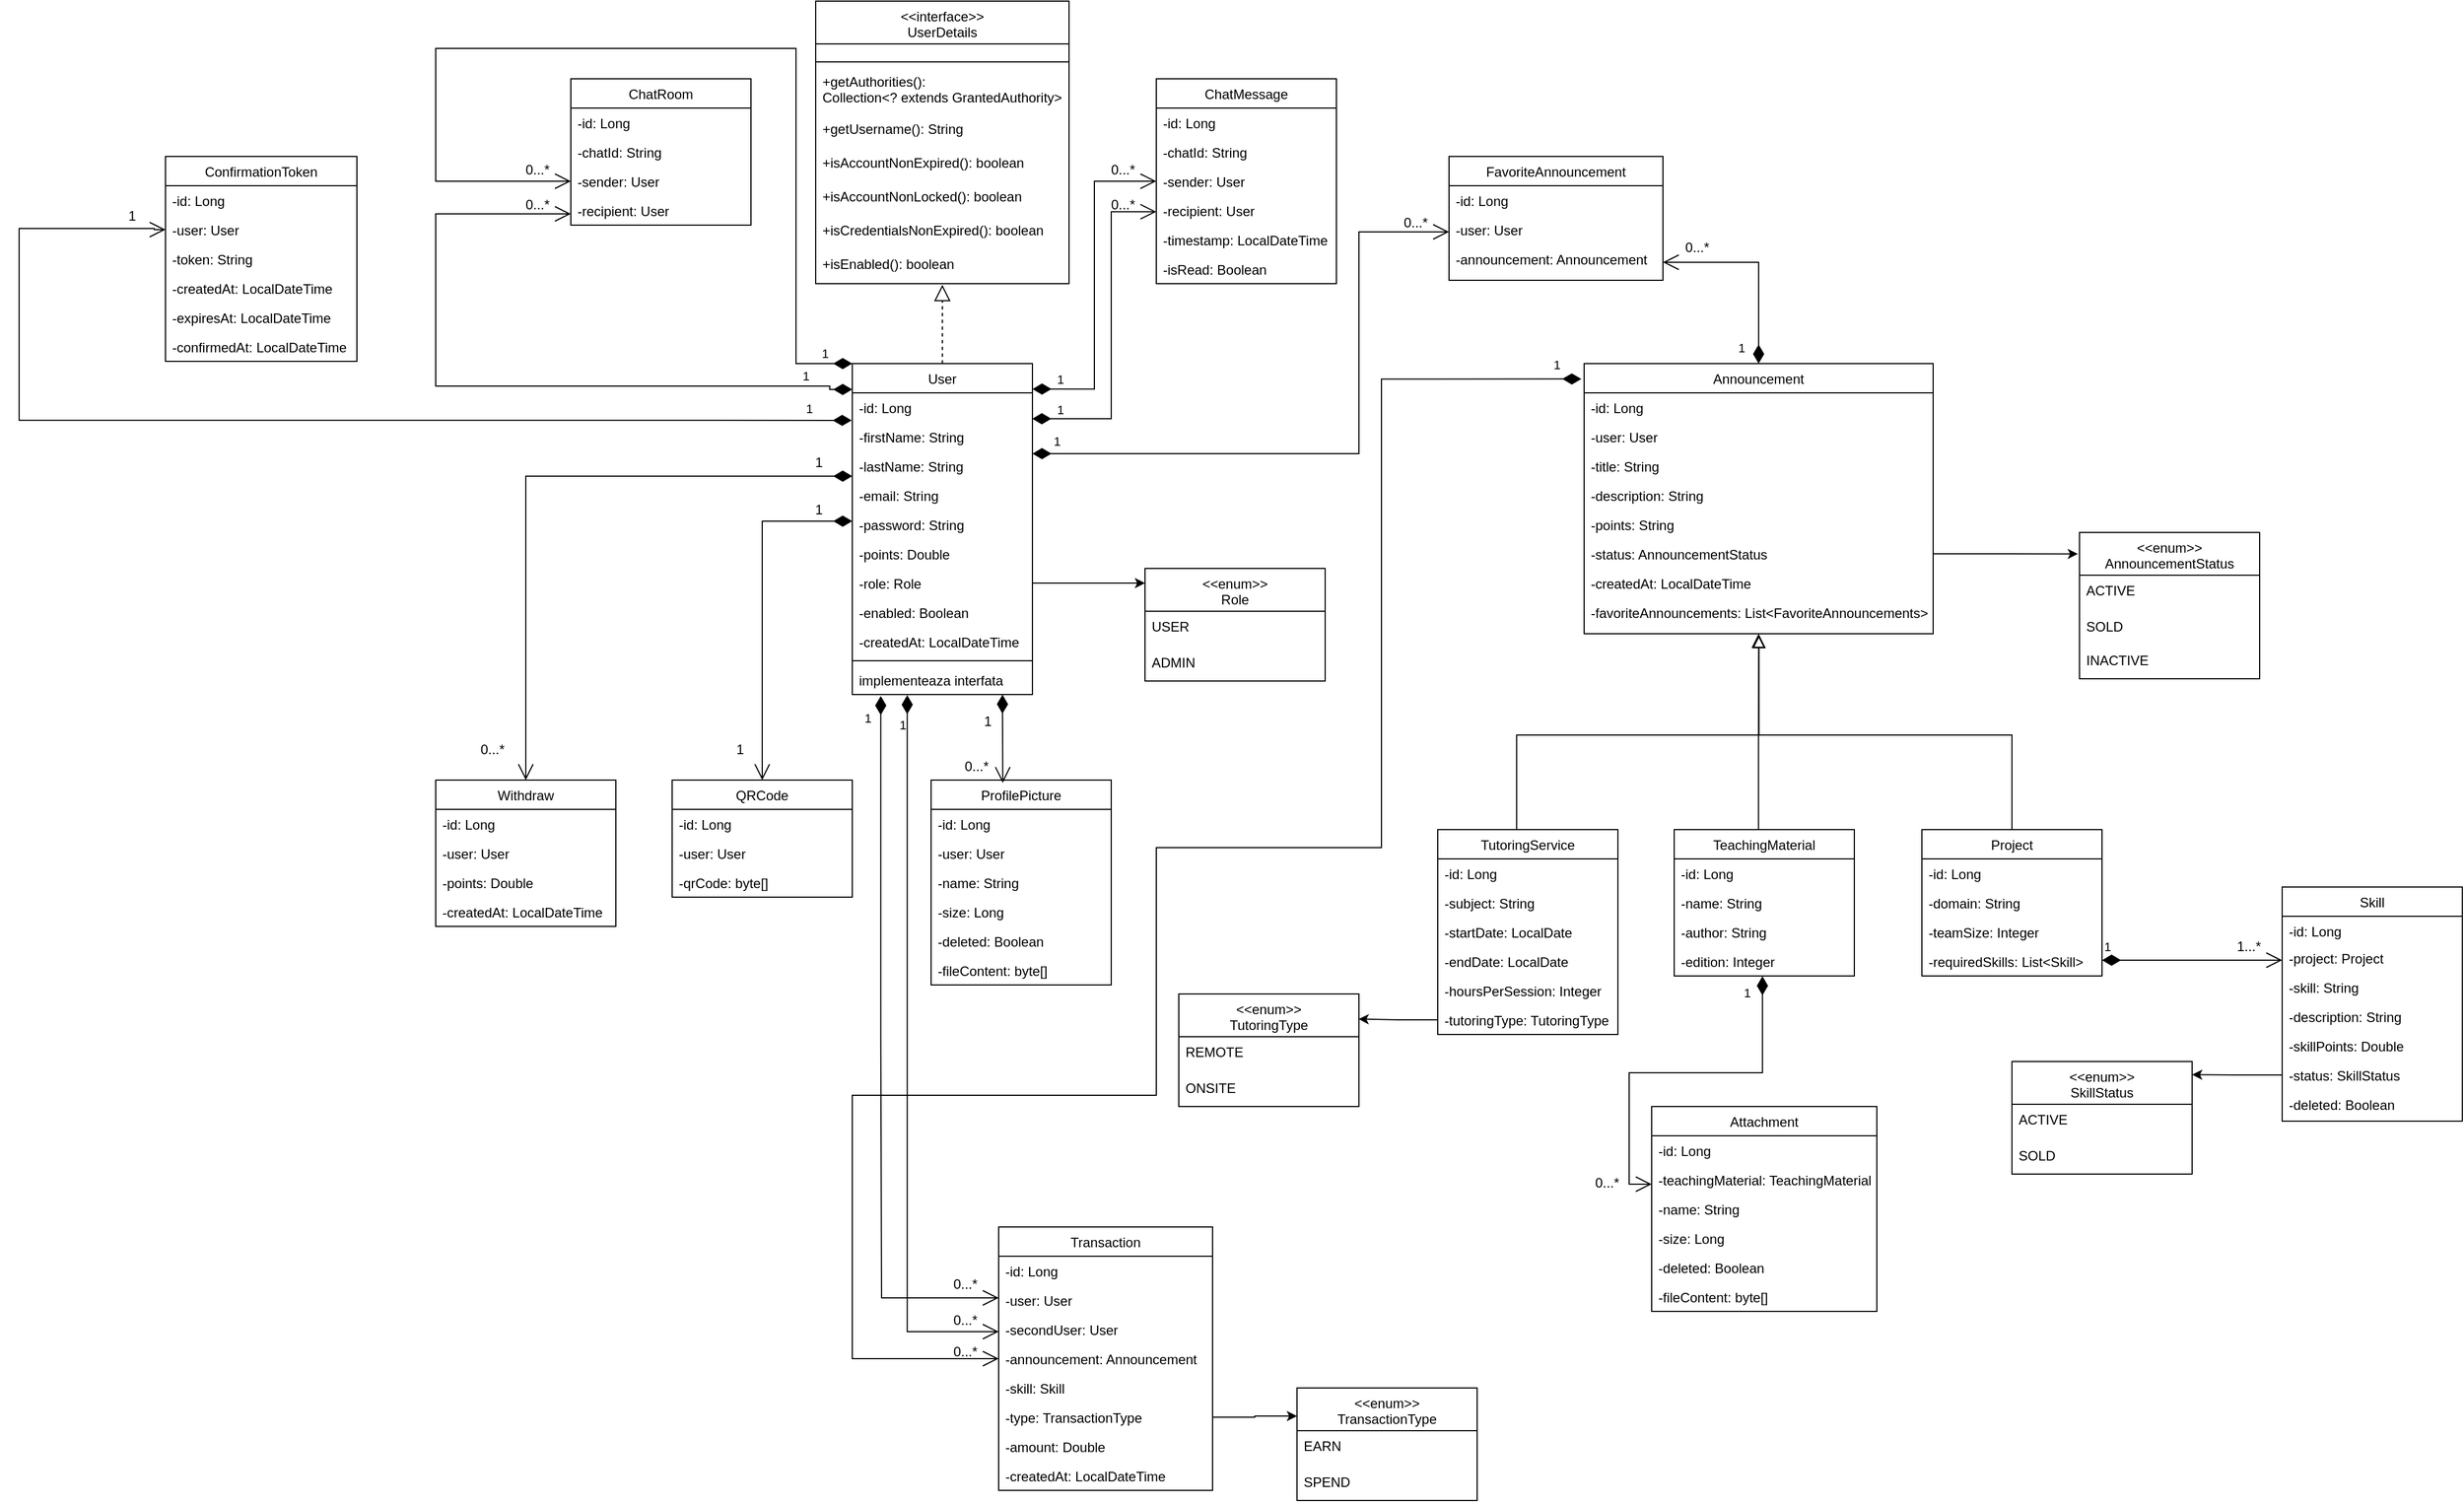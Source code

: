 <mxfile version="24.4.7" type="github" pages="4">
  <diagram id="C5RBs43oDa-KdzZeNtuy" name="diagrama-de-clase">
    <mxGraphModel dx="4261" dy="1356" grid="1" gridSize="10" guides="1" tooltips="1" connect="1" arrows="1" fold="1" page="1" pageScale="1" pageWidth="827" pageHeight="1169" math="0" shadow="0">
      <root>
        <mxCell id="WIyWlLk6GJQsqaUBKTNV-0" />
        <mxCell id="WIyWlLk6GJQsqaUBKTNV-1" parent="WIyWlLk6GJQsqaUBKTNV-0" />
        <mxCell id="zkfFHV4jXpPFQw0GAbJ--0" value="Announcement" style="swimlane;fontStyle=0;align=center;verticalAlign=top;childLayout=stackLayout;horizontal=1;startSize=26;horizontalStack=0;resizeParent=1;resizeLast=0;collapsible=1;marginBottom=0;rounded=0;shadow=0;strokeWidth=1;" parent="WIyWlLk6GJQsqaUBKTNV-1" vertex="1">
          <mxGeometry x="140" y="330" width="310" height="240" as="geometry">
            <mxRectangle x="230" y="140" width="160" height="26" as="alternateBounds" />
          </mxGeometry>
        </mxCell>
        <mxCell id="zkfFHV4jXpPFQw0GAbJ--1" value="-id: Long" style="text;align=left;verticalAlign=top;spacingLeft=4;spacingRight=4;overflow=hidden;rotatable=0;points=[[0,0.5],[1,0.5]];portConstraint=eastwest;" parent="zkfFHV4jXpPFQw0GAbJ--0" vertex="1">
          <mxGeometry y="26" width="310" height="26" as="geometry" />
        </mxCell>
        <mxCell id="zkfFHV4jXpPFQw0GAbJ--2" value="-user: User" style="text;align=left;verticalAlign=top;spacingLeft=4;spacingRight=4;overflow=hidden;rotatable=0;points=[[0,0.5],[1,0.5]];portConstraint=eastwest;rounded=0;shadow=0;html=0;" parent="zkfFHV4jXpPFQw0GAbJ--0" vertex="1">
          <mxGeometry y="52" width="310" height="26" as="geometry" />
        </mxCell>
        <mxCell id="zkfFHV4jXpPFQw0GAbJ--3" value="-title: String" style="text;align=left;verticalAlign=top;spacingLeft=4;spacingRight=4;overflow=hidden;rotatable=0;points=[[0,0.5],[1,0.5]];portConstraint=eastwest;rounded=0;shadow=0;html=0;" parent="zkfFHV4jXpPFQw0GAbJ--0" vertex="1">
          <mxGeometry y="78" width="310" height="26" as="geometry" />
        </mxCell>
        <mxCell id="zlm5GG81audVKw1eRPGY-110" value="-description: String" style="text;align=left;verticalAlign=top;spacingLeft=4;spacingRight=4;overflow=hidden;rotatable=0;points=[[0,0.5],[1,0.5]];portConstraint=eastwest;rounded=0;shadow=0;html=0;" parent="zkfFHV4jXpPFQw0GAbJ--0" vertex="1">
          <mxGeometry y="104" width="310" height="26" as="geometry" />
        </mxCell>
        <mxCell id="zlm5GG81audVKw1eRPGY-111" value="-points: String" style="text;align=left;verticalAlign=top;spacingLeft=4;spacingRight=4;overflow=hidden;rotatable=0;points=[[0,0.5],[1,0.5]];portConstraint=eastwest;rounded=0;shadow=0;html=0;" parent="zkfFHV4jXpPFQw0GAbJ--0" vertex="1">
          <mxGeometry y="130" width="310" height="26" as="geometry" />
        </mxCell>
        <mxCell id="zlm5GG81audVKw1eRPGY-112" value="-status: AnnouncementStatus" style="text;align=left;verticalAlign=top;spacingLeft=4;spacingRight=4;overflow=hidden;rotatable=0;points=[[0,0.5],[1,0.5]];portConstraint=eastwest;rounded=0;shadow=0;html=0;" parent="zkfFHV4jXpPFQw0GAbJ--0" vertex="1">
          <mxGeometry y="156" width="310" height="26" as="geometry" />
        </mxCell>
        <mxCell id="zlm5GG81audVKw1eRPGY-113" value="-createdAt: LocalDateTime" style="text;align=left;verticalAlign=top;spacingLeft=4;spacingRight=4;overflow=hidden;rotatable=0;points=[[0,0.5],[1,0.5]];portConstraint=eastwest;rounded=0;shadow=0;html=0;" parent="zkfFHV4jXpPFQw0GAbJ--0" vertex="1">
          <mxGeometry y="182" width="310" height="26" as="geometry" />
        </mxCell>
        <mxCell id="zlm5GG81audVKw1eRPGY-114" value="-favoriteAnnouncements: List&lt;FavoriteAnnouncements&gt;" style="text;align=left;verticalAlign=top;spacingLeft=4;spacingRight=4;overflow=hidden;rotatable=0;points=[[0,0.5],[1,0.5]];portConstraint=eastwest;rounded=0;shadow=0;html=0;" parent="zkfFHV4jXpPFQw0GAbJ--0" vertex="1">
          <mxGeometry y="208" width="310" height="32" as="geometry" />
        </mxCell>
        <mxCell id="zkfFHV4jXpPFQw0GAbJ--6" value="TutoringService" style="swimlane;fontStyle=0;align=center;verticalAlign=top;childLayout=stackLayout;horizontal=1;startSize=26;horizontalStack=0;resizeParent=1;resizeLast=0;collapsible=1;marginBottom=0;rounded=0;shadow=0;strokeWidth=1;" parent="WIyWlLk6GJQsqaUBKTNV-1" vertex="1">
          <mxGeometry x="10" y="744" width="160" height="182" as="geometry">
            <mxRectangle x="130" y="380" width="160" height="26" as="alternateBounds" />
          </mxGeometry>
        </mxCell>
        <mxCell id="zkfFHV4jXpPFQw0GAbJ--7" value="-id: Long" style="text;align=left;verticalAlign=top;spacingLeft=4;spacingRight=4;overflow=hidden;rotatable=0;points=[[0,0.5],[1,0.5]];portConstraint=eastwest;" parent="zkfFHV4jXpPFQw0GAbJ--6" vertex="1">
          <mxGeometry y="26" width="160" height="26" as="geometry" />
        </mxCell>
        <mxCell id="zkfFHV4jXpPFQw0GAbJ--8" value="-subject: String" style="text;align=left;verticalAlign=top;spacingLeft=4;spacingRight=4;overflow=hidden;rotatable=0;points=[[0,0.5],[1,0.5]];portConstraint=eastwest;rounded=0;shadow=0;html=0;" parent="zkfFHV4jXpPFQw0GAbJ--6" vertex="1">
          <mxGeometry y="52" width="160" height="26" as="geometry" />
        </mxCell>
        <mxCell id="zlm5GG81audVKw1eRPGY-129" value="-startDate: LocalDate" style="text;align=left;verticalAlign=top;spacingLeft=4;spacingRight=4;overflow=hidden;rotatable=0;points=[[0,0.5],[1,0.5]];portConstraint=eastwest;rounded=0;shadow=0;html=0;" parent="zkfFHV4jXpPFQw0GAbJ--6" vertex="1">
          <mxGeometry y="78" width="160" height="26" as="geometry" />
        </mxCell>
        <mxCell id="zlm5GG81audVKw1eRPGY-130" value="-endDate: LocalDate" style="text;align=left;verticalAlign=top;spacingLeft=4;spacingRight=4;overflow=hidden;rotatable=0;points=[[0,0.5],[1,0.5]];portConstraint=eastwest;rounded=0;shadow=0;html=0;" parent="zkfFHV4jXpPFQw0GAbJ--6" vertex="1">
          <mxGeometry y="104" width="160" height="26" as="geometry" />
        </mxCell>
        <mxCell id="zlm5GG81audVKw1eRPGY-131" value="-hoursPerSession: Integer" style="text;align=left;verticalAlign=top;spacingLeft=4;spacingRight=4;overflow=hidden;rotatable=0;points=[[0,0.5],[1,0.5]];portConstraint=eastwest;rounded=0;shadow=0;html=0;" parent="zkfFHV4jXpPFQw0GAbJ--6" vertex="1">
          <mxGeometry y="130" width="160" height="26" as="geometry" />
        </mxCell>
        <mxCell id="zlm5GG81audVKw1eRPGY-132" value="-tutoringType: TutoringType" style="text;align=left;verticalAlign=top;spacingLeft=4;spacingRight=4;overflow=hidden;rotatable=0;points=[[0,0.5],[1,0.5]];portConstraint=eastwest;rounded=0;shadow=0;html=0;" parent="zkfFHV4jXpPFQw0GAbJ--6" vertex="1">
          <mxGeometry y="156" width="160" height="26" as="geometry" />
        </mxCell>
        <mxCell id="zkfFHV4jXpPFQw0GAbJ--12" value="" style="endArrow=block;endSize=9;endFill=0;shadow=0;strokeWidth=1;rounded=0;curved=0;edgeStyle=elbowEdgeStyle;elbow=vertical;entryX=0.501;entryY=1.039;entryDx=0;entryDy=0;entryPerimeter=0;exitX=0.438;exitY=0.001;exitDx=0;exitDy=0;exitPerimeter=0;" parent="WIyWlLk6GJQsqaUBKTNV-1" source="zkfFHV4jXpPFQw0GAbJ--6" target="zlm5GG81audVKw1eRPGY-114" edge="1">
          <mxGeometry width="160" relative="1" as="geometry">
            <mxPoint x="180" y="744" as="sourcePoint" />
            <mxPoint x="290" y="570.0" as="targetPoint" />
            <Array as="points">
              <mxPoint x="290" y="660" />
            </Array>
          </mxGeometry>
        </mxCell>
        <mxCell id="zkfFHV4jXpPFQw0GAbJ--13" value="TeachingMaterial" style="swimlane;fontStyle=0;align=center;verticalAlign=top;childLayout=stackLayout;horizontal=1;startSize=26;horizontalStack=0;resizeParent=1;resizeLast=0;collapsible=1;marginBottom=0;rounded=0;shadow=0;strokeWidth=1;" parent="WIyWlLk6GJQsqaUBKTNV-1" vertex="1">
          <mxGeometry x="220" y="744" width="160" height="130" as="geometry">
            <mxRectangle x="340" y="380" width="170" height="26" as="alternateBounds" />
          </mxGeometry>
        </mxCell>
        <mxCell id="zkfFHV4jXpPFQw0GAbJ--14" value="-id: Long" style="text;align=left;verticalAlign=top;spacingLeft=4;spacingRight=4;overflow=hidden;rotatable=0;points=[[0,0.5],[1,0.5]];portConstraint=eastwest;" parent="zkfFHV4jXpPFQw0GAbJ--13" vertex="1">
          <mxGeometry y="26" width="160" height="26" as="geometry" />
        </mxCell>
        <mxCell id="zlm5GG81audVKw1eRPGY-134" value="-name: String" style="text;align=left;verticalAlign=top;spacingLeft=4;spacingRight=4;overflow=hidden;rotatable=0;points=[[0,0.5],[1,0.5]];portConstraint=eastwest;" parent="zkfFHV4jXpPFQw0GAbJ--13" vertex="1">
          <mxGeometry y="52" width="160" height="26" as="geometry" />
        </mxCell>
        <mxCell id="zlm5GG81audVKw1eRPGY-135" value="-author: String" style="text;align=left;verticalAlign=top;spacingLeft=4;spacingRight=4;overflow=hidden;rotatable=0;points=[[0,0.5],[1,0.5]];portConstraint=eastwest;" parent="zkfFHV4jXpPFQw0GAbJ--13" vertex="1">
          <mxGeometry y="78" width="160" height="26" as="geometry" />
        </mxCell>
        <mxCell id="zlm5GG81audVKw1eRPGY-136" value="-edition: Integer" style="text;align=left;verticalAlign=top;spacingLeft=4;spacingRight=4;overflow=hidden;rotatable=0;points=[[0,0.5],[1,0.5]];portConstraint=eastwest;" parent="zkfFHV4jXpPFQw0GAbJ--13" vertex="1">
          <mxGeometry y="104" width="160" height="26" as="geometry" />
        </mxCell>
        <mxCell id="zkfFHV4jXpPFQw0GAbJ--16" value="" style="endArrow=block;endSize=10;endFill=0;shadow=0;strokeWidth=1;rounded=0;curved=0;edgeStyle=elbowEdgeStyle;elbow=vertical;exitX=0.468;exitY=-0.004;exitDx=0;exitDy=0;exitPerimeter=0;" parent="WIyWlLk6GJQsqaUBKTNV-1" source="zkfFHV4jXpPFQw0GAbJ--13" edge="1">
          <mxGeometry width="160" relative="1" as="geometry">
            <mxPoint x="295" y="740" as="sourcePoint" />
            <mxPoint x="295" y="570" as="targetPoint" />
            <Array as="points">
              <mxPoint x="320" y="660" />
              <mxPoint x="334" y="636" />
            </Array>
          </mxGeometry>
        </mxCell>
        <mxCell id="zlm5GG81audVKw1eRPGY-0" value="User" style="swimlane;fontStyle=0;align=center;verticalAlign=top;childLayout=stackLayout;horizontal=1;startSize=26;horizontalStack=0;resizeParent=1;resizeLast=0;collapsible=1;marginBottom=0;rounded=0;shadow=0;strokeWidth=1;" parent="WIyWlLk6GJQsqaUBKTNV-1" vertex="1">
          <mxGeometry x="-510" y="330" width="160" height="294" as="geometry">
            <mxRectangle x="550" y="140" width="160" height="26" as="alternateBounds" />
          </mxGeometry>
        </mxCell>
        <mxCell id="zlm5GG81audVKw1eRPGY-1" value="-id: Long" style="text;align=left;verticalAlign=top;spacingLeft=4;spacingRight=4;overflow=hidden;rotatable=0;points=[[0,0.5],[1,0.5]];portConstraint=eastwest;" parent="zlm5GG81audVKw1eRPGY-0" vertex="1">
          <mxGeometry y="26" width="160" height="26" as="geometry" />
        </mxCell>
        <mxCell id="zlm5GG81audVKw1eRPGY-2" value="-firstName: String" style="text;align=left;verticalAlign=top;spacingLeft=4;spacingRight=4;overflow=hidden;rotatable=0;points=[[0,0.5],[1,0.5]];portConstraint=eastwest;rounded=0;shadow=0;html=0;" parent="zlm5GG81audVKw1eRPGY-0" vertex="1">
          <mxGeometry y="52" width="160" height="26" as="geometry" />
        </mxCell>
        <mxCell id="zlm5GG81audVKw1eRPGY-3" value="-lastName: String" style="text;align=left;verticalAlign=top;spacingLeft=4;spacingRight=4;overflow=hidden;rotatable=0;points=[[0,0.5],[1,0.5]];portConstraint=eastwest;rounded=0;shadow=0;html=0;" parent="zlm5GG81audVKw1eRPGY-0" vertex="1">
          <mxGeometry y="78" width="160" height="26" as="geometry" />
        </mxCell>
        <mxCell id="zlm5GG81audVKw1eRPGY-4" value="-email: String" style="text;align=left;verticalAlign=top;spacingLeft=4;spacingRight=4;overflow=hidden;rotatable=0;points=[[0,0.5],[1,0.5]];portConstraint=eastwest;rounded=0;shadow=0;html=0;" parent="zlm5GG81audVKw1eRPGY-0" vertex="1">
          <mxGeometry y="104" width="160" height="26" as="geometry" />
        </mxCell>
        <mxCell id="zlm5GG81audVKw1eRPGY-5" value="-password: String" style="text;align=left;verticalAlign=top;spacingLeft=4;spacingRight=4;overflow=hidden;rotatable=0;points=[[0,0.5],[1,0.5]];portConstraint=eastwest;rounded=0;shadow=0;html=0;" parent="zlm5GG81audVKw1eRPGY-0" vertex="1">
          <mxGeometry y="130" width="160" height="26" as="geometry" />
        </mxCell>
        <mxCell id="zlm5GG81audVKw1eRPGY-67" value="-points: Double" style="text;align=left;verticalAlign=top;spacingLeft=4;spacingRight=4;overflow=hidden;rotatable=0;points=[[0,0.5],[1,0.5]];portConstraint=eastwest;rounded=0;shadow=0;html=0;" parent="zlm5GG81audVKw1eRPGY-0" vertex="1">
          <mxGeometry y="156" width="160" height="26" as="geometry" />
        </mxCell>
        <mxCell id="zlm5GG81audVKw1eRPGY-70" value="-role: Role" style="text;align=left;verticalAlign=top;spacingLeft=4;spacingRight=4;overflow=hidden;rotatable=0;points=[[0,0.5],[1,0.5]];portConstraint=eastwest;rounded=0;shadow=0;html=0;" parent="zlm5GG81audVKw1eRPGY-0" vertex="1">
          <mxGeometry y="182" width="160" height="26" as="geometry" />
        </mxCell>
        <mxCell id="zlm5GG81audVKw1eRPGY-69" value="-enabled: Boolean" style="text;align=left;verticalAlign=top;spacingLeft=4;spacingRight=4;overflow=hidden;rotatable=0;points=[[0,0.5],[1,0.5]];portConstraint=eastwest;rounded=0;shadow=0;html=0;" parent="zlm5GG81audVKw1eRPGY-0" vertex="1">
          <mxGeometry y="208" width="160" height="26" as="geometry" />
        </mxCell>
        <mxCell id="zlm5GG81audVKw1eRPGY-68" value="-createdAt: LocalDateTime" style="text;align=left;verticalAlign=top;spacingLeft=4;spacingRight=4;overflow=hidden;rotatable=0;points=[[0,0.5],[1,0.5]];portConstraint=eastwest;rounded=0;shadow=0;html=0;" parent="zlm5GG81audVKw1eRPGY-0" vertex="1">
          <mxGeometry y="234" width="160" height="26" as="geometry" />
        </mxCell>
        <mxCell id="f6noEp15G-e45z5mFQ_E-22" value="" style="line;strokeWidth=1;fillColor=none;align=left;verticalAlign=middle;spacingTop=-1;spacingLeft=3;spacingRight=3;rotatable=0;labelPosition=right;points=[];portConstraint=eastwest;strokeColor=inherit;" vertex="1" parent="zlm5GG81audVKw1eRPGY-0">
          <mxGeometry y="260" width="160" height="8" as="geometry" />
        </mxCell>
        <mxCell id="f6noEp15G-e45z5mFQ_E-23" value="implementeaza interfata" style="text;strokeColor=none;fillColor=none;align=left;verticalAlign=top;spacingLeft=4;spacingRight=4;overflow=hidden;rotatable=0;points=[[0,0.5],[1,0.5]];portConstraint=eastwest;whiteSpace=wrap;html=1;" vertex="1" parent="zlm5GG81audVKw1eRPGY-0">
          <mxGeometry y="268" width="160" height="26" as="geometry" />
        </mxCell>
        <mxCell id="zlm5GG81audVKw1eRPGY-11" value="Project" style="swimlane;fontStyle=0;align=center;verticalAlign=top;childLayout=stackLayout;horizontal=1;startSize=26;horizontalStack=0;resizeParent=1;resizeLast=0;collapsible=1;marginBottom=0;rounded=0;shadow=0;strokeWidth=1;" parent="WIyWlLk6GJQsqaUBKTNV-1" vertex="1">
          <mxGeometry x="440" y="744" width="160" height="130" as="geometry">
            <mxRectangle x="340" y="380" width="170" height="26" as="alternateBounds" />
          </mxGeometry>
        </mxCell>
        <mxCell id="zlm5GG81audVKw1eRPGY-12" value="-id: Long" style="text;align=left;verticalAlign=top;spacingLeft=4;spacingRight=4;overflow=hidden;rotatable=0;points=[[0,0.5],[1,0.5]];portConstraint=eastwest;" parent="zlm5GG81audVKw1eRPGY-11" vertex="1">
          <mxGeometry y="26" width="160" height="26" as="geometry" />
        </mxCell>
        <mxCell id="zlm5GG81audVKw1eRPGY-138" value="-domain: String" style="text;align=left;verticalAlign=top;spacingLeft=4;spacingRight=4;overflow=hidden;rotatable=0;points=[[0,0.5],[1,0.5]];portConstraint=eastwest;" parent="zlm5GG81audVKw1eRPGY-11" vertex="1">
          <mxGeometry y="52" width="160" height="26" as="geometry" />
        </mxCell>
        <mxCell id="zlm5GG81audVKw1eRPGY-139" value="-teamSize: Integer" style="text;align=left;verticalAlign=top;spacingLeft=4;spacingRight=4;overflow=hidden;rotatable=0;points=[[0,0.5],[1,0.5]];portConstraint=eastwest;" parent="zlm5GG81audVKw1eRPGY-11" vertex="1">
          <mxGeometry y="78" width="160" height="26" as="geometry" />
        </mxCell>
        <mxCell id="zlm5GG81audVKw1eRPGY-140" value="-requiredSkills: List&lt;Skill&gt;" style="text;align=left;verticalAlign=top;spacingLeft=4;spacingRight=4;overflow=hidden;rotatable=0;points=[[0,0.5],[1,0.5]];portConstraint=eastwest;" parent="zlm5GG81audVKw1eRPGY-11" vertex="1">
          <mxGeometry y="104" width="160" height="26" as="geometry" />
        </mxCell>
        <mxCell id="zlm5GG81audVKw1eRPGY-19" value="FavoriteAnnouncement" style="swimlane;fontStyle=0;align=center;verticalAlign=top;childLayout=stackLayout;horizontal=1;startSize=26;horizontalStack=0;resizeParent=1;resizeLast=0;collapsible=1;marginBottom=0;rounded=0;shadow=0;strokeWidth=1;" parent="WIyWlLk6GJQsqaUBKTNV-1" vertex="1">
          <mxGeometry x="20" y="146" width="190" height="110" as="geometry">
            <mxRectangle x="230" y="140" width="160" height="26" as="alternateBounds" />
          </mxGeometry>
        </mxCell>
        <mxCell id="zlm5GG81audVKw1eRPGY-20" value="-id: Long" style="text;align=left;verticalAlign=top;spacingLeft=4;spacingRight=4;overflow=hidden;rotatable=0;points=[[0,0.5],[1,0.5]];portConstraint=eastwest;" parent="zlm5GG81audVKw1eRPGY-19" vertex="1">
          <mxGeometry y="26" width="190" height="26" as="geometry" />
        </mxCell>
        <mxCell id="zlm5GG81audVKw1eRPGY-21" value="-user: User" style="text;align=left;verticalAlign=top;spacingLeft=4;spacingRight=4;overflow=hidden;rotatable=0;points=[[0,0.5],[1,0.5]];portConstraint=eastwest;rounded=0;shadow=0;html=0;" parent="zlm5GG81audVKw1eRPGY-19" vertex="1">
          <mxGeometry y="52" width="190" height="26" as="geometry" />
        </mxCell>
        <mxCell id="zlm5GG81audVKw1eRPGY-22" value="-announcement: Announcement" style="text;align=left;verticalAlign=top;spacingLeft=4;spacingRight=4;overflow=hidden;rotatable=0;points=[[0,0.5],[1,0.5]];portConstraint=eastwest;rounded=0;shadow=0;html=0;" parent="zlm5GG81audVKw1eRPGY-19" vertex="1">
          <mxGeometry y="78" width="190" height="26" as="geometry" />
        </mxCell>
        <mxCell id="zlm5GG81audVKw1eRPGY-25" value="Attachment" style="swimlane;fontStyle=0;align=center;verticalAlign=top;childLayout=stackLayout;horizontal=1;startSize=26;horizontalStack=0;resizeParent=1;resizeLast=0;collapsible=1;marginBottom=0;rounded=0;shadow=0;strokeWidth=1;" parent="WIyWlLk6GJQsqaUBKTNV-1" vertex="1">
          <mxGeometry x="200" y="990" width="200" height="182" as="geometry">
            <mxRectangle x="340" y="380" width="170" height="26" as="alternateBounds" />
          </mxGeometry>
        </mxCell>
        <mxCell id="zlm5GG81audVKw1eRPGY-141" value="-id: Long" style="text;align=left;verticalAlign=top;spacingLeft=4;spacingRight=4;overflow=hidden;rotatable=0;points=[[0,0.5],[1,0.5]];portConstraint=eastwest;" parent="zlm5GG81audVKw1eRPGY-25" vertex="1">
          <mxGeometry y="26" width="200" height="26" as="geometry" />
        </mxCell>
        <mxCell id="zlm5GG81audVKw1eRPGY-146" value="-teachingMaterial: TeachingMaterial" style="text;align=left;verticalAlign=top;spacingLeft=4;spacingRight=4;overflow=hidden;rotatable=0;points=[[0,0.5],[1,0.5]];portConstraint=eastwest;" parent="zlm5GG81audVKw1eRPGY-25" vertex="1">
          <mxGeometry y="52" width="200" height="26" as="geometry" />
        </mxCell>
        <mxCell id="zlm5GG81audVKw1eRPGY-145" value="-name: String" style="text;align=left;verticalAlign=top;spacingLeft=4;spacingRight=4;overflow=hidden;rotatable=0;points=[[0,0.5],[1,0.5]];portConstraint=eastwest;" parent="zlm5GG81audVKw1eRPGY-25" vertex="1">
          <mxGeometry y="78" width="200" height="26" as="geometry" />
        </mxCell>
        <mxCell id="zlm5GG81audVKw1eRPGY-144" value="-size: Long" style="text;align=left;verticalAlign=top;spacingLeft=4;spacingRight=4;overflow=hidden;rotatable=0;points=[[0,0.5],[1,0.5]];portConstraint=eastwest;" parent="zlm5GG81audVKw1eRPGY-25" vertex="1">
          <mxGeometry y="104" width="200" height="26" as="geometry" />
        </mxCell>
        <mxCell id="zlm5GG81audVKw1eRPGY-143" value="-deleted: Boolean" style="text;align=left;verticalAlign=top;spacingLeft=4;spacingRight=4;overflow=hidden;rotatable=0;points=[[0,0.5],[1,0.5]];portConstraint=eastwest;" parent="zlm5GG81audVKw1eRPGY-25" vertex="1">
          <mxGeometry y="130" width="200" height="26" as="geometry" />
        </mxCell>
        <mxCell id="zlm5GG81audVKw1eRPGY-147" value="-fileContent: byte[]" style="text;align=left;verticalAlign=top;spacingLeft=4;spacingRight=4;overflow=hidden;rotatable=0;points=[[0,0.5],[1,0.5]];portConstraint=eastwest;" parent="zlm5GG81audVKw1eRPGY-25" vertex="1">
          <mxGeometry y="156" width="200" height="26" as="geometry" />
        </mxCell>
        <mxCell id="zlm5GG81audVKw1eRPGY-28" value="Withdraw" style="swimlane;fontStyle=0;align=center;verticalAlign=top;childLayout=stackLayout;horizontal=1;startSize=26;horizontalStack=0;resizeParent=1;resizeLast=0;collapsible=1;marginBottom=0;rounded=0;shadow=0;strokeWidth=1;" parent="WIyWlLk6GJQsqaUBKTNV-1" vertex="1">
          <mxGeometry x="-880" y="700" width="160" height="130" as="geometry">
            <mxRectangle x="340" y="380" width="170" height="26" as="alternateBounds" />
          </mxGeometry>
        </mxCell>
        <mxCell id="zlm5GG81audVKw1eRPGY-29" value="-id: Long" style="text;align=left;verticalAlign=top;spacingLeft=4;spacingRight=4;overflow=hidden;rotatable=0;points=[[0,0.5],[1,0.5]];portConstraint=eastwest;" parent="zlm5GG81audVKw1eRPGY-28" vertex="1">
          <mxGeometry y="26" width="160" height="26" as="geometry" />
        </mxCell>
        <mxCell id="zlm5GG81audVKw1eRPGY-73" value="-user: User" style="text;align=left;verticalAlign=top;spacingLeft=4;spacingRight=4;overflow=hidden;rotatable=0;points=[[0,0.5],[1,0.5]];portConstraint=eastwest;" parent="zlm5GG81audVKw1eRPGY-28" vertex="1">
          <mxGeometry y="52" width="160" height="26" as="geometry" />
        </mxCell>
        <mxCell id="zlm5GG81audVKw1eRPGY-74" value="-points: Double" style="text;align=left;verticalAlign=top;spacingLeft=4;spacingRight=4;overflow=hidden;rotatable=0;points=[[0,0.5],[1,0.5]];portConstraint=eastwest;" parent="zlm5GG81audVKw1eRPGY-28" vertex="1">
          <mxGeometry y="78" width="160" height="26" as="geometry" />
        </mxCell>
        <mxCell id="zlm5GG81audVKw1eRPGY-75" value="-createdAt: LocalDateTime" style="text;align=left;verticalAlign=top;spacingLeft=4;spacingRight=4;overflow=hidden;rotatable=0;points=[[0,0.5],[1,0.5]];portConstraint=eastwest;" parent="zlm5GG81audVKw1eRPGY-28" vertex="1">
          <mxGeometry y="104" width="160" height="26" as="geometry" />
        </mxCell>
        <mxCell id="zlm5GG81audVKw1eRPGY-31" value="QRCode" style="swimlane;fontStyle=0;align=center;verticalAlign=top;childLayout=stackLayout;horizontal=1;startSize=26;horizontalStack=0;resizeParent=1;resizeLast=0;collapsible=1;marginBottom=0;rounded=0;shadow=0;strokeWidth=1;" parent="WIyWlLk6GJQsqaUBKTNV-1" vertex="1">
          <mxGeometry x="-670" y="700" width="160" height="104" as="geometry">
            <mxRectangle x="340" y="380" width="170" height="26" as="alternateBounds" />
          </mxGeometry>
        </mxCell>
        <mxCell id="zlm5GG81audVKw1eRPGY-32" value="-id: Long" style="text;align=left;verticalAlign=top;spacingLeft=4;spacingRight=4;overflow=hidden;rotatable=0;points=[[0,0.5],[1,0.5]];portConstraint=eastwest;" parent="zlm5GG81audVKw1eRPGY-31" vertex="1">
          <mxGeometry y="26" width="160" height="26" as="geometry" />
        </mxCell>
        <mxCell id="zlm5GG81audVKw1eRPGY-92" value="-user: User" style="text;align=left;verticalAlign=top;spacingLeft=4;spacingRight=4;overflow=hidden;rotatable=0;points=[[0,0.5],[1,0.5]];portConstraint=eastwest;" parent="zlm5GG81audVKw1eRPGY-31" vertex="1">
          <mxGeometry y="52" width="160" height="26" as="geometry" />
        </mxCell>
        <mxCell id="zlm5GG81audVKw1eRPGY-93" value="-qrCode: byte[]" style="text;align=left;verticalAlign=top;spacingLeft=4;spacingRight=4;overflow=hidden;rotatable=0;points=[[0,0.5],[1,0.5]];portConstraint=eastwest;" parent="zlm5GG81audVKw1eRPGY-31" vertex="1">
          <mxGeometry y="78" width="160" height="26" as="geometry" />
        </mxCell>
        <mxCell id="zlm5GG81audVKw1eRPGY-34" value="ProfilePicture" style="swimlane;fontStyle=0;align=center;verticalAlign=top;childLayout=stackLayout;horizontal=1;startSize=26;horizontalStack=0;resizeParent=1;resizeLast=0;collapsible=1;marginBottom=0;rounded=0;shadow=0;strokeWidth=1;" parent="WIyWlLk6GJQsqaUBKTNV-1" vertex="1">
          <mxGeometry x="-440" y="700" width="160" height="182" as="geometry">
            <mxRectangle x="340" y="380" width="170" height="26" as="alternateBounds" />
          </mxGeometry>
        </mxCell>
        <mxCell id="zlm5GG81audVKw1eRPGY-94" value="-id: Long" style="text;align=left;verticalAlign=top;spacingLeft=4;spacingRight=4;overflow=hidden;rotatable=0;points=[[0,0.5],[1,0.5]];portConstraint=eastwest;" parent="zlm5GG81audVKw1eRPGY-34" vertex="1">
          <mxGeometry y="26" width="160" height="26" as="geometry" />
        </mxCell>
        <mxCell id="zlm5GG81audVKw1eRPGY-95" value="-user: User" style="text;align=left;verticalAlign=top;spacingLeft=4;spacingRight=4;overflow=hidden;rotatable=0;points=[[0,0.5],[1,0.5]];portConstraint=eastwest;" parent="zlm5GG81audVKw1eRPGY-34" vertex="1">
          <mxGeometry y="52" width="160" height="26" as="geometry" />
        </mxCell>
        <mxCell id="zlm5GG81audVKw1eRPGY-97" value="-name: String" style="text;align=left;verticalAlign=top;spacingLeft=4;spacingRight=4;overflow=hidden;rotatable=0;points=[[0,0.5],[1,0.5]];portConstraint=eastwest;" parent="zlm5GG81audVKw1eRPGY-34" vertex="1">
          <mxGeometry y="78" width="160" height="26" as="geometry" />
        </mxCell>
        <mxCell id="zlm5GG81audVKw1eRPGY-98" value="-size: Long" style="text;align=left;verticalAlign=top;spacingLeft=4;spacingRight=4;overflow=hidden;rotatable=0;points=[[0,0.5],[1,0.5]];portConstraint=eastwest;" parent="zlm5GG81audVKw1eRPGY-34" vertex="1">
          <mxGeometry y="104" width="160" height="26" as="geometry" />
        </mxCell>
        <mxCell id="zlm5GG81audVKw1eRPGY-99" value="-deleted: Boolean" style="text;align=left;verticalAlign=top;spacingLeft=4;spacingRight=4;overflow=hidden;rotatable=0;points=[[0,0.5],[1,0.5]];portConstraint=eastwest;" parent="zlm5GG81audVKw1eRPGY-34" vertex="1">
          <mxGeometry y="130" width="160" height="26" as="geometry" />
        </mxCell>
        <mxCell id="zlm5GG81audVKw1eRPGY-100" value="-fileContent: byte[]" style="text;align=left;verticalAlign=top;spacingLeft=4;spacingRight=4;overflow=hidden;rotatable=0;points=[[0,0.5],[1,0.5]];portConstraint=eastwest;" parent="zlm5GG81audVKw1eRPGY-34" vertex="1">
          <mxGeometry y="156" width="160" height="26" as="geometry" />
        </mxCell>
        <mxCell id="zlm5GG81audVKw1eRPGY-37" value="&lt;&lt;enum&gt;&gt;&#xa;Role" style="swimlane;fontStyle=0;align=center;verticalAlign=top;childLayout=stackLayout;horizontal=1;startSize=38;horizontalStack=0;resizeParent=1;resizeLast=0;collapsible=1;marginBottom=0;rounded=0;shadow=0;strokeWidth=1;" parent="WIyWlLk6GJQsqaUBKTNV-1" vertex="1">
          <mxGeometry x="-250" y="512" width="160" height="100" as="geometry">
            <mxRectangle x="-250" y="512" width="170" height="26" as="alternateBounds" />
          </mxGeometry>
        </mxCell>
        <mxCell id="zlm5GG81audVKw1eRPGY-89" value="USER" style="text;align=left;verticalAlign=top;spacingLeft=4;spacingRight=4;overflow=hidden;rotatable=0;points=[[0,0.5],[1,0.5]];portConstraint=eastwest;" parent="zlm5GG81audVKw1eRPGY-37" vertex="1">
          <mxGeometry y="38" width="160" height="32" as="geometry" />
        </mxCell>
        <mxCell id="zlm5GG81audVKw1eRPGY-90" value="ADMIN" style="text;align=left;verticalAlign=top;spacingLeft=4;spacingRight=4;overflow=hidden;rotatable=0;points=[[0,0.5],[1,0.5]];portConstraint=eastwest;" parent="zlm5GG81audVKw1eRPGY-37" vertex="1">
          <mxGeometry y="70" width="160" height="30" as="geometry" />
        </mxCell>
        <mxCell id="zlm5GG81audVKw1eRPGY-40" value="ConfirmationToken" style="swimlane;fontStyle=0;align=center;verticalAlign=top;childLayout=stackLayout;horizontal=1;startSize=26;horizontalStack=0;resizeParent=1;resizeLast=0;collapsible=1;marginBottom=0;rounded=0;shadow=0;strokeWidth=1;" parent="WIyWlLk6GJQsqaUBKTNV-1" vertex="1">
          <mxGeometry x="-1120" y="146" width="170" height="182" as="geometry">
            <mxRectangle x="340" y="380" width="170" height="26" as="alternateBounds" />
          </mxGeometry>
        </mxCell>
        <mxCell id="zlm5GG81audVKw1eRPGY-41" value="-id: Long" style="text;align=left;verticalAlign=top;spacingLeft=4;spacingRight=4;overflow=hidden;rotatable=0;points=[[0,0.5],[1,0.5]];portConstraint=eastwest;" parent="zlm5GG81audVKw1eRPGY-40" vertex="1">
          <mxGeometry y="26" width="170" height="26" as="geometry" />
        </mxCell>
        <mxCell id="zlm5GG81audVKw1eRPGY-101" value="-user: User" style="text;align=left;verticalAlign=top;spacingLeft=4;spacingRight=4;overflow=hidden;rotatable=0;points=[[0,0.5],[1,0.5]];portConstraint=eastwest;" parent="zlm5GG81audVKw1eRPGY-40" vertex="1">
          <mxGeometry y="52" width="170" height="26" as="geometry" />
        </mxCell>
        <mxCell id="zlm5GG81audVKw1eRPGY-102" value="-token: String" style="text;align=left;verticalAlign=top;spacingLeft=4;spacingRight=4;overflow=hidden;rotatable=0;points=[[0,0.5],[1,0.5]];portConstraint=eastwest;" parent="zlm5GG81audVKw1eRPGY-40" vertex="1">
          <mxGeometry y="78" width="170" height="26" as="geometry" />
        </mxCell>
        <mxCell id="zlm5GG81audVKw1eRPGY-103" value="-createdAt: LocalDateTime" style="text;align=left;verticalAlign=top;spacingLeft=4;spacingRight=4;overflow=hidden;rotatable=0;points=[[0,0.5],[1,0.5]];portConstraint=eastwest;" parent="zlm5GG81audVKw1eRPGY-40" vertex="1">
          <mxGeometry y="104" width="170" height="26" as="geometry" />
        </mxCell>
        <mxCell id="zlm5GG81audVKw1eRPGY-104" value="-expiresAt: LocalDateTime" style="text;align=left;verticalAlign=top;spacingLeft=4;spacingRight=4;overflow=hidden;rotatable=0;points=[[0,0.5],[1,0.5]];portConstraint=eastwest;" parent="zlm5GG81audVKw1eRPGY-40" vertex="1">
          <mxGeometry y="130" width="170" height="26" as="geometry" />
        </mxCell>
        <mxCell id="zlm5GG81audVKw1eRPGY-105" value="-confirmedAt: LocalDateTime" style="text;align=left;verticalAlign=top;spacingLeft=4;spacingRight=4;overflow=hidden;rotatable=0;points=[[0,0.5],[1,0.5]];portConstraint=eastwest;" parent="zlm5GG81audVKw1eRPGY-40" vertex="1">
          <mxGeometry y="156" width="170" height="24" as="geometry" />
        </mxCell>
        <mxCell id="zlm5GG81audVKw1eRPGY-46" value="Skill" style="swimlane;fontStyle=0;align=center;verticalAlign=top;childLayout=stackLayout;horizontal=1;startSize=26;horizontalStack=0;resizeParent=1;resizeLast=0;collapsible=1;marginBottom=0;rounded=0;shadow=0;strokeWidth=1;" parent="WIyWlLk6GJQsqaUBKTNV-1" vertex="1">
          <mxGeometry x="760" y="795" width="160" height="208" as="geometry">
            <mxRectangle x="340" y="380" width="170" height="26" as="alternateBounds" />
          </mxGeometry>
        </mxCell>
        <mxCell id="zlm5GG81audVKw1eRPGY-47" value="-id: Long" style="text;align=left;verticalAlign=top;spacingLeft=4;spacingRight=4;overflow=hidden;rotatable=0;points=[[0,0.5],[1,0.5]];portConstraint=eastwest;" parent="zlm5GG81audVKw1eRPGY-46" vertex="1">
          <mxGeometry y="26" width="160" height="24" as="geometry" />
        </mxCell>
        <mxCell id="zlm5GG81audVKw1eRPGY-152" value="-project: Project" style="text;align=left;verticalAlign=top;spacingLeft=4;spacingRight=4;overflow=hidden;rotatable=0;points=[[0,0.5],[1,0.5]];portConstraint=eastwest;" parent="zlm5GG81audVKw1eRPGY-46" vertex="1">
          <mxGeometry y="50" width="160" height="26" as="geometry" />
        </mxCell>
        <mxCell id="zlm5GG81audVKw1eRPGY-153" value="-skill: String" style="text;align=left;verticalAlign=top;spacingLeft=4;spacingRight=4;overflow=hidden;rotatable=0;points=[[0,0.5],[1,0.5]];portConstraint=eastwest;" parent="zlm5GG81audVKw1eRPGY-46" vertex="1">
          <mxGeometry y="76" width="160" height="26" as="geometry" />
        </mxCell>
        <mxCell id="zlm5GG81audVKw1eRPGY-154" value="-description: String" style="text;align=left;verticalAlign=top;spacingLeft=4;spacingRight=4;overflow=hidden;rotatable=0;points=[[0,0.5],[1,0.5]];portConstraint=eastwest;" parent="zlm5GG81audVKw1eRPGY-46" vertex="1">
          <mxGeometry y="102" width="160" height="26" as="geometry" />
        </mxCell>
        <mxCell id="zlm5GG81audVKw1eRPGY-155" value="-skillPoints: Double" style="text;align=left;verticalAlign=top;spacingLeft=4;spacingRight=4;overflow=hidden;rotatable=0;points=[[0,0.5],[1,0.5]];portConstraint=eastwest;" parent="zlm5GG81audVKw1eRPGY-46" vertex="1">
          <mxGeometry y="128" width="160" height="26" as="geometry" />
        </mxCell>
        <mxCell id="zlm5GG81audVKw1eRPGY-156" value="-status: SkillStatus" style="text;align=left;verticalAlign=top;spacingLeft=4;spacingRight=4;overflow=hidden;rotatable=0;points=[[0,0.5],[1,0.5]];portConstraint=eastwest;" parent="zlm5GG81audVKw1eRPGY-46" vertex="1">
          <mxGeometry y="154" width="160" height="26" as="geometry" />
        </mxCell>
        <mxCell id="zlm5GG81audVKw1eRPGY-157" value="-deleted: Boolean" style="text;align=left;verticalAlign=top;spacingLeft=4;spacingRight=4;overflow=hidden;rotatable=0;points=[[0,0.5],[1,0.5]];portConstraint=eastwest;" parent="zlm5GG81audVKw1eRPGY-46" vertex="1">
          <mxGeometry y="180" width="160" height="26" as="geometry" />
        </mxCell>
        <mxCell id="zlm5GG81audVKw1eRPGY-49" value="ChatRoom" style="swimlane;fontStyle=0;align=center;verticalAlign=top;childLayout=stackLayout;horizontal=1;startSize=26;horizontalStack=0;resizeParent=1;resizeLast=0;collapsible=1;marginBottom=0;rounded=0;shadow=0;strokeWidth=1;" parent="WIyWlLk6GJQsqaUBKTNV-1" vertex="1">
          <mxGeometry x="-760" y="77" width="160" height="130" as="geometry">
            <mxRectangle x="340" y="380" width="170" height="26" as="alternateBounds" />
          </mxGeometry>
        </mxCell>
        <mxCell id="zlm5GG81audVKw1eRPGY-50" value="-id: Long" style="text;align=left;verticalAlign=top;spacingLeft=4;spacingRight=4;overflow=hidden;rotatable=0;points=[[0,0.5],[1,0.5]];portConstraint=eastwest;" parent="zlm5GG81audVKw1eRPGY-49" vertex="1">
          <mxGeometry y="26" width="160" height="26" as="geometry" />
        </mxCell>
        <mxCell id="zlm5GG81audVKw1eRPGY-159" value="-chatId: String" style="text;align=left;verticalAlign=top;spacingLeft=4;spacingRight=4;overflow=hidden;rotatable=0;points=[[0,0.5],[1,0.5]];portConstraint=eastwest;" parent="zlm5GG81audVKw1eRPGY-49" vertex="1">
          <mxGeometry y="52" width="160" height="26" as="geometry" />
        </mxCell>
        <mxCell id="zlm5GG81audVKw1eRPGY-160" value="-sender: User" style="text;align=left;verticalAlign=top;spacingLeft=4;spacingRight=4;overflow=hidden;rotatable=0;points=[[0,0.5],[1,0.5]];portConstraint=eastwest;" parent="zlm5GG81audVKw1eRPGY-49" vertex="1">
          <mxGeometry y="78" width="160" height="26" as="geometry" />
        </mxCell>
        <mxCell id="zlm5GG81audVKw1eRPGY-161" value="-recipient: User" style="text;align=left;verticalAlign=top;spacingLeft=4;spacingRight=4;overflow=hidden;rotatable=0;points=[[0,0.5],[1,0.5]];portConstraint=eastwest;" parent="zlm5GG81audVKw1eRPGY-49" vertex="1">
          <mxGeometry y="104" width="160" height="26" as="geometry" />
        </mxCell>
        <mxCell id="zlm5GG81audVKw1eRPGY-52" value="ChatMessage" style="swimlane;fontStyle=0;align=center;verticalAlign=top;childLayout=stackLayout;horizontal=1;startSize=26;horizontalStack=0;resizeParent=1;resizeLast=0;collapsible=1;marginBottom=0;rounded=0;shadow=0;strokeWidth=1;" parent="WIyWlLk6GJQsqaUBKTNV-1" vertex="1">
          <mxGeometry x="-240" y="77" width="160" height="182" as="geometry">
            <mxRectangle x="340" y="380" width="170" height="26" as="alternateBounds" />
          </mxGeometry>
        </mxCell>
        <mxCell id="zlm5GG81audVKw1eRPGY-162" value="-id: Long" style="text;align=left;verticalAlign=top;spacingLeft=4;spacingRight=4;overflow=hidden;rotatable=0;points=[[0,0.5],[1,0.5]];portConstraint=eastwest;" parent="zlm5GG81audVKw1eRPGY-52" vertex="1">
          <mxGeometry y="26" width="160" height="26" as="geometry" />
        </mxCell>
        <mxCell id="zlm5GG81audVKw1eRPGY-165" value="-chatId: String" style="text;align=left;verticalAlign=top;spacingLeft=4;spacingRight=4;overflow=hidden;rotatable=0;points=[[0,0.5],[1,0.5]];portConstraint=eastwest;" parent="zlm5GG81audVKw1eRPGY-52" vertex="1">
          <mxGeometry y="52" width="160" height="26" as="geometry" />
        </mxCell>
        <mxCell id="zlm5GG81audVKw1eRPGY-164" value="-sender: User" style="text;align=left;verticalAlign=top;spacingLeft=4;spacingRight=4;overflow=hidden;rotatable=0;points=[[0,0.5],[1,0.5]];portConstraint=eastwest;" parent="zlm5GG81audVKw1eRPGY-52" vertex="1">
          <mxGeometry y="78" width="160" height="26" as="geometry" />
        </mxCell>
        <mxCell id="zlm5GG81audVKw1eRPGY-163" value="-recipient: User " style="text;align=left;verticalAlign=top;spacingLeft=4;spacingRight=4;overflow=hidden;rotatable=0;points=[[0,0.5],[1,0.5]];portConstraint=eastwest;" parent="zlm5GG81audVKw1eRPGY-52" vertex="1">
          <mxGeometry y="104" width="160" height="26" as="geometry" />
        </mxCell>
        <mxCell id="f6noEp15G-e45z5mFQ_E-0" value="-timestamp: LocalDateTime" style="text;align=left;verticalAlign=top;spacingLeft=4;spacingRight=4;overflow=hidden;rotatable=0;points=[[0,0.5],[1,0.5]];portConstraint=eastwest;" vertex="1" parent="zlm5GG81audVKw1eRPGY-52">
          <mxGeometry y="130" width="160" height="26" as="geometry" />
        </mxCell>
        <mxCell id="f6noEp15G-e45z5mFQ_E-1" value="-isRead: Boolean" style="text;align=left;verticalAlign=top;spacingLeft=4;spacingRight=4;overflow=hidden;rotatable=0;points=[[0,0.5],[1,0.5]];portConstraint=eastwest;" vertex="1" parent="zlm5GG81audVKw1eRPGY-52">
          <mxGeometry y="156" width="160" height="26" as="geometry" />
        </mxCell>
        <mxCell id="zlm5GG81audVKw1eRPGY-55" value="Transaction" style="swimlane;fontStyle=0;align=center;verticalAlign=top;childLayout=stackLayout;horizontal=1;startSize=26;horizontalStack=0;resizeParent=1;resizeLast=0;collapsible=1;marginBottom=0;rounded=0;shadow=0;strokeWidth=1;" parent="WIyWlLk6GJQsqaUBKTNV-1" vertex="1">
          <mxGeometry x="-380" y="1097" width="190" height="234" as="geometry">
            <mxRectangle x="340" y="380" width="170" height="26" as="alternateBounds" />
          </mxGeometry>
        </mxCell>
        <mxCell id="zlm5GG81audVKw1eRPGY-184" value="-id: Long" style="text;align=left;verticalAlign=top;spacingLeft=4;spacingRight=4;overflow=hidden;rotatable=0;points=[[0,0.5],[1,0.5]];portConstraint=eastwest;" parent="zlm5GG81audVKw1eRPGY-55" vertex="1">
          <mxGeometry y="26" width="190" height="26" as="geometry" />
        </mxCell>
        <mxCell id="zlm5GG81audVKw1eRPGY-186" value="-user: User" style="text;align=left;verticalAlign=top;spacingLeft=4;spacingRight=4;overflow=hidden;rotatable=0;points=[[0,0.5],[1,0.5]];portConstraint=eastwest;" parent="zlm5GG81audVKw1eRPGY-55" vertex="1">
          <mxGeometry y="52" width="190" height="26" as="geometry" />
        </mxCell>
        <mxCell id="zlm5GG81audVKw1eRPGY-187" value="-secondUser: User" style="text;align=left;verticalAlign=top;spacingLeft=4;spacingRight=4;overflow=hidden;rotatable=0;points=[[0,0.5],[1,0.5]];portConstraint=eastwest;" parent="zlm5GG81audVKw1eRPGY-55" vertex="1">
          <mxGeometry y="78" width="190" height="26" as="geometry" />
        </mxCell>
        <mxCell id="zlm5GG81audVKw1eRPGY-188" value="-announcement: Announcement" style="text;align=left;verticalAlign=top;spacingLeft=4;spacingRight=4;overflow=hidden;rotatable=0;points=[[0,0.5],[1,0.5]];portConstraint=eastwest;" parent="zlm5GG81audVKw1eRPGY-55" vertex="1">
          <mxGeometry y="104" width="190" height="26" as="geometry" />
        </mxCell>
        <mxCell id="zlm5GG81audVKw1eRPGY-189" value="-skill: Skill" style="text;align=left;verticalAlign=top;spacingLeft=4;spacingRight=4;overflow=hidden;rotatable=0;points=[[0,0.5],[1,0.5]];portConstraint=eastwest;" parent="zlm5GG81audVKw1eRPGY-55" vertex="1">
          <mxGeometry y="130" width="190" height="26" as="geometry" />
        </mxCell>
        <mxCell id="zlm5GG81audVKw1eRPGY-190" value="-type: TransactionType" style="text;align=left;verticalAlign=top;spacingLeft=4;spacingRight=4;overflow=hidden;rotatable=0;points=[[0,0.5],[1,0.5]];portConstraint=eastwest;" parent="zlm5GG81audVKw1eRPGY-55" vertex="1">
          <mxGeometry y="156" width="190" height="26" as="geometry" />
        </mxCell>
        <mxCell id="zlm5GG81audVKw1eRPGY-191" value="-amount: Double" style="text;align=left;verticalAlign=top;spacingLeft=4;spacingRight=4;overflow=hidden;rotatable=0;points=[[0,0.5],[1,0.5]];portConstraint=eastwest;" parent="zlm5GG81audVKw1eRPGY-55" vertex="1">
          <mxGeometry y="182" width="190" height="26" as="geometry" />
        </mxCell>
        <mxCell id="zlm5GG81audVKw1eRPGY-192" value="-createdAt: LocalDateTime" style="text;align=left;verticalAlign=top;spacingLeft=4;spacingRight=4;overflow=hidden;rotatable=0;points=[[0,0.5],[1,0.5]];portConstraint=eastwest;" parent="zlm5GG81audVKw1eRPGY-55" vertex="1">
          <mxGeometry y="208" width="190" height="26" as="geometry" />
        </mxCell>
        <mxCell id="zlm5GG81audVKw1eRPGY-76" value="" style="endArrow=open;html=1;endSize=12;startArrow=diamondThin;startSize=14;startFill=1;edgeStyle=orthogonalEdgeStyle;align=left;verticalAlign=bottom;rounded=0;entryX=0.5;entryY=0;entryDx=0;entryDy=0;" parent="WIyWlLk6GJQsqaUBKTNV-1" target="zlm5GG81audVKw1eRPGY-28" edge="1">
          <mxGeometry x="-1" y="3" relative="1" as="geometry">
            <mxPoint x="-510" y="430" as="sourcePoint" />
            <mxPoint x="-590" y="430" as="targetPoint" />
            <Array as="points">
              <mxPoint x="-800" y="430" />
            </Array>
          </mxGeometry>
        </mxCell>
        <mxCell id="zlm5GG81audVKw1eRPGY-78" value="&lt;span style=&quot;font-weight: normal;&quot;&gt;1&lt;/span&gt;" style="text;align=center;fontStyle=1;verticalAlign=middle;spacingLeft=3;spacingRight=3;strokeColor=none;rotatable=0;points=[[0,0.5],[1,0.5]];portConstraint=eastwest;html=1;" parent="WIyWlLk6GJQsqaUBKTNV-1" vertex="1">
          <mxGeometry x="-550" y="410" width="20" height="16" as="geometry" />
        </mxCell>
        <mxCell id="zlm5GG81audVKw1eRPGY-79" value="0...*" style="text;align=center;fontStyle=0;verticalAlign=middle;spacingLeft=3;spacingRight=3;strokeColor=none;rotatable=0;points=[[0,0.5],[1,0.5]];portConstraint=eastwest;html=1;" parent="WIyWlLk6GJQsqaUBKTNV-1" vertex="1">
          <mxGeometry x="-840" y="665" width="20" height="16" as="geometry" />
        </mxCell>
        <mxCell id="zlm5GG81audVKw1eRPGY-80" value="" style="endArrow=open;html=1;endSize=12;startArrow=diamondThin;startSize=14;startFill=1;edgeStyle=orthogonalEdgeStyle;align=left;verticalAlign=bottom;rounded=0;entryX=0.5;entryY=0;entryDx=0;entryDy=0;" parent="WIyWlLk6GJQsqaUBKTNV-1" target="zlm5GG81audVKw1eRPGY-31" edge="1">
          <mxGeometry x="-1" y="3" relative="1" as="geometry">
            <mxPoint x="-510" y="470" as="sourcePoint" />
            <mxPoint x="-780" y="678" as="targetPoint" />
            <Array as="points">
              <mxPoint x="-590" y="470" />
            </Array>
          </mxGeometry>
        </mxCell>
        <mxCell id="zlm5GG81audVKw1eRPGY-81" value="&lt;span style=&quot;font-weight: normal;&quot;&gt;1&lt;/span&gt;" style="text;align=center;fontStyle=1;verticalAlign=middle;spacingLeft=3;spacingRight=3;strokeColor=none;rotatable=0;points=[[0,0.5],[1,0.5]];portConstraint=eastwest;html=1;" parent="WIyWlLk6GJQsqaUBKTNV-1" vertex="1">
          <mxGeometry x="-550" y="452" width="20" height="16" as="geometry" />
        </mxCell>
        <mxCell id="zlm5GG81audVKw1eRPGY-82" value="1" style="text;align=center;fontStyle=0;verticalAlign=middle;spacingLeft=3;spacingRight=3;strokeColor=none;rotatable=0;points=[[0,0.5],[1,0.5]];portConstraint=eastwest;html=1;" parent="WIyWlLk6GJQsqaUBKTNV-1" vertex="1">
          <mxGeometry x="-620" y="665" width="20" height="16" as="geometry" />
        </mxCell>
        <mxCell id="zlm5GG81audVKw1eRPGY-83" value="" style="endArrow=open;html=1;endSize=12;startArrow=diamondThin;startSize=14;startFill=1;edgeStyle=orthogonalEdgeStyle;align=left;verticalAlign=bottom;rounded=0;entryX=0.398;entryY=0.014;entryDx=0;entryDy=0;entryPerimeter=0;exitX=0.834;exitY=1.003;exitDx=0;exitDy=0;exitPerimeter=0;" parent="WIyWlLk6GJQsqaUBKTNV-1" target="zlm5GG81audVKw1eRPGY-34" edge="1" source="f6noEp15G-e45z5mFQ_E-23">
          <mxGeometry x="-1" y="3" relative="1" as="geometry">
            <mxPoint x="-376" y="630" as="sourcePoint" />
            <mxPoint x="-637" y="993.01" as="targetPoint" />
            <Array as="points">
              <mxPoint x="-377" y="635" />
              <mxPoint x="-376" y="635" />
            </Array>
          </mxGeometry>
        </mxCell>
        <mxCell id="zlm5GG81audVKw1eRPGY-84" value="1" style="text;align=center;fontStyle=0;verticalAlign=middle;spacingLeft=3;spacingRight=3;strokeColor=none;rotatable=0;points=[[0,0.5],[1,0.5]];portConstraint=eastwest;html=1;" parent="WIyWlLk6GJQsqaUBKTNV-1" vertex="1">
          <mxGeometry x="-400" y="640" width="20" height="16" as="geometry" />
        </mxCell>
        <mxCell id="zlm5GG81audVKw1eRPGY-85" value="0...*" style="text;align=center;fontStyle=0;verticalAlign=middle;spacingLeft=3;spacingRight=3;strokeColor=none;rotatable=0;points=[[0,0.5],[1,0.5]];portConstraint=eastwest;html=1;" parent="WIyWlLk6GJQsqaUBKTNV-1" vertex="1">
          <mxGeometry x="-410" y="680" width="20" height="16" as="geometry" />
        </mxCell>
        <mxCell id="zlm5GG81audVKw1eRPGY-86" value="1" style="endArrow=open;html=1;endSize=12;startArrow=diamondThin;startSize=14;startFill=1;edgeStyle=orthogonalEdgeStyle;align=left;verticalAlign=bottom;rounded=0;" parent="WIyWlLk6GJQsqaUBKTNV-1" edge="1" target="zlm5GG81audVKw1eRPGY-21">
          <mxGeometry x="-0.942" y="2" relative="1" as="geometry">
            <mxPoint x="-350" y="410" as="sourcePoint" />
            <mxPoint x="-133.36" y="213" as="targetPoint" />
            <Array as="points">
              <mxPoint x="-350" y="410" />
              <mxPoint x="-60" y="410" />
              <mxPoint x="-60" y="213" />
            </Array>
            <mxPoint as="offset" />
          </mxGeometry>
        </mxCell>
        <mxCell id="zlm5GG81audVKw1eRPGY-88" style="edgeStyle=orthogonalEdgeStyle;rounded=0;orthogonalLoop=1;jettySize=auto;html=1;exitX=1;exitY=0.5;exitDx=0;exitDy=0;" parent="WIyWlLk6GJQsqaUBKTNV-1" source="zlm5GG81audVKw1eRPGY-70" target="zlm5GG81audVKw1eRPGY-37" edge="1">
          <mxGeometry relative="1" as="geometry">
            <Array as="points">
              <mxPoint x="-270" y="525" />
              <mxPoint x="-270" y="525" />
            </Array>
          </mxGeometry>
        </mxCell>
        <mxCell id="zlm5GG81audVKw1eRPGY-107" value="0...*" style="text;align=center;fontStyle=0;verticalAlign=middle;spacingLeft=3;spacingRight=3;strokeColor=none;rotatable=0;points=[[0,0.5],[1,0.5]];portConstraint=eastwest;html=1;" parent="WIyWlLk6GJQsqaUBKTNV-1" vertex="1">
          <mxGeometry x="-20" y="197" width="20" height="16" as="geometry" />
        </mxCell>
        <mxCell id="zlm5GG81audVKw1eRPGY-108" value="1" style="endArrow=open;html=1;endSize=12;startArrow=diamondThin;startSize=14;startFill=1;edgeStyle=orthogonalEdgeStyle;align=left;verticalAlign=bottom;rounded=0;exitX=0.5;exitY=0;exitDx=0;exitDy=0;" parent="WIyWlLk6GJQsqaUBKTNV-1" source="zkfFHV4jXpPFQw0GAbJ--0" edge="1">
          <mxGeometry x="-0.94" y="20" relative="1" as="geometry">
            <mxPoint x="-120" y="360" as="sourcePoint" />
            <mxPoint x="210" y="240" as="targetPoint" />
            <Array as="points">
              <mxPoint x="295" y="240" />
            </Array>
            <mxPoint as="offset" />
          </mxGeometry>
        </mxCell>
        <mxCell id="zlm5GG81audVKw1eRPGY-109" value="0...*" style="text;align=center;fontStyle=0;verticalAlign=middle;spacingLeft=3;spacingRight=3;strokeColor=none;rotatable=0;points=[[0,0.5],[1,0.5]];portConstraint=eastwest;html=1;" parent="WIyWlLk6GJQsqaUBKTNV-1" vertex="1">
          <mxGeometry x="230" y="220" width="20" height="14" as="geometry" />
        </mxCell>
        <mxCell id="zlm5GG81audVKw1eRPGY-116" value="" style="endArrow=block;endSize=9;endFill=0;html=1;rounded=0;entryX=0.5;entryY=1.032;entryDx=0;entryDy=0;entryPerimeter=0;exitX=0.5;exitY=0;exitDx=0;exitDy=0;" parent="WIyWlLk6GJQsqaUBKTNV-1" source="zlm5GG81audVKw1eRPGY-11" target="zlm5GG81audVKw1eRPGY-114" edge="1">
          <mxGeometry width="160" relative="1" as="geometry">
            <mxPoint x="490" y="665" as="sourcePoint" />
            <mxPoint x="300" y="570" as="targetPoint" />
            <Array as="points">
              <mxPoint x="520" y="660" />
              <mxPoint x="295" y="660" />
            </Array>
          </mxGeometry>
        </mxCell>
        <mxCell id="zlm5GG81audVKw1eRPGY-117" value="&lt;&lt;enum&gt;&gt;&#xa;AnnouncementStatus" style="swimlane;fontStyle=0;align=center;verticalAlign=top;childLayout=stackLayout;horizontal=1;startSize=38;horizontalStack=0;resizeParent=1;resizeLast=0;collapsible=1;marginBottom=0;rounded=0;shadow=0;strokeWidth=1;" parent="WIyWlLk6GJQsqaUBKTNV-1" vertex="1">
          <mxGeometry x="580" y="480" width="160" height="130" as="geometry">
            <mxRectangle x="-250" y="512" width="170" height="26" as="alternateBounds" />
          </mxGeometry>
        </mxCell>
        <mxCell id="zlm5GG81audVKw1eRPGY-118" value="ACTIVE" style="text;align=left;verticalAlign=top;spacingLeft=4;spacingRight=4;overflow=hidden;rotatable=0;points=[[0,0.5],[1,0.5]];portConstraint=eastwest;" parent="zlm5GG81audVKw1eRPGY-117" vertex="1">
          <mxGeometry y="38" width="160" height="32" as="geometry" />
        </mxCell>
        <mxCell id="zlm5GG81audVKw1eRPGY-119" value="SOLD" style="text;align=left;verticalAlign=top;spacingLeft=4;spacingRight=4;overflow=hidden;rotatable=0;points=[[0,0.5],[1,0.5]];portConstraint=eastwest;" parent="zlm5GG81audVKw1eRPGY-117" vertex="1">
          <mxGeometry y="70" width="160" height="30" as="geometry" />
        </mxCell>
        <mxCell id="zlm5GG81audVKw1eRPGY-120" value="INACTIVE" style="text;align=left;verticalAlign=top;spacingLeft=4;spacingRight=4;overflow=hidden;rotatable=0;points=[[0,0.5],[1,0.5]];portConstraint=eastwest;" parent="zlm5GG81audVKw1eRPGY-117" vertex="1">
          <mxGeometry y="100" width="160" height="30" as="geometry" />
        </mxCell>
        <mxCell id="zlm5GG81audVKw1eRPGY-121" style="edgeStyle=orthogonalEdgeStyle;rounded=0;orthogonalLoop=1;jettySize=auto;html=1;exitX=1;exitY=0.5;exitDx=0;exitDy=0;entryX=-0.009;entryY=0.147;entryDx=0;entryDy=0;entryPerimeter=0;" parent="WIyWlLk6GJQsqaUBKTNV-1" source="zlm5GG81audVKw1eRPGY-112" target="zlm5GG81audVKw1eRPGY-117" edge="1">
          <mxGeometry relative="1" as="geometry" />
        </mxCell>
        <mxCell id="zlm5GG81audVKw1eRPGY-122" value="&lt;&lt;enum&gt;&gt;&#xa;TutoringType" style="swimlane;fontStyle=0;align=center;verticalAlign=top;childLayout=stackLayout;horizontal=1;startSize=38;horizontalStack=0;resizeParent=1;resizeLast=0;collapsible=1;marginBottom=0;rounded=0;shadow=0;strokeWidth=1;" parent="WIyWlLk6GJQsqaUBKTNV-1" vertex="1">
          <mxGeometry x="-220" y="890" width="160" height="100" as="geometry">
            <mxRectangle x="-250" y="512" width="170" height="26" as="alternateBounds" />
          </mxGeometry>
        </mxCell>
        <mxCell id="zlm5GG81audVKw1eRPGY-123" value="REMOTE" style="text;align=left;verticalAlign=top;spacingLeft=4;spacingRight=4;overflow=hidden;rotatable=0;points=[[0,0.5],[1,0.5]];portConstraint=eastwest;" parent="zlm5GG81audVKw1eRPGY-122" vertex="1">
          <mxGeometry y="38" width="160" height="32" as="geometry" />
        </mxCell>
        <mxCell id="zlm5GG81audVKw1eRPGY-124" value="ONSITE" style="text;align=left;verticalAlign=top;spacingLeft=4;spacingRight=4;overflow=hidden;rotatable=0;points=[[0,0.5],[1,0.5]];portConstraint=eastwest;" parent="zlm5GG81audVKw1eRPGY-122" vertex="1">
          <mxGeometry y="70" width="160" height="30" as="geometry" />
        </mxCell>
        <mxCell id="zlm5GG81audVKw1eRPGY-148" value="1" style="endArrow=open;html=1;endSize=12;startArrow=diamondThin;startSize=14;startFill=1;edgeStyle=orthogonalEdgeStyle;align=left;verticalAlign=bottom;rounded=0;exitX=0.49;exitY=1.011;exitDx=0;exitDy=0;exitPerimeter=0;entryX=0;entryY=0.692;entryDx=0;entryDy=0;entryPerimeter=0;" parent="WIyWlLk6GJQsqaUBKTNV-1" source="zlm5GG81audVKw1eRPGY-136" target="zlm5GG81audVKw1eRPGY-146" edge="1">
          <mxGeometry x="-0.852" y="-18" relative="1" as="geometry">
            <mxPoint x="297.92" y="899.998" as="sourcePoint" />
            <mxPoint x="200.6" y="1083.702" as="targetPoint" />
            <Array as="points">
              <mxPoint x="298" y="960" />
              <mxPoint x="180" y="960" />
              <mxPoint x="180" y="1059" />
              <mxPoint x="200" y="1059" />
            </Array>
            <mxPoint as="offset" />
          </mxGeometry>
        </mxCell>
        <mxCell id="zlm5GG81audVKw1eRPGY-149" style="edgeStyle=orthogonalEdgeStyle;rounded=0;orthogonalLoop=1;jettySize=auto;html=1;exitX=0;exitY=0.5;exitDx=0;exitDy=0;entryX=0.998;entryY=0.223;entryDx=0;entryDy=0;entryPerimeter=0;" parent="WIyWlLk6GJQsqaUBKTNV-1" source="zlm5GG81audVKw1eRPGY-132" target="zlm5GG81audVKw1eRPGY-122" edge="1">
          <mxGeometry relative="1" as="geometry" />
        </mxCell>
        <mxCell id="zlm5GG81audVKw1eRPGY-150" value="0...*" style="text;align=center;fontStyle=0;verticalAlign=middle;spacingLeft=3;spacingRight=3;strokeColor=none;rotatable=0;points=[[0,0.5],[1,0.5]];portConstraint=eastwest;html=1;" parent="WIyWlLk6GJQsqaUBKTNV-1" vertex="1">
          <mxGeometry x="150" y="1050" width="20" height="16" as="geometry" />
        </mxCell>
        <mxCell id="zlm5GG81audVKw1eRPGY-151" value="1" style="endArrow=open;html=1;endSize=12;startArrow=diamondThin;startSize=14;startFill=1;edgeStyle=orthogonalEdgeStyle;align=left;verticalAlign=bottom;rounded=0;" parent="WIyWlLk6GJQsqaUBKTNV-1" edge="1">
          <mxGeometry x="-1" y="3" relative="1" as="geometry">
            <mxPoint x="600" y="860" as="sourcePoint" />
            <mxPoint x="760" y="860" as="targetPoint" />
          </mxGeometry>
        </mxCell>
        <mxCell id="zlm5GG81audVKw1eRPGY-169" value="1" style="endArrow=open;html=1;endSize=12;startArrow=diamondThin;startSize=14;startFill=1;edgeStyle=orthogonalEdgeStyle;align=left;verticalAlign=bottom;rounded=0;" parent="WIyWlLk6GJQsqaUBKTNV-1" edge="1">
          <mxGeometry x="-0.846" relative="1" as="geometry">
            <mxPoint x="-510" y="353" as="sourcePoint" />
            <mxPoint x="-760" y="197" as="targetPoint" />
            <Array as="points">
              <mxPoint x="-530" y="353" />
              <mxPoint x="-530" y="350" />
              <mxPoint x="-880" y="350" />
              <mxPoint x="-880" y="197" />
            </Array>
            <mxPoint as="offset" />
          </mxGeometry>
        </mxCell>
        <mxCell id="zlm5GG81audVKw1eRPGY-171" value="0...*" style="text;align=center;fontStyle=0;verticalAlign=middle;spacingLeft=3;spacingRight=3;strokeColor=none;rotatable=0;points=[[0,0.5],[1,0.5]];portConstraint=eastwest;html=1;" parent="WIyWlLk6GJQsqaUBKTNV-1" vertex="1">
          <mxGeometry x="-800" y="150" width="20" height="16" as="geometry" />
        </mxCell>
        <mxCell id="zlm5GG81audVKw1eRPGY-172" value="0...*" style="text;align=center;fontStyle=0;verticalAlign=middle;spacingLeft=3;spacingRight=3;strokeColor=none;rotatable=0;points=[[0,0.5],[1,0.5]];portConstraint=eastwest;html=1;" parent="WIyWlLk6GJQsqaUBKTNV-1" vertex="1">
          <mxGeometry x="-800" y="181" width="20" height="16" as="geometry" />
        </mxCell>
        <mxCell id="zlm5GG81audVKw1eRPGY-175" value="1" style="endArrow=open;html=1;endSize=12;startArrow=diamondThin;startSize=14;startFill=1;edgeStyle=orthogonalEdgeStyle;align=left;verticalAlign=bottom;rounded=0;entryX=0;entryY=0.5;entryDx=0;entryDy=0;exitX=1;exitY=0.077;exitDx=0;exitDy=0;exitPerimeter=0;" parent="WIyWlLk6GJQsqaUBKTNV-1" source="zlm5GG81audVKw1eRPGY-0" target="zlm5GG81audVKw1eRPGY-164" edge="1">
          <mxGeometry x="-0.861" relative="1" as="geometry">
            <mxPoint x="-440" y="309" as="sourcePoint" />
            <mxPoint x="-400" y="150" as="targetPoint" />
            <mxPoint as="offset" />
          </mxGeometry>
        </mxCell>
        <mxCell id="zlm5GG81audVKw1eRPGY-176" value="0...*" style="text;align=center;fontStyle=0;verticalAlign=middle;spacingLeft=3;spacingRight=3;strokeColor=none;rotatable=0;points=[[0,0.5],[1,0.5]];portConstraint=eastwest;html=1;" parent="WIyWlLk6GJQsqaUBKTNV-1" vertex="1">
          <mxGeometry x="-280" y="150" width="20" height="16" as="geometry" />
        </mxCell>
        <mxCell id="zlm5GG81audVKw1eRPGY-178" value="1" style="endArrow=open;html=1;endSize=12;startArrow=diamondThin;startSize=14;startFill=1;edgeStyle=orthogonalEdgeStyle;align=left;verticalAlign=bottom;rounded=0;exitX=0.999;exitY=-0.114;exitDx=0;exitDy=0;entryX=0;entryY=0.541;entryDx=0;entryDy=0;entryPerimeter=0;exitPerimeter=0;" parent="WIyWlLk6GJQsqaUBKTNV-1" source="zlm5GG81audVKw1eRPGY-2" target="zlm5GG81audVKw1eRPGY-163" edge="1">
          <mxGeometry x="-0.862" y="-1" relative="1" as="geometry">
            <mxPoint x="-390" y="270" as="sourcePoint" />
            <mxPoint x="-230" y="270" as="targetPoint" />
            <mxPoint as="offset" />
            <Array as="points">
              <mxPoint x="-280" y="379" />
              <mxPoint x="-280" y="195" />
            </Array>
          </mxGeometry>
        </mxCell>
        <mxCell id="zlm5GG81audVKw1eRPGY-179" value="0...*" style="text;align=center;fontStyle=0;verticalAlign=middle;spacingLeft=3;spacingRight=3;strokeColor=none;rotatable=0;points=[[0,0.5],[1,0.5]];portConstraint=eastwest;html=1;" parent="WIyWlLk6GJQsqaUBKTNV-1" vertex="1">
          <mxGeometry x="-280" y="181" width="20" height="16" as="geometry" />
        </mxCell>
        <mxCell id="zlm5GG81audVKw1eRPGY-181" value="&lt;&lt;enum&gt;&gt;&#xa;TransactionType" style="swimlane;fontStyle=0;align=center;verticalAlign=top;childLayout=stackLayout;horizontal=1;startSize=38;horizontalStack=0;resizeParent=1;resizeLast=0;collapsible=1;marginBottom=0;rounded=0;shadow=0;strokeWidth=1;" parent="WIyWlLk6GJQsqaUBKTNV-1" vertex="1">
          <mxGeometry x="-115" y="1240" width="160" height="100" as="geometry">
            <mxRectangle x="-250" y="512" width="170" height="26" as="alternateBounds" />
          </mxGeometry>
        </mxCell>
        <mxCell id="zlm5GG81audVKw1eRPGY-182" value="EARN" style="text;align=left;verticalAlign=top;spacingLeft=4;spacingRight=4;overflow=hidden;rotatable=0;points=[[0,0.5],[1,0.5]];portConstraint=eastwest;" parent="zlm5GG81audVKw1eRPGY-181" vertex="1">
          <mxGeometry y="38" width="160" height="32" as="geometry" />
        </mxCell>
        <mxCell id="zlm5GG81audVKw1eRPGY-183" value="SPEND" style="text;align=left;verticalAlign=top;spacingLeft=4;spacingRight=4;overflow=hidden;rotatable=0;points=[[0,0.5],[1,0.5]];portConstraint=eastwest;" parent="zlm5GG81audVKw1eRPGY-181" vertex="1">
          <mxGeometry y="70" width="160" height="30" as="geometry" />
        </mxCell>
        <mxCell id="zlm5GG81audVKw1eRPGY-195" value="1" style="endArrow=open;html=1;endSize=12;startArrow=diamondThin;startSize=14;startFill=1;edgeStyle=orthogonalEdgeStyle;align=left;verticalAlign=bottom;rounded=0;exitX=0.158;exitY=1.051;exitDx=0;exitDy=0;exitPerimeter=0;" parent="WIyWlLk6GJQsqaUBKTNV-1" source="f6noEp15G-e45z5mFQ_E-23" edge="1">
          <mxGeometry x="-0.911" y="-16" relative="1" as="geometry">
            <mxPoint x="-484" y="620" as="sourcePoint" />
            <mxPoint x="-380" y="1160" as="targetPoint" />
            <Array as="points">
              <mxPoint x="-485" y="930" />
              <mxPoint x="-484" y="930" />
              <mxPoint x="-484" y="1160" />
            </Array>
            <mxPoint as="offset" />
          </mxGeometry>
        </mxCell>
        <mxCell id="zlm5GG81audVKw1eRPGY-196" value="1" style="endArrow=open;html=1;endSize=12;startArrow=diamondThin;startSize=14;startFill=1;edgeStyle=orthogonalEdgeStyle;align=left;verticalAlign=bottom;rounded=0;exitX=0.305;exitY=1.02;exitDx=0;exitDy=0;exitPerimeter=0;" parent="WIyWlLk6GJQsqaUBKTNV-1" source="f6noEp15G-e45z5mFQ_E-23" edge="1">
          <mxGeometry x="-0.89" y="-9" relative="1" as="geometry">
            <mxPoint x="-461" y="630" as="sourcePoint" />
            <mxPoint x="-380" y="1190" as="targetPoint" />
            <Array as="points">
              <mxPoint x="-461" y="1190" />
            </Array>
            <mxPoint as="offset" />
          </mxGeometry>
        </mxCell>
        <mxCell id="zlm5GG81audVKw1eRPGY-199" style="edgeStyle=orthogonalEdgeStyle;rounded=0;orthogonalLoop=1;jettySize=auto;html=1;exitX=1;exitY=0.5;exitDx=0;exitDy=0;entryX=0;entryY=0.25;entryDx=0;entryDy=0;" parent="WIyWlLk6GJQsqaUBKTNV-1" source="zlm5GG81audVKw1eRPGY-190" target="zlm5GG81audVKw1eRPGY-181" edge="1">
          <mxGeometry relative="1" as="geometry" />
        </mxCell>
        <mxCell id="zlm5GG81audVKw1eRPGY-200" value="0...*" style="text;align=center;fontStyle=0;verticalAlign=middle;spacingLeft=3;spacingRight=3;strokeColor=none;rotatable=0;points=[[0,0.5],[1,0.5]];portConstraint=eastwest;html=1;" parent="WIyWlLk6GJQsqaUBKTNV-1" vertex="1">
          <mxGeometry x="-420" y="1172" width="20" height="16" as="geometry" />
        </mxCell>
        <mxCell id="zlm5GG81audVKw1eRPGY-201" value="0...*" style="text;align=center;fontStyle=0;verticalAlign=middle;spacingLeft=3;spacingRight=3;strokeColor=none;rotatable=0;points=[[0,0.5],[1,0.5]];portConstraint=eastwest;html=1;" parent="WIyWlLk6GJQsqaUBKTNV-1" vertex="1">
          <mxGeometry x="-420" y="1140" width="20" height="16" as="geometry" />
        </mxCell>
        <mxCell id="zlm5GG81audVKw1eRPGY-202" value="1" style="endArrow=open;html=1;endSize=12;startArrow=diamondThin;startSize=14;startFill=1;edgeStyle=orthogonalEdgeStyle;align=left;verticalAlign=bottom;rounded=0;exitX=-0.008;exitY=0.057;exitDx=0;exitDy=0;exitPerimeter=0;entryX=0;entryY=0.5;entryDx=0;entryDy=0;" parent="WIyWlLk6GJQsqaUBKTNV-1" source="zkfFHV4jXpPFQw0GAbJ--0" target="zlm5GG81audVKw1eRPGY-188" edge="1">
          <mxGeometry x="-0.967" y="-4" relative="1" as="geometry">
            <mxPoint x="-90" y="780" as="sourcePoint" />
            <mxPoint x="70" y="780" as="targetPoint" />
            <Array as="points">
              <mxPoint x="-40" y="344" />
              <mxPoint x="-40" y="760" />
              <mxPoint x="-240" y="760" />
              <mxPoint x="-240" y="980" />
              <mxPoint x="-510" y="980" />
              <mxPoint x="-510" y="1214" />
            </Array>
            <mxPoint as="offset" />
          </mxGeometry>
        </mxCell>
        <mxCell id="zlm5GG81audVKw1eRPGY-204" value="0...*" style="text;align=center;fontStyle=0;verticalAlign=middle;spacingLeft=3;spacingRight=3;strokeColor=none;rotatable=0;points=[[0,0.5],[1,0.5]];portConstraint=eastwest;html=1;" parent="WIyWlLk6GJQsqaUBKTNV-1" vertex="1">
          <mxGeometry x="-420" y="1200" width="20" height="16" as="geometry" />
        </mxCell>
        <mxCell id="zlm5GG81audVKw1eRPGY-205" value="&lt;&lt;enum&gt;&gt;&#xa;SkillStatus" style="swimlane;fontStyle=0;align=center;verticalAlign=top;childLayout=stackLayout;horizontal=1;startSize=38;horizontalStack=0;resizeParent=1;resizeLast=0;collapsible=1;marginBottom=0;rounded=0;shadow=0;strokeWidth=1;" parent="WIyWlLk6GJQsqaUBKTNV-1" vertex="1">
          <mxGeometry x="520" y="950" width="160" height="100" as="geometry">
            <mxRectangle x="-250" y="512" width="170" height="26" as="alternateBounds" />
          </mxGeometry>
        </mxCell>
        <mxCell id="zlm5GG81audVKw1eRPGY-206" value="ACTIVE" style="text;align=left;verticalAlign=top;spacingLeft=4;spacingRight=4;overflow=hidden;rotatable=0;points=[[0,0.5],[1,0.5]];portConstraint=eastwest;" parent="zlm5GG81audVKw1eRPGY-205" vertex="1">
          <mxGeometry y="38" width="160" height="32" as="geometry" />
        </mxCell>
        <mxCell id="zlm5GG81audVKw1eRPGY-207" value="SOLD" style="text;align=left;verticalAlign=top;spacingLeft=4;spacingRight=4;overflow=hidden;rotatable=0;points=[[0,0.5],[1,0.5]];portConstraint=eastwest;" parent="zlm5GG81audVKw1eRPGY-205" vertex="1">
          <mxGeometry y="70" width="160" height="30" as="geometry" />
        </mxCell>
        <mxCell id="zlm5GG81audVKw1eRPGY-208" style="edgeStyle=orthogonalEdgeStyle;rounded=0;orthogonalLoop=1;jettySize=auto;html=1;exitX=0;exitY=0.5;exitDx=0;exitDy=0;entryX=1;entryY=0.117;entryDx=0;entryDy=0;entryPerimeter=0;" parent="WIyWlLk6GJQsqaUBKTNV-1" source="zlm5GG81audVKw1eRPGY-156" target="zlm5GG81audVKw1eRPGY-205" edge="1">
          <mxGeometry relative="1" as="geometry" />
        </mxCell>
        <mxCell id="zlm5GG81audVKw1eRPGY-209" value="1...*" style="text;align=center;fontStyle=0;verticalAlign=middle;spacingLeft=3;spacingRight=3;strokeColor=none;rotatable=0;points=[[0,0.5],[1,0.5]];portConstraint=eastwest;html=1;" parent="WIyWlLk6GJQsqaUBKTNV-1" vertex="1">
          <mxGeometry x="720" y="840" width="20" height="16" as="geometry" />
        </mxCell>
        <mxCell id="zlm5GG81audVKw1eRPGY-210" value="1" style="endArrow=open;html=1;endSize=12;startArrow=diamondThin;startSize=14;startFill=1;edgeStyle=orthogonalEdgeStyle;align=left;verticalAlign=bottom;rounded=0;entryX=0;entryY=0.5;entryDx=0;entryDy=0;exitX=-0.003;exitY=0.94;exitDx=0;exitDy=0;exitPerimeter=0;" parent="WIyWlLk6GJQsqaUBKTNV-1" source="zlm5GG81audVKw1eRPGY-1" target="zlm5GG81audVKw1eRPGY-101" edge="1">
          <mxGeometry x="-0.917" y="-1" relative="1" as="geometry">
            <mxPoint x="-520" y="380" as="sourcePoint" />
            <mxPoint x="-710" y="420" as="targetPoint" />
            <Array as="points">
              <mxPoint x="-1250" y="380" />
              <mxPoint x="-1250" y="210" />
              <mxPoint x="-1130" y="210" />
              <mxPoint x="-1130" y="211" />
            </Array>
            <mxPoint as="offset" />
          </mxGeometry>
        </mxCell>
        <mxCell id="zlm5GG81audVKw1eRPGY-211" value="1" style="text;align=center;fontStyle=0;verticalAlign=middle;spacingLeft=3;spacingRight=3;strokeColor=none;rotatable=0;points=[[0,0.5],[1,0.5]];portConstraint=eastwest;html=1;" parent="WIyWlLk6GJQsqaUBKTNV-1" vertex="1">
          <mxGeometry x="-1160" y="191" width="20" height="16" as="geometry" />
        </mxCell>
        <mxCell id="f6noEp15G-e45z5mFQ_E-2" value="" style="endArrow=block;dashed=1;endFill=0;endSize=12;html=1;rounded=0;exitX=0.5;exitY=0;exitDx=0;exitDy=0;" edge="1" parent="WIyWlLk6GJQsqaUBKTNV-1" source="zlm5GG81audVKw1eRPGY-0">
          <mxGeometry width="160" relative="1" as="geometry">
            <mxPoint x="-470" y="300" as="sourcePoint" />
            <mxPoint x="-430" y="260" as="targetPoint" />
          </mxGeometry>
        </mxCell>
        <mxCell id="f6noEp15G-e45z5mFQ_E-3" value="&lt;&lt;interface&gt;&gt;&#xa;UserDetails" style="swimlane;fontStyle=0;align=center;verticalAlign=top;childLayout=stackLayout;horizontal=1;startSize=38;horizontalStack=0;resizeParent=1;resizeLast=0;collapsible=1;marginBottom=0;rounded=0;shadow=0;strokeWidth=1;" vertex="1" parent="WIyWlLk6GJQsqaUBKTNV-1">
          <mxGeometry x="-542.5" y="8" width="225" height="251" as="geometry">
            <mxRectangle x="-250" y="512" width="170" height="26" as="alternateBounds" />
          </mxGeometry>
        </mxCell>
        <mxCell id="f6noEp15G-e45z5mFQ_E-18" value="&amp;nbsp; &amp;nbsp; &amp;nbsp;" style="text;strokeColor=none;fillColor=none;align=left;verticalAlign=top;spacingLeft=4;spacingRight=4;overflow=hidden;rotatable=0;points=[[0,0.5],[1,0.5]];portConstraint=eastwest;whiteSpace=wrap;html=1;" vertex="1" parent="f6noEp15G-e45z5mFQ_E-3">
          <mxGeometry y="38" width="225" height="12" as="geometry" />
        </mxCell>
        <mxCell id="f6noEp15G-e45z5mFQ_E-19" value="" style="line;strokeWidth=1;fillColor=none;align=left;verticalAlign=middle;spacingTop=-1;spacingLeft=3;spacingRight=3;rotatable=0;labelPosition=right;points=[];portConstraint=eastwest;strokeColor=inherit;" vertex="1" parent="f6noEp15G-e45z5mFQ_E-3">
          <mxGeometry y="50" width="225" height="8" as="geometry" />
        </mxCell>
        <mxCell id="f6noEp15G-e45z5mFQ_E-4" value="+getAuthorities(): &#xa;Collection&lt;? extends GrantedAuthority&gt;" style="text;align=left;verticalAlign=top;spacingLeft=4;spacingRight=4;overflow=hidden;rotatable=0;points=[[0,0.5],[1,0.5]];portConstraint=eastwest;" vertex="1" parent="f6noEp15G-e45z5mFQ_E-3">
          <mxGeometry y="58" width="225" height="42" as="geometry" />
        </mxCell>
        <mxCell id="f6noEp15G-e45z5mFQ_E-5" value="+getUsername(): String" style="text;align=left;verticalAlign=top;spacingLeft=4;spacingRight=4;overflow=hidden;rotatable=0;points=[[0,0.5],[1,0.5]];portConstraint=eastwest;" vertex="1" parent="f6noEp15G-e45z5mFQ_E-3">
          <mxGeometry y="100" width="225" height="30" as="geometry" />
        </mxCell>
        <mxCell id="f6noEp15G-e45z5mFQ_E-10" value="+isAccountNonExpired(): boolean" style="text;align=left;verticalAlign=top;spacingLeft=4;spacingRight=4;overflow=hidden;rotatable=0;points=[[0,0.5],[1,0.5]];portConstraint=eastwest;" vertex="1" parent="f6noEp15G-e45z5mFQ_E-3">
          <mxGeometry y="130" width="225" height="30" as="geometry" />
        </mxCell>
        <mxCell id="f6noEp15G-e45z5mFQ_E-11" value="+isAccountNonLocked(): boolean" style="text;align=left;verticalAlign=top;spacingLeft=4;spacingRight=4;overflow=hidden;rotatable=0;points=[[0,0.5],[1,0.5]];portConstraint=eastwest;" vertex="1" parent="f6noEp15G-e45z5mFQ_E-3">
          <mxGeometry y="160" width="225" height="30" as="geometry" />
        </mxCell>
        <mxCell id="f6noEp15G-e45z5mFQ_E-12" value="+isCredentialsNonExpired(): boolean" style="text;align=left;verticalAlign=top;spacingLeft=4;spacingRight=4;overflow=hidden;rotatable=0;points=[[0,0.5],[1,0.5]];portConstraint=eastwest;" vertex="1" parent="f6noEp15G-e45z5mFQ_E-3">
          <mxGeometry y="190" width="225" height="30" as="geometry" />
        </mxCell>
        <mxCell id="f6noEp15G-e45z5mFQ_E-13" value="+isEnabled(): boolean" style="text;align=left;verticalAlign=top;spacingLeft=4;spacingRight=4;overflow=hidden;rotatable=0;points=[[0,0.5],[1,0.5]];portConstraint=eastwest;" vertex="1" parent="f6noEp15G-e45z5mFQ_E-3">
          <mxGeometry y="220" width="225" height="30" as="geometry" />
        </mxCell>
        <mxCell id="zlm5GG81audVKw1eRPGY-170" value="1" style="endArrow=open;html=1;endSize=12;startArrow=diamondThin;startSize=14;startFill=1;edgeStyle=orthogonalEdgeStyle;align=left;verticalAlign=bottom;rounded=0;exitX=0;exitY=0;exitDx=0;exitDy=0;entryX=0;entryY=0.5;entryDx=0;entryDy=0;" parent="WIyWlLk6GJQsqaUBKTNV-1" source="zlm5GG81audVKw1eRPGY-0" edge="1" target="zlm5GG81audVKw1eRPGY-160">
          <mxGeometry x="-0.935" relative="1" as="geometry">
            <mxPoint x="-520" y="342.9" as="sourcePoint" />
            <mxPoint x="-780" y="180" as="targetPoint" />
            <Array as="points">
              <mxPoint x="-560" y="330" />
              <mxPoint x="-560" y="50" />
              <mxPoint x="-880" y="50" />
              <mxPoint x="-880" y="168" />
            </Array>
            <mxPoint as="offset" />
          </mxGeometry>
        </mxCell>
      </root>
    </mxGraphModel>
  </diagram>
  <diagram id="6zYpmj8CIi9UG7tTnAZz" name="usecase-diagram">
    <mxGraphModel grid="1" page="1" gridSize="10" guides="1" tooltips="1" connect="1" arrows="1" fold="1" pageScale="1" pageWidth="827" pageHeight="1169" math="0" shadow="0">
      <root>
        <mxCell id="0" />
        <mxCell id="1" parent="0" />
        <mxCell id="HHdXXKOPEjyAczzVmKq9-1" value="STUDENT" style="shape=umlActor;verticalLabelPosition=bottom;verticalAlign=top;html=1;" parent="1" vertex="1">
          <mxGeometry x="-270" y="525" width="30" height="60" as="geometry" />
        </mxCell>
        <mxCell id="HHdXXKOPEjyAczzVmKq9-2" value="ADMIN" style="shape=umlActor;verticalLabelPosition=bottom;verticalAlign=top;html=1;" parent="1" vertex="1">
          <mxGeometry x="1270" y="975" width="30" height="60" as="geometry" />
        </mxCell>
        <mxCell id="HHdXXKOPEjyAczzVmKq9-3" value="Înregistrare" style="ellipse;whiteSpace=wrap;html=1;" parent="1" vertex="1">
          <mxGeometry x="50" y="-100" width="90" height="50" as="geometry" />
        </mxCell>
        <mxCell id="HHdXXKOPEjyAczzVmKq9-4" value="Autentificare" style="ellipse;whiteSpace=wrap;html=1;" parent="1" vertex="1">
          <mxGeometry x="550" y="790" width="90" height="50" as="geometry" />
        </mxCell>
        <mxCell id="HHdXXKOPEjyAczzVmKq9-5" value="Creare anunț" style="ellipse;whiteSpace=wrap;html=1;" parent="1" vertex="1">
          <mxGeometry x="50" y="-20" width="90" height="50" as="geometry" />
        </mxCell>
        <mxCell id="HHdXXKOPEjyAczzVmKq9-6" value="Editare anunț" style="ellipse;whiteSpace=wrap;html=1;" parent="1" vertex="1">
          <mxGeometry x="50" y="60" width="90" height="50" as="geometry" />
        </mxCell>
        <mxCell id="HHdXXKOPEjyAczzVmKq9-7" value="Cumpărare anunț de tip material didactic sau serviciu de tutorat" style="ellipse;whiteSpace=wrap;html=1;" parent="1" vertex="1">
          <mxGeometry x="2.5" y="140" width="125" height="70" as="geometry" />
        </mxCell>
        <mxCell id="HHdXXKOPEjyAczzVmKq9-8" value="Vizualizare profil" style="ellipse;whiteSpace=wrap;html=1;" parent="1" vertex="1">
          <mxGeometry x="35" y="350" width="90" height="50" as="geometry" />
        </mxCell>
        <mxCell id="HHdXXKOPEjyAczzVmKq9-9" value="Editare date cont" style="ellipse;whiteSpace=wrap;html=1;" parent="1" vertex="1">
          <mxGeometry x="40" y="410" width="90" height="50" as="geometry" />
        </mxCell>
        <mxCell id="HHdXXKOPEjyAczzVmKq9-10" value="Ștergere anunț" style="ellipse;whiteSpace=wrap;html=1;" parent="1" vertex="1">
          <mxGeometry x="40" y="490" width="90" height="50" as="geometry" />
        </mxCell>
        <mxCell id="HHdXXKOPEjyAczzVmKq9-11" value="Vizualizare anunțuri" style="ellipse;whiteSpace=wrap;html=1;" parent="1" vertex="1">
          <mxGeometry x="40" y="570" width="90" height="50" as="geometry" />
        </mxCell>
        <mxCell id="HHdXXKOPEjyAczzVmKq9-13" value="Adăugare/ștergere anunț favorit" style="ellipse;whiteSpace=wrap;html=1;" parent="1" vertex="1">
          <mxGeometry x="30" y="710" width="110" height="70" as="geometry" />
        </mxCell>
        <mxCell id="HHdXXKOPEjyAczzVmKq9-15" value="Vizualizare detalii anunț" style="ellipse;whiteSpace=wrap;html=1;" parent="1" vertex="1">
          <mxGeometry x="40" y="640" width="90" height="50" as="geometry" />
        </mxCell>
        <mxCell id="HHdXXKOPEjyAczzVmKq9-17" value="Filtrări/sortări liste" style="ellipse;whiteSpace=wrap;html=1;" parent="1" vertex="1">
          <mxGeometry x="32.5" y="800" width="90" height="50" as="geometry" />
        </mxCell>
        <mxCell id="HHdXXKOPEjyAczzVmKq9-19" value="Vizualizare tranzacții" style="ellipse;whiteSpace=wrap;html=1;" parent="1" vertex="1">
          <mxGeometry x="20" y="880" width="90" height="50" as="geometry" />
        </mxCell>
        <mxCell id="HHdXXKOPEjyAczzVmKq9-22" value="Vizualizare conversații private" style="ellipse;whiteSpace=wrap;html=1;" parent="1" vertex="1">
          <mxGeometry x="20" y="965" width="90" height="50" as="geometry" />
        </mxCell>
        <mxCell id="HHdXXKOPEjyAczzVmKq9-23" value="Vizualizare mesaje din conversații" style="ellipse;whiteSpace=wrap;html=1;" parent="1" vertex="1">
          <mxGeometry x="10" y="1050" width="90" height="50" as="geometry" />
        </mxCell>
        <mxCell id="HHdXXKOPEjyAczzVmKq9-24" value="Trimitere mesaj" style="ellipse;whiteSpace=wrap;html=1;" parent="1" vertex="1">
          <mxGeometry x="10" y="1130" width="90" height="50" as="geometry" />
        </mxCell>
        <mxCell id="HHdXXKOPEjyAczzVmKq9-25" value="Deconectare" style="ellipse;whiteSpace=wrap;html=1;" parent="1" vertex="1">
          <mxGeometry x="550" y="1010" width="90" height="50" as="geometry" />
        </mxCell>
        <mxCell id="HHdXXKOPEjyAczzVmKq9-32" value="Cont deja existent" style="ellipse;whiteSpace=wrap;html=1;" parent="1" vertex="1">
          <mxGeometry x="360" y="-60" width="90" height="50" as="geometry" />
        </mxCell>
        <mxCell id="HHdXXKOPEjyAczzVmKq9-33" value="Parolă incorectă" style="ellipse;whiteSpace=wrap;html=1;" parent="1" vertex="1">
          <mxGeometry x="770" y="680" width="90" height="50" as="geometry" />
        </mxCell>
        <mxCell id="HHdXXKOPEjyAczzVmKq9-34" value="Cont neverificat" style="ellipse;whiteSpace=wrap;html=1;" parent="1" vertex="1">
          <mxGeometry x="900" y="-40" width="90" height="50" as="geometry" />
        </mxCell>
        <mxCell id="HHdXXKOPEjyAczzVmKq9-36" value="&amp;lt;&amp;lt;extend&amp;gt;&amp;gt;" style="endArrow=open;endSize=12;dashed=1;html=1;rounded=0;exitX=0;exitY=0.5;exitDx=0;exitDy=0;entryX=1;entryY=1;entryDx=0;entryDy=0;" parent="1" source="HHdXXKOPEjyAczzVmKq9-32" target="HHdXXKOPEjyAczzVmKq9-3" edge="1">
          <mxGeometry y="-10" width="160" relative="1" as="geometry">
            <mxPoint x="220" y="55" as="sourcePoint" />
            <mxPoint x="130" y="54.66" as="targetPoint" />
            <mxPoint as="offset" />
          </mxGeometry>
        </mxCell>
        <mxCell id="HHdXXKOPEjyAczzVmKq9-37" value="&amp;lt;&amp;lt;extend&amp;gt;&amp;gt;" style="endArrow=open;endSize=12;dashed=1;html=1;rounded=0;exitX=0.5;exitY=1;exitDx=0;exitDy=0;" parent="1" source="HHdXXKOPEjyAczzVmKq9-33" target="HHdXXKOPEjyAczzVmKq9-4" edge="1">
          <mxGeometry y="-10" width="160" relative="1" as="geometry">
            <mxPoint x="740" y="740.34" as="sourcePoint" />
            <mxPoint x="640" y="740" as="targetPoint" />
            <mxPoint as="offset" />
          </mxGeometry>
        </mxCell>
        <mxCell id="HHdXXKOPEjyAczzVmKq9-38" value="&amp;lt;&amp;lt;extend&amp;gt;&amp;gt;" style="endArrow=open;endSize=12;dashed=1;html=1;rounded=0;exitX=0.5;exitY=1;exitDx=0;exitDy=0;spacingLeft=0;entryX=1;entryY=0;entryDx=0;entryDy=0;" parent="1" source="HHdXXKOPEjyAczzVmKq9-34" target="HHdXXKOPEjyAczzVmKq9-4" edge="1">
          <mxGeometry x="0.061" y="-21" width="160" relative="1" as="geometry">
            <mxPoint x="480" y="490.34" as="sourcePoint" />
            <mxPoint x="380" y="490" as="targetPoint" />
            <mxPoint as="offset" />
          </mxGeometry>
        </mxCell>
        <mxCell id="HHdXXKOPEjyAczzVmKq9-39" value="&amp;lt;&amp;lt;extend&amp;gt;&amp;gt;" style="endArrow=open;endSize=12;dashed=1;html=1;rounded=0;exitX=0.072;exitY=0.12;exitDx=0;exitDy=0;exitPerimeter=0;entryX=1.002;entryY=0.376;entryDx=0;entryDy=0;entryPerimeter=0;" parent="1" source="HHdXXKOPEjyAczzVmKq9-34" target="HHdXXKOPEjyAczzVmKq9-3" edge="1">
          <mxGeometry x="-0.088" y="-16" width="160" relative="1" as="geometry">
            <mxPoint x="260" y="85" as="sourcePoint" />
            <mxPoint x="160" y="84.66" as="targetPoint" />
            <mxPoint as="offset" />
          </mxGeometry>
        </mxCell>
        <mxCell id="HHdXXKOPEjyAczzVmKq9-43" value="Cont inexistent" style="ellipse;whiteSpace=wrap;html=1;" parent="1" vertex="1">
          <mxGeometry x="780" y="600" width="90" height="50" as="geometry" />
        </mxCell>
        <mxCell id="HHdXXKOPEjyAczzVmKq9-44" value="&amp;lt;&amp;lt;extend&amp;gt;&amp;gt;" style="endArrow=open;endSize=12;dashed=1;html=1;rounded=0;exitX=0.025;exitY=0.403;exitDx=0;exitDy=0;exitPerimeter=0;entryX=1;entryY=0;entryDx=0;entryDy=0;" parent="1" source="HHdXXKOPEjyAczzVmKq9-43" target="HHdXXKOPEjyAczzVmKq9-4" edge="1">
          <mxGeometry x="-0.127" y="-17" width="160" relative="1" as="geometry">
            <mxPoint x="480" y="600" as="sourcePoint" />
            <mxPoint x="400" y="544.66" as="targetPoint" />
            <mxPoint as="offset" />
          </mxGeometry>
        </mxCell>
        <mxCell id="HHdXXKOPEjyAczzVmKq9-47" style="edgeStyle=orthogonalEdgeStyle;rounded=0;orthogonalLoop=1;jettySize=auto;html=1;curved=1;endArrow=none;endFill=0;entryX=0.029;entryY=0.423;entryDx=0;entryDy=0;entryPerimeter=0;exitX=1;exitY=0.333;exitDx=0;exitDy=0;exitPerimeter=0;" parent="1" source="HHdXXKOPEjyAczzVmKq9-1" target="HHdXXKOPEjyAczzVmKq9-5" edge="1">
          <mxGeometry relative="1" as="geometry">
            <mxPoint x="-230" y="550" as="sourcePoint" />
            <mxPoint x="37" y="120" as="targetPoint" />
            <Array as="points">
              <mxPoint x="-65" y="545" />
              <mxPoint x="-65" y="1" />
            </Array>
          </mxGeometry>
        </mxCell>
        <mxCell id="HHdXXKOPEjyAczzVmKq9-48" style="edgeStyle=orthogonalEdgeStyle;rounded=0;orthogonalLoop=1;jettySize=auto;html=1;curved=1;endArrow=none;endFill=0;entryX=0;entryY=0.5;entryDx=0;entryDy=0;exitX=1;exitY=0.333;exitDx=0;exitDy=0;exitPerimeter=0;" parent="1" source="HHdXXKOPEjyAczzVmKq9-1" target="HHdXXKOPEjyAczzVmKq9-3" edge="1">
          <mxGeometry relative="1" as="geometry">
            <mxPoint x="-230" y="550" as="sourcePoint" />
            <mxPoint x="38" y="121" as="targetPoint" />
            <Array as="points">
              <mxPoint x="-230" y="525" />
              <mxPoint x="-70" y="525" />
              <mxPoint x="-70" y="-75" />
            </Array>
          </mxGeometry>
        </mxCell>
        <mxCell id="HHdXXKOPEjyAczzVmKq9-49" style="edgeStyle=orthogonalEdgeStyle;rounded=0;orthogonalLoop=1;jettySize=auto;html=1;exitX=1;exitY=0.333;exitDx=0;exitDy=0;exitPerimeter=0;curved=1;endArrow=none;endFill=0;entryX=0;entryY=0.5;entryDx=0;entryDy=0;" parent="1" source="HHdXXKOPEjyAczzVmKq9-1" target="HHdXXKOPEjyAczzVmKq9-6" edge="1">
          <mxGeometry relative="1" as="geometry">
            <mxPoint x="-55" y="535" as="sourcePoint" />
            <mxPoint x="53" y="131" as="targetPoint" />
            <Array as="points">
              <mxPoint x="-230" y="525" />
              <mxPoint x="-50" y="525" />
              <mxPoint x="-50" y="85" />
            </Array>
          </mxGeometry>
        </mxCell>
        <mxCell id="HHdXXKOPEjyAczzVmKq9-50" style="edgeStyle=orthogonalEdgeStyle;rounded=0;orthogonalLoop=1;jettySize=auto;html=1;curved=1;endArrow=none;endFill=0;entryX=0;entryY=0.5;entryDx=0;entryDy=0;exitX=1;exitY=0.333;exitDx=0;exitDy=0;exitPerimeter=0;" parent="1" source="HHdXXKOPEjyAczzVmKq9-1" target="HHdXXKOPEjyAczzVmKq9-7" edge="1">
          <mxGeometry relative="1" as="geometry">
            <mxPoint x="-230" y="540" as="sourcePoint" />
            <mxPoint x="63" y="141" as="targetPoint" />
            <Array as="points">
              <mxPoint x="-230" y="531" />
              <mxPoint x="-45" y="531" />
              <mxPoint x="-45" y="155" />
            </Array>
          </mxGeometry>
        </mxCell>
        <mxCell id="HHdXXKOPEjyAczzVmKq9-51" style="edgeStyle=orthogonalEdgeStyle;rounded=0;orthogonalLoop=1;jettySize=auto;html=1;exitX=1;exitY=0.333;exitDx=0;exitDy=0;exitPerimeter=0;curved=1;endArrow=none;endFill=0;entryX=0;entryY=0.5;entryDx=0;entryDy=0;" parent="1" source="HHdXXKOPEjyAczzVmKq9-1" target="HHdXXKOPEjyAczzVmKq9-8" edge="1">
          <mxGeometry relative="1" as="geometry">
            <mxPoint x="-35" y="555" as="sourcePoint" />
            <mxPoint x="73" y="151" as="targetPoint" />
            <Array as="points">
              <mxPoint x="-240" y="531" />
              <mxPoint x="-35" y="531" />
              <mxPoint x="-35" y="410" />
              <mxPoint x="35" y="410" />
            </Array>
          </mxGeometry>
        </mxCell>
        <mxCell id="HHdXXKOPEjyAczzVmKq9-53" style="edgeStyle=orthogonalEdgeStyle;rounded=0;orthogonalLoop=1;jettySize=auto;html=1;exitX=1;exitY=0.333;exitDx=0;exitDy=0;exitPerimeter=0;curved=1;endArrow=none;endFill=0;entryX=0;entryY=0.5;entryDx=0;entryDy=0;" parent="1" source="HHdXXKOPEjyAczzVmKq9-1" target="HHdXXKOPEjyAczzVmKq9-9" edge="1">
          <mxGeometry relative="1" as="geometry">
            <mxPoint x="-30" y="650" as="sourcePoint" />
            <mxPoint x="78" y="246" as="targetPoint" />
            <Array as="points">
              <mxPoint x="-30" y="545" />
              <mxPoint x="-30" y="440" />
              <mxPoint x="40" y="440" />
            </Array>
          </mxGeometry>
        </mxCell>
        <mxCell id="HHdXXKOPEjyAczzVmKq9-72" style="edgeStyle=orthogonalEdgeStyle;rounded=0;orthogonalLoop=1;jettySize=auto;html=1;curved=1;endArrow=none;endFill=0;entryX=0;entryY=0.5;entryDx=0;entryDy=0;exitX=1;exitY=0.333;exitDx=0;exitDy=0;exitPerimeter=0;" parent="1" source="HHdXXKOPEjyAczzVmKq9-1" edge="1">
          <mxGeometry relative="1" as="geometry">
            <mxPoint x="-210" y="550" as="sourcePoint" />
            <mxPoint x="40" y="510" as="targetPoint" />
            <Array as="points">
              <mxPoint x="-230" y="550" />
              <mxPoint x="-50" y="550" />
              <mxPoint x="-50" y="510" />
            </Array>
          </mxGeometry>
        </mxCell>
        <mxCell id="HHdXXKOPEjyAczzVmKq9-73" style="edgeStyle=orthogonalEdgeStyle;rounded=0;orthogonalLoop=1;jettySize=auto;html=1;curved=1;endArrow=none;endFill=0;entryX=0;entryY=0.5;entryDx=0;entryDy=0;exitX=1;exitY=0.333;exitDx=0;exitDy=0;exitPerimeter=0;" parent="1" source="HHdXXKOPEjyAczzVmKq9-1" target="HHdXXKOPEjyAczzVmKq9-11" edge="1">
          <mxGeometry relative="1" as="geometry">
            <mxPoint x="-220" y="555" as="sourcePoint" />
            <mxPoint x="50" y="520" as="targetPoint" />
            <Array as="points">
              <mxPoint x="-230" y="550" />
              <mxPoint x="-220" y="550" />
              <mxPoint x="-220" y="560" />
              <mxPoint x="-40" y="560" />
              <mxPoint x="-40" y="580" />
              <mxPoint x="40" y="580" />
            </Array>
          </mxGeometry>
        </mxCell>
        <mxCell id="HHdXXKOPEjyAczzVmKq9-76" value="" style="curved=1;endArrow=none;html=1;rounded=0;endFill=0;exitX=0;exitY=0.5;exitDx=0;exitDy=0;entryX=1;entryY=0.333;entryDx=0;entryDy=0;entryPerimeter=0;" parent="1" source="HHdXXKOPEjyAczzVmKq9-13" target="HHdXXKOPEjyAczzVmKq9-1" edge="1">
          <mxGeometry width="50" height="50" relative="1" as="geometry">
            <mxPoint x="-60" y="690" as="sourcePoint" />
            <mxPoint x="-230" y="550" as="targetPoint" />
            <Array as="points">
              <mxPoint x="-70" y="740" />
              <mxPoint x="-70" y="620" />
              <mxPoint x="-90" y="580" />
              <mxPoint x="-150" y="560" />
            </Array>
          </mxGeometry>
        </mxCell>
        <mxCell id="HHdXXKOPEjyAczzVmKq9-78" value="" style="curved=1;endArrow=none;html=1;rounded=0;endFill=0;exitX=0;exitY=0.5;exitDx=0;exitDy=0;entryX=1;entryY=0.333;entryDx=0;entryDy=0;entryPerimeter=0;" parent="1" source="HHdXXKOPEjyAczzVmKq9-15" target="HHdXXKOPEjyAczzVmKq9-1" edge="1">
          <mxGeometry width="50" height="50" relative="1" as="geometry">
            <mxPoint x="50" y="835" as="sourcePoint" />
            <mxPoint x="-220" y="555" as="targetPoint" />
            <Array as="points">
              <mxPoint x="-10" y="600" />
              <mxPoint x="-40" y="590" />
              <mxPoint x="-60" y="580" />
              <mxPoint x="-60" y="570" />
              <mxPoint x="-80" y="570" />
              <mxPoint x="-150" y="570" />
            </Array>
          </mxGeometry>
        </mxCell>
        <mxCell id="HHdXXKOPEjyAczzVmKq9-80" value="" style="curved=1;endArrow=none;html=1;rounded=0;endFill=0;exitX=0;exitY=0.5;exitDx=0;exitDy=0;entryX=1;entryY=0.333;entryDx=0;entryDy=0;entryPerimeter=0;" parent="1" source="HHdXXKOPEjyAczzVmKq9-17" target="HHdXXKOPEjyAczzVmKq9-1" edge="1">
          <mxGeometry width="50" height="50" relative="1" as="geometry">
            <mxPoint x="70" y="855" as="sourcePoint" />
            <mxPoint x="-200" y="575" as="targetPoint" />
            <Array as="points">
              <mxPoint x="-210" y="770" />
              <mxPoint x="-40" y="660" />
              <mxPoint x="-40" y="640" />
              <mxPoint x="-40" y="630" />
              <mxPoint x="-50" y="610" />
              <mxPoint x="-130" y="590" />
            </Array>
          </mxGeometry>
        </mxCell>
        <mxCell id="HHdXXKOPEjyAczzVmKq9-82" value="" style="curved=1;endArrow=none;html=1;rounded=0;endFill=0;exitX=0;exitY=0.5;exitDx=0;exitDy=0;entryX=1;entryY=0.333;entryDx=0;entryDy=0;entryPerimeter=0;" parent="1" source="HHdXXKOPEjyAczzVmKq9-19" target="HHdXXKOPEjyAczzVmKq9-1" edge="1">
          <mxGeometry width="50" height="50" relative="1" as="geometry">
            <mxPoint x="90" y="875" as="sourcePoint" />
            <mxPoint x="-180" y="595" as="targetPoint" />
            <Array as="points">
              <mxPoint x="-270" y="820" />
              <mxPoint x="-20" y="680" />
              <mxPoint x="-20" y="660" />
              <mxPoint x="-20" y="650" />
              <mxPoint x="-30" y="630" />
              <mxPoint x="-110" y="610" />
            </Array>
          </mxGeometry>
        </mxCell>
        <mxCell id="HHdXXKOPEjyAczzVmKq9-87" value="" style="curved=1;endArrow=none;html=1;rounded=0;endFill=0;exitX=0;exitY=0.5;exitDx=0;exitDy=0;entryX=1;entryY=0.333;entryDx=0;entryDy=0;entryPerimeter=0;" parent="1" source="HHdXXKOPEjyAczzVmKq9-22" target="HHdXXKOPEjyAczzVmKq9-1" edge="1">
          <mxGeometry width="50" height="50" relative="1" as="geometry">
            <mxPoint x="120" y="905" as="sourcePoint" />
            <mxPoint x="-150" y="625" as="targetPoint" />
            <Array as="points">
              <mxPoint x="-330" y="850" />
              <mxPoint x="10" y="710" />
              <mxPoint x="10" y="690" />
              <mxPoint x="10" y="680" />
              <mxPoint y="660" />
              <mxPoint x="-80" y="640" />
            </Array>
          </mxGeometry>
        </mxCell>
        <mxCell id="HHdXXKOPEjyAczzVmKq9-88" value="" style="curved=1;endArrow=none;html=1;rounded=0;endFill=0;exitX=0;exitY=0.5;exitDx=0;exitDy=0;entryX=1;entryY=0.333;entryDx=0;entryDy=0;entryPerimeter=0;" parent="1" source="HHdXXKOPEjyAczzVmKq9-23" target="HHdXXKOPEjyAczzVmKq9-1" edge="1">
          <mxGeometry width="50" height="50" relative="1" as="geometry">
            <mxPoint x="130" y="915" as="sourcePoint" />
            <mxPoint x="-140" y="635" as="targetPoint" />
            <Array as="points">
              <mxPoint x="-350" y="850" />
              <mxPoint x="20" y="720" />
              <mxPoint x="20" y="700" />
              <mxPoint x="20" y="690" />
              <mxPoint x="10" y="670" />
              <mxPoint x="-70" y="650" />
            </Array>
          </mxGeometry>
        </mxCell>
        <mxCell id="HHdXXKOPEjyAczzVmKq9-89" value="" style="curved=1;endArrow=none;html=1;rounded=0;endFill=0;exitX=0;exitY=0.5;exitDx=0;exitDy=0;entryX=1;entryY=0.333;entryDx=0;entryDy=0;entryPerimeter=0;" parent="1" source="HHdXXKOPEjyAczzVmKq9-24" target="HHdXXKOPEjyAczzVmKq9-1" edge="1">
          <mxGeometry width="50" height="50" relative="1" as="geometry">
            <mxPoint x="140" y="925" as="sourcePoint" />
            <mxPoint x="-130" y="645" as="targetPoint" />
            <Array as="points">
              <mxPoint x="-370" y="860" />
              <mxPoint x="30" y="730" />
              <mxPoint x="30" y="710" />
              <mxPoint x="30" y="700" />
              <mxPoint x="20" y="680" />
              <mxPoint x="-60" y="660" />
            </Array>
          </mxGeometry>
        </mxCell>
        <mxCell id="HHdXXKOPEjyAczzVmKq9-91" value="Scanare cod QR utilizator" style="ellipse;whiteSpace=wrap;html=1;" parent="1" vertex="1">
          <mxGeometry x="890" y="715" width="90" height="50" as="geometry" />
        </mxCell>
        <mxCell id="HHdXXKOPEjyAczzVmKq9-92" value="Introducerea numărului de puncte de retras" style="ellipse;whiteSpace=wrap;html=1;" parent="1" vertex="1">
          <mxGeometry x="990" y="660" width="120" height="60" as="geometry" />
        </mxCell>
        <mxCell id="HHdXXKOPEjyAczzVmKq9-93" value="Retragere puncte utilizator" style="ellipse;whiteSpace=wrap;html=1;" parent="1" vertex="1">
          <mxGeometry x="1045" y="860" width="100" height="50" as="geometry" />
        </mxCell>
        <mxCell id="HHdXXKOPEjyAczzVmKq9-94" value="Vizualizare istoric retrageri" style="ellipse;whiteSpace=wrap;html=1;" parent="1" vertex="1">
          <mxGeometry x="1055" y="960" width="90" height="50" as="geometry" />
        </mxCell>
        <mxCell id="HHdXXKOPEjyAczzVmKq9-96" value="" style="endArrow=classic;dashed=1;html=1;rounded=0;exitX=1;exitY=0.5;exitDx=0;exitDy=0;entryX=0.713;entryY=0.038;entryDx=0;entryDy=0;entryPerimeter=0;endFill=1;" parent="1" source="HHdXXKOPEjyAczzVmKq9-5" target="HHdXXKOPEjyAczzVmKq9-4" edge="1">
          <mxGeometry width="50" height="50" relative="1" as="geometry">
            <mxPoint x="430" y="220" as="sourcePoint" />
            <mxPoint x="470" y="290" as="targetPoint" />
          </mxGeometry>
        </mxCell>
        <mxCell id="HHdXXKOPEjyAczzVmKq9-97" value="" style="endArrow=classic;dashed=1;html=1;rounded=0;exitX=1;exitY=0.5;exitDx=0;exitDy=0;entryX=0.592;entryY=-0.004;entryDx=0;entryDy=0;entryPerimeter=0;endFill=1;" parent="1" source="HHdXXKOPEjyAczzVmKq9-6" target="HHdXXKOPEjyAczzVmKq9-4" edge="1">
          <mxGeometry width="50" height="50" relative="1" as="geometry">
            <mxPoint x="140" y="135" as="sourcePoint" />
            <mxPoint x="374" y="522" as="targetPoint" />
          </mxGeometry>
        </mxCell>
        <mxCell id="HHdXXKOPEjyAczzVmKq9-98" value="" style="endArrow=classic;dashed=1;html=1;rounded=0;exitX=1;exitY=1;exitDx=0;exitDy=0;entryX=0.5;entryY=0;entryDx=0;entryDy=0;endFill=1;" parent="1" source="HHdXXKOPEjyAczzVmKq9-7" target="HHdXXKOPEjyAczzVmKq9-4" edge="1">
          <mxGeometry width="50" height="50" relative="1" as="geometry">
            <mxPoint x="150" y="145" as="sourcePoint" />
            <mxPoint x="384" y="532" as="targetPoint" />
          </mxGeometry>
        </mxCell>
        <mxCell id="HHdXXKOPEjyAczzVmKq9-99" value="" style="endArrow=classic;dashed=1;html=1;rounded=0;exitX=1;exitY=0.5;exitDx=0;exitDy=0;entryX=0.354;entryY=0.012;entryDx=0;entryDy=0;entryPerimeter=0;endFill=1;" parent="1" source="HHdXXKOPEjyAczzVmKq9-8" target="HHdXXKOPEjyAczzVmKq9-4" edge="1">
          <mxGeometry width="50" height="50" relative="1" as="geometry">
            <mxPoint x="160" y="155" as="sourcePoint" />
            <mxPoint x="394" y="542" as="targetPoint" />
          </mxGeometry>
        </mxCell>
        <mxCell id="HHdXXKOPEjyAczzVmKq9-100" value="" style="endArrow=classic;dashed=1;html=1;rounded=0;exitX=1;exitY=0.5;exitDx=0;exitDy=0;entryX=0.279;entryY=0.047;entryDx=0;entryDy=0;entryPerimeter=0;endFill=1;" parent="1" source="HHdXXKOPEjyAczzVmKq9-9" target="HHdXXKOPEjyAczzVmKq9-4" edge="1">
          <mxGeometry width="50" height="50" relative="1" as="geometry">
            <mxPoint x="86" y="123" as="sourcePoint" />
            <mxPoint x="330" y="510" as="targetPoint" />
          </mxGeometry>
        </mxCell>
        <mxCell id="HHdXXKOPEjyAczzVmKq9-101" value="" style="endArrow=classic;dashed=1;html=1;rounded=0;exitX=1;exitY=0.5;exitDx=0;exitDy=0;entryX=0;entryY=0;entryDx=0;entryDy=0;endFill=1;" parent="1" source="HHdXXKOPEjyAczzVmKq9-10" target="HHdXXKOPEjyAczzVmKq9-4" edge="1">
          <mxGeometry width="50" height="50" relative="1" as="geometry">
            <mxPoint x="180" y="175" as="sourcePoint" />
            <mxPoint x="414" y="562" as="targetPoint" />
          </mxGeometry>
        </mxCell>
        <mxCell id="HHdXXKOPEjyAczzVmKq9-102" value="" style="endArrow=classic;dashed=1;html=1;rounded=0;exitX=1;exitY=0.5;exitDx=0;exitDy=0;entryX=0.019;entryY=0.327;entryDx=0;entryDy=0;entryPerimeter=0;endFill=1;" parent="1" source="HHdXXKOPEjyAczzVmKq9-11" target="HHdXXKOPEjyAczzVmKq9-4" edge="1">
          <mxGeometry width="50" height="50" relative="1" as="geometry">
            <mxPoint x="140" y="525" as="sourcePoint" />
            <mxPoint x="323" y="527" as="targetPoint" />
          </mxGeometry>
        </mxCell>
        <mxCell id="HHdXXKOPEjyAczzVmKq9-104" value="" style="endArrow=classic;dashed=1;html=1;rounded=0;exitX=1;exitY=0.5;exitDx=0;exitDy=0;entryX=0.011;entryY=0.607;entryDx=0;entryDy=0;entryPerimeter=0;endFill=1;" parent="1" source="HHdXXKOPEjyAczzVmKq9-13" target="HHdXXKOPEjyAczzVmKq9-4" edge="1">
          <mxGeometry width="50" height="50" relative="1" as="geometry">
            <mxPoint x="160" y="545" as="sourcePoint" />
            <mxPoint x="343" y="547" as="targetPoint" />
          </mxGeometry>
        </mxCell>
        <mxCell id="HHdXXKOPEjyAczzVmKq9-106" value="" style="endArrow=classic;dashed=1;html=1;rounded=0;exitX=1;exitY=0.5;exitDx=0;exitDy=0;entryX=0.067;entryY=0.772;entryDx=0;entryDy=0;entryPerimeter=0;endFill=1;" parent="1" source="HHdXXKOPEjyAczzVmKq9-15" target="HHdXXKOPEjyAczzVmKq9-4" edge="1">
          <mxGeometry width="50" height="50" relative="1" as="geometry">
            <mxPoint x="180" y="565" as="sourcePoint" />
            <mxPoint x="363" y="567" as="targetPoint" />
          </mxGeometry>
        </mxCell>
        <mxCell id="HHdXXKOPEjyAczzVmKq9-108" value="" style="endArrow=classic;dashed=1;html=1;rounded=0;exitX=1.009;exitY=0.356;exitDx=0;exitDy=0;entryX=0.244;entryY=0.884;entryDx=0;entryDy=0;exitPerimeter=0;entryPerimeter=0;endFill=1;" parent="1" source="HHdXXKOPEjyAczzVmKq9-17" target="HHdXXKOPEjyAczzVmKq9-4" edge="1">
          <mxGeometry width="50" height="50" relative="1" as="geometry">
            <mxPoint x="200" y="585" as="sourcePoint" />
            <mxPoint x="383" y="587" as="targetPoint" />
          </mxGeometry>
        </mxCell>
        <mxCell id="HHdXXKOPEjyAczzVmKq9-110" value="" style="endArrow=classic;dashed=1;html=1;rounded=0;exitX=1.027;exitY=0.404;exitDx=0;exitDy=0;entryX=0.404;entryY=0.977;entryDx=0;entryDy=0;exitPerimeter=0;entryPerimeter=0;endFill=1;" parent="1" source="HHdXXKOPEjyAczzVmKq9-19" target="HHdXXKOPEjyAczzVmKq9-4" edge="1">
          <mxGeometry width="50" height="50" relative="1" as="geometry">
            <mxPoint x="220" y="605" as="sourcePoint" />
            <mxPoint x="403" y="607" as="targetPoint" />
          </mxGeometry>
        </mxCell>
        <mxCell id="HHdXXKOPEjyAczzVmKq9-113" value="" style="endArrow=classic;dashed=1;html=1;rounded=0;exitX=1.027;exitY=0.324;exitDx=0;exitDy=0;entryX=0.667;entryY=0.972;entryDx=0;entryDy=0;exitPerimeter=0;entryPerimeter=0;endFill=1;" parent="1" source="HHdXXKOPEjyAczzVmKq9-22" target="HHdXXKOPEjyAczzVmKq9-4" edge="1">
          <mxGeometry width="50" height="50" relative="1" as="geometry">
            <mxPoint x="250" y="635" as="sourcePoint" />
            <mxPoint x="433" y="637" as="targetPoint" />
          </mxGeometry>
        </mxCell>
        <mxCell id="HHdXXKOPEjyAczzVmKq9-114" value="" style="endArrow=classic;dashed=1;html=1;rounded=0;exitX=1;exitY=0.5;exitDx=0;exitDy=0;entryX=0.718;entryY=0.956;entryDx=0;entryDy=0;entryPerimeter=0;endFill=1;" parent="1" source="HHdXXKOPEjyAczzVmKq9-23" target="HHdXXKOPEjyAczzVmKq9-4" edge="1">
          <mxGeometry width="50" height="50" relative="1" as="geometry">
            <mxPoint x="260" y="645" as="sourcePoint" />
            <mxPoint x="443" y="647" as="targetPoint" />
          </mxGeometry>
        </mxCell>
        <mxCell id="HHdXXKOPEjyAczzVmKq9-115" value="" style="endArrow=classic;dashed=1;html=1;rounded=0;exitX=1;exitY=0.5;exitDx=0;exitDy=0;entryX=0.796;entryY=0.884;entryDx=0;entryDy=0;entryPerimeter=0;endFill=1;" parent="1" source="HHdXXKOPEjyAczzVmKq9-24" target="HHdXXKOPEjyAczzVmKq9-4" edge="1">
          <mxGeometry width="50" height="50" relative="1" as="geometry">
            <mxPoint x="270" y="655" as="sourcePoint" />
            <mxPoint x="453" y="657" as="targetPoint" />
          </mxGeometry>
        </mxCell>
        <mxCell id="HHdXXKOPEjyAczzVmKq9-116" value="&amp;lt;&amp;lt;include&amp;gt;&amp;gt;" style="text;html=1;align=center;verticalAlign=middle;whiteSpace=wrap;rounded=0;rotation=60;" parent="1" vertex="1">
          <mxGeometry x="370" y="400" width="50" height="20" as="geometry" />
        </mxCell>
        <mxCell id="HHdXXKOPEjyAczzVmKq9-117" value="&amp;lt;&amp;lt;include&amp;gt;&amp;gt;" style="text;html=1;align=center;verticalAlign=middle;whiteSpace=wrap;rounded=0;rotation=55;" parent="1" vertex="1">
          <mxGeometry x="340" y="400" width="50" height="20" as="geometry" />
        </mxCell>
        <mxCell id="HHdXXKOPEjyAczzVmKq9-118" value="&amp;lt;&amp;lt;include&amp;gt;&amp;gt;" style="text;html=1;align=center;verticalAlign=middle;whiteSpace=wrap;rounded=0;rotation=60;" parent="1" vertex="1">
          <mxGeometry x="320" y="430" width="50" height="20" as="geometry" />
        </mxCell>
        <mxCell id="HHdXXKOPEjyAczzVmKq9-119" value="&amp;lt;&amp;lt;include&amp;gt;&amp;gt;" style="text;html=1;align=center;verticalAlign=middle;whiteSpace=wrap;rounded=0;rotation=40;" parent="1" vertex="1">
          <mxGeometry x="280" y="490" width="50" height="20" as="geometry" />
        </mxCell>
        <mxCell id="HHdXXKOPEjyAczzVmKq9-120" value="&amp;lt;&amp;lt;include&amp;gt;&amp;gt;" style="text;html=1;align=center;verticalAlign=middle;whiteSpace=wrap;rounded=0;rotation=40;" parent="1" vertex="1">
          <mxGeometry x="250" y="520" width="50" height="20" as="geometry" />
        </mxCell>
        <mxCell id="HHdXXKOPEjyAczzVmKq9-121" value="&amp;lt;&amp;lt;include&amp;gt;&amp;gt;" style="text;html=1;align=center;verticalAlign=middle;whiteSpace=wrap;rounded=0;rotation=35;" parent="1" vertex="1">
          <mxGeometry x="210" y="560" width="50" height="20" as="geometry" />
        </mxCell>
        <mxCell id="HHdXXKOPEjyAczzVmKq9-122" value="&amp;lt;&amp;lt;include&amp;gt;&amp;gt;" style="text;html=1;align=center;verticalAlign=middle;whiteSpace=wrap;rounded=0;rotation=25;" parent="1" vertex="1">
          <mxGeometry x="200" y="620" width="50" height="20" as="geometry" />
        </mxCell>
        <mxCell id="HHdXXKOPEjyAczzVmKq9-125" value="&amp;lt;&amp;lt;include&amp;gt;&amp;gt;" style="text;html=1;align=center;verticalAlign=middle;whiteSpace=wrap;rounded=0;rotation=10;" parent="1" vertex="1">
          <mxGeometry x="200" y="745" width="50" height="20" as="geometry" />
        </mxCell>
        <mxCell id="HHdXXKOPEjyAczzVmKq9-127" value="&amp;lt;&amp;lt;include&amp;gt;&amp;gt;" style="text;html=1;align=center;verticalAlign=middle;whiteSpace=wrap;rounded=0;rotation=0;" parent="1" vertex="1">
          <mxGeometry x="171.46" y="791.12" width="40" height="30" as="geometry" />
        </mxCell>
        <mxCell id="HHdXXKOPEjyAczzVmKq9-129" value="&amp;lt;&amp;lt;include&amp;gt;&amp;gt;" style="text;html=1;align=center;verticalAlign=middle;whiteSpace=wrap;rounded=0;rotation=30;" parent="1" vertex="1">
          <mxGeometry x="180" y="670" width="50" height="20" as="geometry" />
        </mxCell>
        <mxCell id="HHdXXKOPEjyAczzVmKq9-133" value="&amp;lt;&amp;lt;include&amp;gt;&amp;gt;" style="text;html=1;align=center;verticalAlign=middle;whiteSpace=wrap;rounded=0;rotation=0;" parent="1" vertex="1">
          <mxGeometry x="157.5" y="860" width="50" height="20" as="geometry" />
        </mxCell>
        <mxCell id="HHdXXKOPEjyAczzVmKq9-136" value="&amp;lt;&amp;lt;include&amp;gt;&amp;gt;" style="text;html=1;align=center;verticalAlign=middle;whiteSpace=wrap;rounded=0;rotation=-15;" parent="1" vertex="1">
          <mxGeometry x="161.46" y="930" width="50" height="20" as="geometry" />
        </mxCell>
        <mxCell id="HHdXXKOPEjyAczzVmKq9-138" value="&amp;lt;&amp;lt;include&amp;gt;&amp;gt;" style="text;html=1;align=center;verticalAlign=middle;whiteSpace=wrap;rounded=0;rotation=-30;" parent="1" vertex="1">
          <mxGeometry x="166.46" y="1010" width="50" height="20" as="geometry" />
        </mxCell>
        <mxCell id="HHdXXKOPEjyAczzVmKq9-139" value="&amp;lt;&amp;lt;include&amp;gt;&amp;gt;" style="text;html=1;align=center;verticalAlign=middle;whiteSpace=wrap;rounded=0;rotation=-30;" parent="1" vertex="1">
          <mxGeometry x="140" y="1080" width="50" height="20" as="geometry" />
        </mxCell>
        <mxCell id="HHdXXKOPEjyAczzVmKq9-146" value="" style="endArrow=classic;dashed=1;html=1;rounded=0;exitX=0;exitY=0;exitDx=0;exitDy=0;entryX=0.5;entryY=1;entryDx=0;entryDy=0;endFill=1;" parent="1" source="HHdXXKOPEjyAczzVmKq9-93" target="HHdXXKOPEjyAczzVmKq9-91" edge="1">
          <mxGeometry width="50" height="50" relative="1" as="geometry">
            <mxPoint x="600" y="326.5" as="sourcePoint" />
            <mxPoint x="1084" y="993.5" as="targetPoint" />
          </mxGeometry>
        </mxCell>
        <mxCell id="HHdXXKOPEjyAczzVmKq9-147" value="" style="endArrow=classic;dashed=1;html=1;rounded=0;exitX=0.5;exitY=0;exitDx=0;exitDy=0;entryX=0.5;entryY=1;entryDx=0;entryDy=0;endFill=1;" parent="1" source="HHdXXKOPEjyAczzVmKq9-93" target="HHdXXKOPEjyAczzVmKq9-92" edge="1">
          <mxGeometry width="50" height="50" relative="1" as="geometry">
            <mxPoint x="1050" y="875" as="sourcePoint" />
            <mxPoint x="981" y="839" as="targetPoint" />
          </mxGeometry>
        </mxCell>
        <mxCell id="HHdXXKOPEjyAczzVmKq9-149" value="Filtrari/sortări istoric retrageri" style="ellipse;whiteSpace=wrap;html=1;" parent="1" vertex="1">
          <mxGeometry x="1040" y="1040" width="105" height="60" as="geometry" />
        </mxCell>
        <mxCell id="HHdXXKOPEjyAczzVmKq9-151" style="edgeStyle=orthogonalEdgeStyle;rounded=0;orthogonalLoop=1;jettySize=auto;html=1;curved=1;endArrow=none;endFill=0;entryX=1;entryY=0.5;entryDx=0;entryDy=0;exitX=0;exitY=0.333;exitDx=0;exitDy=0;exitPerimeter=0;" parent="1" source="HHdXXKOPEjyAczzVmKq9-2" target="HHdXXKOPEjyAczzVmKq9-93" edge="1">
          <mxGeometry relative="1" as="geometry">
            <mxPoint x="1090" y="1275" as="sourcePoint" />
            <mxPoint x="1360" y="785" as="targetPoint" />
            <Array as="points">
              <mxPoint x="1260" y="995" />
              <mxPoint x="1260" y="880" />
              <mxPoint x="1145" y="880" />
            </Array>
          </mxGeometry>
        </mxCell>
        <mxCell id="HHdXXKOPEjyAczzVmKq9-152" style="edgeStyle=orthogonalEdgeStyle;rounded=0;orthogonalLoop=1;jettySize=auto;html=1;curved=1;endArrow=none;endFill=0;exitX=0;exitY=0.333;exitDx=0;exitDy=0;exitPerimeter=0;entryX=1;entryY=0.5;entryDx=0;entryDy=0;" parent="1" source="HHdXXKOPEjyAczzVmKq9-2" target="HHdXXKOPEjyAczzVmKq9-94" edge="1">
          <mxGeometry relative="1" as="geometry">
            <mxPoint x="1280" y="1005" as="sourcePoint" />
            <mxPoint x="1190" y="970" as="targetPoint" />
            <Array as="points">
              <mxPoint x="1270" y="990" />
              <mxPoint x="1150" y="990" />
              <mxPoint x="1150" y="985" />
            </Array>
          </mxGeometry>
        </mxCell>
        <mxCell id="HHdXXKOPEjyAczzVmKq9-153" style="edgeStyle=orthogonalEdgeStyle;rounded=0;orthogonalLoop=1;jettySize=auto;html=1;curved=1;endArrow=none;endFill=0;entryX=1;entryY=0.5;entryDx=0;entryDy=0;exitX=0;exitY=0.333;exitDx=0;exitDy=0;exitPerimeter=0;" parent="1" source="HHdXXKOPEjyAczzVmKq9-2" edge="1">
          <mxGeometry relative="1" as="geometry">
            <mxPoint x="1270" y="1000" as="sourcePoint" />
            <mxPoint x="1145" y="1075" as="targetPoint" />
            <Array as="points">
              <mxPoint x="1270" y="1000" />
              <mxPoint x="1210" y="1000" />
              <mxPoint x="1210" y="1075" />
            </Array>
          </mxGeometry>
        </mxCell>
        <mxCell id="HHdXXKOPEjyAczzVmKq9-155" value="" style="endArrow=classic;dashed=1;html=1;rounded=0;exitX=0;exitY=0.5;exitDx=0;exitDy=0;entryX=1;entryY=0.5;entryDx=0;entryDy=0;endFill=1;" parent="1" source="HHdXXKOPEjyAczzVmKq9-93" target="HHdXXKOPEjyAczzVmKq9-4" edge="1">
          <mxGeometry width="50" height="50" relative="1" as="geometry">
            <mxPoint x="378" y="1701" as="sourcePoint" />
            <mxPoint x="870" y="920" as="targetPoint" />
          </mxGeometry>
        </mxCell>
        <mxCell id="HHdXXKOPEjyAczzVmKq9-156" value="&amp;lt;&amp;lt;include&amp;gt;&amp;gt;" style="text;html=1;align=center;verticalAlign=middle;whiteSpace=wrap;rounded=0;rotation=15;" parent="1" vertex="1">
          <mxGeometry x="790" y="820" width="50" height="20" as="geometry" />
        </mxCell>
        <mxCell id="HHdXXKOPEjyAczzVmKq9-157" value="&amp;lt;&amp;lt;include&amp;gt;&amp;gt;" style="text;html=1;align=center;verticalAlign=middle;whiteSpace=wrap;rounded=0;rotation=45;" parent="1" vertex="1">
          <mxGeometry x="990" y="805" width="50" height="20" as="geometry" />
        </mxCell>
        <mxCell id="HHdXXKOPEjyAczzVmKq9-158" value="&amp;lt;&amp;lt;include&amp;gt;&amp;gt;" style="text;html=1;align=center;verticalAlign=middle;whiteSpace=wrap;rounded=0;rotation=75;" parent="1" vertex="1">
          <mxGeometry x="1060" y="780" width="50" height="20" as="geometry" />
        </mxCell>
        <mxCell id="HHdXXKOPEjyAczzVmKq9-161" value="" style="endArrow=classic;dashed=1;html=1;rounded=0;exitX=0;exitY=0.5;exitDx=0;exitDy=0;entryX=0.986;entryY=0.668;entryDx=0;entryDy=0;endFill=1;entryPerimeter=0;" parent="1" source="HHdXXKOPEjyAczzVmKq9-94" target="HHdXXKOPEjyAczzVmKq9-4" edge="1">
          <mxGeometry width="50" height="50" relative="1" as="geometry">
            <mxPoint x="1055" y="895" as="sourcePoint" />
            <mxPoint x="650" y="825" as="targetPoint" />
          </mxGeometry>
        </mxCell>
        <mxCell id="HHdXXKOPEjyAczzVmKq9-162" value="" style="endArrow=classic;dashed=1;html=1;rounded=0;exitX=0;exitY=0.5;exitDx=0;exitDy=0;endFill=1;entryX=0.939;entryY=0.711;entryDx=0;entryDy=0;entryPerimeter=0;" parent="1" source="HHdXXKOPEjyAczzVmKq9-149" target="HHdXXKOPEjyAczzVmKq9-4" edge="1">
          <mxGeometry width="50" height="50" relative="1" as="geometry">
            <mxPoint x="1065" y="905" as="sourcePoint" />
            <mxPoint x="660" y="835" as="targetPoint" />
          </mxGeometry>
        </mxCell>
        <mxCell id="HHdXXKOPEjyAczzVmKq9-164" value="&amp;lt;&amp;lt;include&amp;gt;&amp;gt;" style="text;html=1;align=center;verticalAlign=middle;whiteSpace=wrap;rounded=0;rotation=25;" parent="1" vertex="1">
          <mxGeometry x="827" y="880" width="50" height="20" as="geometry" />
        </mxCell>
        <mxCell id="HHdXXKOPEjyAczzVmKq9-165" value="&amp;lt;&amp;lt;include&amp;gt;&amp;gt;" style="text;html=1;align=center;verticalAlign=middle;whiteSpace=wrap;rounded=0;rotation=30;" parent="1" vertex="1">
          <mxGeometry x="840" y="930" width="50" height="20" as="geometry" />
        </mxCell>
        <mxCell id="HHdXXKOPEjyAczzVmKq9-166" value="&amp;lt;&amp;lt;include&amp;gt;&amp;gt;" style="text;html=1;align=center;verticalAlign=middle;whiteSpace=wrap;rounded=0;rotation=30;" parent="1" vertex="1">
          <mxGeometry x="850" y="995" width="50" height="20" as="geometry" />
        </mxCell>
        <mxCell id="HHdXXKOPEjyAczzVmKq9-168" value="" style="curved=1;endArrow=none;html=1;rounded=0;endFill=0;exitX=0;exitY=0.5;exitDx=0;exitDy=0;entryX=1;entryY=0.333;entryDx=0;entryDy=0;entryPerimeter=0;" parent="1" source="HHdXXKOPEjyAczzVmKq9-25" target="HHdXXKOPEjyAczzVmKq9-1" edge="1">
          <mxGeometry width="50" height="50" relative="1" as="geometry">
            <mxPoint x="50" y="1625" as="sourcePoint" />
            <mxPoint x="-220" y="555" as="targetPoint" />
            <Array as="points">
              <mxPoint x="350" y="1080" />
              <mxPoint x="200" y="1220" />
              <mxPoint x="-60" y="1210" />
              <mxPoint x="-260" y="870" />
              <mxPoint x="-250" y="820" />
              <mxPoint x="-250" y="760" />
              <mxPoint x="-230" y="710" />
              <mxPoint x="-220" y="680" />
              <mxPoint x="-230" y="640" />
              <mxPoint x="-220" y="610" />
              <mxPoint x="-220" y="580" />
              <mxPoint x="-220" y="570" />
            </Array>
          </mxGeometry>
        </mxCell>
        <mxCell id="HHdXXKOPEjyAczzVmKq9-169" style="edgeStyle=orthogonalEdgeStyle;rounded=0;orthogonalLoop=1;jettySize=auto;html=1;curved=1;endArrow=none;endFill=0;entryX=1;entryY=0.5;entryDx=0;entryDy=0;exitX=0;exitY=0.333;exitDx=0;exitDy=0;exitPerimeter=0;" parent="1" source="HHdXXKOPEjyAczzVmKq9-2" target="HHdXXKOPEjyAczzVmKq9-25" edge="1">
          <mxGeometry relative="1" as="geometry">
            <mxPoint x="1260" y="1030" as="sourcePoint" />
            <mxPoint x="1130" y="1280" as="targetPoint" />
            <Array as="points">
              <mxPoint x="1270" y="1130" />
              <mxPoint x="1230" y="1130" />
              <mxPoint x="1230" y="1150" />
              <mxPoint x="1205" y="1150" />
              <mxPoint x="1205" y="1140" />
              <mxPoint x="760" y="1140" />
              <mxPoint x="760" y="1035" />
            </Array>
          </mxGeometry>
        </mxCell>
        <mxCell id="HHdXXKOPEjyAczzVmKq9-170" value="Cumpărare anunț de tip proiect" style="ellipse;whiteSpace=wrap;html=1;" parent="1" vertex="1">
          <mxGeometry x="35" y="260" width="100" height="50" as="geometry" />
        </mxCell>
        <mxCell id="HHdXXKOPEjyAczzVmKq9-172" style="edgeStyle=orthogonalEdgeStyle;rounded=0;orthogonalLoop=1;jettySize=auto;html=1;curved=1;endArrow=none;endFill=0;entryX=0;entryY=0.5;entryDx=0;entryDy=0;exitX=1;exitY=0.333;exitDx=0;exitDy=0;exitPerimeter=0;" parent="1" source="HHdXXKOPEjyAczzVmKq9-1" target="HHdXXKOPEjyAczzVmKq9-170" edge="1">
          <mxGeometry relative="1" as="geometry">
            <mxPoint x="-220" y="555" as="sourcePoint" />
            <mxPoint x="60" y="160" as="targetPoint" />
            <Array as="points">
              <mxPoint x="-220" y="545" />
              <mxPoint x="-220" y="541" />
              <mxPoint x="-35" y="541" />
              <mxPoint x="-35" y="320" />
              <mxPoint x="10" y="320" />
              <mxPoint x="10" y="285" />
            </Array>
          </mxGeometry>
        </mxCell>
        <mxCell id="HHdXXKOPEjyAczzVmKq9-173" value="" style="endArrow=classic;dashed=1;html=1;rounded=0;exitX=1;exitY=1;exitDx=0;exitDy=0;entryX=0;entryY=0;entryDx=0;entryDy=0;endFill=1;" parent="1" source="HHdXXKOPEjyAczzVmKq9-170" target="HHdXXKOPEjyAczzVmKq9-4" edge="1">
          <mxGeometry width="50" height="50" relative="1" as="geometry">
            <mxPoint x="180" y="260" as="sourcePoint" />
            <mxPoint x="625" y="900" as="targetPoint" />
          </mxGeometry>
        </mxCell>
        <mxCell id="HHdXXKOPEjyAczzVmKq9-174" value="&amp;lt;&amp;lt;include&amp;gt;&amp;gt;" style="text;html=1;align=center;verticalAlign=middle;whiteSpace=wrap;rounded=0;rotation=60;" parent="1" vertex="1">
          <mxGeometry x="300" y="460" width="50" height="20" as="geometry" />
        </mxCell>
        <mxCell id="HHdXXKOPEjyAczzVmKq9-175" value="Fonduri insuficiente" style="ellipse;whiteSpace=wrap;html=1;" parent="1" vertex="1">
          <mxGeometry x="330" y="70" width="90" height="50" as="geometry" />
        </mxCell>
        <mxCell id="HHdXXKOPEjyAczzVmKq9-176" value="&amp;lt;&amp;lt;extend&amp;gt;&amp;gt;" style="endArrow=open;endSize=12;dashed=1;html=1;rounded=0;exitX=0;exitY=0.5;exitDx=0;exitDy=0;entryX=1;entryY=0;entryDx=0;entryDy=0;" parent="1" source="HHdXXKOPEjyAczzVmKq9-175" target="HHdXXKOPEjyAczzVmKq9-7" edge="1">
          <mxGeometry y="-10" width="160" relative="1" as="geometry">
            <mxPoint x="223" y="195" as="sourcePoint" />
            <mxPoint x="130" y="83" as="targetPoint" />
            <mxPoint as="offset" />
          </mxGeometry>
        </mxCell>
        <mxCell id="HHdXXKOPEjyAczzVmKq9-178" value="Fonduri insuficiente creator anunț" style="ellipse;whiteSpace=wrap;html=1;" parent="1" vertex="1">
          <mxGeometry x="450" y="80" width="105" height="60" as="geometry" />
        </mxCell>
        <mxCell id="HHdXXKOPEjyAczzVmKq9-179" value="&amp;lt;&amp;lt;extend&amp;gt;&amp;gt;" style="endArrow=open;endSize=12;dashed=1;html=1;rounded=0;exitX=-0.009;exitY=0.633;exitDx=0;exitDy=0;entryX=1;entryY=0;entryDx=0;entryDy=0;exitPerimeter=0;" parent="1" source="HHdXXKOPEjyAczzVmKq9-178" target="HHdXXKOPEjyAczzVmKq9-170" edge="1">
          <mxGeometry y="-10" width="160" relative="1" as="geometry">
            <mxPoint x="355" y="225" as="sourcePoint" />
            <mxPoint x="175" y="305" as="targetPoint" />
            <mxPoint as="offset" />
          </mxGeometry>
        </mxCell>
        <mxCell id="HHdXXKOPEjyAczzVmKq9-181" value="Selecție abilități" style="ellipse;whiteSpace=wrap;html=1;" parent="1" vertex="1">
          <mxGeometry x="480" y="170" width="90" height="50" as="geometry" />
        </mxCell>
        <mxCell id="HHdXXKOPEjyAczzVmKq9-182" value="Participare abilități selectate" style="ellipse;whiteSpace=wrap;html=1;" parent="1" vertex="1">
          <mxGeometry x="590" y="180" width="112.5" height="50" as="geometry" />
        </mxCell>
        <mxCell id="HHdXXKOPEjyAczzVmKq9-183" value="" style="endArrow=classic;dashed=1;html=1;rounded=0;exitX=0.943;exitY=0.709;exitDx=0;exitDy=0;entryX=0;entryY=1;entryDx=0;entryDy=0;endFill=1;exitPerimeter=0;" parent="1" source="HHdXXKOPEjyAczzVmKq9-170" target="HHdXXKOPEjyAczzVmKq9-181" edge="1">
          <mxGeometry width="50" height="50" relative="1" as="geometry">
            <mxPoint x="180" y="259" as="sourcePoint" />
            <mxPoint x="602" y="470" as="targetPoint" />
          </mxGeometry>
        </mxCell>
        <mxCell id="HHdXXKOPEjyAczzVmKq9-184" value="" style="endArrow=classic;dashed=1;html=1;rounded=0;exitX=1;exitY=1;exitDx=0;exitDy=0;entryX=0.5;entryY=1;entryDx=0;entryDy=0;endFill=1;" parent="1" source="HHdXXKOPEjyAczzVmKq9-170" target="HHdXXKOPEjyAczzVmKq9-182" edge="1">
          <mxGeometry width="50" height="50" relative="1" as="geometry">
            <mxPoint x="191" y="273" as="sourcePoint" />
            <mxPoint x="347" y="255" as="targetPoint" />
          </mxGeometry>
        </mxCell>
        <mxCell id="HHdXXKOPEjyAczzVmKq9-185" value="&amp;lt;&amp;lt;include&amp;gt;&amp;gt;" style="text;html=1;align=center;verticalAlign=middle;whiteSpace=wrap;rounded=0;rotation=-15;" parent="1" vertex="1">
          <mxGeometry x="330" y="220" width="50" height="20" as="geometry" />
        </mxCell>
        <mxCell id="HHdXXKOPEjyAczzVmKq9-186" value="&amp;lt;&amp;lt;include&amp;gt;&amp;gt;" style="text;html=1;align=center;verticalAlign=middle;whiteSpace=wrap;rounded=0;rotation=-15;" parent="1" vertex="1">
          <mxGeometry x="440" y="230" width="50" height="20" as="geometry" />
        </mxCell>
        <mxCell id="HHdXXKOPEjyAczzVmKq9-187" value="Vizualizare date cont" style="ellipse;whiteSpace=wrap;html=1;" parent="1" vertex="1">
          <mxGeometry x="420" y="270" width="90" height="50" as="geometry" />
        </mxCell>
        <mxCell id="HHdXXKOPEjyAczzVmKq9-188" value="Vizualizare cod QR" style="ellipse;whiteSpace=wrap;html=1;" parent="1" vertex="1">
          <mxGeometry x="520" y="282" width="90" height="50" as="geometry" />
        </mxCell>
        <mxCell id="HHdXXKOPEjyAczzVmKq9-189" value="Vizualizare statistici anunțuri" style="ellipse;whiteSpace=wrap;html=1;" parent="1" vertex="1">
          <mxGeometry x="612.5" y="297" width="90" height="50" as="geometry" />
        </mxCell>
        <mxCell id="HHdXXKOPEjyAczzVmKq9-192" value="" style="endArrow=classic;dashed=1;html=1;rounded=0;exitX=0.983;exitY=0.331;exitDx=0;exitDy=0;entryX=0;entryY=0.5;entryDx=0;entryDy=0;endFill=1;exitPerimeter=0;" parent="1" source="HHdXXKOPEjyAczzVmKq9-8" target="HHdXXKOPEjyAczzVmKq9-187" edge="1">
          <mxGeometry width="50" height="50" relative="1" as="geometry">
            <mxPoint x="128" y="345" as="sourcePoint" />
            <mxPoint x="420" y="270" as="targetPoint" />
          </mxGeometry>
        </mxCell>
        <mxCell id="HHdXXKOPEjyAczzVmKq9-193" value="&amp;lt;&amp;lt;include&amp;gt;&amp;gt;" style="text;html=1;align=center;verticalAlign=middle;whiteSpace=wrap;rounded=0;rotation=-15;" parent="1" vertex="1">
          <mxGeometry x="330" y="290" width="50" height="20" as="geometry" />
        </mxCell>
        <mxCell id="HHdXXKOPEjyAczzVmKq9-194" value="" style="endArrow=classic;dashed=1;html=1;rounded=0;exitX=1.012;exitY=0.447;exitDx=0;exitDy=0;entryX=0;entryY=1;entryDx=0;entryDy=0;endFill=1;exitPerimeter=0;" parent="1" source="HHdXXKOPEjyAczzVmKq9-8" target="HHdXXKOPEjyAczzVmKq9-188" edge="1">
          <mxGeometry width="50" height="50" relative="1" as="geometry">
            <mxPoint x="201" y="283" as="sourcePoint" />
            <mxPoint x="493" y="208" as="targetPoint" />
          </mxGeometry>
        </mxCell>
        <mxCell id="HHdXXKOPEjyAczzVmKq9-195" value="&amp;lt;&amp;lt;include&amp;gt;&amp;gt;" style="text;html=1;align=center;verticalAlign=middle;whiteSpace=wrap;rounded=0;rotation=-15;" parent="1" vertex="1">
          <mxGeometry x="350" y="320" width="50" height="20" as="geometry" />
        </mxCell>
        <mxCell id="HHdXXKOPEjyAczzVmKq9-197" value="" style="endArrow=classic;dashed=1;html=1;rounded=0;entryX=0.5;entryY=1;entryDx=0;entryDy=0;endFill=1;exitX=0.954;exitY=0.72;exitDx=0;exitDy=0;exitPerimeter=0;" parent="1" target="HHdXXKOPEjyAczzVmKq9-189" edge="1" source="HHdXXKOPEjyAczzVmKq9-8">
          <mxGeometry width="50" height="50" relative="1" as="geometry">
            <mxPoint x="130" y="360" as="sourcePoint" />
            <mxPoint x="503" y="218" as="targetPoint" />
          </mxGeometry>
        </mxCell>
        <mxCell id="HHdXXKOPEjyAczzVmKq9-198" value="&amp;lt;&amp;lt;include&amp;gt;&amp;gt;" style="text;html=1;align=center;verticalAlign=middle;whiteSpace=wrap;rounded=0;rotation=-10;" parent="1" vertex="1">
          <mxGeometry x="470" y="340" width="50" height="20" as="geometry" />
        </mxCell>
        <mxCell id="HHdXXKOPEjyAczzVmKq9-199" value="Date invalide" style="ellipse;whiteSpace=wrap;html=1;" parent="1" vertex="1">
          <mxGeometry x="807" y="90" width="90" height="50" as="geometry" />
        </mxCell>
        <mxCell id="HHdXXKOPEjyAczzVmKq9-200" value="&amp;lt;&amp;lt;extend&amp;gt;&amp;gt;" style="endArrow=open;endSize=12;dashed=1;html=1;rounded=0;exitX=0.317;exitY=1.04;exitDx=0;exitDy=0;entryX=1;entryY=0.5;entryDx=0;entryDy=0;exitPerimeter=0;" parent="1" source="HHdXXKOPEjyAczzVmKq9-199" target="HHdXXKOPEjyAczzVmKq9-9" edge="1">
          <mxGeometry y="-10" width="160" relative="1" as="geometry">
            <mxPoint x="841.5" y="169" as="sourcePoint" />
            <mxPoint x="692.5" y="251" as="targetPoint" />
            <mxPoint as="offset" />
            <Array as="points">
              <mxPoint x="780" y="360" />
              <mxPoint x="340" y="410" />
            </Array>
          </mxGeometry>
        </mxCell>
        <mxCell id="HHdXXKOPEjyAczzVmKq9-201" value="&amp;lt;&amp;lt;extend&amp;gt;&amp;gt;" style="endArrow=open;endSize=12;dashed=1;html=1;rounded=0;exitX=0;exitY=0.5;exitDx=0;exitDy=0;entryX=1;entryY=0.5;entryDx=0;entryDy=0;" parent="1" source="HHdXXKOPEjyAczzVmKq9-199" target="HHdXXKOPEjyAczzVmKq9-5" edge="1">
          <mxGeometry y="-10" width="160" relative="1" as="geometry">
            <mxPoint x="349" y="198" as="sourcePoint" />
            <mxPoint x="200" y="280" as="targetPoint" />
            <mxPoint as="offset" />
            <Array as="points">
              <mxPoint x="680" y="20" />
              <mxPoint x="640" y="-10" />
              <mxPoint x="520" y="-10" />
            </Array>
          </mxGeometry>
        </mxCell>
        <mxCell id="HHdXXKOPEjyAczzVmKq9-202" value="&amp;lt;&amp;lt;extend&amp;gt;&amp;gt;" style="endArrow=open;endSize=12;dashed=1;html=1;rounded=0;exitX=-0.011;exitY=0.64;exitDx=0;exitDy=0;entryX=1;entryY=0.5;entryDx=0;entryDy=0;exitPerimeter=0;" parent="1" source="HHdXXKOPEjyAczzVmKq9-199" target="HHdXXKOPEjyAczzVmKq9-6" edge="1">
          <mxGeometry y="-10" width="160" relative="1" as="geometry">
            <mxPoint x="359" y="208" as="sourcePoint" />
            <mxPoint x="210" y="290" as="targetPoint" />
            <mxPoint as="offset" />
            <Array as="points">
              <mxPoint x="480" y="60" />
            </Array>
          </mxGeometry>
        </mxCell>
        <mxCell id="rqfW3v1JQwUkU8p3653D-4" value="Anunț/cel puțin o abilitate deja vândut/ă" style="ellipse;whiteSpace=wrap;html=1;" vertex="1" parent="1">
          <mxGeometry x="530" width="130" height="60" as="geometry" />
        </mxCell>
        <mxCell id="rqfW3v1JQwUkU8p3653D-5" value="&amp;lt;&amp;lt;extend&amp;gt;&amp;gt;" style="endArrow=open;endSize=12;dashed=1;html=1;rounded=0;exitX=0;exitY=0.5;exitDx=0;exitDy=0;" edge="1" parent="1" source="rqfW3v1JQwUkU8p3653D-4" target="HHdXXKOPEjyAczzVmKq9-6">
          <mxGeometry y="-10" width="160" relative="1" as="geometry">
            <mxPoint x="373" y="197.5" as="sourcePoint" />
            <mxPoint x="307" y="157.5" as="targetPoint" />
            <mxPoint as="offset" />
          </mxGeometry>
        </mxCell>
        <mxCell id="rqfW3v1JQwUkU8p3653D-6" value="&amp;lt;&amp;lt;extend&amp;gt;&amp;gt;" style="endArrow=open;endSize=12;dashed=1;html=1;rounded=0;exitX=1;exitY=0.5;exitDx=0;exitDy=0;" edge="1" parent="1" source="rqfW3v1JQwUkU8p3653D-4">
          <mxGeometry y="-10" width="160" relative="1" as="geometry">
            <mxPoint x="510" y="35" as="sourcePoint" />
            <mxPoint x="130" y="506" as="targetPoint" />
            <mxPoint as="offset" />
            <Array as="points">
              <mxPoint x="740" y="160" />
              <mxPoint x="760" y="390" />
            </Array>
          </mxGeometry>
        </mxCell>
        <mxCell id="rqfW3v1JQwUkU8p3653D-7" value="Anunț deja vândut/sters" style="ellipse;whiteSpace=wrap;html=1;" vertex="1" parent="1">
          <mxGeometry x="260" y="120" width="90" height="50" as="geometry" />
        </mxCell>
        <mxCell id="rqfW3v1JQwUkU8p3653D-8" value="&amp;lt;&amp;lt;extend&amp;gt;&amp;gt;" style="endArrow=open;endSize=12;dashed=1;html=1;rounded=0;exitX=0;exitY=0.5;exitDx=0;exitDy=0;entryX=1;entryY=0.5;entryDx=0;entryDy=0;" edge="1" parent="1" source="rqfW3v1JQwUkU8p3653D-7" target="HHdXXKOPEjyAczzVmKq9-7">
          <mxGeometry y="-10" width="160" relative="1" as="geometry">
            <mxPoint x="133" y="317.5" as="sourcePoint" />
            <mxPoint x="-102" y="199" as="targetPoint" />
            <mxPoint as="offset" />
          </mxGeometry>
        </mxCell>
        <mxCell id="rqfW3v1JQwUkU8p3653D-9" value="&amp;lt;&amp;lt;extend&amp;gt;&amp;gt;" style="endArrow=open;endSize=12;dashed=1;html=1;rounded=0;exitX=0;exitY=0.5;exitDx=0;exitDy=0;entryX=0.627;entryY=-0.027;entryDx=0;entryDy=0;entryPerimeter=0;" edge="1" parent="1" target="HHdXXKOPEjyAczzVmKq9-170">
          <mxGeometry y="-10" width="160" relative="1" as="geometry">
            <mxPoint x="270" y="155" as="sourcePoint" />
            <mxPoint x="167" y="165" as="targetPoint" />
            <mxPoint as="offset" />
          </mxGeometry>
        </mxCell>
        <mxCell id="rqfW3v1JQwUkU8p3653D-15" value="Abilitate deja vândută/ștearsă" style="ellipse;whiteSpace=wrap;html=1;" vertex="1" parent="1">
          <mxGeometry x="380" y="150" width="100" height="50" as="geometry" />
        </mxCell>
        <mxCell id="rqfW3v1JQwUkU8p3653D-16" value="&amp;lt;&amp;lt;extend&amp;gt;&amp;gt;" style="endArrow=open;endSize=12;dashed=1;html=1;rounded=0;exitX=-0.002;exitY=0.741;exitDx=0;exitDy=0;entryX=1.037;entryY=0.373;entryDx=0;entryDy=0;exitPerimeter=0;entryPerimeter=0;" edge="1" parent="1" source="rqfW3v1JQwUkU8p3653D-15" target="HHdXXKOPEjyAczzVmKq9-170">
          <mxGeometry y="-10" width="160" relative="1" as="geometry">
            <mxPoint x="280" y="165" as="sourcePoint" />
            <mxPoint x="131" y="278" as="targetPoint" />
            <mxPoint as="offset" />
          </mxGeometry>
        </mxCell>
        <mxCell id="rqfW3v1JQwUkU8p3653D-17" value="Fonduri insuficiente" style="ellipse;whiteSpace=wrap;html=1;" vertex="1" parent="1">
          <mxGeometry x="1151" y="680" width="90" height="50" as="geometry" />
        </mxCell>
        <mxCell id="rqfW3v1JQwUkU8p3653D-18" value="&amp;lt;&amp;lt;extend&amp;gt;&amp;gt;" style="endArrow=open;endSize=12;dashed=1;html=1;rounded=0;exitX=0.5;exitY=1;exitDx=0;exitDy=0;entryX=0.774;entryY=0.033;entryDx=0;entryDy=0;entryPerimeter=0;" edge="1" parent="1" source="rqfW3v1JQwUkU8p3653D-17">
          <mxGeometry y="-10" width="160" relative="1" as="geometry">
            <mxPoint x="1234.7" y="770.34" as="sourcePoint" />
            <mxPoint x="1120" y="870" as="targetPoint" />
            <mxPoint as="offset" />
          </mxGeometry>
        </mxCell>
      </root>
    </mxGraphModel>
  </diagram>
  <diagram id="ae3Gh6Fl8FyoJWUip55f" name="activity-diagram">
    <mxGraphModel grid="1" page="1" gridSize="10" guides="1" tooltips="1" connect="1" arrows="1" fold="1" pageScale="1" pageWidth="827" pageHeight="1169" math="0" shadow="0">
      <root>
        <mxCell id="0" />
        <mxCell id="1" parent="0" />
        <mxCell id="6KedR4EiqdjU7oqqwwbf-1" value="" style="ellipse;html=1;shape=startState;fillColor=#000000;strokeColor=#ff0000;" parent="1" vertex="1">
          <mxGeometry x="400" y="-300" width="30" height="30" as="geometry" />
        </mxCell>
        <mxCell id="6KedR4EiqdjU7oqqwwbf-2" value="" style="edgeStyle=orthogonalEdgeStyle;html=1;verticalAlign=bottom;endArrow=open;endSize=8;strokeColor=#ff0000;rounded=0;entryX=0.5;entryY=0;entryDx=0;entryDy=0;exitX=0.444;exitY=0.867;exitDx=0;exitDy=0;exitPerimeter=0;" parent="1" source="6KedR4EiqdjU7oqqwwbf-1" target="6KedR4EiqdjU7oqqwwbf-3" edge="1">
          <mxGeometry relative="1" as="geometry">
            <mxPoint x="424" y="-150" as="targetPoint" />
          </mxGeometry>
        </mxCell>
        <mxCell id="6KedR4EiqdjU7oqqwwbf-3" value="Autentificare sau Înregistrare" style="rounded=1;whiteSpace=wrap;html=1;arcSize=40;fontColor=#000000;fillColor=#ffffc0;strokeColor=#ff0000;" parent="1" vertex="1">
          <mxGeometry x="355" y="-150" width="120" height="40" as="geometry" />
        </mxCell>
        <mxCell id="6KedR4EiqdjU7oqqwwbf-4" value="" style="edgeStyle=orthogonalEdgeStyle;html=1;verticalAlign=bottom;endArrow=open;endSize=8;strokeColor=#ff0000;rounded=0;entryX=0.5;entryY=0;entryDx=0;entryDy=0;" parent="1" source="6KedR4EiqdjU7oqqwwbf-3" target="6KedR4EiqdjU7oqqwwbf-5" edge="1">
          <mxGeometry relative="1" as="geometry">
            <mxPoint x="424" y="-50" as="targetPoint" />
          </mxGeometry>
        </mxCell>
        <mxCell id="6KedR4EiqdjU7oqqwwbf-5" value="Aveți deja un cont?" style="rhombus;whiteSpace=wrap;html=1;fontColor=#000000;fillColor=#ffffc0;strokeColor=#ff0000;" parent="1" vertex="1">
          <mxGeometry x="357.5" y="-80" width="115" height="70" as="geometry" />
        </mxCell>
        <mxCell id="6KedR4EiqdjU7oqqwwbf-6" value="nu" style="edgeStyle=orthogonalEdgeStyle;html=1;align=left;verticalAlign=bottom;endArrow=open;endSize=8;strokeColor=#ff0000;rounded=0;exitX=1;exitY=0.5;exitDx=0;exitDy=0;entryX=0.008;entryY=0.4;entryDx=0;entryDy=0;entryPerimeter=0;" parent="1" source="6KedR4EiqdjU7oqqwwbf-5" edge="1">
          <mxGeometry x="-1" relative="1" as="geometry">
            <mxPoint x="9545.96" y="-58.52" as="targetPoint" />
            <mxPoint x="2842.64" y="-45" as="sourcePoint" />
          </mxGeometry>
        </mxCell>
        <mxCell id="6KedR4EiqdjU7oqqwwbf-7" value="da" style="edgeStyle=orthogonalEdgeStyle;html=1;align=left;verticalAlign=top;endArrow=open;endSize=8;strokeColor=#ff0000;rounded=0;" parent="1" source="6KedR4EiqdjU7oqqwwbf-5" edge="1">
          <mxGeometry x="-1" relative="1" as="geometry">
            <mxPoint x="415" y="30" as="targetPoint" />
          </mxGeometry>
        </mxCell>
        <mxCell id="6KedR4EiqdjU7oqqwwbf-10" value="Utilizatorul deschide aplicația" style="shape=note;size=20;whiteSpace=wrap;html=1;" parent="1" vertex="1">
          <mxGeometry x="190" y="-322.5" width="90" height="75" as="geometry" />
        </mxCell>
        <mxCell id="6KedR4EiqdjU7oqqwwbf-11" value="" style="endArrow=none;dashed=1;html=1;rounded=0;entryX=0.333;entryY=0.5;entryDx=0;entryDy=0;exitX=0.995;exitY=0.483;exitDx=0;exitDy=0;exitPerimeter=0;entryPerimeter=0;" parent="1" source="6KedR4EiqdjU7oqqwwbf-10" target="6KedR4EiqdjU7oqqwwbf-1" edge="1">
          <mxGeometry width="50" height="50" relative="1" as="geometry">
            <mxPoint x="320" y="-160" as="sourcePoint" />
            <mxPoint x="370" y="-210" as="targetPoint" />
          </mxGeometry>
        </mxCell>
        <mxCell id="6KedR4EiqdjU7oqqwwbf-12" value="Deschidere fereastră înregistrare" style="rounded=1;whiteSpace=wrap;html=1;arcSize=40;fontColor=#000000;fillColor=#ffffc0;strokeColor=#ff0000;" parent="1" vertex="1">
          <mxGeometry x="9545" y="-79.52" width="120" height="40" as="geometry" />
        </mxCell>
        <mxCell id="6KedR4EiqdjU7oqqwwbf-13" value="" style="edgeStyle=orthogonalEdgeStyle;html=1;verticalAlign=bottom;endArrow=open;endSize=8;strokeColor=#ff0000;rounded=0;" parent="1" source="6KedR4EiqdjU7oqqwwbf-12" edge="1">
          <mxGeometry relative="1" as="geometry">
            <mxPoint x="9605" y="20.48" as="targetPoint" />
          </mxGeometry>
        </mxCell>
        <mxCell id="6KedR4EiqdjU7oqqwwbf-14" value="Completare formular înregistrare" style="rounded=1;whiteSpace=wrap;html=1;arcSize=40;fontColor=#000000;fillColor=#ffffc0;strokeColor=#ff0000;" parent="1" vertex="1">
          <mxGeometry x="9545" y="20.48" width="120" height="40" as="geometry" />
        </mxCell>
        <mxCell id="6KedR4EiqdjU7oqqwwbf-15" value="" style="edgeStyle=orthogonalEdgeStyle;html=1;verticalAlign=bottom;endArrow=open;endSize=8;strokeColor=#ff0000;rounded=0;" parent="1" source="6KedR4EiqdjU7oqqwwbf-14" edge="1">
          <mxGeometry relative="1" as="geometry">
            <mxPoint x="9605" y="120.48" as="targetPoint" />
          </mxGeometry>
        </mxCell>
        <mxCell id="6KedR4EiqdjU7oqqwwbf-17" value="Trimitere formular înregistrare" style="rounded=1;whiteSpace=wrap;html=1;arcSize=40;fontColor=#000000;fillColor=#ffffc0;strokeColor=#ff0000;" parent="1" vertex="1">
          <mxGeometry x="9545" y="120.48" width="120" height="40" as="geometry" />
        </mxCell>
        <mxCell id="6KedR4EiqdjU7oqqwwbf-18" value="" style="edgeStyle=orthogonalEdgeStyle;html=1;verticalAlign=bottom;endArrow=open;endSize=8;strokeColor=#ff0000;rounded=0;" parent="1" source="6KedR4EiqdjU7oqqwwbf-17" edge="1">
          <mxGeometry relative="1" as="geometry">
            <mxPoint x="9605" y="220.48" as="targetPoint" />
          </mxGeometry>
        </mxCell>
        <mxCell id="6KedR4EiqdjU7oqqwwbf-19" value="Sunt datele formularului valide?" style="rhombus;whiteSpace=wrap;html=1;fontColor=#000000;fillColor=#ffffc0;strokeColor=#ff0000;" parent="1" vertex="1">
          <mxGeometry x="9510" y="220.48" width="190" height="80" as="geometry" />
        </mxCell>
        <mxCell id="6KedR4EiqdjU7oqqwwbf-20" value="nu" style="edgeStyle=orthogonalEdgeStyle;html=1;align=left;verticalAlign=bottom;endArrow=open;endSize=8;strokeColor=#ff0000;rounded=0;entryX=1;entryY=0.5;entryDx=0;entryDy=0;" parent="1" source="6KedR4EiqdjU7oqqwwbf-19" target="6KedR4EiqdjU7oqqwwbf-12" edge="1">
          <mxGeometry x="-1" relative="1" as="geometry">
            <mxPoint x="9755" y="260.48" as="targetPoint" />
            <Array as="points">
              <mxPoint x="9757.5" y="260.48" />
              <mxPoint x="9757.5" y="-59.52" />
            </Array>
          </mxGeometry>
        </mxCell>
        <mxCell id="6KedR4EiqdjU7oqqwwbf-21" value="da" style="edgeStyle=orthogonalEdgeStyle;html=1;align=left;verticalAlign=top;endArrow=open;endSize=8;strokeColor=#ff0000;rounded=0;" parent="1" source="6KedR4EiqdjU7oqqwwbf-19" edge="1">
          <mxGeometry x="-1" relative="1" as="geometry">
            <mxPoint x="9605" y="340.48" as="targetPoint" />
          </mxGeometry>
        </mxCell>
        <mxCell id="6KedR4EiqdjU7oqqwwbf-22" value="Primire pe mail link de confirmare" style="rounded=1;whiteSpace=wrap;html=1;arcSize=40;fontColor=#000000;fillColor=#ffffc0;strokeColor=#ff0000;" parent="1" vertex="1">
          <mxGeometry x="9545" y="340.48" width="120" height="40" as="geometry" />
        </mxCell>
        <mxCell id="6KedR4EiqdjU7oqqwwbf-23" value="" style="edgeStyle=orthogonalEdgeStyle;html=1;verticalAlign=bottom;endArrow=open;endSize=8;strokeColor=#ff0000;rounded=0;" parent="1" source="6KedR4EiqdjU7oqqwwbf-22" edge="1">
          <mxGeometry relative="1" as="geometry">
            <mxPoint x="9605" y="440.48" as="targetPoint" />
          </mxGeometry>
        </mxCell>
        <mxCell id="6KedR4EiqdjU7oqqwwbf-24" value="Ati accesat link-ul de confirmare?" style="rhombus;whiteSpace=wrap;html=1;fontColor=#000000;fillColor=#ffffc0;strokeColor=#ff0000;" parent="1" vertex="1">
          <mxGeometry x="9535" y="440.48" width="140" height="80" as="geometry" />
        </mxCell>
        <mxCell id="6KedR4EiqdjU7oqqwwbf-25" value="nu" style="edgeStyle=orthogonalEdgeStyle;html=1;align=left;verticalAlign=bottom;endArrow=open;endSize=8;strokeColor=#ff0000;rounded=0;entryX=0.5;entryY=0;entryDx=0;entryDy=0;" parent="1" source="6KedR4EiqdjU7oqqwwbf-24" target="6KedR4EiqdjU7oqqwwbf-39" edge="1">
          <mxGeometry x="-1" relative="1" as="geometry">
            <mxPoint x="9417.5" y="480.48" as="targetPoint" />
          </mxGeometry>
        </mxCell>
        <mxCell id="6KedR4EiqdjU7oqqwwbf-26" value="da" style="edgeStyle=orthogonalEdgeStyle;html=1;align=left;verticalAlign=top;endArrow=open;endSize=8;strokeColor=#ff0000;rounded=0;" parent="1" source="6KedR4EiqdjU7oqqwwbf-24" edge="1">
          <mxGeometry x="-1" relative="1" as="geometry">
            <mxPoint x="9605" y="580.48" as="targetPoint" />
          </mxGeometry>
        </mxCell>
        <mxCell id="6KedR4EiqdjU7oqqwwbf-27" value="Ati accesat link-ul în mai puțin de 15 minute de la trimiterea formularului?" style="rhombus;whiteSpace=wrap;html=1;fontColor=#000000;fillColor=#ffffc0;strokeColor=#ff0000;" parent="1" vertex="1">
          <mxGeometry x="9450" y="580.48" width="310" height="90" as="geometry" />
        </mxCell>
        <mxCell id="6KedR4EiqdjU7oqqwwbf-28" value="nu" style="edgeStyle=orthogonalEdgeStyle;html=1;align=left;verticalAlign=bottom;endArrow=open;endSize=8;strokeColor=#ff0000;rounded=0;" parent="1" source="6KedR4EiqdjU7oqqwwbf-27" edge="1">
          <mxGeometry x="-1" relative="1" as="geometry">
            <mxPoint x="9812" y="625.48" as="targetPoint" />
          </mxGeometry>
        </mxCell>
        <mxCell id="6KedR4EiqdjU7oqqwwbf-29" value="da" style="edgeStyle=orthogonalEdgeStyle;html=1;align=left;verticalAlign=top;endArrow=open;endSize=8;strokeColor=#ff0000;rounded=0;entryX=0.5;entryY=0;entryDx=0;entryDy=0;" parent="1" source="6KedR4EiqdjU7oqqwwbf-27" target="6KedR4EiqdjU7oqqwwbf-30" edge="1">
          <mxGeometry x="-1" relative="1" as="geometry">
            <mxPoint x="9590" y="710.48" as="targetPoint" />
          </mxGeometry>
        </mxCell>
        <mxCell id="6KedR4EiqdjU7oqqwwbf-30" value="Înregistrare reușită" style="rounded=1;whiteSpace=wrap;html=1;arcSize=40;fontColor=#000000;fillColor=#ffffc0;strokeColor=#ff0000;" parent="1" vertex="1">
          <mxGeometry x="9545" y="720.48" width="120" height="40" as="geometry" />
        </mxCell>
        <mxCell id="6KedR4EiqdjU7oqqwwbf-31" value="" style="edgeStyle=orthogonalEdgeStyle;html=1;verticalAlign=bottom;endArrow=open;endSize=8;strokeColor=#ff0000;rounded=0;" parent="1" source="6KedR4EiqdjU7oqqwwbf-30" edge="1">
          <mxGeometry relative="1" as="geometry">
            <mxPoint x="9605" y="820.48" as="targetPoint" />
          </mxGeometry>
        </mxCell>
        <mxCell id="6KedR4EiqdjU7oqqwwbf-33" value="" style="edgeStyle=orthogonalEdgeStyle;html=1;verticalAlign=bottom;endArrow=open;endSize=8;strokeColor=#ff0000;rounded=0;exitX=0;exitY=0;exitDx=0;exitDy=0;entryX=0.797;entryY=0.377;entryDx=0;entryDy=0;entryPerimeter=0;" parent="1" source="6KedR4EiqdjU7oqqwwbf-42" target="6KedR4EiqdjU7oqqwwbf-1" edge="1">
          <mxGeometry relative="1" as="geometry">
            <mxPoint x="2770" y="-220" as="targetPoint" />
            <mxPoint x="9605" y="900.48" as="sourcePoint" />
            <Array as="points">
              <mxPoint x="9605" y="965" />
              <mxPoint x="9970" y="965" />
              <mxPoint x="9970" y="-285" />
              <mxPoint x="2800" y="-285" />
              <mxPoint x="2800" y="-290" />
              <mxPoint x="430" y="-290" />
              <mxPoint x="430" y="-289" />
            </Array>
          </mxGeometry>
        </mxCell>
        <mxCell id="6KedR4EiqdjU7oqqwwbf-35" value="Reveniți în aplicație?" style="rhombus;whiteSpace=wrap;html=1;fontColor=#000000;fillColor=#ffffc0;strokeColor=#ff0000;" parent="1" vertex="1">
          <mxGeometry x="9540" y="820.48" width="130" height="75" as="geometry" />
        </mxCell>
        <mxCell id="6KedR4EiqdjU7oqqwwbf-36" value="nu" style="edgeStyle=orthogonalEdgeStyle;html=1;align=left;verticalAlign=bottom;endArrow=open;endSize=8;strokeColor=#ff0000;rounded=0;" parent="1" source="6KedR4EiqdjU7oqqwwbf-35" target="6KedR4EiqdjU7oqqwwbf-43" edge="1">
          <mxGeometry x="-1" relative="1" as="geometry">
            <mxPoint x="9725" y="858.48" as="targetPoint" />
          </mxGeometry>
        </mxCell>
        <mxCell id="6KedR4EiqdjU7oqqwwbf-39" value="Înregistrare eșuată" style="rounded=1;whiteSpace=wrap;html=1;arcSize=40;fontColor=#000000;fillColor=#ffffc0;strokeColor=#ff0000;" parent="1" vertex="1">
          <mxGeometry x="9807.5" y="605.48" width="120" height="40" as="geometry" />
        </mxCell>
        <mxCell id="6KedR4EiqdjU7oqqwwbf-40" value="" style="edgeStyle=orthogonalEdgeStyle;html=1;verticalAlign=bottom;endArrow=open;endSize=8;strokeColor=#ff0000;rounded=0;entryX=0.499;entryY=0.021;entryDx=0;entryDy=0;entryPerimeter=0;exitX=0.5;exitY=1;exitDx=0;exitDy=0;" parent="1" source="6KedR4EiqdjU7oqqwwbf-39" target="6KedR4EiqdjU7oqqwwbf-35" edge="1">
          <mxGeometry relative="1" as="geometry">
            <mxPoint x="9257.5" y="810.48" as="targetPoint" />
            <Array as="points">
              <mxPoint x="9867.5" y="800.48" />
              <mxPoint x="9604.5" y="800.48" />
            </Array>
          </mxGeometry>
        </mxCell>
        <mxCell id="6KedR4EiqdjU7oqqwwbf-42" value="da" style="text;html=1;align=center;verticalAlign=middle;whiteSpace=wrap;rounded=0;" parent="1" vertex="1">
          <mxGeometry x="9605" y="895.48" width="30" height="25" as="geometry" />
        </mxCell>
        <mxCell id="6KedR4EiqdjU7oqqwwbf-43" value="" style="ellipse;html=1;shape=endState;fillColor=#000000;strokeColor=#ff0000;" parent="1" vertex="1">
          <mxGeometry x="10190" y="842.45" width="30" height="30" as="geometry" />
        </mxCell>
        <mxCell id="6KedR4EiqdjU7oqqwwbf-44" value="Completare formular autentificare" style="rounded=1;whiteSpace=wrap;html=1;arcSize=40;fontColor=#000000;fillColor=#ffffc0;strokeColor=#ff0000;" parent="1" vertex="1">
          <mxGeometry x="355" y="30" width="120" height="40" as="geometry" />
        </mxCell>
        <mxCell id="6KedR4EiqdjU7oqqwwbf-45" value="" style="edgeStyle=orthogonalEdgeStyle;html=1;verticalAlign=bottom;endArrow=open;endSize=8;strokeColor=#ff0000;rounded=0;" parent="1" source="6KedR4EiqdjU7oqqwwbf-44" edge="1">
          <mxGeometry relative="1" as="geometry">
            <mxPoint x="415" y="130" as="targetPoint" />
          </mxGeometry>
        </mxCell>
        <mxCell id="6KedR4EiqdjU7oqqwwbf-46" value="Trimitere formular autentificare" style="rounded=1;whiteSpace=wrap;html=1;arcSize=40;fontColor=#000000;fillColor=#ffffc0;strokeColor=#ff0000;" parent="1" vertex="1">
          <mxGeometry x="357.5" y="130" width="120" height="40" as="geometry" />
        </mxCell>
        <mxCell id="6KedR4EiqdjU7oqqwwbf-47" value="" style="edgeStyle=orthogonalEdgeStyle;html=1;verticalAlign=bottom;endArrow=open;endSize=8;strokeColor=#ff0000;rounded=0;" parent="1" source="6KedR4EiqdjU7oqqwwbf-46" edge="1">
          <mxGeometry relative="1" as="geometry">
            <mxPoint x="417.5" y="230" as="targetPoint" />
          </mxGeometry>
        </mxCell>
        <mxCell id="6KedR4EiqdjU7oqqwwbf-48" value="Sunt datele formularului valide?" style="rhombus;whiteSpace=wrap;html=1;fontColor=#000000;fillColor=#ffffc0;strokeColor=#ff0000;" parent="1" vertex="1">
          <mxGeometry x="320" y="230" width="190" height="80" as="geometry" />
        </mxCell>
        <mxCell id="6KedR4EiqdjU7oqqwwbf-49" value="nu" style="edgeStyle=orthogonalEdgeStyle;html=1;align=left;verticalAlign=bottom;endArrow=open;endSize=8;strokeColor=#ff0000;rounded=0;entryX=1;entryY=0.5;entryDx=0;entryDy=0;" parent="1" target="6KedR4EiqdjU7oqqwwbf-3" edge="1">
          <mxGeometry x="-1" relative="1" as="geometry">
            <mxPoint x="565" y="269.86" as="targetPoint" />
            <mxPoint x="510.0" y="269.86" as="sourcePoint" />
            <Array as="points">
              <mxPoint x="640" y="270" />
              <mxPoint x="640" y="-130" />
            </Array>
          </mxGeometry>
        </mxCell>
        <mxCell id="6KedR4EiqdjU7oqqwwbf-50" value="da" style="edgeStyle=orthogonalEdgeStyle;html=1;align=left;verticalAlign=top;endArrow=open;endSize=8;strokeColor=#ff0000;rounded=0;entryX=0.5;entryY=0;entryDx=0;entryDy=0;" parent="1" source="6KedR4EiqdjU7oqqwwbf-48" target="6KedR4EiqdjU7oqqwwbf-577" edge="1">
          <mxGeometry x="-1" relative="1" as="geometry">
            <mxPoint x="415" y="410" as="targetPoint" />
          </mxGeometry>
        </mxCell>
        <mxCell id="6KedR4EiqdjU7oqqwwbf-51" value="Navigare la pagina de anunțuri disponibile" style="rounded=1;whiteSpace=wrap;html=1;arcSize=40;fontColor=#000000;fillColor=#ffffc0;strokeColor=#ff0000;" parent="1" vertex="1">
          <mxGeometry x="345" y="605" width="120" height="40" as="geometry" />
        </mxCell>
        <mxCell id="6KedR4EiqdjU7oqqwwbf-52" value="" style="edgeStyle=orthogonalEdgeStyle;html=1;verticalAlign=bottom;endArrow=open;endSize=8;strokeColor=#ff0000;rounded=0;entryX=0.5;entryY=0;entryDx=0;entryDy=0;" parent="1" source="6KedR4EiqdjU7oqqwwbf-51" edge="1">
          <mxGeometry relative="1" as="geometry">
            <mxPoint x="407.5" y="695" as="targetPoint" />
            <Array as="points">
              <mxPoint x="408" y="675" />
            </Array>
          </mxGeometry>
        </mxCell>
        <mxCell id="6KedR4EiqdjU7oqqwwbf-56" value="Creezi un anunț?" style="rhombus;whiteSpace=wrap;html=1;fontColor=#000000;fillColor=#ffffc0;strokeColor=#ff0000;" parent="1" vertex="1">
          <mxGeometry x="366.25" y="695" width="82.5" height="50" as="geometry" />
        </mxCell>
        <mxCell id="6KedR4EiqdjU7oqqwwbf-57" value="nu" style="edgeStyle=orthogonalEdgeStyle;html=1;align=left;verticalAlign=bottom;endArrow=open;endSize=8;strokeColor=#ff0000;rounded=0;entryX=0;entryY=0.5;entryDx=0;entryDy=0;" parent="1" source="6KedR4EiqdjU7oqqwwbf-56" target="6KedR4EiqdjU7oqqwwbf-78" edge="1">
          <mxGeometry x="-1" relative="1" as="geometry">
            <mxPoint x="600" y="720" as="targetPoint" />
            <Array as="points" />
          </mxGeometry>
        </mxCell>
        <mxCell id="6KedR4EiqdjU7oqqwwbf-58" value="da" style="edgeStyle=orthogonalEdgeStyle;html=1;align=left;verticalAlign=top;endArrow=open;endSize=8;strokeColor=#ff0000;rounded=0;" parent="1" source="6KedR4EiqdjU7oqqwwbf-56" edge="1">
          <mxGeometry x="-1" relative="1" as="geometry">
            <mxPoint x="408" y="805" as="targetPoint" />
            <Array as="points">
              <mxPoint x="408" y="770" />
              <mxPoint x="408" y="770" />
              <mxPoint x="408" y="805" />
            </Array>
          </mxGeometry>
        </mxCell>
        <mxCell id="6KedR4EiqdjU7oqqwwbf-59" style="edgeStyle=orthogonalEdgeStyle;rounded=0;orthogonalLoop=1;jettySize=auto;html=1;exitX=0.5;exitY=0;exitDx=0;exitDy=0;entryX=0.503;entryY=0.017;entryDx=0;entryDy=0;entryPerimeter=0;" parent="1" source="6KedR4EiqdjU7oqqwwbf-56" target="6KedR4EiqdjU7oqqwwbf-56" edge="1">
          <mxGeometry relative="1" as="geometry" />
        </mxCell>
        <mxCell id="6KedR4EiqdjU7oqqwwbf-60" value="Deschidere fereastră pentru creare anunț" style="rounded=1;whiteSpace=wrap;html=1;arcSize=40;fontColor=#000000;fillColor=#ffffc0;strokeColor=#ff0000;" parent="1" vertex="1">
          <mxGeometry x="347.5" y="795" width="120" height="40" as="geometry" />
        </mxCell>
        <mxCell id="6KedR4EiqdjU7oqqwwbf-61" value="" style="edgeStyle=orthogonalEdgeStyle;html=1;verticalAlign=bottom;endArrow=open;endSize=8;strokeColor=#ff0000;rounded=0;" parent="1" source="6KedR4EiqdjU7oqqwwbf-60" edge="1">
          <mxGeometry relative="1" as="geometry">
            <mxPoint x="407.5" y="895" as="targetPoint" />
          </mxGeometry>
        </mxCell>
        <mxCell id="6KedR4EiqdjU7oqqwwbf-62" value="Continui?" style="rhombus;whiteSpace=wrap;html=1;fontColor=#000000;fillColor=#ffffc0;strokeColor=#ff0000;" parent="1" vertex="1">
          <mxGeometry x="367.5" y="895" width="80" height="40" as="geometry" />
        </mxCell>
        <mxCell id="6KedR4EiqdjU7oqqwwbf-63" value="nu" style="edgeStyle=orthogonalEdgeStyle;html=1;align=left;verticalAlign=bottom;endArrow=open;endSize=8;strokeColor=#ff0000;rounded=0;entryX=0;entryY=0.5;entryDx=0;entryDy=0;" parent="1" source="6KedR4EiqdjU7oqqwwbf-62" target="6KedR4EiqdjU7oqqwwbf-169" edge="1">
          <mxGeometry x="-1" relative="1" as="geometry">
            <mxPoint x="546.25" y="915" as="targetPoint" />
            <Array as="points">
              <mxPoint x="530" y="915" />
              <mxPoint x="530" y="1255" />
            </Array>
          </mxGeometry>
        </mxCell>
        <mxCell id="6KedR4EiqdjU7oqqwwbf-64" value="da" style="edgeStyle=orthogonalEdgeStyle;html=1;align=left;verticalAlign=top;endArrow=open;endSize=8;strokeColor=#ff0000;rounded=0;" parent="1" source="6KedR4EiqdjU7oqqwwbf-62" edge="1">
          <mxGeometry x="-1" relative="1" as="geometry">
            <mxPoint x="406.25" y="995" as="targetPoint" />
          </mxGeometry>
        </mxCell>
        <mxCell id="6KedR4EiqdjU7oqqwwbf-65" value="Completare formular anunț" style="rounded=1;whiteSpace=wrap;html=1;arcSize=40;fontColor=#000000;fillColor=#ffffc0;strokeColor=#ff0000;" parent="1" vertex="1">
          <mxGeometry x="347.5" y="995" width="120" height="40" as="geometry" />
        </mxCell>
        <mxCell id="6KedR4EiqdjU7oqqwwbf-66" value="" style="edgeStyle=orthogonalEdgeStyle;html=1;verticalAlign=bottom;endArrow=open;endSize=8;strokeColor=#ff0000;rounded=0;" parent="1" source="6KedR4EiqdjU7oqqwwbf-65" edge="1">
          <mxGeometry relative="1" as="geometry">
            <mxPoint x="407.5" y="1095" as="targetPoint" />
          </mxGeometry>
        </mxCell>
        <mxCell id="6KedR4EiqdjU7oqqwwbf-71" value="Sunt datele formularului valide?" style="rhombus;whiteSpace=wrap;html=1;fontColor=#000000;fillColor=#ffffc0;strokeColor=#ff0000;" parent="1" vertex="1">
          <mxGeometry x="312.5" y="1094" width="190" height="80" as="geometry" />
        </mxCell>
        <mxCell id="6KedR4EiqdjU7oqqwwbf-72" value="nu" style="edgeStyle=orthogonalEdgeStyle;html=1;align=left;verticalAlign=bottom;endArrow=open;endSize=8;strokeColor=#ff0000;rounded=0;" parent="1" edge="1">
          <mxGeometry x="-1" relative="1" as="geometry">
            <mxPoint x="580" y="1135" as="targetPoint" />
            <Array as="points">
              <mxPoint x="580" y="1135" />
            </Array>
            <mxPoint x="500" y="1135" as="sourcePoint" />
          </mxGeometry>
        </mxCell>
        <mxCell id="6KedR4EiqdjU7oqqwwbf-74" value="da" style="edgeStyle=orthogonalEdgeStyle;html=1;align=left;verticalAlign=top;endArrow=open;endSize=8;strokeColor=#ff0000;rounded=0;" parent="1" edge="1">
          <mxGeometry x="-1" relative="1" as="geometry">
            <mxPoint x="407.5" y="1234" as="targetPoint" />
            <mxPoint x="407" y="1174" as="sourcePoint" />
          </mxGeometry>
        </mxCell>
        <mxCell id="6KedR4EiqdjU7oqqwwbf-75" value="Trimitere formular anunț" style="rounded=1;whiteSpace=wrap;html=1;arcSize=40;fontColor=#000000;fillColor=#ffffc0;strokeColor=#ff0000;" parent="1" vertex="1">
          <mxGeometry x="347.5" y="1235" width="120" height="40" as="geometry" />
        </mxCell>
        <mxCell id="6KedR4EiqdjU7oqqwwbf-76" value="" style="edgeStyle=orthogonalEdgeStyle;html=1;verticalAlign=bottom;endArrow=open;endSize=8;strokeColor=#ff0000;rounded=0;entryX=0;entryY=0.5;entryDx=0;entryDy=0;" parent="1" source="6KedR4EiqdjU7oqqwwbf-75" target="6KedR4EiqdjU7oqqwwbf-56" edge="1">
          <mxGeometry relative="1" as="geometry">
            <mxPoint x="407.5" y="1335" as="targetPoint" />
            <Array as="points">
              <mxPoint x="300" y="1255" />
              <mxPoint x="300" y="720" />
            </Array>
          </mxGeometry>
        </mxCell>
        <mxCell id="6KedR4EiqdjU7oqqwwbf-78" value="Vizualizezi profilul?" style="rhombus;whiteSpace=wrap;html=1;fontColor=#000000;fillColor=#ffffc0;strokeColor=#ff0000;" parent="1" vertex="1">
          <mxGeometry x="765" y="695" width="80" height="50" as="geometry" />
        </mxCell>
        <mxCell id="6KedR4EiqdjU7oqqwwbf-80" value="da" style="edgeStyle=orthogonalEdgeStyle;html=1;align=left;verticalAlign=top;endArrow=open;endSize=8;strokeColor=#ff0000;rounded=0;" parent="1" source="6KedR4EiqdjU7oqqwwbf-78" edge="1">
          <mxGeometry x="-1" relative="1" as="geometry">
            <mxPoint x="805" y="805" as="targetPoint" />
          </mxGeometry>
        </mxCell>
        <mxCell id="6KedR4EiqdjU7oqqwwbf-82" value="Vizualizare pagină profil" style="rounded=1;whiteSpace=wrap;html=1;arcSize=40;fontColor=#000000;fillColor=#ffffc0;strokeColor=#ff0000;" parent="1" vertex="1">
          <mxGeometry x="745" y="805" width="120" height="40" as="geometry" />
        </mxCell>
        <mxCell id="6KedR4EiqdjU7oqqwwbf-83" value="" style="edgeStyle=orthogonalEdgeStyle;html=1;verticalAlign=bottom;endArrow=open;endSize=8;strokeColor=#ff0000;rounded=0;" parent="1" source="6KedR4EiqdjU7oqqwwbf-82" edge="1">
          <mxGeometry relative="1" as="geometry">
            <mxPoint x="805" y="905" as="targetPoint" />
          </mxGeometry>
        </mxCell>
        <mxCell id="6KedR4EiqdjU7oqqwwbf-84" value="Editezi datele profilului?" style="rhombus;whiteSpace=wrap;html=1;fontColor=#000000;fillColor=#ffffc0;strokeColor=#ff0000;" parent="1" vertex="1">
          <mxGeometry x="755" y="905" width="100" height="50" as="geometry" />
        </mxCell>
        <mxCell id="6KedR4EiqdjU7oqqwwbf-85" value="nu" style="edgeStyle=orthogonalEdgeStyle;html=1;align=left;verticalAlign=bottom;endArrow=open;endSize=8;strokeColor=#ff0000;rounded=0;" parent="1" source="6KedR4EiqdjU7oqqwwbf-84" edge="1">
          <mxGeometry x="-1" relative="1" as="geometry">
            <mxPoint x="630" y="1335" as="targetPoint" />
            <Array as="points">
              <mxPoint x="895" y="930" />
              <mxPoint x="895" y="1335" />
            </Array>
          </mxGeometry>
        </mxCell>
        <mxCell id="6KedR4EiqdjU7oqqwwbf-86" value="da" style="edgeStyle=orthogonalEdgeStyle;html=1;align=left;verticalAlign=top;endArrow=open;endSize=8;strokeColor=#ff0000;rounded=0;" parent="1" source="6KedR4EiqdjU7oqqwwbf-84" edge="1">
          <mxGeometry x="-1" relative="1" as="geometry">
            <mxPoint x="805" y="1005" as="targetPoint" />
          </mxGeometry>
        </mxCell>
        <mxCell id="6KedR4EiqdjU7oqqwwbf-88" value="Modificare date profil" style="rounded=1;whiteSpace=wrap;html=1;arcSize=40;fontColor=#000000;fillColor=#ffffc0;strokeColor=#ff0000;" parent="1" vertex="1">
          <mxGeometry x="745" y="1005" width="120" height="40" as="geometry" />
        </mxCell>
        <mxCell id="6KedR4EiqdjU7oqqwwbf-89" value="" style="edgeStyle=orthogonalEdgeStyle;html=1;verticalAlign=bottom;endArrow=open;endSize=8;strokeColor=#ff0000;rounded=0;entryX=0.5;entryY=0;entryDx=0;entryDy=0;" parent="1" source="6KedR4EiqdjU7oqqwwbf-88" edge="1" target="5lK-DCyuRu_pJ8Mf8JZB-1">
          <mxGeometry relative="1" as="geometry">
            <mxPoint x="805" y="1105" as="targetPoint" />
          </mxGeometry>
        </mxCell>
        <mxCell id="6KedR4EiqdjU7oqqwwbf-93" value="nu" style="edgeStyle=orthogonalEdgeStyle;html=1;align=left;verticalAlign=bottom;endArrow=open;endSize=8;strokeColor=#ff0000;rounded=0;exitX=1;exitY=0.5;exitDx=0;exitDy=0;entryX=0;entryY=0.5;entryDx=0;entryDy=0;" parent="1" source="6KedR4EiqdjU7oqqwwbf-78" target="6KedR4EiqdjU7oqqwwbf-172" edge="1">
          <mxGeometry x="-1" relative="1" as="geometry">
            <mxPoint x="930" y="719" as="targetPoint" />
            <mxPoint x="800" y="719.41" as="sourcePoint" />
            <Array as="points" />
          </mxGeometry>
        </mxCell>
        <mxCell id="6KedR4EiqdjU7oqqwwbf-94" value="Vizualizezi detalii ale unui anunț?" style="rhombus;whiteSpace=wrap;html=1;fontColor=#000000;fillColor=#ffffc0;strokeColor=#ff0000;" parent="1" vertex="1">
          <mxGeometry x="1085" y="900.48" width="133" height="60" as="geometry" />
        </mxCell>
        <mxCell id="6KedR4EiqdjU7oqqwwbf-95" value="nu" style="edgeStyle=orthogonalEdgeStyle;html=1;align=left;verticalAlign=bottom;endArrow=open;endSize=8;strokeColor=#ff0000;rounded=0;entryX=0;entryY=0.5;entryDx=0;entryDy=0;" parent="1" source="6KedR4EiqdjU7oqqwwbf-94" target="6KedR4EiqdjU7oqqwwbf-104" edge="1">
          <mxGeometry x="-1" relative="1" as="geometry">
            <mxPoint x="1275" y="930.48" as="targetPoint" />
            <Array as="points">
              <mxPoint x="1510" y="931" />
            </Array>
          </mxGeometry>
        </mxCell>
        <mxCell id="6KedR4EiqdjU7oqqwwbf-96" value="da" style="edgeStyle=orthogonalEdgeStyle;html=1;align=left;verticalAlign=top;endArrow=open;endSize=8;strokeColor=#ff0000;rounded=0;" parent="1" source="6KedR4EiqdjU7oqqwwbf-94" edge="1">
          <mxGeometry x="-1" relative="1" as="geometry">
            <mxPoint x="1152" y="1025.48" as="targetPoint" />
          </mxGeometry>
        </mxCell>
        <mxCell id="6KedR4EiqdjU7oqqwwbf-97" value="Deschidere fereastră detalii anunț" style="rounded=1;whiteSpace=wrap;html=1;arcSize=40;fontColor=#000000;fillColor=#ffffc0;strokeColor=#ff0000;" parent="1" vertex="1">
          <mxGeometry x="1091.5" y="1025.48" width="120" height="40" as="geometry" />
        </mxCell>
        <mxCell id="6KedR4EiqdjU7oqqwwbf-98" value="" style="edgeStyle=orthogonalEdgeStyle;html=1;verticalAlign=bottom;endArrow=open;endSize=8;strokeColor=#ff0000;rounded=0;" parent="1" source="6KedR4EiqdjU7oqqwwbf-97" edge="1">
          <mxGeometry relative="1" as="geometry">
            <mxPoint x="1151.5" y="1125.48" as="targetPoint" />
          </mxGeometry>
        </mxCell>
        <mxCell id="6KedR4EiqdjU7oqqwwbf-99" value="Continui vizualizarea?" style="rhombus;whiteSpace=wrap;html=1;fontColor=#000000;fillColor=#ffffc0;strokeColor=#ff0000;" parent="1" vertex="1">
          <mxGeometry x="1279.75" y="1235.72" width="83.5" height="50" as="geometry" />
        </mxCell>
        <mxCell id="6KedR4EiqdjU7oqqwwbf-100" value="da" style="edgeStyle=orthogonalEdgeStyle;html=1;align=left;verticalAlign=bottom;endArrow=open;endSize=8;strokeColor=#ff0000;rounded=0;entryX=1;entryY=0.5;entryDx=0;entryDy=0;" parent="1" source="6KedR4EiqdjU7oqqwwbf-99" target="6KedR4EiqdjU7oqqwwbf-102" edge="1">
          <mxGeometry x="-1" relative="1" as="geometry">
            <mxPoint x="1510" y="1215" as="targetPoint" />
            <Array as="points">
              <mxPoint x="1460" y="1261" />
              <mxPoint x="1460" y="1146" />
            </Array>
          </mxGeometry>
        </mxCell>
        <mxCell id="6KedR4EiqdjU7oqqwwbf-102" value="Vizualizare detalii anunț" style="rounded=1;whiteSpace=wrap;html=1;arcSize=40;fontColor=#000000;fillColor=#ffffc0;strokeColor=#ff0000;" parent="1" vertex="1">
          <mxGeometry x="1091.5" y="1125.48" width="120" height="40" as="geometry" />
        </mxCell>
        <mxCell id="6KedR4EiqdjU7oqqwwbf-103" value="" style="edgeStyle=orthogonalEdgeStyle;html=1;verticalAlign=bottom;endArrow=open;endSize=8;strokeColor=#ff0000;rounded=0;" parent="1" source="6KedR4EiqdjU7oqqwwbf-102" edge="1">
          <mxGeometry relative="1" as="geometry">
            <mxPoint x="1151.5" y="1225.48" as="targetPoint" />
          </mxGeometry>
        </mxCell>
        <mxCell id="6KedR4EiqdjU7oqqwwbf-104" value="Cumperi un anunț?" style="rhombus;whiteSpace=wrap;html=1;fontColor=#000000;fillColor=#ffffc0;strokeColor=#ff0000;" parent="1" vertex="1">
          <mxGeometry x="1510" y="900" width="100" height="60" as="geometry" />
        </mxCell>
        <mxCell id="6KedR4EiqdjU7oqqwwbf-105" value="nu" style="edgeStyle=orthogonalEdgeStyle;html=1;align=left;verticalAlign=bottom;endArrow=open;endSize=8;strokeColor=#ff0000;rounded=0;entryX=0;entryY=0.5;entryDx=0;entryDy=0;" parent="1" source="6KedR4EiqdjU7oqqwwbf-104" target="6KedR4EiqdjU7oqqwwbf-204" edge="1">
          <mxGeometry x="-1" relative="1" as="geometry">
            <mxPoint x="1920" y="930" as="targetPoint" />
          </mxGeometry>
        </mxCell>
        <mxCell id="6KedR4EiqdjU7oqqwwbf-106" value="da" style="edgeStyle=orthogonalEdgeStyle;html=1;align=left;verticalAlign=top;endArrow=open;endSize=8;strokeColor=#ff0000;rounded=0;" parent="1" source="6KedR4EiqdjU7oqqwwbf-104" edge="1">
          <mxGeometry x="-1" relative="1" as="geometry">
            <mxPoint x="1560" y="1010" as="targetPoint" />
          </mxGeometry>
        </mxCell>
        <mxCell id="6KedR4EiqdjU7oqqwwbf-108" value="Anunțul este proiect?" style="rhombus;whiteSpace=wrap;html=1;fontColor=#000000;fillColor=#ffffc0;strokeColor=#ff0000;" parent="1" vertex="1">
          <mxGeometry x="1510" y="1010" width="100" height="60" as="geometry" />
        </mxCell>
        <mxCell id="6KedR4EiqdjU7oqqwwbf-109" value="nu" style="edgeStyle=orthogonalEdgeStyle;html=1;align=left;verticalAlign=bottom;endArrow=open;endSize=8;strokeColor=#ff0000;rounded=0;" parent="1" source="6KedR4EiqdjU7oqqwwbf-108" edge="1">
          <mxGeometry x="-1" relative="1" as="geometry">
            <mxPoint x="1710" y="1040" as="targetPoint" />
          </mxGeometry>
        </mxCell>
        <mxCell id="6KedR4EiqdjU7oqqwwbf-110" value="da" style="edgeStyle=orthogonalEdgeStyle;html=1;align=left;verticalAlign=top;endArrow=open;endSize=8;strokeColor=#ff0000;rounded=0;" parent="1" source="6KedR4EiqdjU7oqqwwbf-108" edge="1">
          <mxGeometry x="-1" relative="1" as="geometry">
            <mxPoint x="1560" y="1120" as="targetPoint" />
          </mxGeometry>
        </mxCell>
        <mxCell id="6KedR4EiqdjU7oqqwwbf-111" value="Deschidere fereastră de confirmare a cumpărăturii" style="rounded=1;whiteSpace=wrap;html=1;arcSize=40;fontColor=#000000;fillColor=#ffffc0;strokeColor=#ff0000;" parent="1" vertex="1">
          <mxGeometry x="1710" y="1020" width="120" height="40" as="geometry" />
        </mxCell>
        <mxCell id="6KedR4EiqdjU7oqqwwbf-112" value="" style="edgeStyle=orthogonalEdgeStyle;html=1;verticalAlign=bottom;endArrow=open;endSize=8;strokeColor=#ff0000;rounded=0;" parent="1" source="6KedR4EiqdjU7oqqwwbf-111" edge="1">
          <mxGeometry relative="1" as="geometry">
            <mxPoint x="1770" y="1120" as="targetPoint" />
          </mxGeometry>
        </mxCell>
        <mxCell id="6KedR4EiqdjU7oqqwwbf-113" value="Cumpărați?" style="rhombus;whiteSpace=wrap;html=1;fontColor=#000000;fillColor=#ffffc0;strokeColor=#ff0000;" parent="1" vertex="1">
          <mxGeometry x="1731" y="1120" width="80" height="40" as="geometry" />
        </mxCell>
        <mxCell id="6KedR4EiqdjU7oqqwwbf-114" value="nu" style="edgeStyle=orthogonalEdgeStyle;html=1;align=left;verticalAlign=bottom;endArrow=open;endSize=8;strokeColor=#ff0000;rounded=0;entryX=0.935;entryY=0.035;entryDx=0;entryDy=0;entryPerimeter=0;" parent="1" source="6KedR4EiqdjU7oqqwwbf-113" target="6KedR4EiqdjU7oqqwwbf-181" edge="1">
          <mxGeometry x="-1" relative="1" as="geometry">
            <mxPoint x="1525" y="1839.52" as="targetPoint" />
            <Array as="points">
              <mxPoint x="1850" y="1140" />
              <mxPoint x="1850" y="785" />
              <mxPoint x="1204" y="785" />
            </Array>
          </mxGeometry>
        </mxCell>
        <mxCell id="6KedR4EiqdjU7oqqwwbf-115" value="da" style="edgeStyle=orthogonalEdgeStyle;html=1;align=left;verticalAlign=top;endArrow=open;endSize=8;strokeColor=#ff0000;rounded=0;" parent="1" source="6KedR4EiqdjU7oqqwwbf-113" edge="1">
          <mxGeometry x="-1" relative="1" as="geometry">
            <mxPoint x="1771" y="1220" as="targetPoint" />
          </mxGeometry>
        </mxCell>
        <mxCell id="6KedR4EiqdjU7oqqwwbf-117" value="" style="edgeStyle=orthogonalEdgeStyle;html=1;verticalAlign=bottom;endArrow=open;endSize=8;strokeColor=#ff0000;rounded=0;exitX=1;exitY=0.5;exitDx=0;exitDy=0;entryX=0.077;entryY=0.986;entryDx=0;entryDy=0;entryPerimeter=0;" parent="1" source="6KedR4EiqdjU7oqqwwbf-119" target="6KedR4EiqdjU7oqqwwbf-181" edge="1">
          <mxGeometry relative="1" as="geometry">
            <mxPoint x="1515" y="1899.52" as="targetPoint" />
            <Array as="points">
              <mxPoint x="1880" y="1670" />
              <mxPoint x="1880" y="1810" />
              <mxPoint x="1060" y="1810" />
              <mxPoint x="1060" y="844" />
            </Array>
          </mxGeometry>
        </mxCell>
        <mxCell id="6KedR4EiqdjU7oqqwwbf-123" value="Deschidere fereastră de selectare a abilităților&amp;nbsp;" style="rounded=1;whiteSpace=wrap;html=1;arcSize=40;fontColor=#000000;fillColor=#ffffc0;strokeColor=#ff0000;" parent="1" vertex="1">
          <mxGeometry x="1500" y="1120" width="120" height="40" as="geometry" />
        </mxCell>
        <mxCell id="6KedR4EiqdjU7oqqwwbf-124" value="" style="edgeStyle=orthogonalEdgeStyle;html=1;verticalAlign=bottom;endArrow=open;endSize=8;strokeColor=#ff0000;rounded=0;" parent="1" source="6KedR4EiqdjU7oqqwwbf-123" edge="1">
          <mxGeometry relative="1" as="geometry">
            <mxPoint x="1560" y="1220" as="targetPoint" />
          </mxGeometry>
        </mxCell>
        <mxCell id="6KedR4EiqdjU7oqqwwbf-132" value="Selectare abilițăți dorite pentru participare" style="rounded=1;whiteSpace=wrap;html=1;arcSize=40;fontColor=#000000;fillColor=#ffffc0;strokeColor=#ff0000;" parent="1" vertex="1">
          <mxGeometry x="1500" y="1220" width="120" height="40" as="geometry" />
        </mxCell>
        <mxCell id="6KedR4EiqdjU7oqqwwbf-133" value="" style="edgeStyle=orthogonalEdgeStyle;html=1;verticalAlign=bottom;endArrow=open;endSize=8;strokeColor=#ff0000;rounded=0;" parent="1" source="6KedR4EiqdjU7oqqwwbf-132" edge="1">
          <mxGeometry relative="1" as="geometry">
            <mxPoint x="1560" y="1320" as="targetPoint" />
          </mxGeometry>
        </mxCell>
        <mxCell id="6KedR4EiqdjU7oqqwwbf-134" value="Participați?" style="rhombus;whiteSpace=wrap;html=1;fontColor=#000000;fillColor=#ffffc0;strokeColor=#ff0000;" parent="1" vertex="1">
          <mxGeometry x="1520" y="1320" width="80" height="40" as="geometry" />
        </mxCell>
        <mxCell id="6KedR4EiqdjU7oqqwwbf-135" value="nu" style="edgeStyle=orthogonalEdgeStyle;html=1;align=left;verticalAlign=bottom;endArrow=open;endSize=8;strokeColor=#ff0000;rounded=0;exitX=1;exitY=0.5;exitDx=0;exitDy=0;entryX=0;entryY=0.75;entryDx=0;entryDy=0;" parent="1" source="6KedR4EiqdjU7oqqwwbf-134" target="6KedR4EiqdjU7oqqwwbf-181" edge="1">
          <mxGeometry x="-1" relative="1" as="geometry">
            <mxPoint x="1525" y="1809.52" as="targetPoint" />
            <Array as="points">
              <mxPoint x="1620" y="1340" />
              <mxPoint x="1620" y="1385" />
              <mxPoint x="1070" y="1385" />
              <mxPoint x="1070" y="835" />
            </Array>
            <mxPoint as="offset" />
          </mxGeometry>
        </mxCell>
        <mxCell id="6KedR4EiqdjU7oqqwwbf-136" value="da" style="edgeStyle=orthogonalEdgeStyle;html=1;align=left;verticalAlign=top;endArrow=open;endSize=8;strokeColor=#ff0000;rounded=0;" parent="1" source="6KedR4EiqdjU7oqqwwbf-134" edge="1">
          <mxGeometry x="-1" relative="1" as="geometry">
            <mxPoint x="1560" y="1420" as="targetPoint" />
          </mxGeometry>
        </mxCell>
        <mxCell id="6KedR4EiqdjU7oqqwwbf-141" value="nu" style="edgeStyle=orthogonalEdgeStyle;html=1;align=left;verticalAlign=bottom;endArrow=open;endSize=8;strokeColor=#ff0000;rounded=0;exitX=1;exitY=0.5;exitDx=0;exitDy=0;entryX=0;entryY=0.25;entryDx=0;entryDy=0;" parent="1" source="6KedR4EiqdjU7oqqwwbf-140" target="6KedR4EiqdjU7oqqwwbf-181" edge="1">
          <mxGeometry x="-0.996" y="5" relative="1" as="geometry">
            <mxPoint x="1515" y="1859.52" as="targetPoint" />
            <Array as="points">
              <mxPoint x="1640" y="1855" />
              <mxPoint x="1640" y="1920" />
              <mxPoint x="1010" y="1920" />
              <mxPoint x="1010" y="805" />
              <mxPoint x="1091" y="805" />
            </Array>
            <mxPoint as="offset" />
          </mxGeometry>
        </mxCell>
        <mxCell id="6KedR4EiqdjU7oqqwwbf-142" value="da" style="edgeStyle=orthogonalEdgeStyle;html=1;align=left;verticalAlign=top;endArrow=open;endSize=8;strokeColor=#ff0000;rounded=0;exitX=0.5;exitY=1;exitDx=0;exitDy=0;" parent="1" source="6KedR4EiqdjU7oqqwwbf-140" edge="1">
          <mxGeometry x="-1" relative="1" as="geometry">
            <mxPoint x="1770" y="1690" as="targetPoint" />
            <Array as="points">
              <mxPoint x="1560" y="1900" />
              <mxPoint x="1770" y="1900" />
            </Array>
          </mxGeometry>
        </mxCell>
        <mxCell id="6KedR4EiqdjU7oqqwwbf-145" value="" style="edgeStyle=orthogonalEdgeStyle;html=1;verticalAlign=bottom;endArrow=open;endSize=8;strokeColor=#ff0000;rounded=0;entryX=0.494;entryY=-0.052;entryDx=0;entryDy=0;entryPerimeter=0;" parent="1" target="6KedR4EiqdjU7oqqwwbf-140" edge="1">
          <mxGeometry relative="1" as="geometry">
            <mxPoint x="1560" y="1690" as="targetPoint" />
            <mxPoint x="1559.89" y="1670" as="sourcePoint" />
            <Array as="points">
              <mxPoint x="1560" y="1690" />
              <mxPoint x="1559" y="1690" />
            </Array>
          </mxGeometry>
        </mxCell>
        <mxCell id="6KedR4EiqdjU7oqqwwbf-151" value="Aveți puncte suficiente?" style="rhombus;whiteSpace=wrap;html=1;fontColor=#000000;fillColor=#ffffc0;strokeColor=#ff0000;" parent="1" vertex="1">
          <mxGeometry x="1725.5" y="1220" width="89" height="50" as="geometry" />
        </mxCell>
        <mxCell id="6KedR4EiqdjU7oqqwwbf-152" value="nu" style="edgeStyle=orthogonalEdgeStyle;html=1;align=left;verticalAlign=bottom;endArrow=open;endSize=8;strokeColor=#ff0000;rounded=0;" parent="1" source="6KedR4EiqdjU7oqqwwbf-151" target="6KedR4EiqdjU7oqqwwbf-154" edge="1">
          <mxGeometry x="-1" relative="1" as="geometry">
            <mxPoint x="1911" y="1245" as="targetPoint" />
          </mxGeometry>
        </mxCell>
        <mxCell id="6KedR4EiqdjU7oqqwwbf-153" value="da" style="edgeStyle=orthogonalEdgeStyle;html=1;align=left;verticalAlign=top;endArrow=open;endSize=8;strokeColor=#ff0000;rounded=0;entryX=0.5;entryY=0;entryDx=0;entryDy=0;" parent="1" source="6KedR4EiqdjU7oqqwwbf-151" target="-_gJFEJryX3Mc2bfQt2F-2" edge="1">
          <mxGeometry x="-1" relative="1" as="geometry">
            <mxPoint x="1770" y="1300" as="targetPoint" />
          </mxGeometry>
        </mxCell>
        <mxCell id="6KedR4EiqdjU7oqqwwbf-154" value="Cumpărare eșuată" style="rounded=1;whiteSpace=wrap;html=1;arcSize=40;fontColor=#000000;fillColor=#ffffc0;strokeColor=#ff0000;" parent="1" vertex="1">
          <mxGeometry x="1890" y="1225" width="120" height="40" as="geometry" />
        </mxCell>
        <mxCell id="6KedR4EiqdjU7oqqwwbf-155" value="" style="edgeStyle=orthogonalEdgeStyle;html=1;align=left;verticalAlign=bottom;endArrow=open;endSize=8;strokeColor=#ff0000;rounded=0;exitX=0.5;exitY=0;exitDx=0;exitDy=0;entryX=0;entryY=0.25;entryDx=0;entryDy=0;" parent="1" source="6KedR4EiqdjU7oqqwwbf-154" target="6KedR4EiqdjU7oqqwwbf-181" edge="1">
          <mxGeometry x="-1" relative="1" as="geometry">
            <mxPoint x="1515" y="1879.52" as="targetPoint" />
            <mxPoint x="1821" y="1150" as="sourcePoint" />
            <Array as="points">
              <mxPoint x="1950" y="1199" />
              <mxPoint x="2030" y="1199" />
              <mxPoint x="2030" y="1510" />
              <mxPoint x="1030" y="1510" />
              <mxPoint x="1030" y="815" />
            </Array>
          </mxGeometry>
        </mxCell>
        <mxCell id="6KedR4EiqdjU7oqqwwbf-156" value="Creatorul anunțului are puncte suficiente ?" style="rhombus;whiteSpace=wrap;html=1;fontColor=#000000;fillColor=#ffffc0;strokeColor=#ff0000;" parent="1" vertex="1">
          <mxGeometry x="1500" y="1420" width="120" height="70" as="geometry" />
        </mxCell>
        <mxCell id="6KedR4EiqdjU7oqqwwbf-157" value="nu" style="edgeStyle=orthogonalEdgeStyle;html=1;align=left;verticalAlign=bottom;endArrow=open;endSize=8;strokeColor=#ff0000;rounded=0;entryX=0.5;entryY=1;entryDx=0;entryDy=0;" parent="1" source="6KedR4EiqdjU7oqqwwbf-156" target="6KedR4EiqdjU7oqqwwbf-154" edge="1">
          <mxGeometry x="-1" relative="1" as="geometry">
            <mxPoint x="1700" y="1440" as="targetPoint" />
          </mxGeometry>
        </mxCell>
        <mxCell id="6KedR4EiqdjU7oqqwwbf-158" value="da" style="edgeStyle=orthogonalEdgeStyle;html=1;align=left;verticalAlign=top;endArrow=open;endSize=8;strokeColor=#ff0000;rounded=0;entryX=0.5;entryY=0;entryDx=0;entryDy=0;" parent="1" source="6KedR4EiqdjU7oqqwwbf-156" target="5lK-DCyuRu_pJ8Mf8JZB-4" edge="1">
          <mxGeometry x="-1" relative="1" as="geometry">
            <mxPoint x="1560" y="1520" as="targetPoint" />
          </mxGeometry>
        </mxCell>
        <mxCell id="6KedR4EiqdjU7oqqwwbf-165" value="Doriți să reîncercați?" style="rhombus;whiteSpace=wrap;html=1;fontColor=#000000;fillColor=#ffffc0;strokeColor=#ff0000;" parent="1" vertex="1">
          <mxGeometry x="580" y="1110" width="102.5" height="50" as="geometry" />
        </mxCell>
        <mxCell id="6KedR4EiqdjU7oqqwwbf-166" value="da" style="edgeStyle=orthogonalEdgeStyle;html=1;align=left;verticalAlign=bottom;endArrow=open;endSize=8;strokeColor=#ff0000;rounded=0;entryX=1;entryY=0.5;entryDx=0;entryDy=0;" parent="1" source="6KedR4EiqdjU7oqqwwbf-165" target="6KedR4EiqdjU7oqqwwbf-65" edge="1">
          <mxGeometry x="-1" y="-2" relative="1" as="geometry">
            <mxPoint x="690" y="1075" as="targetPoint" />
            <Array as="points">
              <mxPoint x="700" y="1135" />
              <mxPoint x="700" y="1015" />
            </Array>
            <mxPoint x="-2" y="-2" as="offset" />
          </mxGeometry>
        </mxCell>
        <mxCell id="6KedR4EiqdjU7oqqwwbf-167" value="nu" style="edgeStyle=orthogonalEdgeStyle;html=1;align=left;verticalAlign=top;endArrow=open;endSize=8;strokeColor=#ff0000;rounded=0;exitX=0.5;exitY=1;exitDx=0;exitDy=0;" parent="1" source="6KedR4EiqdjU7oqqwwbf-165" target="6KedR4EiqdjU7oqqwwbf-169" edge="1">
          <mxGeometry x="-1" relative="1" as="geometry">
            <mxPoint x="630" y="1235" as="targetPoint" />
            <Array as="points">
              <mxPoint x="630" y="1159" />
              <mxPoint x="630" y="1225" />
            </Array>
          </mxGeometry>
        </mxCell>
        <mxCell id="6KedR4EiqdjU7oqqwwbf-169" value="Închidere fereastră" style="rounded=1;whiteSpace=wrap;html=1;arcSize=40;fontColor=#000000;fillColor=#ffffc0;strokeColor=#ff0000;" parent="1" vertex="1">
          <mxGeometry x="571.25" y="1235.0" width="120" height="40" as="geometry" />
        </mxCell>
        <mxCell id="6KedR4EiqdjU7oqqwwbf-170" value="" style="edgeStyle=orthogonalEdgeStyle;html=1;verticalAlign=bottom;endArrow=open;endSize=8;strokeColor=#ff0000;rounded=0;" parent="1" edge="1">
          <mxGeometry relative="1" as="geometry">
            <mxPoint x="300" y="1255" as="targetPoint" />
            <mxPoint x="630.75" y="1275" as="sourcePoint" />
            <Array as="points">
              <mxPoint x="631" y="1335" />
              <mxPoint x="300" y="1335" />
            </Array>
          </mxGeometry>
        </mxCell>
        <mxCell id="6KedR4EiqdjU7oqqwwbf-172" value="Vizualizați anunțurile disponibile?" style="rhombus;whiteSpace=wrap;html=1;fontColor=#000000;fillColor=#ffffc0;strokeColor=#ff0000;" parent="1" vertex="1">
          <mxGeometry x="1091.5" y="685" width="120" height="70" as="geometry" />
        </mxCell>
        <mxCell id="6KedR4EiqdjU7oqqwwbf-173" value="nu" style="edgeStyle=orthogonalEdgeStyle;html=1;align=left;verticalAlign=bottom;endArrow=open;endSize=8;strokeColor=#ff0000;rounded=0;" parent="1" source="6KedR4EiqdjU7oqqwwbf-172" edge="1">
          <mxGeometry x="-1" relative="1" as="geometry">
            <mxPoint x="3570" y="720" as="targetPoint" />
            <Array as="points">
              <mxPoint x="1282" y="720" />
            </Array>
          </mxGeometry>
        </mxCell>
        <mxCell id="6KedR4EiqdjU7oqqwwbf-174" value="da" style="edgeStyle=orthogonalEdgeStyle;html=1;align=left;verticalAlign=top;endArrow=open;endSize=8;strokeColor=#ff0000;rounded=0;" parent="1" source="6KedR4EiqdjU7oqqwwbf-172" edge="1">
          <mxGeometry x="-1" relative="1" as="geometry">
            <mxPoint x="1150" y="805" as="targetPoint" />
          </mxGeometry>
        </mxCell>
        <mxCell id="6KedR4EiqdjU7oqqwwbf-181" value="Vizualizare anunțuri disponibile" style="rounded=1;whiteSpace=wrap;html=1;arcSize=40;fontColor=#000000;fillColor=#ffffc0;strokeColor=#ff0000;" parent="1" vertex="1">
          <mxGeometry x="1091.5" y="805" width="120" height="40" as="geometry" />
        </mxCell>
        <mxCell id="6KedR4EiqdjU7oqqwwbf-182" value="" style="edgeStyle=orthogonalEdgeStyle;html=1;verticalAlign=bottom;endArrow=open;endSize=8;strokeColor=#ff0000;rounded=0;entryX=0.5;entryY=0;entryDx=0;entryDy=0;" parent="1" source="6KedR4EiqdjU7oqqwwbf-181" target="6KedR4EiqdjU7oqqwwbf-94" edge="1">
          <mxGeometry relative="1" as="geometry">
            <mxPoint x="1145" y="895" as="targetPoint" />
            <Array as="points">
              <mxPoint x="1151" y="880" />
              <mxPoint x="1152" y="901" />
            </Array>
          </mxGeometry>
        </mxCell>
        <mxCell id="6KedR4EiqdjU7oqqwwbf-183" value="Trimiți un mesaj creatorului anunțului?" style="rhombus;whiteSpace=wrap;html=1;fontColor=#000000;fillColor=#ffffc0;strokeColor=#ff0000;" parent="1" vertex="1">
          <mxGeometry x="1091.5" y="1225.48" width="120" height="70" as="geometry" />
        </mxCell>
        <mxCell id="6KedR4EiqdjU7oqqwwbf-184" value="nu" style="edgeStyle=orthogonalEdgeStyle;html=1;align=left;verticalAlign=bottom;endArrow=open;endSize=8;strokeColor=#ff0000;rounded=0;" parent="1" source="6KedR4EiqdjU7oqqwwbf-183" edge="1">
          <mxGeometry x="-1" relative="1" as="geometry">
            <mxPoint x="1281.5" y="1260.48" as="targetPoint" />
          </mxGeometry>
        </mxCell>
        <mxCell id="6KedR4EiqdjU7oqqwwbf-185" value="da" style="edgeStyle=orthogonalEdgeStyle;html=1;align=left;verticalAlign=top;endArrow=open;endSize=8;strokeColor=#ff0000;rounded=0;" parent="1" source="6KedR4EiqdjU7oqqwwbf-183" edge="1">
          <mxGeometry x="-1" relative="1" as="geometry">
            <mxPoint x="1151.5" y="1335.48" as="targetPoint" />
          </mxGeometry>
        </mxCell>
        <mxCell id="6KedR4EiqdjU7oqqwwbf-186" value="Click pe fotografia utilizatorului" style="rounded=1;whiteSpace=wrap;html=1;arcSize=40;fontColor=#000000;fillColor=#ffffc0;strokeColor=#ff0000;" parent="1" vertex="1">
          <mxGeometry x="1091.5" y="1335" width="120" height="40" as="geometry" />
        </mxCell>
        <mxCell id="6KedR4EiqdjU7oqqwwbf-187" value="" style="edgeStyle=orthogonalEdgeStyle;html=1;verticalAlign=bottom;endArrow=open;endSize=8;strokeColor=#ff0000;rounded=0;" parent="1" source="6KedR4EiqdjU7oqqwwbf-186" edge="1">
          <mxGeometry relative="1" as="geometry">
            <mxPoint x="1151.5" y="1435" as="targetPoint" />
          </mxGeometry>
        </mxCell>
        <mxCell id="6KedR4EiqdjU7oqqwwbf-188" value="Click pe butonul de „Lasă un mesaj!”" style="rounded=1;whiteSpace=wrap;html=1;arcSize=40;fontColor=#000000;fillColor=#ffffc0;strokeColor=#ff0000;" parent="1" vertex="1">
          <mxGeometry x="1091.5" y="1435.5" width="120" height="40" as="geometry" />
        </mxCell>
        <mxCell id="6KedR4EiqdjU7oqqwwbf-189" value="" style="edgeStyle=orthogonalEdgeStyle;html=1;verticalAlign=bottom;endArrow=open;endSize=8;strokeColor=#ff0000;rounded=0;" parent="1" source="6KedR4EiqdjU7oqqwwbf-188" edge="1">
          <mxGeometry relative="1" as="geometry">
            <mxPoint x="1151.5" y="1535.5" as="targetPoint" />
          </mxGeometry>
        </mxCell>
        <mxCell id="6KedR4EiqdjU7oqqwwbf-190" value="Tastare mesaj" style="rounded=1;whiteSpace=wrap;html=1;arcSize=40;fontColor=#000000;fillColor=#ffffc0;strokeColor=#ff0000;" parent="1" vertex="1">
          <mxGeometry x="1091.5" y="1535.5" width="120" height="40" as="geometry" />
        </mxCell>
        <mxCell id="6KedR4EiqdjU7oqqwwbf-191" value="" style="edgeStyle=orthogonalEdgeStyle;html=1;verticalAlign=bottom;endArrow=open;endSize=8;strokeColor=#ff0000;rounded=0;" parent="1" source="6KedR4EiqdjU7oqqwwbf-190" edge="1">
          <mxGeometry relative="1" as="geometry">
            <mxPoint x="1151.5" y="1635.5" as="targetPoint" />
          </mxGeometry>
        </mxCell>
        <mxCell id="6KedR4EiqdjU7oqqwwbf-192" value="Confirmi trimiterea?" style="rhombus;whiteSpace=wrap;html=1;fontColor=#000000;fillColor=#ffffc0;strokeColor=#ff0000;" parent="1" vertex="1">
          <mxGeometry x="1110" y="1635.48" width="90" height="49.52" as="geometry" />
        </mxCell>
        <mxCell id="6KedR4EiqdjU7oqqwwbf-193" value="nu" style="edgeStyle=orthogonalEdgeStyle;html=1;align=left;verticalAlign=bottom;endArrow=open;endSize=8;strokeColor=#ff0000;rounded=0;entryX=0;entryY=1;entryDx=0;entryDy=0;" parent="1" source="6KedR4EiqdjU7oqqwwbf-192" target="6KedR4EiqdjU7oqqwwbf-99" edge="1">
          <mxGeometry x="-1" relative="1" as="geometry">
            <mxPoint x="1300" y="1660" as="targetPoint" />
            <Array as="points">
              <mxPoint x="1301" y="1660" />
            </Array>
          </mxGeometry>
        </mxCell>
        <mxCell id="6KedR4EiqdjU7oqqwwbf-194" value="da" style="edgeStyle=orthogonalEdgeStyle;html=1;align=left;verticalAlign=top;endArrow=open;endSize=8;strokeColor=#ff0000;rounded=0;" parent="1" source="6KedR4EiqdjU7oqqwwbf-192" edge="1">
          <mxGeometry x="-1" relative="1" as="geometry">
            <mxPoint x="1155" y="1735" as="targetPoint" />
          </mxGeometry>
        </mxCell>
        <mxCell id="6KedR4EiqdjU7oqqwwbf-195" value="Click pe butonul de trimitere a mesajului" style="rounded=1;whiteSpace=wrap;html=1;arcSize=40;fontColor=#000000;fillColor=#ffffc0;strokeColor=#ff0000;" parent="1" vertex="1">
          <mxGeometry x="1095" y="1735" width="120" height="40" as="geometry" />
        </mxCell>
        <mxCell id="6KedR4EiqdjU7oqqwwbf-196" value="" style="edgeStyle=orthogonalEdgeStyle;html=1;verticalAlign=bottom;endArrow=open;endSize=8;strokeColor=#ff0000;rounded=0;" parent="1" source="6KedR4EiqdjU7oqqwwbf-195" edge="1">
          <mxGeometry relative="1" as="geometry">
            <mxPoint x="1155" y="1835" as="targetPoint" />
          </mxGeometry>
        </mxCell>
        <mxCell id="6KedR4EiqdjU7oqqwwbf-197" value="Mai trimiți un mesaj?" style="rhombus;whiteSpace=wrap;html=1;fontColor=#000000;fillColor=#ffffc0;strokeColor=#ff0000;" parent="1" vertex="1">
          <mxGeometry x="1115" y="1835" width="85" height="50" as="geometry" />
        </mxCell>
        <mxCell id="6KedR4EiqdjU7oqqwwbf-198" value="nu" style="edgeStyle=orthogonalEdgeStyle;html=1;align=left;verticalAlign=bottom;endArrow=open;endSize=8;strokeColor=#ff0000;rounded=0;entryX=1;entryY=1;entryDx=0;entryDy=0;" parent="1" source="6KedR4EiqdjU7oqqwwbf-197" target="6KedR4EiqdjU7oqqwwbf-99" edge="1">
          <mxGeometry x="-1" relative="1" as="geometry">
            <mxPoint x="1290" y="1855" as="targetPoint" />
          </mxGeometry>
        </mxCell>
        <mxCell id="6KedR4EiqdjU7oqqwwbf-199" value="da" style="edgeStyle=orthogonalEdgeStyle;html=1;align=left;verticalAlign=top;endArrow=open;endSize=8;strokeColor=#ff0000;rounded=0;exitX=0.5;exitY=1;exitDx=0;exitDy=0;entryX=0;entryY=0.5;entryDx=0;entryDy=0;" parent="1" source="6KedR4EiqdjU7oqqwwbf-197" target="6KedR4EiqdjU7oqqwwbf-190" edge="1">
          <mxGeometry x="-1" relative="1" as="geometry">
            <mxPoint x="1050" y="1555" as="targetPoint" />
            <Array as="points">
              <mxPoint x="1158" y="1895" />
              <mxPoint x="1050" y="1895" />
              <mxPoint x="1050" y="1556" />
            </Array>
            <mxPoint as="offset" />
          </mxGeometry>
        </mxCell>
        <mxCell id="6KedR4EiqdjU7oqqwwbf-200" value="nu" style="edgeStyle=orthogonalEdgeStyle;html=1;align=left;verticalAlign=bottom;endArrow=open;endSize=8;strokeColor=#ff0000;rounded=0;entryX=0;entryY=0.5;entryDx=0;entryDy=0;" parent="1" target="6KedR4EiqdjU7oqqwwbf-181" edge="1">
          <mxGeometry x="-0.953" y="-1" relative="1" as="geometry">
            <mxPoint x="1321.08" y="2105.72" as="targetPoint" />
            <mxPoint x="1321.08" y="1285.72" as="sourcePoint" />
            <Array as="points">
              <mxPoint x="1321" y="1395" />
              <mxPoint x="1050" y="1395" />
              <mxPoint x="1050" y="825" />
            </Array>
            <mxPoint as="offset" />
          </mxGeometry>
        </mxCell>
        <mxCell id="6KedR4EiqdjU7oqqwwbf-201" value="Părăsiți pagina?" style="rhombus;whiteSpace=wrap;html=1;fontColor=#000000;fillColor=#ffffc0;strokeColor=#ff0000;" parent="1" vertex="1">
          <mxGeometry x="3130" y="895.48" width="120" height="70" as="geometry" />
        </mxCell>
        <mxCell id="6KedR4EiqdjU7oqqwwbf-202" value="nu" style="edgeStyle=orthogonalEdgeStyle;html=1;align=left;verticalAlign=bottom;endArrow=open;endSize=8;strokeColor=#ff0000;rounded=0;exitX=1;exitY=0.5;exitDx=0;exitDy=0;entryX=1;entryY=0.5;entryDx=0;entryDy=0;" parent="1" source="6KedR4EiqdjU7oqqwwbf-201" target="6KedR4EiqdjU7oqqwwbf-181" edge="1">
          <mxGeometry x="-1" relative="1" as="geometry">
            <mxPoint x="1830" y="820" as="targetPoint" />
            <mxPoint x="3247" y="925" as="sourcePoint" />
            <Array as="points">
              <mxPoint x="3250" y="928" />
              <mxPoint x="3277" y="928" />
              <mxPoint x="3277" y="820" />
              <mxPoint x="1212" y="820" />
            </Array>
          </mxGeometry>
        </mxCell>
        <mxCell id="6KedR4EiqdjU7oqqwwbf-203" value="da" style="edgeStyle=orthogonalEdgeStyle;html=1;align=left;verticalAlign=top;endArrow=open;endSize=8;strokeColor=#ff0000;rounded=0;exitX=0.5;exitY=1;exitDx=0;exitDy=0;" parent="1" source="6KedR4EiqdjU7oqqwwbf-201" edge="1">
          <mxGeometry x="-1" relative="1" as="geometry">
            <mxPoint x="896" y="1334" as="targetPoint" />
            <Array as="points">
              <mxPoint x="3190" y="1930" />
              <mxPoint x="960" y="1930" />
              <mxPoint x="960" y="1334" />
            </Array>
          </mxGeometry>
        </mxCell>
        <mxCell id="6KedR4EiqdjU7oqqwwbf-204" value="Adăugați un anunț la favorite?" style="rhombus;whiteSpace=wrap;html=1;fontColor=#000000;fillColor=#ffffc0;strokeColor=#ff0000;" parent="1" vertex="1">
          <mxGeometry x="2105" y="897.5" width="110" height="65" as="geometry" />
        </mxCell>
        <mxCell id="6KedR4EiqdjU7oqqwwbf-205" value="nu" style="edgeStyle=orthogonalEdgeStyle;html=1;align=left;verticalAlign=bottom;endArrow=open;endSize=8;strokeColor=#ff0000;rounded=0;" parent="1" source="6KedR4EiqdjU7oqqwwbf-204" edge="1">
          <mxGeometry x="-1" relative="1" as="geometry">
            <mxPoint x="2310" y="928" as="targetPoint" />
          </mxGeometry>
        </mxCell>
        <mxCell id="6KedR4EiqdjU7oqqwwbf-206" value="da" style="edgeStyle=orthogonalEdgeStyle;html=1;align=left;verticalAlign=top;endArrow=open;endSize=8;strokeColor=#ff0000;rounded=0;entryX=0.5;entryY=0;entryDx=0;entryDy=0;" parent="1" source="6KedR4EiqdjU7oqqwwbf-204" target="6KedR4EiqdjU7oqqwwbf-211" edge="1">
          <mxGeometry x="-1" relative="1" as="geometry">
            <mxPoint x="2160" y="1007.5" as="targetPoint" />
          </mxGeometry>
        </mxCell>
        <mxCell id="6KedR4EiqdjU7oqqwwbf-211" value="Adăugare anunț" style="rounded=1;whiteSpace=wrap;html=1;arcSize=40;fontColor=#000000;fillColor=#ffffc0;strokeColor=#ff0000;" parent="1" vertex="1">
          <mxGeometry x="2100" y="1015" width="120" height="40" as="geometry" />
        </mxCell>
        <mxCell id="6KedR4EiqdjU7oqqwwbf-212" value="" style="edgeStyle=orthogonalEdgeStyle;html=1;verticalAlign=bottom;endArrow=open;endSize=8;strokeColor=#ff0000;rounded=0;" parent="1" source="6KedR4EiqdjU7oqqwwbf-211" edge="1">
          <mxGeometry relative="1" as="geometry">
            <mxPoint x="2160" y="1105" as="targetPoint" />
          </mxGeometry>
        </mxCell>
        <mxCell id="6KedR4EiqdjU7oqqwwbf-213" value="Mai adăugați și alt anunț?" style="rhombus;whiteSpace=wrap;html=1;fontColor=#000000;fillColor=#ffffc0;strokeColor=#ff0000;" parent="1" vertex="1">
          <mxGeometry x="2110" y="1105" width="100" height="60" as="geometry" />
        </mxCell>
        <mxCell id="6KedR4EiqdjU7oqqwwbf-214" value="nu" style="edgeStyle=orthogonalEdgeStyle;html=1;align=left;verticalAlign=bottom;endArrow=open;endSize=8;strokeColor=#ff0000;rounded=0;entryX=1;entryY=0.75;entryDx=0;entryDy=0;" parent="1" source="6KedR4EiqdjU7oqqwwbf-213" target="6KedR4EiqdjU7oqqwwbf-181" edge="1">
          <mxGeometry x="-1" relative="1" as="geometry">
            <mxPoint x="2285" y="1125" as="targetPoint" />
            <Array as="points">
              <mxPoint x="2260" y="1135" />
              <mxPoint x="2260" y="835" />
            </Array>
          </mxGeometry>
        </mxCell>
        <mxCell id="6KedR4EiqdjU7oqqwwbf-215" value="da" style="edgeStyle=orthogonalEdgeStyle;html=1;align=left;verticalAlign=top;endArrow=open;endSize=8;strokeColor=#ff0000;rounded=0;entryX=0;entryY=0.5;entryDx=0;entryDy=0;exitX=0.5;exitY=1;exitDx=0;exitDy=0;" parent="1" source="6KedR4EiqdjU7oqqwwbf-213" target="6KedR4EiqdjU7oqqwwbf-211" edge="1">
          <mxGeometry x="-1" relative="1" as="geometry">
            <mxPoint x="2145" y="1205" as="targetPoint" />
            <Array as="points">
              <mxPoint x="2160" y="1175" />
              <mxPoint x="2090" y="1175" />
              <mxPoint x="2090" y="1035" />
            </Array>
          </mxGeometry>
        </mxCell>
        <mxCell id="6KedR4EiqdjU7oqqwwbf-216" value="Eliminați un anunț de la favorite?" style="rhombus;whiteSpace=wrap;html=1;fontColor=#000000;fillColor=#ffffc0;strokeColor=#ff0000;" parent="1" vertex="1">
          <mxGeometry x="2312" y="895.48" width="110" height="65" as="geometry" />
        </mxCell>
        <mxCell id="6KedR4EiqdjU7oqqwwbf-217" value="nu" style="edgeStyle=orthogonalEdgeStyle;html=1;align=left;verticalAlign=bottom;endArrow=open;endSize=8;strokeColor=#ff0000;rounded=0;" parent="1" source="6KedR4EiqdjU7oqqwwbf-216" edge="1">
          <mxGeometry x="-1" relative="1" as="geometry">
            <mxPoint x="2510" y="928" as="targetPoint" />
            <Array as="points">
              <mxPoint x="2500" y="928" />
            </Array>
          </mxGeometry>
        </mxCell>
        <mxCell id="6KedR4EiqdjU7oqqwwbf-218" value="da" style="edgeStyle=orthogonalEdgeStyle;html=1;align=left;verticalAlign=top;endArrow=open;endSize=8;strokeColor=#ff0000;rounded=0;" parent="1" source="6KedR4EiqdjU7oqqwwbf-216" edge="1">
          <mxGeometry x="-1" relative="1" as="geometry">
            <mxPoint x="2367" y="1017.5" as="targetPoint" />
          </mxGeometry>
        </mxCell>
        <mxCell id="6KedR4EiqdjU7oqqwwbf-219" value="Eliminare anunț" style="rounded=1;whiteSpace=wrap;html=1;arcSize=40;fontColor=#000000;fillColor=#ffffc0;strokeColor=#ff0000;" parent="1" vertex="1">
          <mxGeometry x="2307" y="1015" width="120" height="40" as="geometry" />
        </mxCell>
        <mxCell id="6KedR4EiqdjU7oqqwwbf-220" value="" style="edgeStyle=orthogonalEdgeStyle;html=1;verticalAlign=bottom;endArrow=open;endSize=8;strokeColor=#ff0000;rounded=0;" parent="1" source="6KedR4EiqdjU7oqqwwbf-219" edge="1">
          <mxGeometry relative="1" as="geometry">
            <mxPoint x="2367" y="1115" as="targetPoint" />
          </mxGeometry>
        </mxCell>
        <mxCell id="6KedR4EiqdjU7oqqwwbf-221" value="Mai eliminați și alt anunț?" style="rhombus;whiteSpace=wrap;html=1;fontColor=#000000;fillColor=#ffffc0;strokeColor=#ff0000;" parent="1" vertex="1">
          <mxGeometry x="2317" y="1115.48" width="100" height="60" as="geometry" />
        </mxCell>
        <mxCell id="6KedR4EiqdjU7oqqwwbf-222" value="nu" style="edgeStyle=orthogonalEdgeStyle;html=1;align=left;verticalAlign=bottom;endArrow=open;endSize=8;strokeColor=#ff0000;rounded=0;entryX=0.951;entryY=0.976;entryDx=0;entryDy=0;entryPerimeter=0;" parent="1" source="6KedR4EiqdjU7oqqwwbf-221" target="6KedR4EiqdjU7oqqwwbf-181" edge="1">
          <mxGeometry x="-1" relative="1" as="geometry">
            <mxPoint x="1419" y="845" as="targetPoint" />
            <Array as="points">
              <mxPoint x="2467" y="1145" />
              <mxPoint x="2467" y="845" />
              <mxPoint x="1206" y="845" />
            </Array>
          </mxGeometry>
        </mxCell>
        <mxCell id="6KedR4EiqdjU7oqqwwbf-223" value="da" style="edgeStyle=orthogonalEdgeStyle;html=1;align=left;verticalAlign=top;endArrow=open;endSize=8;strokeColor=#ff0000;rounded=0;entryX=0;entryY=0.5;entryDx=0;entryDy=0;exitX=0.5;exitY=1;exitDx=0;exitDy=0;" parent="1" source="6KedR4EiqdjU7oqqwwbf-221" target="6KedR4EiqdjU7oqqwwbf-219" edge="1">
          <mxGeometry x="-1" relative="1" as="geometry">
            <mxPoint x="2352" y="1215" as="targetPoint" />
            <Array as="points">
              <mxPoint x="2367" y="1185" />
              <mxPoint x="2297" y="1185" />
              <mxPoint x="2297" y="1035" />
            </Array>
          </mxGeometry>
        </mxCell>
        <mxCell id="6KedR4EiqdjU7oqqwwbf-232" value="Filtrați anunțurile?" style="rhombus;whiteSpace=wrap;html=1;fontColor=#000000;fillColor=#ffffc0;strokeColor=#ff0000;" parent="1" vertex="1">
          <mxGeometry x="2510" y="897.5" width="100" height="60" as="geometry" />
        </mxCell>
        <mxCell id="6KedR4EiqdjU7oqqwwbf-233" value="nu" style="edgeStyle=orthogonalEdgeStyle;html=1;align=left;verticalAlign=bottom;endArrow=open;endSize=8;strokeColor=#ff0000;rounded=0;exitX=1;exitY=0.5;exitDx=0;exitDy=0;entryX=0;entryY=0.5;entryDx=0;entryDy=0;" parent="1" source="6KedR4EiqdjU7oqqwwbf-232" target="6KedR4EiqdjU7oqqwwbf-266" edge="1">
          <mxGeometry x="-1" relative="1" as="geometry">
            <mxPoint x="2720" y="928" as="targetPoint" />
            <Array as="points">
              <mxPoint x="2710" y="928" />
              <mxPoint x="2710" y="930" />
            </Array>
          </mxGeometry>
        </mxCell>
        <mxCell id="6KedR4EiqdjU7oqqwwbf-234" value="da" style="edgeStyle=orthogonalEdgeStyle;html=1;align=left;verticalAlign=top;endArrow=open;endSize=8;strokeColor=#ff0000;rounded=0;exitX=0.5;exitY=1;exitDx=0;exitDy=0;entryX=0.5;entryY=0;entryDx=0;entryDy=0;" parent="1" source="6KedR4EiqdjU7oqqwwbf-232" target="6KedR4EiqdjU7oqqwwbf-236" edge="1">
          <mxGeometry x="-1" relative="1" as="geometry">
            <mxPoint x="2560" y="1000" as="targetPoint" />
            <Array as="points" />
          </mxGeometry>
        </mxCell>
        <mxCell id="6KedR4EiqdjU7oqqwwbf-236" value="Filtrare după un criteriu" style="rounded=1;whiteSpace=wrap;html=1;arcSize=40;fontColor=#000000;fillColor=#ffffc0;strokeColor=#ff0000;" parent="1" vertex="1">
          <mxGeometry x="2500" y="1015" width="120" height="40" as="geometry" />
        </mxCell>
        <mxCell id="6KedR4EiqdjU7oqqwwbf-237" value="" style="edgeStyle=orthogonalEdgeStyle;html=1;verticalAlign=bottom;endArrow=open;endSize=8;strokeColor=#ff0000;rounded=0;" parent="1" source="6KedR4EiqdjU7oqqwwbf-236" edge="1">
          <mxGeometry relative="1" as="geometry">
            <mxPoint x="2560" y="1115" as="targetPoint" />
          </mxGeometry>
        </mxCell>
        <mxCell id="6KedR4EiqdjU7oqqwwbf-238" value="Filtrați și după alt criteriu?" style="rhombus;whiteSpace=wrap;html=1;fontColor=#000000;fillColor=#ffffc0;strokeColor=#ff0000;" parent="1" vertex="1">
          <mxGeometry x="2510" y="1115.48" width="100" height="60" as="geometry" />
        </mxCell>
        <mxCell id="6KedR4EiqdjU7oqqwwbf-239" value="nu" style="edgeStyle=orthogonalEdgeStyle;html=1;align=left;verticalAlign=bottom;endArrow=open;endSize=8;strokeColor=#ff0000;rounded=0;" parent="1" source="6KedR4EiqdjU7oqqwwbf-238" edge="1">
          <mxGeometry x="-1" relative="1" as="geometry">
            <mxPoint x="2700" y="1146" as="targetPoint" />
            <Array as="points">
              <mxPoint x="2690" y="1146" />
            </Array>
          </mxGeometry>
        </mxCell>
        <mxCell id="6KedR4EiqdjU7oqqwwbf-240" value="da" style="edgeStyle=orthogonalEdgeStyle;html=1;align=left;verticalAlign=top;endArrow=open;endSize=8;strokeColor=#ff0000;rounded=0;entryX=0;entryY=0.5;entryDx=0;entryDy=0;exitX=0.5;exitY=1;exitDx=0;exitDy=0;" parent="1" source="6KedR4EiqdjU7oqqwwbf-238" target="6KedR4EiqdjU7oqqwwbf-236" edge="1">
          <mxGeometry x="-1" relative="1" as="geometry">
            <mxPoint x="2560" y="1215" as="targetPoint" />
            <Array as="points">
              <mxPoint x="2560" y="1186" />
              <mxPoint x="2480" y="1186" />
              <mxPoint x="2480" y="1035" />
            </Array>
          </mxGeometry>
        </mxCell>
        <mxCell id="6KedR4EiqdjU7oqqwwbf-241" value="Ștergeți filtrele?" style="rhombus;whiteSpace=wrap;html=1;fontColor=#000000;fillColor=#ffffc0;strokeColor=#ff0000;" parent="1" vertex="1">
          <mxGeometry x="2700" y="1125.48" width="80" height="40" as="geometry" />
        </mxCell>
        <mxCell id="6KedR4EiqdjU7oqqwwbf-242" value="nu" style="edgeStyle=orthogonalEdgeStyle;html=1;align=left;verticalAlign=bottom;endArrow=open;endSize=8;strokeColor=#ff0000;rounded=0;entryX=1;entryY=0.25;entryDx=0;entryDy=0;" parent="1" source="6KedR4EiqdjU7oqqwwbf-241" target="6KedR4EiqdjU7oqqwwbf-236" edge="1">
          <mxGeometry x="-1" relative="1" as="geometry">
            <mxPoint x="2880" y="1145.48" as="targetPoint" />
            <Array as="points">
              <mxPoint x="2800" y="1146" />
              <mxPoint x="2800" y="1025" />
            </Array>
          </mxGeometry>
        </mxCell>
        <mxCell id="6KedR4EiqdjU7oqqwwbf-243" value="" style="edgeStyle=orthogonalEdgeStyle;html=1;align=left;verticalAlign=top;endArrow=open;endSize=8;strokeColor=#ff0000;rounded=0;entryX=1;entryY=0.5;entryDx=0;entryDy=0;" parent="1" source="6KedR4EiqdjU7oqqwwbf-241" target="6KedR4EiqdjU7oqqwwbf-181" edge="1">
          <mxGeometry x="-1" relative="1" as="geometry">
            <mxPoint x="2740" y="1225.48" as="targetPoint" />
            <Array as="points">
              <mxPoint x="2740" y="810" />
              <mxPoint x="1212" y="810" />
            </Array>
          </mxGeometry>
        </mxCell>
        <mxCell id="6KedR4EiqdjU7oqqwwbf-265" value="da" style="text;html=1;align=center;verticalAlign=middle;whiteSpace=wrap;rounded=0;" parent="1" vertex="1">
          <mxGeometry x="2700" y="1105" width="60" height="30" as="geometry" />
        </mxCell>
        <mxCell id="6KedR4EiqdjU7oqqwwbf-266" value="Sortați anunțurile?" style="rhombus;whiteSpace=wrap;html=1;fontColor=#000000;fillColor=#ffffc0;strokeColor=#ff0000;" parent="1" vertex="1">
          <mxGeometry x="2840" y="902.5" width="90" height="55" as="geometry" />
        </mxCell>
        <mxCell id="6KedR4EiqdjU7oqqwwbf-267" value="nu" style="edgeStyle=orthogonalEdgeStyle;html=1;align=left;verticalAlign=bottom;endArrow=open;endSize=8;strokeColor=#ff0000;rounded=0;entryX=0;entryY=0.5;entryDx=0;entryDy=0;" parent="1" source="6KedR4EiqdjU7oqqwwbf-266" target="6KedR4EiqdjU7oqqwwbf-201" edge="1">
          <mxGeometry x="-1" relative="1" as="geometry">
            <mxPoint x="3020" y="922.5" as="targetPoint" />
            <Array as="points">
              <mxPoint x="3030" y="930" />
            </Array>
          </mxGeometry>
        </mxCell>
        <mxCell id="6KedR4EiqdjU7oqqwwbf-268" value="da" style="edgeStyle=orthogonalEdgeStyle;html=1;align=left;verticalAlign=top;endArrow=open;endSize=8;strokeColor=#ff0000;rounded=0;" parent="1" source="6KedR4EiqdjU7oqqwwbf-266" edge="1">
          <mxGeometry x="-1" relative="1" as="geometry">
            <mxPoint x="2885" y="1010" as="targetPoint" />
          </mxGeometry>
        </mxCell>
        <mxCell id="6KedR4EiqdjU7oqqwwbf-269" value="Sortare după un criteriu" style="rounded=1;whiteSpace=wrap;html=1;arcSize=40;fontColor=#000000;fillColor=#ffffc0;strokeColor=#ff0000;" parent="1" vertex="1">
          <mxGeometry x="2828" y="1010" width="120" height="40" as="geometry" />
        </mxCell>
        <mxCell id="6KedR4EiqdjU7oqqwwbf-270" value="" style="edgeStyle=orthogonalEdgeStyle;html=1;verticalAlign=bottom;endArrow=open;endSize=8;strokeColor=#ff0000;rounded=0;" parent="1" source="6KedR4EiqdjU7oqqwwbf-269" edge="1">
          <mxGeometry relative="1" as="geometry">
            <mxPoint x="2888" y="1110" as="targetPoint" />
          </mxGeometry>
        </mxCell>
        <mxCell id="6KedR4EiqdjU7oqqwwbf-271" value="Sortați și după alt criteriu?" style="rhombus;whiteSpace=wrap;html=1;fontColor=#000000;fillColor=#ffffc0;strokeColor=#ff0000;" parent="1" vertex="1">
          <mxGeometry x="2838" y="1110.48" width="100" height="60" as="geometry" />
        </mxCell>
        <mxCell id="6KedR4EiqdjU7oqqwwbf-272" value="nu" style="edgeStyle=orthogonalEdgeStyle;html=1;align=left;verticalAlign=bottom;endArrow=open;endSize=8;strokeColor=#ff0000;rounded=0;" parent="1" source="6KedR4EiqdjU7oqqwwbf-271" edge="1">
          <mxGeometry x="-1" relative="1" as="geometry">
            <mxPoint x="3028" y="1141" as="targetPoint" />
            <Array as="points">
              <mxPoint x="3018" y="1141" />
            </Array>
          </mxGeometry>
        </mxCell>
        <mxCell id="6KedR4EiqdjU7oqqwwbf-273" value="da" style="edgeStyle=orthogonalEdgeStyle;html=1;align=left;verticalAlign=top;endArrow=open;endSize=8;strokeColor=#ff0000;rounded=0;entryX=0;entryY=0.5;entryDx=0;entryDy=0;exitX=0.5;exitY=1;exitDx=0;exitDy=0;" parent="1" source="6KedR4EiqdjU7oqqwwbf-271" target="6KedR4EiqdjU7oqqwwbf-269" edge="1">
          <mxGeometry x="-1" relative="1" as="geometry">
            <mxPoint x="2888" y="1210" as="targetPoint" />
            <Array as="points">
              <mxPoint x="2888" y="1181" />
              <mxPoint x="2808" y="1181" />
              <mxPoint x="2808" y="1030" />
            </Array>
          </mxGeometry>
        </mxCell>
        <mxCell id="6KedR4EiqdjU7oqqwwbf-274" value="Ștergeți sortările?" style="rhombus;whiteSpace=wrap;html=1;fontColor=#000000;fillColor=#ffffc0;strokeColor=#ff0000;" parent="1" vertex="1">
          <mxGeometry x="3028" y="1120.48" width="80" height="40" as="geometry" />
        </mxCell>
        <mxCell id="6KedR4EiqdjU7oqqwwbf-275" value="nu" style="edgeStyle=orthogonalEdgeStyle;html=1;align=left;verticalAlign=bottom;endArrow=open;endSize=8;strokeColor=#ff0000;rounded=0;entryX=1;entryY=0.25;entryDx=0;entryDy=0;" parent="1" source="6KedR4EiqdjU7oqqwwbf-274" target="6KedR4EiqdjU7oqqwwbf-269" edge="1">
          <mxGeometry x="-1" relative="1" as="geometry">
            <mxPoint x="3208" y="1140.48" as="targetPoint" />
            <Array as="points">
              <mxPoint x="3128" y="1141" />
              <mxPoint x="3128" y="1020" />
            </Array>
          </mxGeometry>
        </mxCell>
        <mxCell id="6KedR4EiqdjU7oqqwwbf-276" value="" style="edgeStyle=orthogonalEdgeStyle;html=1;align=left;verticalAlign=top;endArrow=open;endSize=8;strokeColor=#ff0000;rounded=0;entryX=0.75;entryY=0;entryDx=0;entryDy=0;" parent="1" source="6KedR4EiqdjU7oqqwwbf-274" target="6KedR4EiqdjU7oqqwwbf-181" edge="1">
          <mxGeometry x="-1" relative="1" as="geometry">
            <mxPoint x="1540" y="820" as="targetPoint" />
            <Array as="points">
              <mxPoint x="3068" y="790" />
              <mxPoint x="1182" y="790" />
            </Array>
          </mxGeometry>
        </mxCell>
        <mxCell id="6KedR4EiqdjU7oqqwwbf-277" value="da" style="text;html=1;align=center;verticalAlign=middle;whiteSpace=wrap;rounded=0;" parent="1" vertex="1">
          <mxGeometry x="3028" y="1100" width="60" height="30" as="geometry" />
        </mxCell>
        <mxCell id="6KedR4EiqdjU7oqqwwbf-279" value="Vizualizați anunțurile mele?" style="rhombus;whiteSpace=wrap;html=1;fontColor=#000000;fillColor=#ffffc0;strokeColor=#ff0000;" parent="1" vertex="1">
          <mxGeometry x="3570" y="690" width="120" height="60" as="geometry" />
        </mxCell>
        <mxCell id="6KedR4EiqdjU7oqqwwbf-280" value="nu" style="edgeStyle=orthogonalEdgeStyle;html=1;align=left;verticalAlign=bottom;endArrow=open;endSize=8;strokeColor=#ff0000;rounded=0;" parent="1" source="6KedR4EiqdjU7oqqwwbf-279" edge="1">
          <mxGeometry x="-1" relative="1" as="geometry">
            <mxPoint x="5260" y="730" as="targetPoint" />
            <Array as="points">
              <mxPoint x="4465" y="720" />
              <mxPoint x="4465" y="731" />
              <mxPoint x="5240" y="731" />
            </Array>
          </mxGeometry>
        </mxCell>
        <mxCell id="6KedR4EiqdjU7oqqwwbf-281" value="da" style="edgeStyle=orthogonalEdgeStyle;html=1;align=left;verticalAlign=top;endArrow=open;endSize=8;strokeColor=#ff0000;rounded=0;" parent="1" source="6KedR4EiqdjU7oqqwwbf-279" edge="1">
          <mxGeometry x="-1" relative="1" as="geometry">
            <mxPoint x="3630" y="795" as="targetPoint" />
          </mxGeometry>
        </mxCell>
        <mxCell id="6KedR4EiqdjU7oqqwwbf-283" value="Vizualizare anunțurile mele" style="rounded=1;whiteSpace=wrap;html=1;arcSize=40;fontColor=#000000;fillColor=#ffffc0;strokeColor=#ff0000;" parent="1" vertex="1">
          <mxGeometry x="3570" y="795" width="120" height="40" as="geometry" />
        </mxCell>
        <mxCell id="6KedR4EiqdjU7oqqwwbf-284" value="" style="edgeStyle=orthogonalEdgeStyle;html=1;verticalAlign=bottom;endArrow=open;endSize=8;strokeColor=#ff0000;rounded=0;" parent="1" source="6KedR4EiqdjU7oqqwwbf-283" edge="1">
          <mxGeometry relative="1" as="geometry">
            <mxPoint x="3630" y="895" as="targetPoint" />
          </mxGeometry>
        </mxCell>
        <mxCell id="6KedR4EiqdjU7oqqwwbf-285" value="Vizualizezi detalii ale unui anunț?" style="rhombus;whiteSpace=wrap;html=1;fontColor=#000000;fillColor=#ffffc0;strokeColor=#ff0000;" parent="1" vertex="1">
          <mxGeometry x="3565" y="895.48" width="133" height="60" as="geometry" />
        </mxCell>
        <mxCell id="6KedR4EiqdjU7oqqwwbf-287" value="da" style="edgeStyle=orthogonalEdgeStyle;html=1;align=left;verticalAlign=top;endArrow=open;endSize=8;strokeColor=#ff0000;rounded=0;" parent="1" source="6KedR4EiqdjU7oqqwwbf-285" edge="1">
          <mxGeometry x="-1" relative="1" as="geometry">
            <mxPoint x="3632" y="1020.48" as="targetPoint" />
          </mxGeometry>
        </mxCell>
        <mxCell id="6KedR4EiqdjU7oqqwwbf-288" value="" style="edgeStyle=orthogonalEdgeStyle;html=1;verticalAlign=bottom;endArrow=open;endSize=8;strokeColor=#ff0000;rounded=0;" parent="1" edge="1">
          <mxGeometry relative="1" as="geometry">
            <mxPoint x="3631.5" y="1120.48" as="targetPoint" />
            <mxPoint x="3632" y="1060" as="sourcePoint" />
          </mxGeometry>
        </mxCell>
        <mxCell id="6KedR4EiqdjU7oqqwwbf-289" value="Continui vizualizarea?" style="rhombus;whiteSpace=wrap;html=1;fontColor=#000000;fillColor=#ffffc0;strokeColor=#ff0000;" parent="1" vertex="1">
          <mxGeometry x="3589.75" y="1220" width="83.5" height="50" as="geometry" />
        </mxCell>
        <mxCell id="6KedR4EiqdjU7oqqwwbf-290" value="da" style="edgeStyle=orthogonalEdgeStyle;html=1;align=left;verticalAlign=bottom;endArrow=open;endSize=8;strokeColor=#ff0000;rounded=0;entryX=1;entryY=0.5;entryDx=0;entryDy=0;exitX=1;exitY=0.5;exitDx=0;exitDy=0;" parent="1" source="6KedR4EiqdjU7oqqwwbf-289" target="6KedR4EiqdjU7oqqwwbf-291" edge="1">
          <mxGeometry x="-1" relative="1" as="geometry">
            <mxPoint x="3990" y="1210" as="targetPoint" />
            <Array as="points">
              <mxPoint x="3720" y="1245" />
              <mxPoint x="3720" y="1140" />
            </Array>
          </mxGeometry>
        </mxCell>
        <mxCell id="6KedR4EiqdjU7oqqwwbf-291" value="Vizualizare detalii anunț" style="rounded=1;whiteSpace=wrap;html=1;arcSize=40;fontColor=#000000;fillColor=#ffffc0;strokeColor=#ff0000;" parent="1" vertex="1">
          <mxGeometry x="3571.5" y="1120.48" width="120" height="40" as="geometry" />
        </mxCell>
        <mxCell id="6KedR4EiqdjU7oqqwwbf-292" value="" style="edgeStyle=orthogonalEdgeStyle;html=1;verticalAlign=bottom;endArrow=open;endSize=8;strokeColor=#ff0000;rounded=0;" parent="1" source="6KedR4EiqdjU7oqqwwbf-291" edge="1">
          <mxGeometry relative="1" as="geometry">
            <mxPoint x="3631.5" y="1220.48" as="targetPoint" />
          </mxGeometry>
        </mxCell>
        <mxCell id="6KedR4EiqdjU7oqqwwbf-293" value="nu" style="edgeStyle=orthogonalEdgeStyle;html=1;align=left;verticalAlign=bottom;endArrow=open;endSize=8;strokeColor=#ff0000;rounded=0;entryX=0;entryY=0.5;entryDx=0;entryDy=0;exitX=0.5;exitY=1;exitDx=0;exitDy=0;" parent="1" source="6KedR4EiqdjU7oqqwwbf-289" edge="1">
          <mxGeometry x="-0.953" y="-1" relative="1" as="geometry">
            <mxPoint x="3572" y="820" as="targetPoint" />
            <mxPoint x="3801.08" y="1280.72" as="sourcePoint" />
            <Array as="points">
              <mxPoint x="3630" y="1270" />
              <mxPoint x="3630" y="1300" />
              <mxPoint x="3540" y="1300" />
              <mxPoint x="3540" y="820" />
            </Array>
            <mxPoint as="offset" />
          </mxGeometry>
        </mxCell>
        <mxCell id="6KedR4EiqdjU7oqqwwbf-294" value="Deschidere fereastră detalii anunț" style="rounded=1;whiteSpace=wrap;html=1;arcSize=40;fontColor=#000000;fillColor=#ffffc0;strokeColor=#ff0000;" parent="1" vertex="1">
          <mxGeometry x="3571.5" y="1020" width="120" height="40" as="geometry" />
        </mxCell>
        <mxCell id="6KedR4EiqdjU7oqqwwbf-286" value="nu" style="edgeStyle=orthogonalEdgeStyle;html=1;align=left;verticalAlign=bottom;endArrow=open;endSize=8;strokeColor=#ff0000;rounded=0;" parent="1" source="6KedR4EiqdjU7oqqwwbf-285" edge="1">
          <mxGeometry x="-1" relative="1" as="geometry">
            <mxPoint x="3780" y="926" as="targetPoint" />
            <Array as="points">
              <mxPoint x="3740" y="926" />
              <mxPoint x="3760" y="926" />
            </Array>
          </mxGeometry>
        </mxCell>
        <mxCell id="6KedR4EiqdjU7oqqwwbf-295" value="Editezi un anunț?" style="rhombus;whiteSpace=wrap;html=1;fontColor=#000000;fillColor=#ffffc0;strokeColor=#ff0000;" parent="1" vertex="1">
          <mxGeometry x="3780" y="895.48" width="90" height="60" as="geometry" />
        </mxCell>
        <mxCell id="6KedR4EiqdjU7oqqwwbf-296" value="nu" style="edgeStyle=orthogonalEdgeStyle;html=1;align=left;verticalAlign=bottom;endArrow=open;endSize=8;strokeColor=#ff0000;rounded=0;" parent="1" source="6KedR4EiqdjU7oqqwwbf-295" edge="1">
          <mxGeometry x="-1" relative="1" as="geometry">
            <mxPoint x="4180" y="925" as="targetPoint" />
          </mxGeometry>
        </mxCell>
        <mxCell id="6KedR4EiqdjU7oqqwwbf-297" value="da" style="edgeStyle=orthogonalEdgeStyle;html=1;align=left;verticalAlign=top;endArrow=open;endSize=8;strokeColor=#ff0000;rounded=0;" parent="1" source="6KedR4EiqdjU7oqqwwbf-295" edge="1">
          <mxGeometry x="-1" relative="1" as="geometry">
            <mxPoint x="3825" y="1015.48" as="targetPoint" />
          </mxGeometry>
        </mxCell>
        <mxCell id="6KedR4EiqdjU7oqqwwbf-298" value="Deschidere fereastră editare anunț" style="rounded=1;whiteSpace=wrap;html=1;arcSize=40;fontColor=#000000;fillColor=#ffffc0;strokeColor=#ff0000;" parent="1" vertex="1">
          <mxGeometry x="3765" y="1015" width="120" height="40" as="geometry" />
        </mxCell>
        <mxCell id="6KedR4EiqdjU7oqqwwbf-299" value="" style="edgeStyle=orthogonalEdgeStyle;html=1;verticalAlign=bottom;endArrow=open;endSize=8;strokeColor=#ff0000;rounded=0;" parent="1" source="6KedR4EiqdjU7oqqwwbf-298" edge="1">
          <mxGeometry relative="1" as="geometry">
            <mxPoint x="3825" y="1115" as="targetPoint" />
          </mxGeometry>
        </mxCell>
        <mxCell id="6KedR4EiqdjU7oqqwwbf-300" value="Editare câmpuri anunț" style="rounded=1;whiteSpace=wrap;html=1;arcSize=40;fontColor=#000000;fillColor=#ffffc0;strokeColor=#ff0000;" parent="1" vertex="1">
          <mxGeometry x="3765" y="1220" width="120" height="40" as="geometry" />
        </mxCell>
        <mxCell id="6KedR4EiqdjU7oqqwwbf-301" value="" style="edgeStyle=orthogonalEdgeStyle;html=1;verticalAlign=bottom;endArrow=open;endSize=8;strokeColor=#ff0000;rounded=0;" parent="1" source="6KedR4EiqdjU7oqqwwbf-300" edge="1">
          <mxGeometry relative="1" as="geometry">
            <mxPoint x="3825" y="1320.48" as="targetPoint" />
          </mxGeometry>
        </mxCell>
        <mxCell id="6KedR4EiqdjU7oqqwwbf-302" value="Continuați?" style="rhombus;whiteSpace=wrap;html=1;fontColor=#000000;fillColor=#ffffc0;strokeColor=#ff0000;" parent="1" vertex="1">
          <mxGeometry x="3785" y="1115.48" width="80" height="40" as="geometry" />
        </mxCell>
        <mxCell id="6KedR4EiqdjU7oqqwwbf-303" value="nu" style="edgeStyle=orthogonalEdgeStyle;html=1;align=left;verticalAlign=bottom;endArrow=open;endSize=8;strokeColor=#ff0000;rounded=0;" parent="1" source="6KedR4EiqdjU7oqqwwbf-302" edge="1">
          <mxGeometry x="-1" relative="1" as="geometry">
            <mxPoint x="3960" y="1135.48" as="targetPoint" />
          </mxGeometry>
        </mxCell>
        <mxCell id="6KedR4EiqdjU7oqqwwbf-304" value="da" style="edgeStyle=orthogonalEdgeStyle;html=1;align=left;verticalAlign=top;endArrow=open;endSize=8;strokeColor=#ff0000;rounded=0;" parent="1" source="6KedR4EiqdjU7oqqwwbf-302" edge="1">
          <mxGeometry x="-1" relative="1" as="geometry">
            <mxPoint x="3825" y="1220" as="targetPoint" />
            <Array as="points">
              <mxPoint x="3825" y="1220" />
            </Array>
          </mxGeometry>
        </mxCell>
        <mxCell id="6KedR4EiqdjU7oqqwwbf-305" value="Închidere fereastră" style="rounded=1;whiteSpace=wrap;html=1;arcSize=40;fontColor=#000000;fillColor=#ffffc0;strokeColor=#ff0000;" parent="1" vertex="1">
          <mxGeometry x="3960" y="1115.48" width="120" height="40" as="geometry" />
        </mxCell>
        <mxCell id="6KedR4EiqdjU7oqqwwbf-306" value="" style="edgeStyle=orthogonalEdgeStyle;html=1;verticalAlign=bottom;endArrow=open;endSize=8;strokeColor=#ff0000;rounded=0;entryX=0;entryY=0.75;entryDx=0;entryDy=0;" parent="1" source="6KedR4EiqdjU7oqqwwbf-305" target="6KedR4EiqdjU7oqqwwbf-283" edge="1">
          <mxGeometry relative="1" as="geometry">
            <mxPoint x="4140" y="1420" as="targetPoint" />
            <Array as="points">
              <mxPoint x="4150" y="1136" />
              <mxPoint x="4150" y="1770" />
              <mxPoint x="3550" y="1770" />
              <mxPoint x="3550" y="825" />
            </Array>
          </mxGeometry>
        </mxCell>
        <mxCell id="6KedR4EiqdjU7oqqwwbf-307" value="Sunt câmpurile corecte?" style="rhombus;whiteSpace=wrap;html=1;fontColor=#000000;fillColor=#ffffc0;strokeColor=#ff0000;" parent="1" vertex="1">
          <mxGeometry x="3782.5" y="1320" width="85" height="50" as="geometry" />
        </mxCell>
        <mxCell id="6KedR4EiqdjU7oqqwwbf-308" value="nu" style="edgeStyle=orthogonalEdgeStyle;html=1;align=left;verticalAlign=bottom;endArrow=open;endSize=8;strokeColor=#ff0000;rounded=0;" parent="1" source="6KedR4EiqdjU7oqqwwbf-307" edge="1">
          <mxGeometry x="-1" relative="1" as="geometry">
            <mxPoint x="3970" y="1345" as="targetPoint" />
            <Array as="points">
              <mxPoint x="3965" y="1345" />
            </Array>
          </mxGeometry>
        </mxCell>
        <mxCell id="6KedR4EiqdjU7oqqwwbf-309" value="da" style="edgeStyle=orthogonalEdgeStyle;html=1;align=left;verticalAlign=top;endArrow=open;endSize=8;strokeColor=#ff0000;rounded=0;" parent="1" source="6KedR4EiqdjU7oqqwwbf-307" edge="1">
          <mxGeometry x="-1" relative="1" as="geometry">
            <mxPoint x="3825" y="1420" as="targetPoint" />
          </mxGeometry>
        </mxCell>
        <mxCell id="6KedR4EiqdjU7oqqwwbf-310" value="Doriți să reîncercați?" style="rhombus;whiteSpace=wrap;html=1;fontColor=#000000;fillColor=#ffffc0;strokeColor=#ff0000;" parent="1" vertex="1">
          <mxGeometry x="3972" y="1320.03" width="102.5" height="50" as="geometry" />
        </mxCell>
        <mxCell id="6KedR4EiqdjU7oqqwwbf-311" value="da" style="edgeStyle=orthogonalEdgeStyle;html=1;align=left;verticalAlign=bottom;endArrow=open;endSize=8;strokeColor=#ff0000;rounded=0;entryX=1;entryY=0.5;entryDx=0;entryDy=0;" parent="1" source="6KedR4EiqdjU7oqqwwbf-310" target="6KedR4EiqdjU7oqqwwbf-300" edge="1">
          <mxGeometry x="-1" y="-2" relative="1" as="geometry">
            <mxPoint x="3860" y="1225.03" as="targetPoint" />
            <Array as="points">
              <mxPoint x="4092" y="1345" />
              <mxPoint x="4092" y="1240" />
            </Array>
            <mxPoint x="-2" y="-2" as="offset" />
          </mxGeometry>
        </mxCell>
        <mxCell id="6KedR4EiqdjU7oqqwwbf-312" value="nu" style="edgeStyle=orthogonalEdgeStyle;html=1;align=left;verticalAlign=top;endArrow=open;endSize=8;strokeColor=#ff0000;rounded=0;exitX=0.5;exitY=1;exitDx=0;exitDy=0;entryX=0.213;entryY=0.98;entryDx=0;entryDy=0;entryPerimeter=0;" parent="1" source="6KedR4EiqdjU7oqqwwbf-310" target="6KedR4EiqdjU7oqqwwbf-305" edge="1">
          <mxGeometry x="-1" relative="1" as="geometry">
            <mxPoint x="4022" y="1445.03" as="targetPoint" />
            <Array as="points">
              <mxPoint x="4022" y="1370" />
              <mxPoint x="4022" y="1435" />
              <mxPoint x="3940" y="1435" />
              <mxPoint x="3940" y="1170" />
              <mxPoint x="3986" y="1170" />
            </Array>
          </mxGeometry>
        </mxCell>
        <mxCell id="6KedR4EiqdjU7oqqwwbf-316" value="Ștergi un anunț?" style="rhombus;whiteSpace=wrap;html=1;fontColor=#000000;fillColor=#ffffc0;strokeColor=#ff0000;" parent="1" vertex="1">
          <mxGeometry x="4180" y="897.98" width="100" height="55" as="geometry" />
        </mxCell>
        <mxCell id="6KedR4EiqdjU7oqqwwbf-317" value="nu" style="edgeStyle=orthogonalEdgeStyle;html=1;align=left;verticalAlign=bottom;endArrow=open;endSize=8;strokeColor=#ff0000;rounded=0;" parent="1" source="6KedR4EiqdjU7oqqwwbf-316" edge="1">
          <mxGeometry x="-1" relative="1" as="geometry">
            <mxPoint x="4360" y="925" as="targetPoint" />
          </mxGeometry>
        </mxCell>
        <mxCell id="6KedR4EiqdjU7oqqwwbf-318" value="da" style="edgeStyle=orthogonalEdgeStyle;html=1;align=left;verticalAlign=top;endArrow=open;endSize=8;strokeColor=#ff0000;rounded=0;" parent="1" source="6KedR4EiqdjU7oqqwwbf-316" edge="1">
          <mxGeometry x="-1" relative="1" as="geometry">
            <mxPoint x="4230" y="1005" as="targetPoint" />
          </mxGeometry>
        </mxCell>
        <mxCell id="6KedR4EiqdjU7oqqwwbf-320" value="Deschidere fereastră de confirmare a ștergerii" style="rounded=1;whiteSpace=wrap;html=1;arcSize=40;fontColor=#000000;fillColor=#ffffc0;strokeColor=#ff0000;" parent="1" vertex="1">
          <mxGeometry x="4170" y="1005" width="120" height="40" as="geometry" />
        </mxCell>
        <mxCell id="6KedR4EiqdjU7oqqwwbf-321" value="" style="edgeStyle=orthogonalEdgeStyle;html=1;verticalAlign=bottom;endArrow=open;endSize=8;strokeColor=#ff0000;rounded=0;" parent="1" source="6KedR4EiqdjU7oqqwwbf-320" edge="1">
          <mxGeometry relative="1" as="geometry">
            <mxPoint x="4230" y="1105" as="targetPoint" />
          </mxGeometry>
        </mxCell>
        <mxCell id="6KedR4EiqdjU7oqqwwbf-322" value="Ștergi anunțul?" style="rhombus;whiteSpace=wrap;html=1;fontColor=#000000;fillColor=#ffffc0;strokeColor=#ff0000;" parent="1" vertex="1">
          <mxGeometry x="4185" y="1105" width="90" height="45" as="geometry" />
        </mxCell>
        <mxCell id="6KedR4EiqdjU7oqqwwbf-323" value="nu" style="edgeStyle=orthogonalEdgeStyle;html=1;align=left;verticalAlign=bottom;endArrow=open;endSize=8;strokeColor=#ff0000;rounded=0;exitX=1;exitY=0.5;exitDx=0;exitDy=0;entryX=0.026;entryY=0.172;entryDx=0;entryDy=0;entryPerimeter=0;" parent="1" source="6KedR4EiqdjU7oqqwwbf-322" target="6KedR4EiqdjU7oqqwwbf-283" edge="1">
          <mxGeometry x="-1" relative="1" as="geometry">
            <mxPoint x="3570" y="810" as="targetPoint" />
            <Array as="points">
              <mxPoint x="4310" y="1127" />
              <mxPoint x="4310" y="1790" />
              <mxPoint x="3520" y="1790" />
              <mxPoint x="3520" y="802" />
            </Array>
          </mxGeometry>
        </mxCell>
        <mxCell id="6KedR4EiqdjU7oqqwwbf-324" value="da" style="edgeStyle=orthogonalEdgeStyle;html=1;align=left;verticalAlign=top;endArrow=open;endSize=8;strokeColor=#ff0000;rounded=0;entryX=0.5;entryY=0;entryDx=0;entryDy=0;" parent="1" source="6KedR4EiqdjU7oqqwwbf-322" edge="1" target="-_gJFEJryX3Mc2bfQt2F-14">
          <mxGeometry x="-1" relative="1" as="geometry">
            <mxPoint x="4230" y="1205" as="targetPoint" />
          </mxGeometry>
        </mxCell>
        <mxCell id="6KedR4EiqdjU7oqqwwbf-328" value="" style="edgeStyle=orthogonalEdgeStyle;html=1;verticalAlign=bottom;endArrow=open;endSize=8;strokeColor=#ff0000;rounded=0;entryX=0;entryY=0.25;entryDx=0;entryDy=0;exitX=0.5;exitY=1;exitDx=0;exitDy=0;" parent="1" source="6KedR4EiqdjU7oqqwwbf-327" target="6KedR4EiqdjU7oqqwwbf-283" edge="1">
          <mxGeometry relative="1" as="geometry">
            <mxPoint x="4230" y="1305" as="targetPoint" />
            <Array as="points">
              <mxPoint x="4230" y="1620" />
              <mxPoint x="3560" y="1620" />
              <mxPoint x="3560" y="805" />
            </Array>
          </mxGeometry>
        </mxCell>
        <mxCell id="6KedR4EiqdjU7oqqwwbf-329" value="Filtrați anunțurile?" style="rhombus;whiteSpace=wrap;html=1;fontColor=#000000;fillColor=#ffffc0;strokeColor=#ff0000;" parent="1" vertex="1">
          <mxGeometry x="4356" y="895.48" width="100" height="60" as="geometry" />
        </mxCell>
        <mxCell id="6KedR4EiqdjU7oqqwwbf-330" value="nu" style="edgeStyle=orthogonalEdgeStyle;html=1;align=left;verticalAlign=bottom;endArrow=open;endSize=8;strokeColor=#ff0000;rounded=0;exitX=1;exitY=0.5;exitDx=0;exitDy=0;entryX=0;entryY=0.5;entryDx=0;entryDy=0;" parent="1" source="6KedR4EiqdjU7oqqwwbf-329" target="6KedR4EiqdjU7oqqwwbf-341" edge="1">
          <mxGeometry x="-1" relative="1" as="geometry">
            <mxPoint x="4566" y="927" as="targetPoint" />
            <Array as="points">
              <mxPoint x="4556" y="927" />
              <mxPoint x="4556" y="929" />
            </Array>
          </mxGeometry>
        </mxCell>
        <mxCell id="6KedR4EiqdjU7oqqwwbf-331" value="da" style="edgeStyle=orthogonalEdgeStyle;html=1;align=left;verticalAlign=top;endArrow=open;endSize=8;strokeColor=#ff0000;rounded=0;exitX=0.5;exitY=1;exitDx=0;exitDy=0;entryX=0.5;entryY=0;entryDx=0;entryDy=0;" parent="1" source="6KedR4EiqdjU7oqqwwbf-329" target="6KedR4EiqdjU7oqqwwbf-332" edge="1">
          <mxGeometry x="-1" relative="1" as="geometry">
            <mxPoint x="4406" y="999" as="targetPoint" />
            <Array as="points" />
          </mxGeometry>
        </mxCell>
        <mxCell id="6KedR4EiqdjU7oqqwwbf-332" value="Filtrare după un criteriu" style="rounded=1;whiteSpace=wrap;html=1;arcSize=40;fontColor=#000000;fillColor=#ffffc0;strokeColor=#ff0000;" parent="1" vertex="1">
          <mxGeometry x="4346" y="1014" width="120" height="40" as="geometry" />
        </mxCell>
        <mxCell id="6KedR4EiqdjU7oqqwwbf-333" value="" style="edgeStyle=orthogonalEdgeStyle;html=1;verticalAlign=bottom;endArrow=open;endSize=8;strokeColor=#ff0000;rounded=0;" parent="1" source="6KedR4EiqdjU7oqqwwbf-332" edge="1">
          <mxGeometry relative="1" as="geometry">
            <mxPoint x="4406" y="1114" as="targetPoint" />
          </mxGeometry>
        </mxCell>
        <mxCell id="6KedR4EiqdjU7oqqwwbf-334" value="Filtrați și după alt criteriu?" style="rhombus;whiteSpace=wrap;html=1;fontColor=#000000;fillColor=#ffffc0;strokeColor=#ff0000;" parent="1" vertex="1">
          <mxGeometry x="4356" y="1114.48" width="100" height="60" as="geometry" />
        </mxCell>
        <mxCell id="6KedR4EiqdjU7oqqwwbf-335" value="nu" style="edgeStyle=orthogonalEdgeStyle;html=1;align=left;verticalAlign=bottom;endArrow=open;endSize=8;strokeColor=#ff0000;rounded=0;" parent="1" source="6KedR4EiqdjU7oqqwwbf-334" edge="1">
          <mxGeometry x="-1" relative="1" as="geometry">
            <mxPoint x="4546" y="1145" as="targetPoint" />
            <Array as="points">
              <mxPoint x="4536" y="1145" />
            </Array>
          </mxGeometry>
        </mxCell>
        <mxCell id="6KedR4EiqdjU7oqqwwbf-336" value="da" style="edgeStyle=orthogonalEdgeStyle;html=1;align=left;verticalAlign=top;endArrow=open;endSize=8;strokeColor=#ff0000;rounded=0;entryX=0;entryY=0.5;entryDx=0;entryDy=0;exitX=0.5;exitY=1;exitDx=0;exitDy=0;" parent="1" source="6KedR4EiqdjU7oqqwwbf-334" target="6KedR4EiqdjU7oqqwwbf-332" edge="1">
          <mxGeometry x="-1" relative="1" as="geometry">
            <mxPoint x="4406" y="1214" as="targetPoint" />
            <Array as="points">
              <mxPoint x="4406" y="1185" />
              <mxPoint x="4326" y="1185" />
              <mxPoint x="4326" y="1034" />
            </Array>
          </mxGeometry>
        </mxCell>
        <mxCell id="6KedR4EiqdjU7oqqwwbf-337" value="Ștergeți filtrele?" style="rhombus;whiteSpace=wrap;html=1;fontColor=#000000;fillColor=#ffffc0;strokeColor=#ff0000;" parent="1" vertex="1">
          <mxGeometry x="4546" y="1124.48" width="80" height="40" as="geometry" />
        </mxCell>
        <mxCell id="6KedR4EiqdjU7oqqwwbf-338" value="nu" style="edgeStyle=orthogonalEdgeStyle;html=1;align=left;verticalAlign=bottom;endArrow=open;endSize=8;strokeColor=#ff0000;rounded=0;entryX=1;entryY=0.25;entryDx=0;entryDy=0;" parent="1" source="6KedR4EiqdjU7oqqwwbf-337" target="6KedR4EiqdjU7oqqwwbf-332" edge="1">
          <mxGeometry x="-1" relative="1" as="geometry">
            <mxPoint x="4726" y="1144.48" as="targetPoint" />
            <Array as="points">
              <mxPoint x="4646" y="1145" />
              <mxPoint x="4646" y="1024" />
            </Array>
          </mxGeometry>
        </mxCell>
        <mxCell id="6KedR4EiqdjU7oqqwwbf-339" value="" style="edgeStyle=orthogonalEdgeStyle;html=1;align=left;verticalAlign=top;endArrow=open;endSize=8;strokeColor=#ff0000;rounded=0;exitX=0.5;exitY=1;exitDx=0;exitDy=0;" parent="1" source="6KedR4EiqdjU7oqqwwbf-337" edge="1">
          <mxGeometry x="-1" relative="1" as="geometry">
            <mxPoint x="3570" y="810" as="targetPoint" />
            <Array as="points">
              <mxPoint x="4586" y="1810" />
              <mxPoint x="3500" y="1810" />
              <mxPoint x="3500" y="824" />
              <mxPoint x="3570" y="824" />
            </Array>
          </mxGeometry>
        </mxCell>
        <mxCell id="6KedR4EiqdjU7oqqwwbf-340" value="da" style="text;html=1;align=center;verticalAlign=middle;whiteSpace=wrap;rounded=0;" parent="1" vertex="1">
          <mxGeometry x="4546" y="1169" width="60" height="30" as="geometry" />
        </mxCell>
        <mxCell id="6KedR4EiqdjU7oqqwwbf-341" value="Sortați anunțurile?" style="rhombus;whiteSpace=wrap;html=1;fontColor=#000000;fillColor=#ffffc0;strokeColor=#ff0000;" parent="1" vertex="1">
          <mxGeometry x="4686" y="901.5" width="90" height="55" as="geometry" />
        </mxCell>
        <mxCell id="6KedR4EiqdjU7oqqwwbf-342" value="nu" style="edgeStyle=orthogonalEdgeStyle;html=1;align=left;verticalAlign=bottom;endArrow=open;endSize=8;strokeColor=#ff0000;rounded=0;entryX=0;entryY=0.5;entryDx=0;entryDy=0;" parent="1" source="6KedR4EiqdjU7oqqwwbf-341" edge="1">
          <mxGeometry x="-1" relative="1" as="geometry">
            <mxPoint x="4976" y="929" as="targetPoint" />
            <Array as="points">
              <mxPoint x="4876" y="929" />
            </Array>
          </mxGeometry>
        </mxCell>
        <mxCell id="6KedR4EiqdjU7oqqwwbf-343" value="da" style="edgeStyle=orthogonalEdgeStyle;html=1;align=left;verticalAlign=top;endArrow=open;endSize=8;strokeColor=#ff0000;rounded=0;" parent="1" source="6KedR4EiqdjU7oqqwwbf-341" edge="1">
          <mxGeometry x="-1" relative="1" as="geometry">
            <mxPoint x="4731" y="1009" as="targetPoint" />
          </mxGeometry>
        </mxCell>
        <mxCell id="6KedR4EiqdjU7oqqwwbf-344" value="Sortare după un criteriu" style="rounded=1;whiteSpace=wrap;html=1;arcSize=40;fontColor=#000000;fillColor=#ffffc0;strokeColor=#ff0000;" parent="1" vertex="1">
          <mxGeometry x="4674" y="1009" width="120" height="40" as="geometry" />
        </mxCell>
        <mxCell id="6KedR4EiqdjU7oqqwwbf-345" value="" style="edgeStyle=orthogonalEdgeStyle;html=1;verticalAlign=bottom;endArrow=open;endSize=8;strokeColor=#ff0000;rounded=0;" parent="1" source="6KedR4EiqdjU7oqqwwbf-344" edge="1">
          <mxGeometry relative="1" as="geometry">
            <mxPoint x="4734" y="1109" as="targetPoint" />
          </mxGeometry>
        </mxCell>
        <mxCell id="6KedR4EiqdjU7oqqwwbf-346" value="Sortați și după alt criteriu?" style="rhombus;whiteSpace=wrap;html=1;fontColor=#000000;fillColor=#ffffc0;strokeColor=#ff0000;" parent="1" vertex="1">
          <mxGeometry x="4684" y="1109.48" width="100" height="60" as="geometry" />
        </mxCell>
        <mxCell id="6KedR4EiqdjU7oqqwwbf-347" value="nu" style="edgeStyle=orthogonalEdgeStyle;html=1;align=left;verticalAlign=bottom;endArrow=open;endSize=8;strokeColor=#ff0000;rounded=0;" parent="1" source="6KedR4EiqdjU7oqqwwbf-346" edge="1">
          <mxGeometry x="-1" relative="1" as="geometry">
            <mxPoint x="4874" y="1140" as="targetPoint" />
            <Array as="points">
              <mxPoint x="4864" y="1140" />
            </Array>
          </mxGeometry>
        </mxCell>
        <mxCell id="6KedR4EiqdjU7oqqwwbf-348" value="da" style="edgeStyle=orthogonalEdgeStyle;html=1;align=left;verticalAlign=top;endArrow=open;endSize=8;strokeColor=#ff0000;rounded=0;entryX=0;entryY=0.5;entryDx=0;entryDy=0;exitX=0.5;exitY=1;exitDx=0;exitDy=0;" parent="1" source="6KedR4EiqdjU7oqqwwbf-346" target="6KedR4EiqdjU7oqqwwbf-344" edge="1">
          <mxGeometry x="-1" relative="1" as="geometry">
            <mxPoint x="4734" y="1209" as="targetPoint" />
            <Array as="points">
              <mxPoint x="4734" y="1180" />
              <mxPoint x="4654" y="1180" />
              <mxPoint x="4654" y="1029" />
            </Array>
          </mxGeometry>
        </mxCell>
        <mxCell id="6KedR4EiqdjU7oqqwwbf-349" value="Ștergeți sortările?" style="rhombus;whiteSpace=wrap;html=1;fontColor=#000000;fillColor=#ffffc0;strokeColor=#ff0000;" parent="1" vertex="1">
          <mxGeometry x="4874" y="1119.48" width="80" height="40" as="geometry" />
        </mxCell>
        <mxCell id="6KedR4EiqdjU7oqqwwbf-350" value="nu" style="edgeStyle=orthogonalEdgeStyle;html=1;align=left;verticalAlign=bottom;endArrow=open;endSize=8;strokeColor=#ff0000;rounded=0;entryX=1;entryY=0.25;entryDx=0;entryDy=0;" parent="1" source="6KedR4EiqdjU7oqqwwbf-349" target="6KedR4EiqdjU7oqqwwbf-344" edge="1">
          <mxGeometry x="-1" relative="1" as="geometry">
            <mxPoint x="5054" y="1139.48" as="targetPoint" />
            <Array as="points">
              <mxPoint x="4974" y="1140" />
              <mxPoint x="4974" y="1019" />
            </Array>
          </mxGeometry>
        </mxCell>
        <mxCell id="6KedR4EiqdjU7oqqwwbf-351" value="" style="edgeStyle=orthogonalEdgeStyle;html=1;align=left;verticalAlign=top;endArrow=open;endSize=8;strokeColor=#ff0000;rounded=0;exitX=0.5;exitY=1;exitDx=0;exitDy=0;" parent="1" source="6KedR4EiqdjU7oqqwwbf-349" edge="1">
          <mxGeometry x="-1" relative="1" as="geometry">
            <mxPoint x="3570" y="810" as="targetPoint" />
            <Array as="points">
              <mxPoint x="4914" y="1830" />
              <mxPoint x="3480" y="1830" />
              <mxPoint x="3480" y="810" />
            </Array>
          </mxGeometry>
        </mxCell>
        <mxCell id="6KedR4EiqdjU7oqqwwbf-352" value="da" style="text;html=1;align=center;verticalAlign=middle;whiteSpace=wrap;rounded=0;" parent="1" vertex="1">
          <mxGeometry x="4874" y="1159.48" width="60" height="30" as="geometry" />
        </mxCell>
        <mxCell id="6KedR4EiqdjU7oqqwwbf-354" value="Părăsiți pagina?" style="rhombus;whiteSpace=wrap;html=1;fontColor=#000000;fillColor=#ffffc0;strokeColor=#ff0000;" parent="1" vertex="1">
          <mxGeometry x="4970" y="909" width="80" height="40" as="geometry" />
        </mxCell>
        <mxCell id="6KedR4EiqdjU7oqqwwbf-355" value="nu" style="edgeStyle=orthogonalEdgeStyle;html=1;align=left;verticalAlign=bottom;endArrow=open;endSize=8;strokeColor=#ff0000;rounded=0;entryX=1;entryY=0.5;entryDx=0;entryDy=0;exitX=1;exitY=0.5;exitDx=0;exitDy=0;" parent="1" source="6KedR4EiqdjU7oqqwwbf-354" target="6KedR4EiqdjU7oqqwwbf-283" edge="1">
          <mxGeometry x="-1" relative="1" as="geometry">
            <mxPoint x="5160" y="930" as="targetPoint" />
            <mxPoint as="offset" />
          </mxGeometry>
        </mxCell>
        <mxCell id="6KedR4EiqdjU7oqqwwbf-356" value="da" style="edgeStyle=orthogonalEdgeStyle;html=1;align=left;verticalAlign=top;endArrow=open;endSize=8;strokeColor=#ff0000;rounded=0;" parent="1" source="6KedR4EiqdjU7oqqwwbf-354" edge="1">
          <mxGeometry x="-1" relative="1" as="geometry">
            <mxPoint x="3190" y="1930" as="targetPoint" />
            <Array as="points">
              <mxPoint x="5010" y="1930" />
            </Array>
          </mxGeometry>
        </mxCell>
        <mxCell id="6KedR4EiqdjU7oqqwwbf-357" value="Vizualizați anunțuri favorite?" style="rhombus;whiteSpace=wrap;html=1;fontColor=#000000;fillColor=#ffffc0;strokeColor=#ff0000;" parent="1" vertex="1">
          <mxGeometry x="5260" y="705" width="100" height="50" as="geometry" />
        </mxCell>
        <mxCell id="6KedR4EiqdjU7oqqwwbf-358" value="nu" style="edgeStyle=orthogonalEdgeStyle;html=1;align=left;verticalAlign=bottom;endArrow=open;endSize=8;strokeColor=#ff0000;rounded=0;" parent="1" source="6KedR4EiqdjU7oqqwwbf-357" edge="1">
          <mxGeometry x="-1" relative="1" as="geometry">
            <mxPoint x="7473.333" y="730" as="targetPoint" />
          </mxGeometry>
        </mxCell>
        <mxCell id="6KedR4EiqdjU7oqqwwbf-359" value="da" style="edgeStyle=orthogonalEdgeStyle;html=1;align=left;verticalAlign=top;endArrow=open;endSize=8;strokeColor=#ff0000;rounded=0;" parent="1" source="6KedR4EiqdjU7oqqwwbf-357" edge="1">
          <mxGeometry x="-1" relative="1" as="geometry">
            <mxPoint x="5310" y="810" as="targetPoint" />
          </mxGeometry>
        </mxCell>
        <mxCell id="6KedR4EiqdjU7oqqwwbf-360" value="Vizualizezi detalii ale unui anunț?" style="rhombus;whiteSpace=wrap;html=1;fontColor=#000000;fillColor=#ffffc0;strokeColor=#ff0000;" parent="1" vertex="1">
          <mxGeometry x="5245" y="905.43" width="133" height="60" as="geometry" />
        </mxCell>
        <mxCell id="6KedR4EiqdjU7oqqwwbf-361" value="nu" style="edgeStyle=orthogonalEdgeStyle;html=1;align=left;verticalAlign=bottom;endArrow=open;endSize=8;strokeColor=#ff0000;rounded=0;entryX=0;entryY=0.5;entryDx=0;entryDy=0;" parent="1" source="6KedR4EiqdjU7oqqwwbf-360" target="6KedR4EiqdjU7oqqwwbf-369" edge="1">
          <mxGeometry x="-1" relative="1" as="geometry">
            <mxPoint x="5435" y="935.43" as="targetPoint" />
            <Array as="points">
              <mxPoint x="5670" y="935.95" />
            </Array>
          </mxGeometry>
        </mxCell>
        <mxCell id="6KedR4EiqdjU7oqqwwbf-362" value="da" style="edgeStyle=orthogonalEdgeStyle;html=1;align=left;verticalAlign=top;endArrow=open;endSize=8;strokeColor=#ff0000;rounded=0;" parent="1" source="6KedR4EiqdjU7oqqwwbf-360" edge="1">
          <mxGeometry x="-1" relative="1" as="geometry">
            <mxPoint x="5312" y="1030.43" as="targetPoint" />
          </mxGeometry>
        </mxCell>
        <mxCell id="6KedR4EiqdjU7oqqwwbf-363" value="Deschidere fereastră detalii anunț" style="rounded=1;whiteSpace=wrap;html=1;arcSize=40;fontColor=#000000;fillColor=#ffffc0;strokeColor=#ff0000;" parent="1" vertex="1">
          <mxGeometry x="5251.5" y="1030.43" width="120" height="40" as="geometry" />
        </mxCell>
        <mxCell id="6KedR4EiqdjU7oqqwwbf-364" value="" style="edgeStyle=orthogonalEdgeStyle;html=1;verticalAlign=bottom;endArrow=open;endSize=8;strokeColor=#ff0000;rounded=0;" parent="1" source="6KedR4EiqdjU7oqqwwbf-363" edge="1">
          <mxGeometry relative="1" as="geometry">
            <mxPoint x="5311.5" y="1130.43" as="targetPoint" />
          </mxGeometry>
        </mxCell>
        <mxCell id="6KedR4EiqdjU7oqqwwbf-365" value="Continui vizualizarea?" style="rhombus;whiteSpace=wrap;html=1;fontColor=#000000;fillColor=#ffffc0;strokeColor=#ff0000;" parent="1" vertex="1">
          <mxGeometry x="5439.75" y="1240.67" width="83.5" height="50" as="geometry" />
        </mxCell>
        <mxCell id="6KedR4EiqdjU7oqqwwbf-366" value="da" style="edgeStyle=orthogonalEdgeStyle;html=1;align=left;verticalAlign=bottom;endArrow=open;endSize=8;strokeColor=#ff0000;rounded=0;entryX=1;entryY=0.5;entryDx=0;entryDy=0;" parent="1" source="6KedR4EiqdjU7oqqwwbf-365" target="6KedR4EiqdjU7oqqwwbf-367" edge="1">
          <mxGeometry x="-1" relative="1" as="geometry">
            <mxPoint x="5670" y="1219.95" as="targetPoint" />
            <Array as="points">
              <mxPoint x="5620" y="1265.95" />
              <mxPoint x="5620" y="1150.95" />
            </Array>
          </mxGeometry>
        </mxCell>
        <mxCell id="6KedR4EiqdjU7oqqwwbf-367" value="Vizualizare detalii anunț" style="rounded=1;whiteSpace=wrap;html=1;arcSize=40;fontColor=#000000;fillColor=#ffffc0;strokeColor=#ff0000;" parent="1" vertex="1">
          <mxGeometry x="5251.5" y="1130.43" width="120" height="40" as="geometry" />
        </mxCell>
        <mxCell id="6KedR4EiqdjU7oqqwwbf-368" value="" style="edgeStyle=orthogonalEdgeStyle;html=1;verticalAlign=bottom;endArrow=open;endSize=8;strokeColor=#ff0000;rounded=0;" parent="1" source="6KedR4EiqdjU7oqqwwbf-367" edge="1">
          <mxGeometry relative="1" as="geometry">
            <mxPoint x="5311.5" y="1230.43" as="targetPoint" />
          </mxGeometry>
        </mxCell>
        <mxCell id="6KedR4EiqdjU7oqqwwbf-369" value="Cumperi un anunț?" style="rhombus;whiteSpace=wrap;html=1;fontColor=#000000;fillColor=#ffffc0;strokeColor=#ff0000;" parent="1" vertex="1">
          <mxGeometry x="5670" y="904.95" width="100" height="60" as="geometry" />
        </mxCell>
        <mxCell id="6KedR4EiqdjU7oqqwwbf-370" value="nu" style="edgeStyle=orthogonalEdgeStyle;html=1;align=left;verticalAlign=bottom;endArrow=open;endSize=8;strokeColor=#ff0000;rounded=0;entryX=0;entryY=0.5;entryDx=0;entryDy=0;" parent="1" source="6KedR4EiqdjU7oqqwwbf-369" target="6KedR4EiqdjU7oqqwwbf-428" edge="1">
          <mxGeometry x="-1" relative="1" as="geometry">
            <mxPoint x="6080" y="934.95" as="targetPoint" />
          </mxGeometry>
        </mxCell>
        <mxCell id="6KedR4EiqdjU7oqqwwbf-371" value="da" style="edgeStyle=orthogonalEdgeStyle;html=1;align=left;verticalAlign=top;endArrow=open;endSize=8;strokeColor=#ff0000;rounded=0;" parent="1" source="6KedR4EiqdjU7oqqwwbf-369" edge="1">
          <mxGeometry x="-1" relative="1" as="geometry">
            <mxPoint x="5720" y="1014.95" as="targetPoint" />
          </mxGeometry>
        </mxCell>
        <mxCell id="6KedR4EiqdjU7oqqwwbf-372" value="Anunțul este proiect?" style="rhombus;whiteSpace=wrap;html=1;fontColor=#000000;fillColor=#ffffc0;strokeColor=#ff0000;" parent="1" vertex="1">
          <mxGeometry x="5670" y="1014.95" width="100" height="60" as="geometry" />
        </mxCell>
        <mxCell id="6KedR4EiqdjU7oqqwwbf-373" value="nu" style="edgeStyle=orthogonalEdgeStyle;html=1;align=left;verticalAlign=bottom;endArrow=open;endSize=8;strokeColor=#ff0000;rounded=0;" parent="1" source="6KedR4EiqdjU7oqqwwbf-372" edge="1">
          <mxGeometry x="-1" relative="1" as="geometry">
            <mxPoint x="5870" y="1044.95" as="targetPoint" />
          </mxGeometry>
        </mxCell>
        <mxCell id="6KedR4EiqdjU7oqqwwbf-374" value="da" style="edgeStyle=orthogonalEdgeStyle;html=1;align=left;verticalAlign=top;endArrow=open;endSize=8;strokeColor=#ff0000;rounded=0;" parent="1" source="6KedR4EiqdjU7oqqwwbf-372" edge="1">
          <mxGeometry x="-1" relative="1" as="geometry">
            <mxPoint x="5720" y="1124.95" as="targetPoint" />
          </mxGeometry>
        </mxCell>
        <mxCell id="6KedR4EiqdjU7oqqwwbf-375" value="Deschidere fereastră de confirmare a cumpărăturii" style="rounded=1;whiteSpace=wrap;html=1;arcSize=40;fontColor=#000000;fillColor=#ffffc0;strokeColor=#ff0000;" parent="1" vertex="1">
          <mxGeometry x="5870" y="1024.95" width="120" height="40" as="geometry" />
        </mxCell>
        <mxCell id="6KedR4EiqdjU7oqqwwbf-376" value="" style="edgeStyle=orthogonalEdgeStyle;html=1;verticalAlign=bottom;endArrow=open;endSize=8;strokeColor=#ff0000;rounded=0;" parent="1" source="6KedR4EiqdjU7oqqwwbf-375" edge="1">
          <mxGeometry relative="1" as="geometry">
            <mxPoint x="5930" y="1124.95" as="targetPoint" />
          </mxGeometry>
        </mxCell>
        <mxCell id="6KedR4EiqdjU7oqqwwbf-377" value="Cumpărați?" style="rhombus;whiteSpace=wrap;html=1;fontColor=#000000;fillColor=#ffffc0;strokeColor=#ff0000;" parent="1" vertex="1">
          <mxGeometry x="5891" y="1124.95" width="80" height="40" as="geometry" />
        </mxCell>
        <mxCell id="6KedR4EiqdjU7oqqwwbf-378" value="nu" style="edgeStyle=orthogonalEdgeStyle;html=1;align=left;verticalAlign=bottom;endArrow=open;endSize=8;strokeColor=#ff0000;rounded=0;entryX=0.935;entryY=0.035;entryDx=0;entryDy=0;entryPerimeter=0;" parent="1" source="6KedR4EiqdjU7oqqwwbf-377" target="6KedR4EiqdjU7oqqwwbf-406" edge="1">
          <mxGeometry x="-1" relative="1" as="geometry">
            <mxPoint x="5685" y="1844.47" as="targetPoint" />
            <Array as="points">
              <mxPoint x="6010" y="1144.95" />
              <mxPoint x="6010" y="789.95" />
              <mxPoint x="5364" y="789.95" />
            </Array>
          </mxGeometry>
        </mxCell>
        <mxCell id="6KedR4EiqdjU7oqqwwbf-379" value="da" style="edgeStyle=orthogonalEdgeStyle;html=1;align=left;verticalAlign=top;endArrow=open;endSize=8;strokeColor=#ff0000;rounded=0;" parent="1" source="6KedR4EiqdjU7oqqwwbf-377" edge="1">
          <mxGeometry x="-1" relative="1" as="geometry">
            <mxPoint x="5931" y="1224.95" as="targetPoint" />
          </mxGeometry>
        </mxCell>
        <mxCell id="6KedR4EiqdjU7oqqwwbf-381" value="" style="edgeStyle=orthogonalEdgeStyle;html=1;verticalAlign=bottom;endArrow=open;endSize=8;strokeColor=#ff0000;rounded=0;exitX=1;exitY=0.5;exitDx=0;exitDy=0;entryX=0.036;entryY=0.882;entryDx=0;entryDy=0;entryPerimeter=0;" parent="1" source="6KedR4EiqdjU7oqqwwbf-383" target="6KedR4EiqdjU7oqqwwbf-406" edge="1">
          <mxGeometry relative="1" as="geometry">
            <mxPoint x="5675" y="1904.47" as="targetPoint" />
            <Array as="points">
              <mxPoint x="6030" y="1640" />
              <mxPoint x="6030" y="1720" />
              <mxPoint x="5240" y="1720" />
              <mxPoint x="5240" y="850" />
              <mxPoint x="5256" y="850" />
            </Array>
          </mxGeometry>
        </mxCell>
        <mxCell id="6KedR4EiqdjU7oqqwwbf-382" value="" style="edgeStyle=orthogonalEdgeStyle;html=1;verticalAlign=bottom;endArrow=open;endSize=8;strokeColor=#ff0000;rounded=0;" parent="1" target="6KedR4EiqdjU7oqqwwbf-383" edge="1">
          <mxGeometry relative="1" as="geometry">
            <mxPoint x="5930.49" y="1324.95" as="targetPoint" />
            <mxPoint x="5930" y="1540" as="sourcePoint" />
            <Array as="points">
              <mxPoint x="5930" y="1550" />
            </Array>
          </mxGeometry>
        </mxCell>
        <mxCell id="6KedR4EiqdjU7oqqwwbf-384" value="Deschidere fereastră de selectare a abilităților&amp;nbsp;" style="rounded=1;whiteSpace=wrap;html=1;arcSize=40;fontColor=#000000;fillColor=#ffffc0;strokeColor=#ff0000;" parent="1" vertex="1">
          <mxGeometry x="5660" y="1124.95" width="120" height="40" as="geometry" />
        </mxCell>
        <mxCell id="6KedR4EiqdjU7oqqwwbf-385" value="" style="edgeStyle=orthogonalEdgeStyle;html=1;verticalAlign=bottom;endArrow=open;endSize=8;strokeColor=#ff0000;rounded=0;" parent="1" source="6KedR4EiqdjU7oqqwwbf-384" edge="1">
          <mxGeometry relative="1" as="geometry">
            <mxPoint x="5720" y="1224.95" as="targetPoint" />
          </mxGeometry>
        </mxCell>
        <mxCell id="6KedR4EiqdjU7oqqwwbf-386" value="Selectare abilițăți dorite pentru participare" style="rounded=1;whiteSpace=wrap;html=1;arcSize=40;fontColor=#000000;fillColor=#ffffc0;strokeColor=#ff0000;" parent="1" vertex="1">
          <mxGeometry x="5660" y="1224.95" width="120" height="40" as="geometry" />
        </mxCell>
        <mxCell id="6KedR4EiqdjU7oqqwwbf-387" value="" style="edgeStyle=orthogonalEdgeStyle;html=1;verticalAlign=bottom;endArrow=open;endSize=8;strokeColor=#ff0000;rounded=0;" parent="1" source="6KedR4EiqdjU7oqqwwbf-386" edge="1">
          <mxGeometry relative="1" as="geometry">
            <mxPoint x="5720" y="1324.95" as="targetPoint" />
          </mxGeometry>
        </mxCell>
        <mxCell id="6KedR4EiqdjU7oqqwwbf-388" value="Participați?" style="rhombus;whiteSpace=wrap;html=1;fontColor=#000000;fillColor=#ffffc0;strokeColor=#ff0000;" parent="1" vertex="1">
          <mxGeometry x="5680" y="1324.95" width="80" height="40" as="geometry" />
        </mxCell>
        <mxCell id="6KedR4EiqdjU7oqqwwbf-389" value="nu" style="edgeStyle=orthogonalEdgeStyle;html=1;align=left;verticalAlign=bottom;endArrow=open;endSize=8;strokeColor=#ff0000;rounded=0;exitX=1;exitY=0.5;exitDx=0;exitDy=0;entryX=0;entryY=0.75;entryDx=0;entryDy=0;" parent="1" source="6KedR4EiqdjU7oqqwwbf-388" target="6KedR4EiqdjU7oqqwwbf-406" edge="1">
          <mxGeometry x="-1" relative="1" as="geometry">
            <mxPoint x="5685" y="1814.47" as="targetPoint" />
            <Array as="points">
              <mxPoint x="5780" y="1344.95" />
              <mxPoint x="5780" y="1389.95" />
              <mxPoint x="5230" y="1389.95" />
              <mxPoint x="5230" y="839.95" />
            </Array>
          </mxGeometry>
        </mxCell>
        <mxCell id="6KedR4EiqdjU7oqqwwbf-390" value="da" style="edgeStyle=orthogonalEdgeStyle;html=1;align=left;verticalAlign=top;endArrow=open;endSize=8;strokeColor=#ff0000;rounded=0;" parent="1" source="6KedR4EiqdjU7oqqwwbf-388" edge="1">
          <mxGeometry x="-1" relative="1" as="geometry">
            <mxPoint x="5720" y="1424.95" as="targetPoint" />
          </mxGeometry>
        </mxCell>
        <mxCell id="6KedR4EiqdjU7oqqwwbf-395" value="nu" style="edgeStyle=orthogonalEdgeStyle;html=1;align=left;verticalAlign=bottom;endArrow=open;endSize=8;strokeColor=#ff0000;rounded=0;exitX=1;exitY=0.5;exitDx=0;exitDy=0;entryX=0;entryY=0.25;entryDx=0;entryDy=0;" parent="1" source="6KedR4EiqdjU7oqqwwbf-394" target="6KedR4EiqdjU7oqqwwbf-406" edge="1">
          <mxGeometry x="-0.996" y="5" relative="1" as="geometry">
            <mxPoint x="5675" y="1864.47" as="targetPoint" />
            <Array as="points">
              <mxPoint x="5800" y="1845" />
              <mxPoint x="5800" y="1920" />
              <mxPoint x="5170" y="1920" />
              <mxPoint x="5170" y="810" />
              <mxPoint x="5252" y="810" />
            </Array>
            <mxPoint as="offset" />
          </mxGeometry>
        </mxCell>
        <mxCell id="6KedR4EiqdjU7oqqwwbf-396" value="da" style="edgeStyle=orthogonalEdgeStyle;html=1;align=left;verticalAlign=top;endArrow=open;endSize=8;strokeColor=#ff0000;rounded=0;exitX=0.5;exitY=1;exitDx=0;exitDy=0;" parent="1" source="6KedR4EiqdjU7oqqwwbf-394" edge="1">
          <mxGeometry x="-1" relative="1" as="geometry">
            <mxPoint x="5930" y="1660" as="targetPoint" />
            <Array as="points">
              <mxPoint x="5720" y="1910" />
              <mxPoint x="5930" y="1910" />
            </Array>
          </mxGeometry>
        </mxCell>
        <mxCell id="6KedR4EiqdjU7oqqwwbf-398" value="Aveți puncte suficiente?" style="rhombus;whiteSpace=wrap;html=1;fontColor=#000000;fillColor=#ffffc0;strokeColor=#ff0000;" parent="1" vertex="1">
          <mxGeometry x="5885.5" y="1224.95" width="89" height="50" as="geometry" />
        </mxCell>
        <mxCell id="6KedR4EiqdjU7oqqwwbf-399" value="nu" style="edgeStyle=orthogonalEdgeStyle;html=1;align=left;verticalAlign=bottom;endArrow=open;endSize=8;strokeColor=#ff0000;rounded=0;" parent="1" source="6KedR4EiqdjU7oqqwwbf-398" target="6KedR4EiqdjU7oqqwwbf-401" edge="1">
          <mxGeometry x="-1" relative="1" as="geometry">
            <mxPoint x="6071" y="1249.95" as="targetPoint" />
          </mxGeometry>
        </mxCell>
        <mxCell id="6KedR4EiqdjU7oqqwwbf-400" value="da" style="edgeStyle=orthogonalEdgeStyle;html=1;align=left;verticalAlign=top;endArrow=open;endSize=8;strokeColor=#ff0000;rounded=0;entryX=0.5;entryY=0;entryDx=0;entryDy=0;" parent="1" source="6KedR4EiqdjU7oqqwwbf-398" target="-_gJFEJryX3Mc2bfQt2F-8" edge="1">
          <mxGeometry x="-1" relative="1" as="geometry">
            <mxPoint x="5930" y="1304.95" as="targetPoint" />
          </mxGeometry>
        </mxCell>
        <mxCell id="6KedR4EiqdjU7oqqwwbf-401" value="Cumpărare eșuată" style="rounded=1;whiteSpace=wrap;html=1;arcSize=40;fontColor=#000000;fillColor=#ffffc0;strokeColor=#ff0000;" parent="1" vertex="1">
          <mxGeometry x="6050" y="1229.95" width="120" height="40" as="geometry" />
        </mxCell>
        <mxCell id="6KedR4EiqdjU7oqqwwbf-402" value="" style="edgeStyle=orthogonalEdgeStyle;html=1;align=left;verticalAlign=bottom;endArrow=open;endSize=8;strokeColor=#ff0000;rounded=0;exitX=0.5;exitY=0;exitDx=0;exitDy=0;entryX=0;entryY=0.25;entryDx=0;entryDy=0;" parent="1" source="6KedR4EiqdjU7oqqwwbf-401" target="6KedR4EiqdjU7oqqwwbf-406" edge="1">
          <mxGeometry x="-1" relative="1" as="geometry">
            <mxPoint x="5675" y="1884.47" as="targetPoint" />
            <mxPoint x="5981" y="1154.95" as="sourcePoint" />
            <Array as="points">
              <mxPoint x="6110" y="1204" />
              <mxPoint x="6190" y="1204" />
              <mxPoint x="6190" y="1500" />
              <mxPoint x="5190" y="1500" />
              <mxPoint x="5190" y="820" />
            </Array>
          </mxGeometry>
        </mxCell>
        <mxCell id="6KedR4EiqdjU7oqqwwbf-403" value="Creatorul anunțului are puncte suficiente ?" style="rhombus;whiteSpace=wrap;html=1;fontColor=#000000;fillColor=#ffffc0;strokeColor=#ff0000;" parent="1" vertex="1">
          <mxGeometry x="5660" y="1424.95" width="120" height="70" as="geometry" />
        </mxCell>
        <mxCell id="6KedR4EiqdjU7oqqwwbf-404" value="nu" style="edgeStyle=orthogonalEdgeStyle;html=1;align=left;verticalAlign=bottom;endArrow=open;endSize=8;strokeColor=#ff0000;rounded=0;entryX=0.5;entryY=1;entryDx=0;entryDy=0;" parent="1" source="6KedR4EiqdjU7oqqwwbf-403" target="6KedR4EiqdjU7oqqwwbf-401" edge="1">
          <mxGeometry x="-1" relative="1" as="geometry">
            <mxPoint x="5860" y="1444.95" as="targetPoint" />
          </mxGeometry>
        </mxCell>
        <mxCell id="6KedR4EiqdjU7oqqwwbf-405" value="da" style="edgeStyle=orthogonalEdgeStyle;html=1;align=left;verticalAlign=top;endArrow=open;endSize=8;strokeColor=#ff0000;rounded=0;entryX=0.5;entryY=0;entryDx=0;entryDy=0;" parent="1" source="6KedR4EiqdjU7oqqwwbf-403" target="-_gJFEJryX3Mc2bfQt2F-5" edge="1">
          <mxGeometry x="-1" relative="1" as="geometry">
            <mxPoint x="5719" y="1530" as="targetPoint" />
          </mxGeometry>
        </mxCell>
        <mxCell id="6KedR4EiqdjU7oqqwwbf-406" value="Vizualizare anunțuri favorite" style="rounded=1;whiteSpace=wrap;html=1;arcSize=40;fontColor=#000000;fillColor=#ffffc0;strokeColor=#ff0000;" parent="1" vertex="1">
          <mxGeometry x="5251.5" y="809.95" width="120" height="40" as="geometry" />
        </mxCell>
        <mxCell id="6KedR4EiqdjU7oqqwwbf-407" value="" style="edgeStyle=orthogonalEdgeStyle;html=1;verticalAlign=bottom;endArrow=open;endSize=8;strokeColor=#ff0000;rounded=0;entryX=0.5;entryY=0;entryDx=0;entryDy=0;" parent="1" source="6KedR4EiqdjU7oqqwwbf-406" target="6KedR4EiqdjU7oqqwwbf-360" edge="1">
          <mxGeometry relative="1" as="geometry">
            <mxPoint x="5305" y="899.95" as="targetPoint" />
            <Array as="points">
              <mxPoint x="5311" y="884.95" />
              <mxPoint x="5312" y="905.95" />
            </Array>
          </mxGeometry>
        </mxCell>
        <mxCell id="6KedR4EiqdjU7oqqwwbf-408" value="Trimiți un mesaj creatorului anunțului?" style="rhombus;whiteSpace=wrap;html=1;fontColor=#000000;fillColor=#ffffc0;strokeColor=#ff0000;" parent="1" vertex="1">
          <mxGeometry x="5251.5" y="1230.43" width="120" height="70" as="geometry" />
        </mxCell>
        <mxCell id="6KedR4EiqdjU7oqqwwbf-409" value="nu" style="edgeStyle=orthogonalEdgeStyle;html=1;align=left;verticalAlign=bottom;endArrow=open;endSize=8;strokeColor=#ff0000;rounded=0;" parent="1" source="6KedR4EiqdjU7oqqwwbf-408" edge="1">
          <mxGeometry x="-1" relative="1" as="geometry">
            <mxPoint x="5441.5" y="1265.43" as="targetPoint" />
          </mxGeometry>
        </mxCell>
        <mxCell id="6KedR4EiqdjU7oqqwwbf-410" value="da" style="edgeStyle=orthogonalEdgeStyle;html=1;align=left;verticalAlign=top;endArrow=open;endSize=8;strokeColor=#ff0000;rounded=0;" parent="1" source="6KedR4EiqdjU7oqqwwbf-408" edge="1">
          <mxGeometry x="-1" relative="1" as="geometry">
            <mxPoint x="5311.5" y="1340.43" as="targetPoint" />
          </mxGeometry>
        </mxCell>
        <mxCell id="6KedR4EiqdjU7oqqwwbf-411" value="Apăsare pe fotografia utilizatorului" style="rounded=1;whiteSpace=wrap;html=1;arcSize=40;fontColor=#000000;fillColor=#ffffc0;strokeColor=#ff0000;" parent="1" vertex="1">
          <mxGeometry x="5251.5" y="1339.95" width="120" height="40" as="geometry" />
        </mxCell>
        <mxCell id="6KedR4EiqdjU7oqqwwbf-412" value="" style="edgeStyle=orthogonalEdgeStyle;html=1;verticalAlign=bottom;endArrow=open;endSize=8;strokeColor=#ff0000;rounded=0;" parent="1" source="6KedR4EiqdjU7oqqwwbf-411" edge="1">
          <mxGeometry relative="1" as="geometry">
            <mxPoint x="5311.5" y="1439.95" as="targetPoint" />
          </mxGeometry>
        </mxCell>
        <mxCell id="6KedR4EiqdjU7oqqwwbf-413" value="Apăsare pe butonul de „Lasă un mesaj!”" style="rounded=1;whiteSpace=wrap;html=1;arcSize=40;fontColor=#000000;fillColor=#ffffc0;strokeColor=#ff0000;" parent="1" vertex="1">
          <mxGeometry x="5251.5" y="1440.45" width="120" height="40" as="geometry" />
        </mxCell>
        <mxCell id="6KedR4EiqdjU7oqqwwbf-414" value="" style="edgeStyle=orthogonalEdgeStyle;html=1;verticalAlign=bottom;endArrow=open;endSize=8;strokeColor=#ff0000;rounded=0;" parent="1" source="6KedR4EiqdjU7oqqwwbf-413" edge="1">
          <mxGeometry relative="1" as="geometry">
            <mxPoint x="5311.5" y="1540.45" as="targetPoint" />
          </mxGeometry>
        </mxCell>
        <mxCell id="6KedR4EiqdjU7oqqwwbf-415" value="Tastare mesaj" style="rounded=1;whiteSpace=wrap;html=1;arcSize=40;fontColor=#000000;fillColor=#ffffc0;strokeColor=#ff0000;" parent="1" vertex="1">
          <mxGeometry x="5251.5" y="1540.45" width="120" height="40" as="geometry" />
        </mxCell>
        <mxCell id="6KedR4EiqdjU7oqqwwbf-416" value="" style="edgeStyle=orthogonalEdgeStyle;html=1;verticalAlign=bottom;endArrow=open;endSize=8;strokeColor=#ff0000;rounded=0;" parent="1" source="6KedR4EiqdjU7oqqwwbf-415" edge="1">
          <mxGeometry relative="1" as="geometry">
            <mxPoint x="5311.5" y="1640.45" as="targetPoint" />
          </mxGeometry>
        </mxCell>
        <mxCell id="6KedR4EiqdjU7oqqwwbf-417" value="Confirmi trimiterea?" style="rhombus;whiteSpace=wrap;html=1;fontColor=#000000;fillColor=#ffffc0;strokeColor=#ff0000;" parent="1" vertex="1">
          <mxGeometry x="5270" y="1640.43" width="90" height="49.52" as="geometry" />
        </mxCell>
        <mxCell id="6KedR4EiqdjU7oqqwwbf-418" value="nu" style="edgeStyle=orthogonalEdgeStyle;html=1;align=left;verticalAlign=bottom;endArrow=open;endSize=8;strokeColor=#ff0000;rounded=0;entryX=0;entryY=1;entryDx=0;entryDy=0;" parent="1" source="6KedR4EiqdjU7oqqwwbf-417" target="6KedR4EiqdjU7oqqwwbf-365" edge="1">
          <mxGeometry x="-1" relative="1" as="geometry">
            <mxPoint x="5460" y="1664.95" as="targetPoint" />
            <Array as="points">
              <mxPoint x="5461" y="1664.95" />
            </Array>
          </mxGeometry>
        </mxCell>
        <mxCell id="6KedR4EiqdjU7oqqwwbf-419" value="da" style="edgeStyle=orthogonalEdgeStyle;html=1;align=left;verticalAlign=top;endArrow=open;endSize=8;strokeColor=#ff0000;rounded=0;" parent="1" source="6KedR4EiqdjU7oqqwwbf-417" edge="1">
          <mxGeometry x="-1" relative="1" as="geometry">
            <mxPoint x="5315" y="1739.95" as="targetPoint" />
          </mxGeometry>
        </mxCell>
        <mxCell id="6KedR4EiqdjU7oqqwwbf-420" value="Click pe butonul de trimitere a mesajului" style="rounded=1;whiteSpace=wrap;html=1;arcSize=40;fontColor=#000000;fillColor=#ffffc0;strokeColor=#ff0000;" parent="1" vertex="1">
          <mxGeometry x="5255" y="1739.95" width="120" height="40" as="geometry" />
        </mxCell>
        <mxCell id="6KedR4EiqdjU7oqqwwbf-421" value="" style="edgeStyle=orthogonalEdgeStyle;html=1;verticalAlign=bottom;endArrow=open;endSize=8;strokeColor=#ff0000;rounded=0;" parent="1" source="6KedR4EiqdjU7oqqwwbf-420" edge="1">
          <mxGeometry relative="1" as="geometry">
            <mxPoint x="5315" y="1839.95" as="targetPoint" />
          </mxGeometry>
        </mxCell>
        <mxCell id="6KedR4EiqdjU7oqqwwbf-422" value="Mai trimiți un mesaj?" style="rhombus;whiteSpace=wrap;html=1;fontColor=#000000;fillColor=#ffffc0;strokeColor=#ff0000;" parent="1" vertex="1">
          <mxGeometry x="5275" y="1839.95" width="85" height="50" as="geometry" />
        </mxCell>
        <mxCell id="6KedR4EiqdjU7oqqwwbf-423" value="nu" style="edgeStyle=orthogonalEdgeStyle;html=1;align=left;verticalAlign=bottom;endArrow=open;endSize=8;strokeColor=#ff0000;rounded=0;entryX=1;entryY=1;entryDx=0;entryDy=0;" parent="1" source="6KedR4EiqdjU7oqqwwbf-422" target="6KedR4EiqdjU7oqqwwbf-365" edge="1">
          <mxGeometry x="-1" relative="1" as="geometry">
            <mxPoint x="5450" y="1859.95" as="targetPoint" />
          </mxGeometry>
        </mxCell>
        <mxCell id="6KedR4EiqdjU7oqqwwbf-424" value="da" style="edgeStyle=orthogonalEdgeStyle;html=1;align=left;verticalAlign=top;endArrow=open;endSize=8;strokeColor=#ff0000;rounded=0;exitX=0.5;exitY=1;exitDx=0;exitDy=0;entryX=0;entryY=0.5;entryDx=0;entryDy=0;" parent="1" source="6KedR4EiqdjU7oqqwwbf-422" target="6KedR4EiqdjU7oqqwwbf-415" edge="1">
          <mxGeometry x="-1" relative="1" as="geometry">
            <mxPoint x="5210" y="1559.95" as="targetPoint" />
            <Array as="points">
              <mxPoint x="5318" y="1899.95" />
              <mxPoint x="5210" y="1899.95" />
              <mxPoint x="5210" y="1560.95" />
            </Array>
          </mxGeometry>
        </mxCell>
        <mxCell id="6KedR4EiqdjU7oqqwwbf-425" value="nu" style="edgeStyle=orthogonalEdgeStyle;html=1;align=left;verticalAlign=bottom;endArrow=open;endSize=8;strokeColor=#ff0000;rounded=0;entryX=0;entryY=0.5;entryDx=0;entryDy=0;" parent="1" target="6KedR4EiqdjU7oqqwwbf-406" edge="1">
          <mxGeometry x="-0.953" y="-1" relative="1" as="geometry">
            <mxPoint x="5481.08" y="2110.67" as="targetPoint" />
            <mxPoint x="5481.08" y="1290.67" as="sourcePoint" />
            <Array as="points">
              <mxPoint x="5481" y="1399.95" />
              <mxPoint x="5210" y="1399.95" />
              <mxPoint x="5210" y="829.95" />
            </Array>
            <mxPoint as="offset" />
          </mxGeometry>
        </mxCell>
        <mxCell id="6KedR4EiqdjU7oqqwwbf-426" value="Părăsiți pagina?" style="rhombus;whiteSpace=wrap;html=1;fontColor=#000000;fillColor=#ffffc0;strokeColor=#ff0000;" parent="1" vertex="1">
          <mxGeometry x="7190" y="900.43" width="120" height="70" as="geometry" />
        </mxCell>
        <mxCell id="6KedR4EiqdjU7oqqwwbf-427" value="nu" style="edgeStyle=orthogonalEdgeStyle;html=1;align=left;verticalAlign=bottom;endArrow=open;endSize=8;strokeColor=#ff0000;rounded=0;exitX=1;exitY=0.5;exitDx=0;exitDy=0;entryX=1;entryY=0.5;entryDx=0;entryDy=0;" parent="1" source="6KedR4EiqdjU7oqqwwbf-426" target="6KedR4EiqdjU7oqqwwbf-406" edge="1">
          <mxGeometry x="-1" relative="1" as="geometry">
            <mxPoint x="5990" y="824.95" as="targetPoint" />
            <mxPoint x="7407" y="929.95" as="sourcePoint" />
            <Array as="points">
              <mxPoint x="7340" y="935" />
              <mxPoint x="7340" y="825" />
              <mxPoint x="5372" y="825" />
            </Array>
          </mxGeometry>
        </mxCell>
        <mxCell id="6KedR4EiqdjU7oqqwwbf-428" value="Eliminați un anunț de la favorite?" style="rhombus;whiteSpace=wrap;html=1;fontColor=#000000;fillColor=#ffffc0;strokeColor=#ff0000;" parent="1" vertex="1">
          <mxGeometry x="6265" y="902.45" width="110" height="65" as="geometry" />
        </mxCell>
        <mxCell id="6KedR4EiqdjU7oqqwwbf-429" value="nu" style="edgeStyle=orthogonalEdgeStyle;html=1;align=left;verticalAlign=bottom;endArrow=open;endSize=8;strokeColor=#ff0000;rounded=0;" parent="1" source="6KedR4EiqdjU7oqqwwbf-428" edge="1">
          <mxGeometry x="-1" relative="1" as="geometry">
            <mxPoint x="6470" y="932.95" as="targetPoint" />
          </mxGeometry>
        </mxCell>
        <mxCell id="6KedR4EiqdjU7oqqwwbf-430" value="da" style="edgeStyle=orthogonalEdgeStyle;html=1;align=left;verticalAlign=top;endArrow=open;endSize=8;strokeColor=#ff0000;rounded=0;entryX=0.5;entryY=0;entryDx=0;entryDy=0;" parent="1" source="6KedR4EiqdjU7oqqwwbf-428" target="6KedR4EiqdjU7oqqwwbf-431" edge="1">
          <mxGeometry x="-1" relative="1" as="geometry">
            <mxPoint x="6320" y="1012.45" as="targetPoint" />
          </mxGeometry>
        </mxCell>
        <mxCell id="6KedR4EiqdjU7oqqwwbf-431" value="Eliminare anunț" style="rounded=1;whiteSpace=wrap;html=1;arcSize=40;fontColor=#000000;fillColor=#ffffc0;strokeColor=#ff0000;" parent="1" vertex="1">
          <mxGeometry x="6260" y="1019.95" width="120" height="40" as="geometry" />
        </mxCell>
        <mxCell id="6KedR4EiqdjU7oqqwwbf-432" value="" style="edgeStyle=orthogonalEdgeStyle;html=1;verticalAlign=bottom;endArrow=open;endSize=8;strokeColor=#ff0000;rounded=0;" parent="1" source="6KedR4EiqdjU7oqqwwbf-431" edge="1">
          <mxGeometry relative="1" as="geometry">
            <mxPoint x="6320" y="1109.95" as="targetPoint" />
          </mxGeometry>
        </mxCell>
        <mxCell id="6KedR4EiqdjU7oqqwwbf-433" value="Mai eliminați și alt anunț?" style="rhombus;whiteSpace=wrap;html=1;fontColor=#000000;fillColor=#ffffc0;strokeColor=#ff0000;" parent="1" vertex="1">
          <mxGeometry x="6270" y="1109.95" width="100" height="60" as="geometry" />
        </mxCell>
        <mxCell id="6KedR4EiqdjU7oqqwwbf-434" value="nu" style="edgeStyle=orthogonalEdgeStyle;html=1;align=left;verticalAlign=bottom;endArrow=open;endSize=8;strokeColor=#ff0000;rounded=0;entryX=1;entryY=0.75;entryDx=0;entryDy=0;" parent="1" source="6KedR4EiqdjU7oqqwwbf-433" target="6KedR4EiqdjU7oqqwwbf-406" edge="1">
          <mxGeometry x="-1" relative="1" as="geometry">
            <mxPoint x="6445" y="1129.95" as="targetPoint" />
            <Array as="points">
              <mxPoint x="6420" y="1139.95" />
              <mxPoint x="6420" y="839.95" />
            </Array>
          </mxGeometry>
        </mxCell>
        <mxCell id="6KedR4EiqdjU7oqqwwbf-435" value="da" style="edgeStyle=orthogonalEdgeStyle;html=1;align=left;verticalAlign=top;endArrow=open;endSize=8;strokeColor=#ff0000;rounded=0;entryX=0;entryY=0.5;entryDx=0;entryDy=0;exitX=0.5;exitY=1;exitDx=0;exitDy=0;" parent="1" source="6KedR4EiqdjU7oqqwwbf-433" target="6KedR4EiqdjU7oqqwwbf-431" edge="1">
          <mxGeometry x="-1" relative="1" as="geometry">
            <mxPoint x="6305" y="1209.95" as="targetPoint" />
            <Array as="points">
              <mxPoint x="6320" y="1179.95" />
              <mxPoint x="6250" y="1179.95" />
              <mxPoint x="6250" y="1039.95" />
            </Array>
          </mxGeometry>
        </mxCell>
        <mxCell id="6KedR4EiqdjU7oqqwwbf-444" value="Filtrați anunțurile?" style="rhombus;whiteSpace=wrap;html=1;fontColor=#000000;fillColor=#ffffc0;strokeColor=#ff0000;" parent="1" vertex="1">
          <mxGeometry x="6470" y="905.48" width="100" height="60" as="geometry" />
        </mxCell>
        <mxCell id="6KedR4EiqdjU7oqqwwbf-445" value="nu" style="edgeStyle=orthogonalEdgeStyle;html=1;align=left;verticalAlign=bottom;endArrow=open;endSize=8;strokeColor=#ff0000;rounded=0;exitX=1;exitY=0.5;exitDx=0;exitDy=0;entryX=0;entryY=0.5;entryDx=0;entryDy=0;" parent="1" source="6KedR4EiqdjU7oqqwwbf-444" target="6KedR4EiqdjU7oqqwwbf-456" edge="1">
          <mxGeometry x="-1" relative="1" as="geometry">
            <mxPoint x="6800" y="970" as="targetPoint" />
            <Array as="points">
              <mxPoint x="6570" y="933" />
              <mxPoint x="6800" y="933" />
              <mxPoint x="6800" y="935" />
            </Array>
          </mxGeometry>
        </mxCell>
        <mxCell id="6KedR4EiqdjU7oqqwwbf-446" value="da" style="edgeStyle=orthogonalEdgeStyle;html=1;align=left;verticalAlign=top;endArrow=open;endSize=8;strokeColor=#ff0000;rounded=0;exitX=0.5;exitY=1;exitDx=0;exitDy=0;entryX=0.5;entryY=0;entryDx=0;entryDy=0;" parent="1" source="6KedR4EiqdjU7oqqwwbf-444" target="6KedR4EiqdjU7oqqwwbf-447" edge="1">
          <mxGeometry x="-1" relative="1" as="geometry">
            <mxPoint x="6720" y="1004.95" as="targetPoint" />
            <Array as="points" />
          </mxGeometry>
        </mxCell>
        <mxCell id="6KedR4EiqdjU7oqqwwbf-447" value="Filtrare după un criteriu" style="rounded=1;whiteSpace=wrap;html=1;arcSize=40;fontColor=#000000;fillColor=#ffffc0;strokeColor=#ff0000;" parent="1" vertex="1">
          <mxGeometry x="6460" y="1020" width="120" height="40" as="geometry" />
        </mxCell>
        <mxCell id="6KedR4EiqdjU7oqqwwbf-448" value="" style="edgeStyle=orthogonalEdgeStyle;html=1;verticalAlign=bottom;endArrow=open;endSize=8;strokeColor=#ff0000;rounded=0;exitX=0.5;exitY=1;exitDx=0;exitDy=0;entryX=0.5;entryY=0;entryDx=0;entryDy=0;" parent="1" source="6KedR4EiqdjU7oqqwwbf-447" target="6KedR4EiqdjU7oqqwwbf-449" edge="1">
          <mxGeometry relative="1" as="geometry">
            <mxPoint x="6720" y="1119.95" as="targetPoint" />
            <Array as="points">
              <mxPoint x="6520" y="1100" />
              <mxPoint x="6520" y="1100" />
            </Array>
          </mxGeometry>
        </mxCell>
        <mxCell id="6KedR4EiqdjU7oqqwwbf-449" value="Filtrați și după alt criteriu?" style="rhombus;whiteSpace=wrap;html=1;fontColor=#000000;fillColor=#ffffc0;strokeColor=#ff0000;" parent="1" vertex="1">
          <mxGeometry x="6470" y="1115.48" width="100" height="60" as="geometry" />
        </mxCell>
        <mxCell id="6KedR4EiqdjU7oqqwwbf-450" value="nu" style="edgeStyle=orthogonalEdgeStyle;html=1;align=left;verticalAlign=bottom;endArrow=open;endSize=8;strokeColor=#ff0000;rounded=0;entryX=0;entryY=0.5;entryDx=0;entryDy=0;" parent="1" source="6KedR4EiqdjU7oqqwwbf-449" target="6KedR4EiqdjU7oqqwwbf-452" edge="1">
          <mxGeometry x="-0.869" y="6" relative="1" as="geometry">
            <mxPoint x="6850" y="1200" as="targetPoint" />
            <Array as="points">
              <mxPoint x="6690" y="1151" />
              <mxPoint x="6690" y="1150" />
            </Array>
            <mxPoint as="offset" />
          </mxGeometry>
        </mxCell>
        <mxCell id="6KedR4EiqdjU7oqqwwbf-451" value="da" style="edgeStyle=orthogonalEdgeStyle;html=1;align=left;verticalAlign=top;endArrow=open;endSize=8;strokeColor=#ff0000;rounded=0;entryX=0;entryY=0.5;entryDx=0;entryDy=0;exitX=0.5;exitY=1;exitDx=0;exitDy=0;" parent="1" source="6KedR4EiqdjU7oqqwwbf-449" target="6KedR4EiqdjU7oqqwwbf-447" edge="1">
          <mxGeometry x="-1" relative="1" as="geometry">
            <mxPoint x="6720" y="1219.95" as="targetPoint" />
            <Array as="points">
              <mxPoint x="6520" y="1191" />
              <mxPoint x="6440" y="1191" />
              <mxPoint x="6440" y="1040" />
            </Array>
          </mxGeometry>
        </mxCell>
        <mxCell id="6KedR4EiqdjU7oqqwwbf-452" value="Ștergeți filtrele?" style="rhombus;whiteSpace=wrap;html=1;fontColor=#000000;fillColor=#ffffc0;strokeColor=#ff0000;" parent="1" vertex="1">
          <mxGeometry x="6700" y="1129.48" width="80" height="40" as="geometry" />
        </mxCell>
        <mxCell id="6KedR4EiqdjU7oqqwwbf-453" value="nu" style="edgeStyle=orthogonalEdgeStyle;html=1;align=left;verticalAlign=bottom;endArrow=open;endSize=8;strokeColor=#ff0000;rounded=0;entryX=1;entryY=0.25;entryDx=0;entryDy=0;" parent="1" source="6KedR4EiqdjU7oqqwwbf-452" target="6KedR4EiqdjU7oqqwwbf-447" edge="1">
          <mxGeometry x="-1" relative="1" as="geometry">
            <mxPoint x="7040" y="1150.43" as="targetPoint" />
            <Array as="points">
              <mxPoint x="6800" y="1151" />
              <mxPoint x="6800" y="1030" />
            </Array>
          </mxGeometry>
        </mxCell>
        <mxCell id="6KedR4EiqdjU7oqqwwbf-454" value="" style="edgeStyle=orthogonalEdgeStyle;html=1;align=left;verticalAlign=top;endArrow=open;endSize=8;strokeColor=#ff0000;rounded=0;entryX=1;entryY=0.5;entryDx=0;entryDy=0;exitX=0.5;exitY=0;exitDx=0;exitDy=0;" parent="1" source="6KedR4EiqdjU7oqqwwbf-452" target="6KedR4EiqdjU7oqqwwbf-406" edge="1">
          <mxGeometry x="-1" relative="1" as="geometry">
            <mxPoint x="6900" y="1230.43" as="targetPoint" />
            <Array as="points">
              <mxPoint x="6740" y="815" />
              <mxPoint x="5372" y="815" />
            </Array>
            <mxPoint x="6900" y="1100" as="sourcePoint" />
          </mxGeometry>
        </mxCell>
        <mxCell id="6KedR4EiqdjU7oqqwwbf-455" value="da" style="text;html=1;align=center;verticalAlign=middle;whiteSpace=wrap;rounded=0;" parent="1" vertex="1">
          <mxGeometry x="6700" y="1109.48" width="60" height="30" as="geometry" />
        </mxCell>
        <mxCell id="6KedR4EiqdjU7oqqwwbf-456" value="Sortați anunțurile?" style="rhombus;whiteSpace=wrap;html=1;fontColor=#000000;fillColor=#ffffc0;strokeColor=#ff0000;" parent="1" vertex="1">
          <mxGeometry x="6840" y="907.45" width="90" height="55" as="geometry" />
        </mxCell>
        <mxCell id="6KedR4EiqdjU7oqqwwbf-457" value="nu" style="edgeStyle=orthogonalEdgeStyle;html=1;align=left;verticalAlign=bottom;endArrow=open;endSize=8;strokeColor=#ff0000;rounded=0;entryX=0;entryY=0.5;entryDx=0;entryDy=0;" parent="1" source="6KedR4EiqdjU7oqqwwbf-456" target="6KedR4EiqdjU7oqqwwbf-426" edge="1">
          <mxGeometry x="-1" relative="1" as="geometry">
            <mxPoint x="7180" y="927.45" as="targetPoint" />
            <Array as="points">
              <mxPoint x="7190" y="934.95" />
            </Array>
          </mxGeometry>
        </mxCell>
        <mxCell id="6KedR4EiqdjU7oqqwwbf-458" value="da" style="edgeStyle=orthogonalEdgeStyle;html=1;align=left;verticalAlign=top;endArrow=open;endSize=8;strokeColor=#ff0000;rounded=0;entryX=0.5;entryY=0;entryDx=0;entryDy=0;" parent="1" source="6KedR4EiqdjU7oqqwwbf-456" target="6KedR4EiqdjU7oqqwwbf-459" edge="1">
          <mxGeometry x="-1" relative="1" as="geometry">
            <mxPoint x="7045" y="1014.95" as="targetPoint" />
          </mxGeometry>
        </mxCell>
        <mxCell id="6KedR4EiqdjU7oqqwwbf-459" value="Sortare după un criteriu" style="rounded=1;whiteSpace=wrap;html=1;arcSize=40;fontColor=#000000;fillColor=#ffffc0;strokeColor=#ff0000;" parent="1" vertex="1">
          <mxGeometry x="6825" y="1010" width="120" height="40" as="geometry" />
        </mxCell>
        <mxCell id="6KedR4EiqdjU7oqqwwbf-460" value="" style="edgeStyle=orthogonalEdgeStyle;html=1;verticalAlign=bottom;endArrow=open;endSize=8;strokeColor=#ff0000;rounded=0;entryX=0.5;entryY=0;entryDx=0;entryDy=0;" parent="1" source="6KedR4EiqdjU7oqqwwbf-459" target="6KedR4EiqdjU7oqqwwbf-461" edge="1">
          <mxGeometry relative="1" as="geometry">
            <mxPoint x="7048" y="1114.95" as="targetPoint" />
          </mxGeometry>
        </mxCell>
        <mxCell id="6KedR4EiqdjU7oqqwwbf-461" value="Sortați și după alt criteriu?" style="rhombus;whiteSpace=wrap;html=1;fontColor=#000000;fillColor=#ffffc0;strokeColor=#ff0000;" parent="1" vertex="1">
          <mxGeometry x="6835" y="1115.48" width="100" height="60" as="geometry" />
        </mxCell>
        <mxCell id="6KedR4EiqdjU7oqqwwbf-462" value="nu" style="edgeStyle=orthogonalEdgeStyle;html=1;align=left;verticalAlign=bottom;endArrow=open;endSize=8;strokeColor=#ff0000;rounded=0;entryX=0;entryY=0.5;entryDx=0;entryDy=0;" parent="1" source="6KedR4EiqdjU7oqqwwbf-461" target="6KedR4EiqdjU7oqqwwbf-464" edge="1">
          <mxGeometry x="-1" relative="1" as="geometry">
            <mxPoint x="7040" y="1220" as="targetPoint" />
            <Array as="points">
              <mxPoint x="7000" y="1145" />
              <mxPoint x="7030" y="1145" />
            </Array>
          </mxGeometry>
        </mxCell>
        <mxCell id="6KedR4EiqdjU7oqqwwbf-463" value="da" style="edgeStyle=orthogonalEdgeStyle;html=1;align=left;verticalAlign=top;endArrow=open;endSize=8;strokeColor=#ff0000;rounded=0;entryX=0.008;entryY=0.608;entryDx=0;entryDy=0;entryPerimeter=0;exitX=0.5;exitY=1;exitDx=0;exitDy=0;" parent="1" source="6KedR4EiqdjU7oqqwwbf-461" target="6KedR4EiqdjU7oqqwwbf-459" edge="1">
          <mxGeometry x="-1" relative="1" as="geometry">
            <mxPoint x="6830" y="1070" as="targetPoint" />
            <Array as="points">
              <mxPoint x="6885" y="1200" />
              <mxPoint x="6810" y="1200" />
              <mxPoint x="6810" y="1034" />
            </Array>
            <mxPoint x="7070" y="1180" as="sourcePoint" />
          </mxGeometry>
        </mxCell>
        <mxCell id="6KedR4EiqdjU7oqqwwbf-464" value="Ștergeți sortările?" style="rhombus;whiteSpace=wrap;html=1;fontColor=#000000;fillColor=#ffffc0;strokeColor=#ff0000;" parent="1" vertex="1">
          <mxGeometry x="7030" y="1125.48" width="80" height="40" as="geometry" />
        </mxCell>
        <mxCell id="6KedR4EiqdjU7oqqwwbf-465" value="nu" style="edgeStyle=orthogonalEdgeStyle;html=1;align=left;verticalAlign=bottom;endArrow=open;endSize=8;strokeColor=#ff0000;rounded=0;" parent="1" source="6KedR4EiqdjU7oqqwwbf-464" edge="1">
          <mxGeometry x="-1" relative="1" as="geometry">
            <mxPoint x="6940" y="1025" as="targetPoint" />
            <Array as="points">
              <mxPoint x="7130" y="1145" />
              <mxPoint x="7130" y="1025" />
            </Array>
          </mxGeometry>
        </mxCell>
        <mxCell id="6KedR4EiqdjU7oqqwwbf-466" value="" style="edgeStyle=orthogonalEdgeStyle;html=1;align=left;verticalAlign=top;endArrow=open;endSize=8;strokeColor=#ff0000;rounded=0;entryX=0.75;entryY=0;entryDx=0;entryDy=0;exitX=0.5;exitY=0;exitDx=0;exitDy=0;" parent="1" source="6KedR4EiqdjU7oqqwwbf-464" target="6KedR4EiqdjU7oqqwwbf-406" edge="1">
          <mxGeometry x="-1" relative="1" as="geometry">
            <mxPoint x="5700" y="824.95" as="targetPoint" />
            <Array as="points">
              <mxPoint x="7070" y="795" />
              <mxPoint x="5342" y="795" />
            </Array>
          </mxGeometry>
        </mxCell>
        <mxCell id="6KedR4EiqdjU7oqqwwbf-467" value="da" style="text;html=1;align=center;verticalAlign=middle;whiteSpace=wrap;rounded=0;" parent="1" vertex="1">
          <mxGeometry x="7030" y="1105" width="60" height="30" as="geometry" />
        </mxCell>
        <mxCell id="6KedR4EiqdjU7oqqwwbf-469" value="da" style="edgeStyle=orthogonalEdgeStyle;html=1;align=left;verticalAlign=top;endArrow=open;endSize=8;strokeColor=#ff0000;rounded=0;exitX=0.5;exitY=1;exitDx=0;exitDy=0;" parent="1" source="6KedR4EiqdjU7oqqwwbf-426" edge="1">
          <mxGeometry x="-1" relative="1" as="geometry">
            <mxPoint x="5010" y="1930" as="targetPoint" />
            <mxPoint x="7350" y="970.43" as="sourcePoint" />
            <Array as="points">
              <mxPoint x="7250" y="1930" />
            </Array>
          </mxGeometry>
        </mxCell>
        <mxCell id="6KedR4EiqdjU7oqqwwbf-472" value="Vizualizați tranzacțiile mele?" style="rhombus;whiteSpace=wrap;html=1;fontColor=#000000;fillColor=#ffffc0;strokeColor=#ff0000;" parent="1" vertex="1">
          <mxGeometry x="7470" y="693.99" width="110" height="72.02" as="geometry" />
        </mxCell>
        <mxCell id="6KedR4EiqdjU7oqqwwbf-473" value="nu" style="edgeStyle=orthogonalEdgeStyle;html=1;align=left;verticalAlign=bottom;endArrow=open;endSize=8;strokeColor=#ff0000;rounded=0;" parent="1" source="6KedR4EiqdjU7oqqwwbf-472" edge="1">
          <mxGeometry x="-1" relative="1" as="geometry">
            <mxPoint x="8280" y="730" as="targetPoint" />
          </mxGeometry>
        </mxCell>
        <mxCell id="6KedR4EiqdjU7oqqwwbf-474" value="da" style="edgeStyle=orthogonalEdgeStyle;html=1;align=left;verticalAlign=top;endArrow=open;endSize=8;strokeColor=#ff0000;rounded=0;entryX=0.499;entryY=-0.021;entryDx=0;entryDy=0;entryPerimeter=0;" parent="1" source="6KedR4EiqdjU7oqqwwbf-472" target="6KedR4EiqdjU7oqqwwbf-476" edge="1">
          <mxGeometry x="-1" relative="1" as="geometry">
            <mxPoint x="7525" y="817" as="targetPoint" />
          </mxGeometry>
        </mxCell>
        <mxCell id="6KedR4EiqdjU7oqqwwbf-476" value="Vizualizare tranzacțiile mele" style="rounded=1;whiteSpace=wrap;html=1;arcSize=40;fontColor=#000000;fillColor=#ffffc0;strokeColor=#ff0000;" parent="1" vertex="1">
          <mxGeometry x="7465" y="820" width="120" height="40" as="geometry" />
        </mxCell>
        <mxCell id="6KedR4EiqdjU7oqqwwbf-477" value="" style="edgeStyle=orthogonalEdgeStyle;html=1;verticalAlign=bottom;endArrow=open;endSize=8;strokeColor=#ff0000;rounded=0;" parent="1" source="6KedR4EiqdjU7oqqwwbf-476" edge="1">
          <mxGeometry relative="1" as="geometry">
            <mxPoint x="7525" y="920" as="targetPoint" />
          </mxGeometry>
        </mxCell>
        <mxCell id="6KedR4EiqdjU7oqqwwbf-501" value="Filtrați tranzacțiile?" style="rhombus;whiteSpace=wrap;html=1;fontColor=#000000;fillColor=#ffffc0;strokeColor=#ff0000;" parent="1" vertex="1">
          <mxGeometry x="7475.95" y="920.48" width="100" height="60" as="geometry" />
        </mxCell>
        <mxCell id="6KedR4EiqdjU7oqqwwbf-502" value="nu" style="edgeStyle=orthogonalEdgeStyle;html=1;align=left;verticalAlign=bottom;endArrow=open;endSize=8;strokeColor=#ff0000;rounded=0;exitX=1;exitY=0.5;exitDx=0;exitDy=0;entryX=0;entryY=0.5;entryDx=0;entryDy=0;" parent="1" source="6KedR4EiqdjU7oqqwwbf-501" target="6KedR4EiqdjU7oqqwwbf-513" edge="1">
          <mxGeometry x="-1" relative="1" as="geometry">
            <mxPoint x="7685.95" y="952" as="targetPoint" />
            <Array as="points">
              <mxPoint x="7675.95" y="952" />
              <mxPoint x="7675.95" y="954" />
            </Array>
          </mxGeometry>
        </mxCell>
        <mxCell id="6KedR4EiqdjU7oqqwwbf-503" value="da" style="edgeStyle=orthogonalEdgeStyle;html=1;align=left;verticalAlign=top;endArrow=open;endSize=8;strokeColor=#ff0000;rounded=0;exitX=0.5;exitY=1;exitDx=0;exitDy=0;entryX=0.5;entryY=0;entryDx=0;entryDy=0;" parent="1" source="6KedR4EiqdjU7oqqwwbf-501" target="6KedR4EiqdjU7oqqwwbf-504" edge="1">
          <mxGeometry x="-1" relative="1" as="geometry">
            <mxPoint x="7525.95" y="1024" as="targetPoint" />
            <Array as="points" />
          </mxGeometry>
        </mxCell>
        <mxCell id="6KedR4EiqdjU7oqqwwbf-504" value="Filtrare după un criteriu" style="rounded=1;whiteSpace=wrap;html=1;arcSize=40;fontColor=#000000;fillColor=#ffffc0;strokeColor=#ff0000;" parent="1" vertex="1">
          <mxGeometry x="7465.95" y="1039" width="120" height="40" as="geometry" />
        </mxCell>
        <mxCell id="6KedR4EiqdjU7oqqwwbf-505" value="" style="edgeStyle=orthogonalEdgeStyle;html=1;verticalAlign=bottom;endArrow=open;endSize=8;strokeColor=#ff0000;rounded=0;" parent="1" source="6KedR4EiqdjU7oqqwwbf-504" edge="1">
          <mxGeometry relative="1" as="geometry">
            <mxPoint x="7525.95" y="1139" as="targetPoint" />
          </mxGeometry>
        </mxCell>
        <mxCell id="6KedR4EiqdjU7oqqwwbf-506" value="Filtrați și după alt criteriu?" style="rhombus;whiteSpace=wrap;html=1;fontColor=#000000;fillColor=#ffffc0;strokeColor=#ff0000;" parent="1" vertex="1">
          <mxGeometry x="7475.95" y="1139.48" width="100" height="60" as="geometry" />
        </mxCell>
        <mxCell id="6KedR4EiqdjU7oqqwwbf-507" value="nu" style="edgeStyle=orthogonalEdgeStyle;html=1;align=left;verticalAlign=bottom;endArrow=open;endSize=8;strokeColor=#ff0000;rounded=0;" parent="1" source="6KedR4EiqdjU7oqqwwbf-506" edge="1">
          <mxGeometry x="-1" relative="1" as="geometry">
            <mxPoint x="7665.95" y="1170" as="targetPoint" />
            <Array as="points">
              <mxPoint x="7655.95" y="1170" />
            </Array>
          </mxGeometry>
        </mxCell>
        <mxCell id="6KedR4EiqdjU7oqqwwbf-508" value="da" style="edgeStyle=orthogonalEdgeStyle;html=1;align=left;verticalAlign=top;endArrow=open;endSize=8;strokeColor=#ff0000;rounded=0;entryX=0;entryY=0.5;entryDx=0;entryDy=0;exitX=0.5;exitY=1;exitDx=0;exitDy=0;" parent="1" source="6KedR4EiqdjU7oqqwwbf-506" target="6KedR4EiqdjU7oqqwwbf-504" edge="1">
          <mxGeometry x="-1" relative="1" as="geometry">
            <mxPoint x="7525.95" y="1239" as="targetPoint" />
            <Array as="points">
              <mxPoint x="7525.95" y="1210" />
              <mxPoint x="7445.95" y="1210" />
              <mxPoint x="7445.95" y="1059" />
            </Array>
          </mxGeometry>
        </mxCell>
        <mxCell id="6KedR4EiqdjU7oqqwwbf-509" value="Ștergeți filtrele?" style="rhombus;whiteSpace=wrap;html=1;fontColor=#000000;fillColor=#ffffc0;strokeColor=#ff0000;" parent="1" vertex="1">
          <mxGeometry x="7665.95" y="1149.48" width="80" height="40" as="geometry" />
        </mxCell>
        <mxCell id="6KedR4EiqdjU7oqqwwbf-510" value="nu" style="edgeStyle=orthogonalEdgeStyle;html=1;align=left;verticalAlign=bottom;endArrow=open;endSize=8;strokeColor=#ff0000;rounded=0;entryX=1;entryY=0.25;entryDx=0;entryDy=0;" parent="1" source="6KedR4EiqdjU7oqqwwbf-509" target="6KedR4EiqdjU7oqqwwbf-504" edge="1">
          <mxGeometry x="-1" relative="1" as="geometry">
            <mxPoint x="7845.95" y="1169.48" as="targetPoint" />
            <Array as="points">
              <mxPoint x="7765.95" y="1170" />
              <mxPoint x="7765.95" y="1049" />
            </Array>
          </mxGeometry>
        </mxCell>
        <mxCell id="6KedR4EiqdjU7oqqwwbf-511" value="" style="edgeStyle=orthogonalEdgeStyle;html=1;align=left;verticalAlign=top;endArrow=open;endSize=8;strokeColor=#ff0000;rounded=0;exitX=0.5;exitY=1;exitDx=0;exitDy=0;" parent="1" source="6KedR4EiqdjU7oqqwwbf-509" target="6KedR4EiqdjU7oqqwwbf-476" edge="1">
          <mxGeometry x="-1" relative="1" as="geometry">
            <mxPoint x="6689.95" y="835" as="targetPoint" />
            <Array as="points">
              <mxPoint x="7706" y="1230" />
              <mxPoint x="7400" y="1230" />
              <mxPoint x="7400" y="849" />
            </Array>
          </mxGeometry>
        </mxCell>
        <mxCell id="6KedR4EiqdjU7oqqwwbf-512" value="da" style="text;html=1;align=center;verticalAlign=middle;whiteSpace=wrap;rounded=0;" parent="1" vertex="1">
          <mxGeometry x="7665.95" y="1194" width="60" height="30" as="geometry" />
        </mxCell>
        <mxCell id="6KedR4EiqdjU7oqqwwbf-513" value="Sortați tranzacțiile?" style="rhombus;whiteSpace=wrap;html=1;fontColor=#000000;fillColor=#ffffc0;strokeColor=#ff0000;" parent="1" vertex="1">
          <mxGeometry x="7805.95" y="926.5" width="90" height="55" as="geometry" />
        </mxCell>
        <mxCell id="6KedR4EiqdjU7oqqwwbf-514" value="nu" style="edgeStyle=orthogonalEdgeStyle;html=1;align=left;verticalAlign=bottom;endArrow=open;endSize=8;strokeColor=#ff0000;rounded=0;entryX=0;entryY=0.5;entryDx=0;entryDy=0;" parent="1" source="6KedR4EiqdjU7oqqwwbf-513" target="6KedR4EiqdjU7oqqwwbf-525" edge="1">
          <mxGeometry x="-1" relative="1" as="geometry">
            <mxPoint x="8095.95" y="954" as="targetPoint" />
            <Array as="points" />
          </mxGeometry>
        </mxCell>
        <mxCell id="6KedR4EiqdjU7oqqwwbf-515" value="da" style="edgeStyle=orthogonalEdgeStyle;html=1;align=left;verticalAlign=top;endArrow=open;endSize=8;strokeColor=#ff0000;rounded=0;" parent="1" source="6KedR4EiqdjU7oqqwwbf-513" edge="1">
          <mxGeometry x="-1" relative="1" as="geometry">
            <mxPoint x="7850.95" y="1034" as="targetPoint" />
          </mxGeometry>
        </mxCell>
        <mxCell id="6KedR4EiqdjU7oqqwwbf-516" value="Sortare după un criteriu" style="rounded=1;whiteSpace=wrap;html=1;arcSize=40;fontColor=#000000;fillColor=#ffffc0;strokeColor=#ff0000;" parent="1" vertex="1">
          <mxGeometry x="7793.95" y="1034" width="120" height="40" as="geometry" />
        </mxCell>
        <mxCell id="6KedR4EiqdjU7oqqwwbf-517" value="" style="edgeStyle=orthogonalEdgeStyle;html=1;verticalAlign=bottom;endArrow=open;endSize=8;strokeColor=#ff0000;rounded=0;" parent="1" source="6KedR4EiqdjU7oqqwwbf-516" edge="1">
          <mxGeometry relative="1" as="geometry">
            <mxPoint x="7853.95" y="1134" as="targetPoint" />
          </mxGeometry>
        </mxCell>
        <mxCell id="6KedR4EiqdjU7oqqwwbf-518" value="Sortați și după alt criteriu?" style="rhombus;whiteSpace=wrap;html=1;fontColor=#000000;fillColor=#ffffc0;strokeColor=#ff0000;" parent="1" vertex="1">
          <mxGeometry x="7803.95" y="1134.48" width="100" height="60" as="geometry" />
        </mxCell>
        <mxCell id="6KedR4EiqdjU7oqqwwbf-519" value="nu" style="edgeStyle=orthogonalEdgeStyle;html=1;align=left;verticalAlign=bottom;endArrow=open;endSize=8;strokeColor=#ff0000;rounded=0;" parent="1" source="6KedR4EiqdjU7oqqwwbf-518" edge="1">
          <mxGeometry x="-1" relative="1" as="geometry">
            <mxPoint x="7993.95" y="1165" as="targetPoint" />
            <Array as="points">
              <mxPoint x="7983.95" y="1165" />
            </Array>
            <mxPoint as="offset" />
          </mxGeometry>
        </mxCell>
        <mxCell id="6KedR4EiqdjU7oqqwwbf-520" value="da" style="edgeStyle=orthogonalEdgeStyle;html=1;align=left;verticalAlign=top;endArrow=open;endSize=8;strokeColor=#ff0000;rounded=0;entryX=0;entryY=0.5;entryDx=0;entryDy=0;exitX=0.5;exitY=1;exitDx=0;exitDy=0;" parent="1" source="6KedR4EiqdjU7oqqwwbf-518" target="6KedR4EiqdjU7oqqwwbf-516" edge="1">
          <mxGeometry x="-1" relative="1" as="geometry">
            <mxPoint x="7853.95" y="1234" as="targetPoint" />
            <Array as="points">
              <mxPoint x="7853.95" y="1205" />
              <mxPoint x="7773.95" y="1205" />
              <mxPoint x="7773.95" y="1054" />
            </Array>
          </mxGeometry>
        </mxCell>
        <mxCell id="6KedR4EiqdjU7oqqwwbf-521" value="Ștergeți sortările?" style="rhombus;whiteSpace=wrap;html=1;fontColor=#000000;fillColor=#ffffc0;strokeColor=#ff0000;" parent="1" vertex="1">
          <mxGeometry x="7993.95" y="1144.48" width="80" height="40" as="geometry" />
        </mxCell>
        <mxCell id="6KedR4EiqdjU7oqqwwbf-522" value="nu" style="edgeStyle=orthogonalEdgeStyle;html=1;align=left;verticalAlign=bottom;endArrow=open;endSize=8;strokeColor=#ff0000;rounded=0;entryX=1;entryY=0.25;entryDx=0;entryDy=0;" parent="1" source="6KedR4EiqdjU7oqqwwbf-521" target="6KedR4EiqdjU7oqqwwbf-516" edge="1">
          <mxGeometry x="-1" relative="1" as="geometry">
            <mxPoint x="8173.95" y="1164.48" as="targetPoint" />
            <Array as="points">
              <mxPoint x="8093.95" y="1165" />
              <mxPoint x="8093.95" y="1044" />
            </Array>
          </mxGeometry>
        </mxCell>
        <mxCell id="6KedR4EiqdjU7oqqwwbf-523" value="" style="edgeStyle=orthogonalEdgeStyle;html=1;align=left;verticalAlign=top;endArrow=open;endSize=8;strokeColor=#ff0000;rounded=0;exitX=0.5;exitY=1;exitDx=0;exitDy=0;entryX=0;entryY=0.5;entryDx=0;entryDy=0;" parent="1" source="6KedR4EiqdjU7oqqwwbf-521" target="6KedR4EiqdjU7oqqwwbf-476" edge="1">
          <mxGeometry x="-1" relative="1" as="geometry">
            <mxPoint x="6689.95" y="835" as="targetPoint" />
            <Array as="points">
              <mxPoint x="8034" y="1250" />
              <mxPoint x="7380" y="1250" />
              <mxPoint x="7380" y="840" />
            </Array>
          </mxGeometry>
        </mxCell>
        <mxCell id="6KedR4EiqdjU7oqqwwbf-524" value="da" style="text;html=1;align=center;verticalAlign=middle;whiteSpace=wrap;rounded=0;" parent="1" vertex="1">
          <mxGeometry x="7993.95" y="1184.48" width="60" height="30" as="geometry" />
        </mxCell>
        <mxCell id="6KedR4EiqdjU7oqqwwbf-525" value="Părăsiți pagina?" style="rhombus;whiteSpace=wrap;html=1;fontColor=#000000;fillColor=#ffffc0;strokeColor=#ff0000;" parent="1" vertex="1">
          <mxGeometry x="8100" y="931.5" width="80" height="45" as="geometry" />
        </mxCell>
        <mxCell id="6KedR4EiqdjU7oqqwwbf-526" value="nu" style="edgeStyle=orthogonalEdgeStyle;html=1;align=left;verticalAlign=bottom;endArrow=open;endSize=8;strokeColor=#ff0000;rounded=0;entryX=1;entryY=0.5;entryDx=0;entryDy=0;exitX=1;exitY=0.5;exitDx=0;exitDy=0;" parent="1" source="6KedR4EiqdjU7oqqwwbf-525" target="6KedR4EiqdjU7oqqwwbf-476" edge="1">
          <mxGeometry x="-1" relative="1" as="geometry">
            <mxPoint x="8280" y="955" as="targetPoint" />
          </mxGeometry>
        </mxCell>
        <mxCell id="6KedR4EiqdjU7oqqwwbf-527" value="da" style="edgeStyle=orthogonalEdgeStyle;html=1;align=left;verticalAlign=top;endArrow=open;endSize=8;strokeColor=#ff0000;rounded=0;" parent="1" source="6KedR4EiqdjU7oqqwwbf-525" edge="1">
          <mxGeometry x="-1" relative="1" as="geometry">
            <mxPoint x="7250" y="1930" as="targetPoint" />
            <Array as="points">
              <mxPoint x="8140" y="1930" />
            </Array>
          </mxGeometry>
        </mxCell>
        <mxCell id="6KedR4EiqdjU7oqqwwbf-530" value="Vizualizați conversațiile mele?" style="rhombus;whiteSpace=wrap;html=1;fontColor=#000000;fillColor=#ffffc0;strokeColor=#ff0000;" parent="1" vertex="1">
          <mxGeometry x="8280" y="699.97" width="110" height="60.05" as="geometry" />
        </mxCell>
        <mxCell id="6KedR4EiqdjU7oqqwwbf-531" value="nu" style="edgeStyle=orthogonalEdgeStyle;html=1;align=left;verticalAlign=bottom;endArrow=open;endSize=8;strokeColor=#ff0000;rounded=0;entryX=0;entryY=0.5;entryDx=0;entryDy=0;" parent="1" source="6KedR4EiqdjU7oqqwwbf-530" target="6KedR4EiqdjU7oqqwwbf-572" edge="1">
          <mxGeometry x="-1" relative="1" as="geometry">
            <mxPoint x="8860" y="730" as="targetPoint" />
          </mxGeometry>
        </mxCell>
        <mxCell id="6KedR4EiqdjU7oqqwwbf-532" value="da" style="edgeStyle=orthogonalEdgeStyle;html=1;align=left;verticalAlign=top;endArrow=open;endSize=8;strokeColor=#ff0000;rounded=0;" parent="1" source="6KedR4EiqdjU7oqqwwbf-530" edge="1">
          <mxGeometry x="-1" relative="1" as="geometry">
            <mxPoint x="8335" y="820" as="targetPoint" />
            <Array as="points">
              <mxPoint x="8335" y="800" />
              <mxPoint x="8335" y="800" />
            </Array>
          </mxGeometry>
        </mxCell>
        <mxCell id="6KedR4EiqdjU7oqqwwbf-533" value="Vizaulizare conversațiile mele" style="rounded=1;whiteSpace=wrap;html=1;arcSize=40;fontColor=#000000;fillColor=#ffffc0;strokeColor=#ff0000;" parent="1" vertex="1">
          <mxGeometry x="8275" y="820" width="120" height="40" as="geometry" />
        </mxCell>
        <mxCell id="6KedR4EiqdjU7oqqwwbf-534" value="" style="edgeStyle=orthogonalEdgeStyle;html=1;verticalAlign=bottom;endArrow=open;endSize=8;strokeColor=#ff0000;rounded=0;" parent="1" source="6KedR4EiqdjU7oqqwwbf-533" edge="1">
          <mxGeometry relative="1" as="geometry">
            <mxPoint x="8335" y="920" as="targetPoint" />
          </mxGeometry>
        </mxCell>
        <mxCell id="6KedR4EiqdjU7oqqwwbf-535" value="Vizualizați o anumită conversație?" style="rhombus;whiteSpace=wrap;html=1;fontColor=#000000;fillColor=#ffffc0;strokeColor=#ff0000;" parent="1" vertex="1">
          <mxGeometry x="8270" y="920" width="130" height="80" as="geometry" />
        </mxCell>
        <mxCell id="6KedR4EiqdjU7oqqwwbf-536" value="nu" style="edgeStyle=orthogonalEdgeStyle;html=1;align=left;verticalAlign=bottom;endArrow=open;endSize=8;strokeColor=#ff0000;rounded=0;" parent="1" source="6KedR4EiqdjU7oqqwwbf-535" edge="1">
          <mxGeometry x="-1" relative="1" as="geometry">
            <mxPoint x="8880" y="960" as="targetPoint" />
            <Array as="points">
              <mxPoint x="8450" y="960" />
            </Array>
          </mxGeometry>
        </mxCell>
        <mxCell id="6KedR4EiqdjU7oqqwwbf-537" value="da" style="edgeStyle=orthogonalEdgeStyle;html=1;align=left;verticalAlign=top;endArrow=open;endSize=8;strokeColor=#ff0000;rounded=0;" parent="1" source="6KedR4EiqdjU7oqqwwbf-535" edge="1">
          <mxGeometry x="-1" relative="1" as="geometry">
            <mxPoint x="8335" y="1070" as="targetPoint" />
            <Array as="points">
              <mxPoint x="8335" y="1060" />
            </Array>
          </mxGeometry>
        </mxCell>
        <mxCell id="6KedR4EiqdjU7oqqwwbf-538" value="Vizualizare conversație dorită" style="rounded=1;whiteSpace=wrap;html=1;arcSize=40;fontColor=#000000;fillColor=#ffffc0;strokeColor=#ff0000;" parent="1" vertex="1">
          <mxGeometry x="8275" y="1170.52" width="120" height="40" as="geometry" />
        </mxCell>
        <mxCell id="6KedR4EiqdjU7oqqwwbf-539" value="" style="edgeStyle=orthogonalEdgeStyle;html=1;verticalAlign=bottom;endArrow=open;endSize=8;strokeColor=#ff0000;rounded=0;" parent="1" source="6KedR4EiqdjU7oqqwwbf-538" edge="1">
          <mxGeometry relative="1" as="geometry">
            <mxPoint x="8335" y="1270.52" as="targetPoint" />
          </mxGeometry>
        </mxCell>
        <mxCell id="6KedR4EiqdjU7oqqwwbf-540" value="Trimiteți un mesaj?" style="rhombus;whiteSpace=wrap;html=1;fontColor=#000000;fillColor=#ffffc0;strokeColor=#ff0000;" parent="1" vertex="1">
          <mxGeometry x="8285" y="1270.95" width="100" height="60" as="geometry" />
        </mxCell>
        <mxCell id="6KedR4EiqdjU7oqqwwbf-541" value="nu" style="edgeStyle=orthogonalEdgeStyle;html=1;align=left;verticalAlign=bottom;endArrow=open;endSize=8;strokeColor=#ff0000;rounded=0;" parent="1" source="6KedR4EiqdjU7oqqwwbf-540" edge="1">
          <mxGeometry x="-1" relative="1" as="geometry">
            <mxPoint x="8490" y="1300.95" as="targetPoint" />
            <Array as="points">
              <mxPoint x="8470" y="1300.95" />
            </Array>
          </mxGeometry>
        </mxCell>
        <mxCell id="6KedR4EiqdjU7oqqwwbf-542" value="da" style="edgeStyle=orthogonalEdgeStyle;html=1;align=left;verticalAlign=top;endArrow=open;endSize=8;strokeColor=#ff0000;rounded=0;exitX=0.5;exitY=1;exitDx=0;exitDy=0;" parent="1" source="6KedR4EiqdjU7oqqwwbf-540" edge="1">
          <mxGeometry x="-1" relative="1" as="geometry">
            <mxPoint x="8335" y="1380.78" as="targetPoint" />
            <Array as="points">
              <mxPoint x="8335" y="1380.52" />
            </Array>
          </mxGeometry>
        </mxCell>
        <mxCell id="6KedR4EiqdjU7oqqwwbf-544" value="Completare mesaj" style="rounded=1;whiteSpace=wrap;html=1;arcSize=40;fontColor=#000000;fillColor=#ffffc0;strokeColor=#ff0000;" parent="1" vertex="1">
          <mxGeometry x="8280" y="1380.47" width="120" height="40" as="geometry" />
        </mxCell>
        <mxCell id="6KedR4EiqdjU7oqqwwbf-545" value="" style="edgeStyle=orthogonalEdgeStyle;html=1;verticalAlign=bottom;endArrow=open;endSize=8;strokeColor=#ff0000;rounded=0;" parent="1" source="6KedR4EiqdjU7oqqwwbf-544" edge="1">
          <mxGeometry relative="1" as="geometry">
            <mxPoint x="8340" y="1480.47" as="targetPoint" />
          </mxGeometry>
        </mxCell>
        <mxCell id="6KedR4EiqdjU7oqqwwbf-548" value="Confirmați trimiterea mesajului?" style="rhombus;whiteSpace=wrap;html=1;fontColor=#000000;fillColor=#ffffc0;strokeColor=#ff0000;" parent="1" vertex="1">
          <mxGeometry x="8290" y="1480.47" width="100" height="59.55" as="geometry" />
        </mxCell>
        <mxCell id="6KedR4EiqdjU7oqqwwbf-549" value="nu" style="edgeStyle=orthogonalEdgeStyle;html=1;align=left;verticalAlign=bottom;endArrow=open;endSize=8;strokeColor=#ff0000;rounded=0;" parent="1" source="6KedR4EiqdjU7oqqwwbf-548" edge="1">
          <mxGeometry x="-1" relative="1" as="geometry">
            <mxPoint x="8480" y="1510.52" as="targetPoint" />
            <Array as="points">
              <mxPoint x="8460" y="1510.52" />
              <mxPoint x="8460" y="1510.52" />
            </Array>
          </mxGeometry>
        </mxCell>
        <mxCell id="6KedR4EiqdjU7oqqwwbf-550" value="da" style="edgeStyle=orthogonalEdgeStyle;html=1;align=left;verticalAlign=top;endArrow=open;endSize=8;strokeColor=#ff0000;rounded=0;" parent="1" source="6KedR4EiqdjU7oqqwwbf-548" edge="1">
          <mxGeometry x="-1" relative="1" as="geometry">
            <mxPoint x="8340" y="1580.52" as="targetPoint" />
          </mxGeometry>
        </mxCell>
        <mxCell id="6KedR4EiqdjU7oqqwwbf-552" value="Apăsare pe butonul de trimitere mesaj" style="rounded=1;whiteSpace=wrap;html=1;arcSize=40;fontColor=#000000;fillColor=#ffffc0;strokeColor=#ff0000;" parent="1" vertex="1">
          <mxGeometry x="8280" y="1580.97" width="120" height="40" as="geometry" />
        </mxCell>
        <mxCell id="6KedR4EiqdjU7oqqwwbf-553" value="" style="edgeStyle=orthogonalEdgeStyle;html=1;verticalAlign=bottom;endArrow=open;endSize=8;strokeColor=#ff0000;rounded=0;" parent="1" source="6KedR4EiqdjU7oqqwwbf-552" edge="1">
          <mxGeometry relative="1" as="geometry">
            <mxPoint x="8340" y="1680.97" as="targetPoint" />
          </mxGeometry>
        </mxCell>
        <mxCell id="6KedR4EiqdjU7oqqwwbf-554" value="Ștergerea mesajului" style="rounded=1;whiteSpace=wrap;html=1;arcSize=40;fontColor=#000000;fillColor=#ffffc0;strokeColor=#ff0000;" parent="1" vertex="1">
          <mxGeometry x="8480" y="1490.52" width="120" height="40" as="geometry" />
        </mxCell>
        <mxCell id="6KedR4EiqdjU7oqqwwbf-555" value="" style="edgeStyle=orthogonalEdgeStyle;html=1;verticalAlign=bottom;endArrow=open;endSize=8;strokeColor=#ff0000;rounded=0;exitX=0.5;exitY=1;exitDx=0;exitDy=0;" parent="1" source="6KedR4EiqdjU7oqqwwbf-554" edge="1">
          <mxGeometry relative="1" as="geometry">
            <mxPoint x="8240" y="1300.52" as="targetPoint" />
            <Array as="points">
              <mxPoint x="8540" y="1740.52" />
              <mxPoint x="8200" y="1740.52" />
              <mxPoint x="8200" y="1300.52" />
            </Array>
          </mxGeometry>
        </mxCell>
        <mxCell id="6KedR4EiqdjU7oqqwwbf-559" value="Mesajul este trimis" style="rounded=1;whiteSpace=wrap;html=1;arcSize=40;fontColor=#000000;fillColor=#ffffc0;strokeColor=#ff0000;" parent="1" vertex="1">
          <mxGeometry x="8280" y="1680.97" width="120" height="40" as="geometry" />
        </mxCell>
        <mxCell id="6KedR4EiqdjU7oqqwwbf-560" value="" style="edgeStyle=orthogonalEdgeStyle;html=1;verticalAlign=bottom;endArrow=open;endSize=8;strokeColor=#ff0000;rounded=0;entryX=0;entryY=0.5;entryDx=0;entryDy=0;" parent="1" source="6KedR4EiqdjU7oqqwwbf-559" target="6KedR4EiqdjU7oqqwwbf-540" edge="1">
          <mxGeometry relative="1" as="geometry">
            <mxPoint x="8340" y="1780.97" as="targetPoint" />
            <Array as="points">
              <mxPoint x="8240" y="1701.52" />
              <mxPoint x="8240" y="1300.52" />
            </Array>
          </mxGeometry>
        </mxCell>
        <mxCell id="6KedR4EiqdjU7oqqwwbf-561" value="Continuați vizualizarea conversației curente?" style="rhombus;whiteSpace=wrap;html=1;fontColor=#000000;fillColor=#ffffc0;strokeColor=#ff0000;" parent="1" vertex="1">
          <mxGeometry x="8490" y="1260" width="130" height="79.95" as="geometry" />
        </mxCell>
        <mxCell id="6KedR4EiqdjU7oqqwwbf-562" value="nu" style="edgeStyle=orthogonalEdgeStyle;html=1;align=left;verticalAlign=bottom;endArrow=open;endSize=8;strokeColor=#ff0000;rounded=0;" parent="1" source="6KedR4EiqdjU7oqqwwbf-561" edge="1">
          <mxGeometry x="-1" relative="1" as="geometry">
            <mxPoint x="8670" y="1300.47" as="targetPoint" />
          </mxGeometry>
        </mxCell>
        <mxCell id="6KedR4EiqdjU7oqqwwbf-563" value="da" style="edgeStyle=orthogonalEdgeStyle;html=1;align=left;verticalAlign=top;endArrow=open;endSize=8;strokeColor=#ff0000;rounded=0;entryX=1;entryY=0.5;entryDx=0;entryDy=0;exitX=0.5;exitY=0;exitDx=0;exitDy=0;" parent="1" source="6KedR4EiqdjU7oqqwwbf-561" target="6KedR4EiqdjU7oqqwwbf-538" edge="1">
          <mxGeometry x="-0.83" y="25" relative="1" as="geometry">
            <mxPoint x="8530" y="1380.47" as="targetPoint" />
            <mxPoint as="offset" />
          </mxGeometry>
        </mxCell>
        <mxCell id="6KedR4EiqdjU7oqqwwbf-564" value="Vizualizați altă conversație?" style="rhombus;whiteSpace=wrap;html=1;fontColor=#000000;fillColor=#ffffc0;strokeColor=#ff0000;" parent="1" vertex="1">
          <mxGeometry x="8670" y="1264.53" width="130" height="70.47" as="geometry" />
        </mxCell>
        <mxCell id="6KedR4EiqdjU7oqqwwbf-565" value="nu" style="edgeStyle=orthogonalEdgeStyle;html=1;align=left;verticalAlign=bottom;endArrow=open;endSize=8;strokeColor=#ff0000;rounded=0;entryX=0.5;entryY=1;entryDx=0;entryDy=0;" parent="1" source="6KedR4EiqdjU7oqqwwbf-564" target="6KedR4EiqdjU7oqqwwbf-569" edge="1">
          <mxGeometry x="-1" relative="1" as="geometry">
            <mxPoint x="8850" y="1300.47" as="targetPoint" />
            <Array as="points">
              <mxPoint x="9157" y="1300" />
            </Array>
          </mxGeometry>
        </mxCell>
        <mxCell id="6KedR4EiqdjU7oqqwwbf-566" value="da" style="edgeStyle=orthogonalEdgeStyle;html=1;align=left;verticalAlign=top;endArrow=open;endSize=8;strokeColor=#ff0000;rounded=0;entryX=1;entryY=0.5;entryDx=0;entryDy=0;exitX=0.5;exitY=0;exitDx=0;exitDy=0;" parent="1" source="6KedR4EiqdjU7oqqwwbf-564" target="6KedR4EiqdjU7oqqwwbf-567" edge="1">
          <mxGeometry x="-0.905" y="25" relative="1" as="geometry">
            <mxPoint x="8710" y="1380.47" as="targetPoint" />
            <mxPoint as="offset" />
          </mxGeometry>
        </mxCell>
        <mxCell id="6KedR4EiqdjU7oqqwwbf-567" value="Selectare conversație dorită" style="rounded=1;whiteSpace=wrap;html=1;arcSize=40;fontColor=#000000;fillColor=#ffffc0;strokeColor=#ff0000;" parent="1" vertex="1">
          <mxGeometry x="8275" y="1070.48" width="120" height="40" as="geometry" />
        </mxCell>
        <mxCell id="6KedR4EiqdjU7oqqwwbf-568" value="" style="edgeStyle=orthogonalEdgeStyle;html=1;verticalAlign=bottom;endArrow=open;endSize=8;strokeColor=#ff0000;rounded=0;" parent="1" source="6KedR4EiqdjU7oqqwwbf-567" edge="1">
          <mxGeometry relative="1" as="geometry">
            <mxPoint x="8335" y="1170.48" as="targetPoint" />
          </mxGeometry>
        </mxCell>
        <mxCell id="6KedR4EiqdjU7oqqwwbf-570" value="nu" style="edgeStyle=orthogonalEdgeStyle;html=1;align=left;verticalAlign=bottom;endArrow=open;endSize=8;strokeColor=#ff0000;rounded=0;exitX=1;exitY=0.5;exitDx=0;exitDy=0;" parent="1" source="6KedR4EiqdjU7oqqwwbf-569" edge="1">
          <mxGeometry x="-1" relative="1" as="geometry">
            <mxPoint x="8140" y="1930" as="targetPoint" />
            <Array as="points">
              <mxPoint x="9280" y="960" />
              <mxPoint x="9280" y="1930" />
            </Array>
          </mxGeometry>
        </mxCell>
        <mxCell id="6KedR4EiqdjU7oqqwwbf-571" value="da" style="edgeStyle=orthogonalEdgeStyle;html=1;align=left;verticalAlign=top;endArrow=open;endSize=8;strokeColor=#ff0000;rounded=0;entryX=1;entryY=0.5;entryDx=0;entryDy=0;exitX=0.5;exitY=0;exitDx=0;exitDy=0;" parent="1" source="6KedR4EiqdjU7oqqwwbf-569" target="6KedR4EiqdjU7oqqwwbf-533" edge="1">
          <mxGeometry x="-0.814" y="20" relative="1" as="geometry">
            <mxPoint x="8550" y="1060" as="targetPoint" />
            <mxPoint as="offset" />
          </mxGeometry>
        </mxCell>
        <mxCell id="6KedR4EiqdjU7oqqwwbf-573" value="nu" style="edgeStyle=orthogonalEdgeStyle;html=1;align=left;verticalAlign=bottom;endArrow=open;endSize=8;strokeColor=#ff0000;rounded=0;exitX=1;exitY=0.5;exitDx=0;exitDy=0;" parent="1" source="6KedR4EiqdjU7oqqwwbf-572" edge="1">
          <mxGeometry x="-1" relative="1" as="geometry">
            <mxPoint x="8860" y="1930" as="targetPoint" />
            <Array as="points">
              <mxPoint x="9420" y="730" />
              <mxPoint x="9420" y="1930" />
            </Array>
          </mxGeometry>
        </mxCell>
        <mxCell id="6KedR4EiqdjU7oqqwwbf-576" value="" style="edgeStyle=orthogonalEdgeStyle;html=1;verticalAlign=bottom;endArrow=open;endSize=8;strokeColor=#ff0000;rounded=0;entryX=0;entryY=0.5;entryDx=0;entryDy=0;exitX=0.5;exitY=1;exitDx=0;exitDy=0;" parent="1" source="6KedR4EiqdjU7oqqwwbf-575" target="6KedR4EiqdjU7oqqwwbf-3" edge="1">
          <mxGeometry relative="1" as="geometry">
            <mxPoint x="170" y="-130" as="targetPoint" />
            <mxPoint x="8925" y="592.45" as="sourcePoint" />
            <Array as="points">
              <mxPoint x="9345" y="2000" />
              <mxPoint x="250" y="2000" />
              <mxPoint x="250" y="-130" />
            </Array>
          </mxGeometry>
        </mxCell>
        <mxCell id="6KedR4EiqdjU7oqqwwbf-577" value="Utilizatorul are rolul de student?" style="rhombus;whiteSpace=wrap;html=1;fontColor=#000000;fillColor=#ffffc0;strokeColor=#ff0000;" parent="1" vertex="1">
          <mxGeometry x="340" y="415.48" width="150" height="100" as="geometry" />
        </mxCell>
        <mxCell id="6KedR4EiqdjU7oqqwwbf-578" value="nu" style="edgeStyle=orthogonalEdgeStyle;html=1;align=left;verticalAlign=bottom;endArrow=open;endSize=8;strokeColor=#ff0000;rounded=0;exitX=0;exitY=0.5;exitDx=0;exitDy=0;entryX=1;entryY=0.5;entryDx=0;entryDy=0;" parent="1" source="6KedR4EiqdjU7oqqwwbf-577" target="6KedR4EiqdjU7oqqwwbf-581" edge="1">
          <mxGeometry x="-0.779" y="-10" relative="1" as="geometry">
            <mxPoint x="250" y="465" as="targetPoint" />
            <mxPoint as="offset" />
          </mxGeometry>
        </mxCell>
        <mxCell id="6KedR4EiqdjU7oqqwwbf-579" value="da" style="edgeStyle=orthogonalEdgeStyle;html=1;align=left;verticalAlign=top;endArrow=open;endSize=8;strokeColor=#ff0000;rounded=0;entryX=0.588;entryY=-0.005;entryDx=0;entryDy=0;entryPerimeter=0;" parent="1" source="6KedR4EiqdjU7oqqwwbf-577" target="6KedR4EiqdjU7oqqwwbf-51" edge="1">
          <mxGeometry x="-1" relative="1" as="geometry">
            <mxPoint x="415" y="600" as="targetPoint" />
          </mxGeometry>
        </mxCell>
        <mxCell id="6KedR4EiqdjU7oqqwwbf-581" value="Navigare la pagina de retragere puncte" style="rounded=1;whiteSpace=wrap;html=1;arcSize=40;fontColor=#000000;fillColor=#ffffc0;strokeColor=#ff0000;" parent="1" vertex="1">
          <mxGeometry x="110" y="445.48" width="120" height="40" as="geometry" />
        </mxCell>
        <mxCell id="6KedR4EiqdjU7oqqwwbf-582" value="" style="edgeStyle=orthogonalEdgeStyle;html=1;verticalAlign=bottom;endArrow=open;endSize=8;strokeColor=#ff0000;rounded=0;" parent="1" source="6KedR4EiqdjU7oqqwwbf-581" edge="1">
          <mxGeometry relative="1" as="geometry">
            <mxPoint x="170" y="550" as="targetPoint" />
          </mxGeometry>
        </mxCell>
        <mxCell id="6KedR4EiqdjU7oqqwwbf-583" value="Retragi puncte?" style="rhombus;whiteSpace=wrap;html=1;fontColor=#000000;fillColor=#ffffc0;strokeColor=#ff0000;" parent="1" vertex="1">
          <mxGeometry x="125" y="550" width="90" height="40" as="geometry" />
        </mxCell>
        <mxCell id="6KedR4EiqdjU7oqqwwbf-584" value="nu" style="edgeStyle=orthogonalEdgeStyle;html=1;align=left;verticalAlign=bottom;endArrow=open;endSize=8;strokeColor=#ff0000;rounded=0;exitX=0;exitY=0.5;exitDx=0;exitDy=0;" parent="1" source="6KedR4EiqdjU7oqqwwbf-583" edge="1">
          <mxGeometry x="-0.603" relative="1" as="geometry">
            <mxPoint x="-110" y="570" as="targetPoint" />
            <mxPoint as="offset" />
          </mxGeometry>
        </mxCell>
        <mxCell id="6KedR4EiqdjU7oqqwwbf-585" value="da" style="edgeStyle=orthogonalEdgeStyle;html=1;align=left;verticalAlign=top;endArrow=open;endSize=8;strokeColor=#ff0000;rounded=0;" parent="1" source="6KedR4EiqdjU7oqqwwbf-583" edge="1">
          <mxGeometry x="-1" relative="1" as="geometry">
            <mxPoint x="170" y="650" as="targetPoint" />
          </mxGeometry>
        </mxCell>
        <mxCell id="6KedR4EiqdjU7oqqwwbf-586" value="Apăsare buton „Scanează”" style="rounded=1;whiteSpace=wrap;html=1;arcSize=40;fontColor=#000000;fillColor=#ffffc0;strokeColor=#ff0000;" parent="1" vertex="1">
          <mxGeometry x="110" y="650" width="120" height="40" as="geometry" />
        </mxCell>
        <mxCell id="6KedR4EiqdjU7oqqwwbf-587" value="" style="edgeStyle=orthogonalEdgeStyle;html=1;verticalAlign=bottom;endArrow=open;endSize=8;strokeColor=#ff0000;rounded=0;" parent="1" source="6KedR4EiqdjU7oqqwwbf-586" edge="1">
          <mxGeometry relative="1" as="geometry">
            <mxPoint x="170" y="750" as="targetPoint" />
          </mxGeometry>
        </mxCell>
        <mxCell id="6KedR4EiqdjU7oqqwwbf-588" value="Scanarea codului QR al studentului" style="rounded=1;whiteSpace=wrap;html=1;arcSize=40;fontColor=#000000;fillColor=#ffffc0;strokeColor=#ff0000;" parent="1" vertex="1">
          <mxGeometry x="110" y="750" width="120" height="40" as="geometry" />
        </mxCell>
        <mxCell id="6KedR4EiqdjU7oqqwwbf-589" value="" style="edgeStyle=orthogonalEdgeStyle;html=1;verticalAlign=bottom;endArrow=open;endSize=8;strokeColor=#ff0000;rounded=0;" parent="1" source="6KedR4EiqdjU7oqqwwbf-588" edge="1">
          <mxGeometry relative="1" as="geometry">
            <mxPoint x="170" y="850" as="targetPoint" />
          </mxGeometry>
        </mxCell>
        <mxCell id="6KedR4EiqdjU7oqqwwbf-590" value="Navigarea la pagina de retras punctele unui anumit student" style="rounded=1;whiteSpace=wrap;html=1;arcSize=40;fontColor=#000000;fillColor=#ffffc0;strokeColor=#ff0000;" parent="1" vertex="1">
          <mxGeometry x="110" y="849.95" width="120" height="40" as="geometry" />
        </mxCell>
        <mxCell id="6KedR4EiqdjU7oqqwwbf-591" value="" style="edgeStyle=orthogonalEdgeStyle;html=1;verticalAlign=bottom;endArrow=open;endSize=8;strokeColor=#ff0000;rounded=0;" parent="1" source="6KedR4EiqdjU7oqqwwbf-590" edge="1">
          <mxGeometry relative="1" as="geometry">
            <mxPoint x="170" y="949.95" as="targetPoint" />
          </mxGeometry>
        </mxCell>
        <mxCell id="6KedR4EiqdjU7oqqwwbf-592" value="Retragi?" style="rhombus;whiteSpace=wrap;html=1;fontColor=#000000;fillColor=#ffffc0;strokeColor=#ff0000;" parent="1" vertex="1">
          <mxGeometry x="130" y="1180" width="80" height="40" as="geometry" />
        </mxCell>
        <mxCell id="6KedR4EiqdjU7oqqwwbf-593" value="nu" style="edgeStyle=orthogonalEdgeStyle;html=1;align=left;verticalAlign=bottom;endArrow=open;endSize=8;strokeColor=#ff0000;rounded=0;exitX=0;exitY=0.5;exitDx=0;exitDy=0;" parent="1" source="6KedR4EiqdjU7oqqwwbf-592" edge="1">
          <mxGeometry x="-0.603" relative="1" as="geometry">
            <mxPoint x="60" y="1200" as="targetPoint" />
            <Array as="points">
              <mxPoint x="60" y="1200" />
            </Array>
            <mxPoint as="offset" />
          </mxGeometry>
        </mxCell>
        <mxCell id="6KedR4EiqdjU7oqqwwbf-594" value="da" style="edgeStyle=orthogonalEdgeStyle;html=1;align=left;verticalAlign=top;endArrow=open;endSize=8;strokeColor=#ff0000;rounded=0;entryX=0.5;entryY=0;entryDx=0;entryDy=0;" parent="1" source="6KedR4EiqdjU7oqqwwbf-592" edge="1" target="GvHWZ0YmQSZ1e2TdJRvp-1">
          <mxGeometry x="-1" relative="1" as="geometry">
            <mxPoint x="170" y="1286" as="targetPoint" />
          </mxGeometry>
        </mxCell>
        <mxCell id="6KedR4EiqdjU7oqqwwbf-595" value="Introducere numărul punctelor de retras" style="rounded=1;whiteSpace=wrap;html=1;arcSize=40;fontColor=#000000;fillColor=#ffffc0;strokeColor=#ff0000;" parent="1" vertex="1">
          <mxGeometry x="110" y="950" width="120" height="40" as="geometry" />
        </mxCell>
        <mxCell id="6KedR4EiqdjU7oqqwwbf-596" value="" style="edgeStyle=orthogonalEdgeStyle;html=1;verticalAlign=bottom;endArrow=open;endSize=8;strokeColor=#ff0000;rounded=0;" parent="1" source="6KedR4EiqdjU7oqqwwbf-595" edge="1">
          <mxGeometry relative="1" as="geometry">
            <mxPoint x="170" y="1050" as="targetPoint" />
          </mxGeometry>
        </mxCell>
        <mxCell id="6KedR4EiqdjU7oqqwwbf-597" value="Punctele introduse depășesc soldul studentului?" style="rhombus;whiteSpace=wrap;html=1;fontColor=#000000;fillColor=#ffffc0;strokeColor=#ff0000;" parent="1" vertex="1">
          <mxGeometry x="97.5" y="1050" width="145" height="90" as="geometry" />
        </mxCell>
        <mxCell id="6KedR4EiqdjU7oqqwwbf-598" value="da" style="edgeStyle=orthogonalEdgeStyle;html=1;align=left;verticalAlign=bottom;endArrow=open;endSize=8;strokeColor=#ff0000;rounded=0;exitX=0;exitY=0.5;exitDx=0;exitDy=0;entryX=0;entryY=0.5;entryDx=0;entryDy=0;" parent="1" source="6KedR4EiqdjU7oqqwwbf-597" target="6KedR4EiqdjU7oqqwwbf-595" edge="1">
          <mxGeometry x="-0.835" relative="1" as="geometry">
            <mxPoint x="20" y="1095" as="targetPoint" />
            <Array as="points">
              <mxPoint x="60" y="1095" />
              <mxPoint x="60" y="970" />
            </Array>
            <mxPoint as="offset" />
          </mxGeometry>
        </mxCell>
        <mxCell id="6KedR4EiqdjU7oqqwwbf-599" value="nu" style="edgeStyle=orthogonalEdgeStyle;html=1;align=left;verticalAlign=top;endArrow=open;endSize=8;strokeColor=#ff0000;rounded=0;" parent="1" source="6KedR4EiqdjU7oqqwwbf-597" edge="1">
          <mxGeometry x="-1" relative="1" as="geometry">
            <mxPoint x="170" y="1180" as="targetPoint" />
            <mxPoint as="offset" />
          </mxGeometry>
        </mxCell>
        <mxCell id="6KedR4EiqdjU7oqqwwbf-601" value="" style="edgeStyle=orthogonalEdgeStyle;html=1;verticalAlign=bottom;endArrow=open;endSize=8;strokeColor=#ff0000;rounded=0;entryX=0.5;entryY=1;entryDx=0;entryDy=0;exitX=0.5;exitY=1;exitDx=0;exitDy=0;" parent="1" source="6KedR4EiqdjU7oqqwwbf-600" target="6KedR4EiqdjU7oqqwwbf-602" edge="1">
          <mxGeometry relative="1" as="geometry">
            <mxPoint x="170" y="1385.72" as="targetPoint" />
            <Array as="points">
              <mxPoint x="170" y="1470" />
              <mxPoint x="20" y="1470" />
            </Array>
          </mxGeometry>
        </mxCell>
        <mxCell id="6KedR4EiqdjU7oqqwwbf-602" value="Înapoi?" style="rhombus;whiteSpace=wrap;html=1;fontColor=#000000;fillColor=#ffffc0;strokeColor=#ff0000;" parent="1" vertex="1">
          <mxGeometry x="-20" y="1180" width="80" height="40" as="geometry" />
        </mxCell>
        <mxCell id="6KedR4EiqdjU7oqqwwbf-603" value="nu" style="edgeStyle=orthogonalEdgeStyle;html=1;align=left;verticalAlign=bottom;endArrow=open;endSize=8;strokeColor=#ff0000;rounded=0;exitX=0;exitY=0.5;exitDx=0;exitDy=0;entryX=0;entryY=0.5;entryDx=0;entryDy=0;" parent="1" source="6KedR4EiqdjU7oqqwwbf-602" target="6KedR4EiqdjU7oqqwwbf-590" edge="1">
          <mxGeometry x="-0.923" relative="1" as="geometry">
            <mxPoint x="-80" y="1200" as="targetPoint" />
            <Array as="points">
              <mxPoint x="-50" y="1200" />
              <mxPoint x="-50" y="870" />
            </Array>
            <mxPoint as="offset" />
          </mxGeometry>
        </mxCell>
        <mxCell id="6KedR4EiqdjU7oqqwwbf-604" value="da" style="edgeStyle=orthogonalEdgeStyle;html=1;align=left;verticalAlign=top;endArrow=open;endSize=8;strokeColor=#ff0000;rounded=0;exitX=0.5;exitY=0;exitDx=0;exitDy=0;entryX=0;entryY=0.5;entryDx=0;entryDy=0;" parent="1" source="6KedR4EiqdjU7oqqwwbf-602" target="6KedR4EiqdjU7oqqwwbf-581" edge="1">
          <mxGeometry x="-0.95" y="20" relative="1" as="geometry">
            <mxPoint x="20" y="1090" as="targetPoint" />
            <mxPoint as="offset" />
          </mxGeometry>
        </mxCell>
        <mxCell id="6KedR4EiqdjU7oqqwwbf-606" value="Vizualizați istoricul retragerilor?" style="rhombus;whiteSpace=wrap;html=1;fontColor=#000000;fillColor=#ffffc0;strokeColor=#ff0000;" parent="1" vertex="1">
          <mxGeometry x="-240" y="545" width="130" height="50" as="geometry" />
        </mxCell>
        <mxCell id="6KedR4EiqdjU7oqqwwbf-607" value="nu" style="edgeStyle=orthogonalEdgeStyle;html=1;align=left;verticalAlign=bottom;endArrow=open;endSize=8;strokeColor=#ff0000;rounded=0;exitX=0;exitY=0.5;exitDx=0;exitDy=0;" parent="1" source="6KedR4EiqdjU7oqqwwbf-606" edge="1">
          <mxGeometry x="-0.716" relative="1" as="geometry">
            <mxPoint x="-1063.043" y="580" as="targetPoint" />
            <mxPoint as="offset" />
          </mxGeometry>
        </mxCell>
        <mxCell id="6KedR4EiqdjU7oqqwwbf-608" value="da" style="edgeStyle=orthogonalEdgeStyle;html=1;align=left;verticalAlign=top;endArrow=open;endSize=8;strokeColor=#ff0000;rounded=0;" parent="1" source="6KedR4EiqdjU7oqqwwbf-606" edge="1">
          <mxGeometry x="-1" relative="1" as="geometry">
            <mxPoint x="-175" y="660" as="targetPoint" />
            <Array as="points">
              <mxPoint x="-175" y="650" />
            </Array>
          </mxGeometry>
        </mxCell>
        <mxCell id="6KedR4EiqdjU7oqqwwbf-618" value="no" style="edgeStyle=orthogonalEdgeStyle;html=1;align=left;verticalAlign=bottom;endArrow=open;endSize=8;strokeColor=#ff0000;rounded=0;entryX=1;entryY=0.25;entryDx=0;entryDy=0;" parent="1" edge="1">
          <mxGeometry x="-1" relative="1" as="geometry">
            <mxPoint x="7595.95" y="1059" as="targetPoint" />
            <Array as="points">
              <mxPoint x="7775.95" y="1180" />
              <mxPoint x="7775.95" y="1059" />
            </Array>
          </mxGeometry>
        </mxCell>
        <mxCell id="6KedR4EiqdjU7oqqwwbf-660" value="" style="edgeStyle=orthogonalEdgeStyle;rounded=0;orthogonalLoop=1;jettySize=auto;html=1;" parent="1" edge="1">
          <mxGeometry relative="1" as="geometry">
            <mxPoint x="7863.95" y="964" as="targetPoint" />
          </mxGeometry>
        </mxCell>
        <mxCell id="6KedR4EiqdjU7oqqwwbf-633" value="Vizualizare istoric retrageri" style="rounded=1;whiteSpace=wrap;html=1;arcSize=40;fontColor=#000000;fillColor=#ffffc0;strokeColor=#ff0000;" parent="1" vertex="1">
          <mxGeometry x="-235" y="660.02" width="120" height="40" as="geometry" />
        </mxCell>
        <mxCell id="6KedR4EiqdjU7oqqwwbf-634" value="" style="edgeStyle=orthogonalEdgeStyle;html=1;verticalAlign=bottom;endArrow=open;endSize=8;strokeColor=#ff0000;rounded=0;" parent="1" source="6KedR4EiqdjU7oqqwwbf-633" edge="1">
          <mxGeometry relative="1" as="geometry">
            <mxPoint x="-175" y="760.02" as="targetPoint" />
          </mxGeometry>
        </mxCell>
        <mxCell id="6KedR4EiqdjU7oqqwwbf-661" value="Filtrați istoric?" style="rhombus;whiteSpace=wrap;html=1;fontColor=#000000;fillColor=#ffffc0;strokeColor=#ff0000;" parent="1" vertex="1">
          <mxGeometry x="-220" y="760.48" width="90" height="42.98" as="geometry" />
        </mxCell>
        <mxCell id="6KedR4EiqdjU7oqqwwbf-662" value="nu" style="edgeStyle=orthogonalEdgeStyle;html=1;align=left;verticalAlign=bottom;endArrow=open;endSize=8;strokeColor=#ff0000;rounded=0;exitX=0;exitY=0.5;exitDx=0;exitDy=0;" parent="1" source="6KedR4EiqdjU7oqqwwbf-661" edge="1">
          <mxGeometry x="-0.67" y="-2" relative="1" as="geometry">
            <mxPoint x="-490" y="780" as="targetPoint" />
            <mxPoint as="offset" />
          </mxGeometry>
        </mxCell>
        <mxCell id="6KedR4EiqdjU7oqqwwbf-663" value="da" style="edgeStyle=orthogonalEdgeStyle;html=1;align=left;verticalAlign=top;endArrow=open;endSize=8;strokeColor=#ff0000;rounded=0;" parent="1" source="6KedR4EiqdjU7oqqwwbf-661" edge="1">
          <mxGeometry x="-1" relative="1" as="geometry">
            <mxPoint x="-175" y="873" as="targetPoint" />
          </mxGeometry>
        </mxCell>
        <mxCell id="6KedR4EiqdjU7oqqwwbf-664" value="Filtrare după un anumit criteriu" style="rounded=1;whiteSpace=wrap;html=1;arcSize=40;fontColor=#000000;fillColor=#ffffc0;strokeColor=#ff0000;" parent="1" vertex="1">
          <mxGeometry x="-235" y="872.98" width="120" height="40" as="geometry" />
        </mxCell>
        <mxCell id="6KedR4EiqdjU7oqqwwbf-665" value="" style="edgeStyle=orthogonalEdgeStyle;html=1;verticalAlign=bottom;endArrow=open;endSize=8;strokeColor=#ff0000;rounded=0;" parent="1" source="6KedR4EiqdjU7oqqwwbf-664" edge="1">
          <mxGeometry relative="1" as="geometry">
            <mxPoint x="-175" y="972.98" as="targetPoint" />
          </mxGeometry>
        </mxCell>
        <mxCell id="6KedR4EiqdjU7oqqwwbf-666" value="Filtrați și după alt criteriu" style="rhombus;whiteSpace=wrap;html=1;fontColor=#000000;fillColor=#ffffc0;strokeColor=#ff0000;" parent="1" vertex="1">
          <mxGeometry x="-225" y="971.5" width="100" height="48.5" as="geometry" />
        </mxCell>
        <mxCell id="6KedR4EiqdjU7oqqwwbf-667" value="nu" style="edgeStyle=orthogonalEdgeStyle;html=1;align=left;verticalAlign=bottom;endArrow=open;endSize=8;strokeColor=#ff0000;rounded=0;exitX=0;exitY=0.5;exitDx=0;exitDy=0;" parent="1" source="6KedR4EiqdjU7oqqwwbf-666" edge="1">
          <mxGeometry x="-0.462" y="-6" relative="1" as="geometry">
            <mxPoint x="-280" y="996" as="targetPoint" />
            <mxPoint as="offset" />
          </mxGeometry>
        </mxCell>
        <mxCell id="6KedR4EiqdjU7oqqwwbf-668" value="da" style="edgeStyle=orthogonalEdgeStyle;html=1;align=left;verticalAlign=top;endArrow=open;endSize=8;strokeColor=#ff0000;rounded=0;entryX=1;entryY=0.5;entryDx=0;entryDy=0;exitX=0.5;exitY=1;exitDx=0;exitDy=0;" parent="1" source="6KedR4EiqdjU7oqqwwbf-666" target="6KedR4EiqdjU7oqqwwbf-664" edge="1">
          <mxGeometry x="-1" relative="1" as="geometry">
            <mxPoint x="-170" y="1081.5" as="targetPoint" />
            <Array as="points">
              <mxPoint x="-175" y="1040" />
              <mxPoint x="-105" y="1040" />
              <mxPoint x="-105" y="893" />
            </Array>
          </mxGeometry>
        </mxCell>
        <mxCell id="6KedR4EiqdjU7oqqwwbf-669" value="Ștergeți filtrele?" style="rhombus;whiteSpace=wrap;html=1;fontColor=#000000;fillColor=#ffffc0;strokeColor=#ff0000;" parent="1" vertex="1">
          <mxGeometry x="-380" y="970.43" width="100" height="50" as="geometry" />
        </mxCell>
        <mxCell id="6KedR4EiqdjU7oqqwwbf-670" value="nu" style="edgeStyle=orthogonalEdgeStyle;html=1;align=left;verticalAlign=bottom;endArrow=open;endSize=8;strokeColor=#ff0000;rounded=0;exitX=0;exitY=0.5;exitDx=0;exitDy=0;entryX=0;entryY=0.5;entryDx=0;entryDy=0;" parent="1" source="6KedR4EiqdjU7oqqwwbf-669" target="6KedR4EiqdjU7oqqwwbf-664" edge="1">
          <mxGeometry x="-0.93" relative="1" as="geometry">
            <mxPoint x="-460" y="995" as="targetPoint" />
            <Array as="points">
              <mxPoint x="-400" y="995" />
              <mxPoint x="-400" y="893" />
            </Array>
            <mxPoint as="offset" />
          </mxGeometry>
        </mxCell>
        <mxCell id="6KedR4EiqdjU7oqqwwbf-671" value="da" style="edgeStyle=orthogonalEdgeStyle;html=1;align=left;verticalAlign=top;endArrow=open;endSize=8;strokeColor=#ff0000;rounded=0;entryX=0;entryY=0.5;entryDx=0;entryDy=0;exitX=0.5;exitY=1;exitDx=0;exitDy=0;" parent="1" source="6KedR4EiqdjU7oqqwwbf-669" target="6KedR4EiqdjU7oqqwwbf-633" edge="1">
          <mxGeometry x="-1" relative="1" as="geometry">
            <mxPoint x="-320" y="1080.43" as="targetPoint" />
            <Array as="points">
              <mxPoint x="-330" y="1040" />
              <mxPoint x="-420" y="1040" />
              <mxPoint x="-420" y="680" />
            </Array>
          </mxGeometry>
        </mxCell>
        <mxCell id="6KedR4EiqdjU7oqqwwbf-672" value="Sortați istoric?" style="rhombus;whiteSpace=wrap;html=1;fontColor=#000000;fillColor=#ffffc0;strokeColor=#ff0000;" parent="1" vertex="1">
          <mxGeometry x="-580" y="758.46" width="90" height="42.98" as="geometry" />
        </mxCell>
        <mxCell id="6KedR4EiqdjU7oqqwwbf-673" value="da" style="edgeStyle=orthogonalEdgeStyle;html=1;align=left;verticalAlign=top;endArrow=open;endSize=8;strokeColor=#ff0000;rounded=0;" parent="1" source="6KedR4EiqdjU7oqqwwbf-672" edge="1">
          <mxGeometry x="-1" relative="1" as="geometry">
            <mxPoint x="-535" y="870.98" as="targetPoint" />
          </mxGeometry>
        </mxCell>
        <mxCell id="6KedR4EiqdjU7oqqwwbf-674" value="Sortare după un anumit criteriu" style="rounded=1;whiteSpace=wrap;html=1;arcSize=40;fontColor=#000000;fillColor=#ffffc0;strokeColor=#ff0000;" parent="1" vertex="1">
          <mxGeometry x="-595" y="870.96" width="120" height="40" as="geometry" />
        </mxCell>
        <mxCell id="6KedR4EiqdjU7oqqwwbf-675" value="" style="edgeStyle=orthogonalEdgeStyle;html=1;verticalAlign=bottom;endArrow=open;endSize=8;strokeColor=#ff0000;rounded=0;" parent="1" source="6KedR4EiqdjU7oqqwwbf-674" edge="1">
          <mxGeometry relative="1" as="geometry">
            <mxPoint x="-535" y="970.96" as="targetPoint" />
          </mxGeometry>
        </mxCell>
        <mxCell id="6KedR4EiqdjU7oqqwwbf-676" value="Sortare și după alt criteriu" style="rhombus;whiteSpace=wrap;html=1;fontColor=#000000;fillColor=#ffffc0;strokeColor=#ff0000;" parent="1" vertex="1">
          <mxGeometry x="-585" y="969.48" width="100" height="48.5" as="geometry" />
        </mxCell>
        <mxCell id="6KedR4EiqdjU7oqqwwbf-677" value="nu" style="edgeStyle=orthogonalEdgeStyle;html=1;align=left;verticalAlign=bottom;endArrow=open;endSize=8;strokeColor=#ff0000;rounded=0;exitX=0;exitY=0.5;exitDx=0;exitDy=0;" parent="1" source="6KedR4EiqdjU7oqqwwbf-676" edge="1">
          <mxGeometry x="-0.462" y="-6" relative="1" as="geometry">
            <mxPoint x="-640" y="993.98" as="targetPoint" />
            <mxPoint as="offset" />
          </mxGeometry>
        </mxCell>
        <mxCell id="6KedR4EiqdjU7oqqwwbf-678" value="da" style="edgeStyle=orthogonalEdgeStyle;html=1;align=left;verticalAlign=top;endArrow=open;endSize=8;strokeColor=#ff0000;rounded=0;entryX=1;entryY=0.5;entryDx=0;entryDy=0;exitX=0.5;exitY=1;exitDx=0;exitDy=0;" parent="1" source="6KedR4EiqdjU7oqqwwbf-676" target="6KedR4EiqdjU7oqqwwbf-674" edge="1">
          <mxGeometry x="-1" relative="1" as="geometry">
            <mxPoint x="-530" y="1079.48" as="targetPoint" />
            <Array as="points">
              <mxPoint x="-535" y="1037.98" />
              <mxPoint x="-465" y="1037.98" />
              <mxPoint x="-465" y="890.98" />
            </Array>
          </mxGeometry>
        </mxCell>
        <mxCell id="6KedR4EiqdjU7oqqwwbf-679" value="Ștergeți sortările?" style="rhombus;whiteSpace=wrap;html=1;fontColor=#000000;fillColor=#ffffc0;strokeColor=#ff0000;" parent="1" vertex="1">
          <mxGeometry x="-740" y="968.41" width="100" height="50" as="geometry" />
        </mxCell>
        <mxCell id="6KedR4EiqdjU7oqqwwbf-680" value="nu" style="edgeStyle=orthogonalEdgeStyle;html=1;align=left;verticalAlign=bottom;endArrow=open;endSize=8;strokeColor=#ff0000;rounded=0;exitX=0;exitY=0.5;exitDx=0;exitDy=0;entryX=0;entryY=0.5;entryDx=0;entryDy=0;" parent="1" source="6KedR4EiqdjU7oqqwwbf-679" target="6KedR4EiqdjU7oqqwwbf-674" edge="1">
          <mxGeometry x="-1" relative="1" as="geometry">
            <mxPoint x="-820" y="992.98" as="targetPoint" />
            <Array as="points">
              <mxPoint x="-760" y="992.98" />
              <mxPoint x="-760" y="890.98" />
            </Array>
          </mxGeometry>
        </mxCell>
        <mxCell id="6KedR4EiqdjU7oqqwwbf-681" value="da" style="edgeStyle=orthogonalEdgeStyle;html=1;align=left;verticalAlign=top;endArrow=open;endSize=8;strokeColor=#ff0000;rounded=0;exitX=0.5;exitY=1;exitDx=0;exitDy=0;" parent="1" source="6KedR4EiqdjU7oqqwwbf-679" edge="1">
          <mxGeometry x="-1" relative="1" as="geometry">
            <mxPoint x="-410" y="680" as="targetPoint" />
            <Array as="points">
              <mxPoint x="-690" y="1038" />
              <mxPoint x="-780" y="1038" />
              <mxPoint x="-780" y="680" />
            </Array>
          </mxGeometry>
        </mxCell>
        <mxCell id="6KedR4EiqdjU7oqqwwbf-682" value="Părăsiți pagina?" style="rhombus;whiteSpace=wrap;html=1;fontColor=#000000;fillColor=#ffffc0;strokeColor=#ff0000;" parent="1" vertex="1">
          <mxGeometry x="-930" y="760" width="100" height="40.48" as="geometry" />
        </mxCell>
        <mxCell id="6KedR4EiqdjU7oqqwwbf-683" value="nu" style="edgeStyle=orthogonalEdgeStyle;html=1;align=left;verticalAlign=bottom;endArrow=open;endSize=8;strokeColor=#ff0000;rounded=0;exitX=0;exitY=0.5;exitDx=0;exitDy=0;entryX=1;entryY=0.25;entryDx=0;entryDy=0;" parent="1" target="6KedR4EiqdjU7oqqwwbf-633" edge="1">
          <mxGeometry x="-0.954" relative="1" as="geometry">
            <mxPoint x="-152.5" y="792.665" as="targetPoint" />
            <mxPoint x="-930.0" y="780.19" as="sourcePoint" />
            <Array as="points">
              <mxPoint x="-960" y="780" />
              <mxPoint x="-960" y="1060" />
              <mxPoint x="-90" y="1060" />
              <mxPoint x="-90" y="670" />
            </Array>
            <mxPoint as="offset" />
          </mxGeometry>
        </mxCell>
        <mxCell id="6KedR4EiqdjU7oqqwwbf-684" value="da" style="edgeStyle=orthogonalEdgeStyle;html=1;align=left;verticalAlign=top;endArrow=open;endSize=8;strokeColor=#ff0000;rounded=0;exitX=0.5;exitY=0;exitDx=0;exitDy=0;entryX=1;entryY=0.5;entryDx=0;entryDy=0;" parent="1" source="6KedR4EiqdjU7oqqwwbf-682" target="6KedR4EiqdjU7oqqwwbf-583" edge="1">
          <mxGeometry x="-0.969" y="20" relative="1" as="geometry">
            <mxPoint x="-880" y="870" as="targetPoint" />
            <Array as="points">
              <mxPoint x="-880" y="630" />
              <mxPoint x="225" y="630" />
              <mxPoint x="225" y="570" />
            </Array>
            <mxPoint as="offset" />
          </mxGeometry>
        </mxCell>
        <mxCell id="6KedR4EiqdjU7oqqwwbf-685" value="nu" style="edgeStyle=orthogonalEdgeStyle;html=1;align=left;verticalAlign=bottom;endArrow=open;endSize=8;strokeColor=#ff0000;rounded=0;exitX=0;exitY=0.5;exitDx=0;exitDy=0;entryX=1;entryY=0.5;entryDx=0;entryDy=0;" parent="1" target="6KedR4EiqdjU7oqqwwbf-682" edge="1">
          <mxGeometry x="-0.67" y="-2" relative="1" as="geometry">
            <mxPoint x="-820" y="780.25" as="targetPoint" />
            <mxPoint x="-580" y="779.69" as="sourcePoint" />
            <mxPoint as="offset" />
          </mxGeometry>
        </mxCell>
        <mxCell id="Xcr5drcS6qrBWh2NvqIj-2" value="Te deconectezi?" style="rhombus;whiteSpace=wrap;html=1;fontColor=#000000;fillColor=#ffffc0;strokeColor=#ff0000;" parent="1" vertex="1">
          <mxGeometry x="-1150" y="555.48" width="90" height="50" as="geometry" />
        </mxCell>
        <mxCell id="Xcr5drcS6qrBWh2NvqIj-3" value="nu" style="edgeStyle=orthogonalEdgeStyle;html=1;align=left;verticalAlign=bottom;endArrow=open;endSize=8;strokeColor=#ff0000;rounded=0;exitX=0;exitY=0.5;exitDx=0;exitDy=0;entryX=0;entryY=0;entryDx=0;entryDy=0;" parent="1" source="Xcr5drcS6qrBWh2NvqIj-2" target="6KedR4EiqdjU7oqqwwbf-583" edge="1">
          <mxGeometry x="-0.986" relative="1" as="geometry">
            <mxPoint x="-1230" y="581" as="targetPoint" />
            <Array as="points">
              <mxPoint x="-1180" y="581" />
              <mxPoint x="-1180" y="520" />
              <mxPoint x="148" y="520" />
            </Array>
            <mxPoint as="offset" />
          </mxGeometry>
        </mxCell>
        <mxCell id="Xcr5drcS6qrBWh2NvqIj-4" value="da" style="edgeStyle=orthogonalEdgeStyle;html=1;align=left;verticalAlign=top;endArrow=open;endSize=8;strokeColor=#ff0000;rounded=0;entryX=0.5;entryY=0;entryDx=0;entryDy=0;" parent="1" source="Xcr5drcS6qrBWh2NvqIj-2" target="Xcr5drcS6qrBWh2NvqIj-10" edge="1">
          <mxGeometry x="-1" relative="1" as="geometry">
            <mxPoint x="-1110" y="670.48" as="targetPoint" />
          </mxGeometry>
        </mxCell>
        <mxCell id="Xcr5drcS6qrBWh2NvqIj-10" value="Apăsare pe butonul de deconectare" style="rounded=1;whiteSpace=wrap;html=1;arcSize=40;fontColor=#000000;fillColor=#ffffc0;strokeColor=#ff0000;" parent="1" vertex="1">
          <mxGeometry x="-1165" y="670.48" width="120" height="40" as="geometry" />
        </mxCell>
        <mxCell id="Xcr5drcS6qrBWh2NvqIj-11" value="" style="edgeStyle=orthogonalEdgeStyle;html=1;verticalAlign=bottom;endArrow=open;endSize=8;strokeColor=#ff0000;rounded=0;exitX=0.538;exitY=0.983;exitDx=0;exitDy=0;exitPerimeter=0;" parent="1" source="Xcr5drcS6qrBWh2NvqIj-10" edge="1">
          <mxGeometry relative="1" as="geometry">
            <mxPoint x="250" y="-130" as="targetPoint" />
            <Array as="points">
              <mxPoint x="-1100" y="730" />
              <mxPoint x="-1190" y="730" />
              <mxPoint x="-1190" y="370" />
              <mxPoint x="130" y="370" />
              <mxPoint x="130" y="-130" />
            </Array>
          </mxGeometry>
        </mxCell>
        <mxCell id="Xcr5drcS6qrBWh2NvqIj-12" value="Aplicația web" style="swimlane;whiteSpace=wrap;html=1;" parent="1" vertex="1">
          <mxGeometry x="-1310" y="-210" width="11460" height="2390" as="geometry" />
        </mxCell>
        <mxCell id="5lK-DCyuRu_pJ8Mf8JZB-1" value="Sunt datele formularului valide ?&amp;nbsp;" style="rhombus;whiteSpace=wrap;html=1;fontColor=#000000;fillColor=#ffffc0;strokeColor=#ff0000;" vertex="1" parent="Xcr5drcS6qrBWh2NvqIj-12">
          <mxGeometry x="2062.5" y="1320" width="105" height="64.48" as="geometry" />
        </mxCell>
        <mxCell id="5lK-DCyuRu_pJ8Mf8JZB-3" value="da" style="edgeStyle=orthogonalEdgeStyle;html=1;align=left;verticalAlign=top;endArrow=open;endSize=8;strokeColor=#ff0000;rounded=0;entryX=0.458;entryY=-0.008;entryDx=0;entryDy=0;entryPerimeter=0;" edge="1" source="5lK-DCyuRu_pJ8Mf8JZB-1" parent="Xcr5drcS6qrBWh2NvqIj-12" target="6KedR4EiqdjU7oqqwwbf-90">
          <mxGeometry x="-1" relative="1" as="geometry">
            <mxPoint x="2125" y="1444.48" as="targetPoint" />
          </mxGeometry>
        </mxCell>
        <mxCell id="6KedR4EiqdjU7oqqwwbf-90" value="Trimitere formular profil" style="rounded=1;whiteSpace=wrap;html=1;arcSize=40;fontColor=#000000;fillColor=#ffffc0;strokeColor=#ff0000;" parent="Xcr5drcS6qrBWh2NvqIj-12" vertex="1">
          <mxGeometry x="2060" y="1440" width="120" height="40" as="geometry" />
        </mxCell>
        <mxCell id="6KedR4EiqdjU7oqqwwbf-140" value="Toate abilitățile proiectului sunt vândute?" style="rhombus;whiteSpace=wrap;html=1;fontColor=#000000;fillColor=#ffffc0;strokeColor=#ff0000;" parent="Xcr5drcS6qrBWh2NvqIj-12" vertex="1">
          <mxGeometry x="2815" y="2040" width="110" height="50" as="geometry" />
        </mxCell>
        <mxCell id="6KedR4EiqdjU7oqqwwbf-139" value="Abilități marcate ca vândute" style="rounded=1;whiteSpace=wrap;html=1;arcSize=40;fontColor=#000000;fillColor=#ffffc0;strokeColor=#ff0000;" parent="Xcr5drcS6qrBWh2NvqIj-12" vertex="1">
          <mxGeometry x="2810" y="1964" width="120" height="40" as="geometry" />
        </mxCell>
        <mxCell id="6KedR4EiqdjU7oqqwwbf-137" value="Transfer puncte de la creator anunț la utilizator curent&amp;nbsp;" style="rounded=1;whiteSpace=wrap;html=1;arcSize=40;fontColor=#000000;fillColor=#ffffc0;strokeColor=#ff0000;" parent="Xcr5drcS6qrBWh2NvqIj-12" vertex="1">
          <mxGeometry x="2810" y="1880" width="120" height="50" as="geometry" />
        </mxCell>
        <mxCell id="5lK-DCyuRu_pJ8Mf8JZB-4" value="Anunțul/cel putin una din abilitati sunt vândute/sterse?" style="rhombus;whiteSpace=wrap;html=1;fontColor=#000000;fillColor=#ffffc0;strokeColor=#ff0000;" vertex="1" parent="Xcr5drcS6qrBWh2NvqIj-12">
          <mxGeometry x="2780" y="1740" width="180" height="100" as="geometry" />
        </mxCell>
        <mxCell id="6KedR4EiqdjU7oqqwwbf-138" value="" style="edgeStyle=orthogonalEdgeStyle;html=1;verticalAlign=bottom;endArrow=open;endSize=8;strokeColor=#ff0000;rounded=0;exitX=0.5;exitY=1;exitDx=0;exitDy=0;" parent="Xcr5drcS6qrBWh2NvqIj-12" target="6KedR4EiqdjU7oqqwwbf-139" edge="1" source="6KedR4EiqdjU7oqqwwbf-137">
          <mxGeometry relative="1" as="geometry">
            <mxPoint x="2870.49" y="1860" as="targetPoint" />
            <mxPoint x="2870.99" y="1800" as="sourcePoint" />
            <Array as="points">
              <mxPoint x="2870" y="1930" />
            </Array>
          </mxGeometry>
        </mxCell>
        <mxCell id="5lK-DCyuRu_pJ8Mf8JZB-6" value="nu" style="edgeStyle=orthogonalEdgeStyle;html=1;align=left;verticalAlign=top;endArrow=open;endSize=8;strokeColor=#ff0000;rounded=0;entryX=0.5;entryY=0;entryDx=0;entryDy=0;" edge="1" source="5lK-DCyuRu_pJ8Mf8JZB-4" parent="Xcr5drcS6qrBWh2NvqIj-12" target="6KedR4EiqdjU7oqqwwbf-137">
          <mxGeometry x="-1" relative="1" as="geometry">
            <mxPoint x="3000" y="1880" as="targetPoint" />
          </mxGeometry>
        </mxCell>
        <mxCell id="6KedR4EiqdjU7oqqwwbf-119" value="Anunț marcat ca vândut" style="rounded=1;whiteSpace=wrap;html=1;arcSize=40;fontColor=#000000;fillColor=#ffffc0;strokeColor=#ff0000;" parent="Xcr5drcS6qrBWh2NvqIj-12" vertex="1">
          <mxGeometry x="3020.5" y="1860" width="120" height="40" as="geometry" />
        </mxCell>
        <mxCell id="6KedR4EiqdjU7oqqwwbf-116" value="Transfer puncte de la utilizator curent la creator anunț&amp;nbsp;" style="rounded=1;whiteSpace=wrap;html=1;arcSize=40;fontColor=#000000;fillColor=#ffffc0;strokeColor=#ff0000;" parent="Xcr5drcS6qrBWh2NvqIj-12" vertex="1">
          <mxGeometry x="3020.5" y="1730" width="119.5" height="47.5" as="geometry" />
        </mxCell>
        <mxCell id="6KedR4EiqdjU7oqqwwbf-118" value="" style="edgeStyle=orthogonalEdgeStyle;html=1;verticalAlign=bottom;endArrow=open;endSize=8;strokeColor=#ff0000;rounded=0;exitX=0.5;exitY=1;exitDx=0;exitDy=0;entryX=0.5;entryY=0;entryDx=0;entryDy=0;" parent="Xcr5drcS6qrBWh2NvqIj-12" target="6KedR4EiqdjU7oqqwwbf-119" edge="1" source="6KedR4EiqdjU7oqqwwbf-116">
          <mxGeometry relative="1" as="geometry">
            <mxPoint x="3080.49" y="1530" as="targetPoint" />
            <mxPoint x="3081" y="1560" as="sourcePoint" />
            <Array as="points">
              <mxPoint x="3100" y="1778" />
              <mxPoint x="3081" y="1777" />
            </Array>
          </mxGeometry>
        </mxCell>
        <mxCell id="-_gJFEJryX3Mc2bfQt2F-2" value="Anunțul este vandut/sters?" style="rhombus;whiteSpace=wrap;html=1;fontColor=#000000;fillColor=#ffffc0;strokeColor=#ff0000;" vertex="1" parent="Xcr5drcS6qrBWh2NvqIj-12">
          <mxGeometry x="3030.5" y="1560" width="100" height="50" as="geometry" />
        </mxCell>
        <mxCell id="-_gJFEJryX3Mc2bfQt2F-4" value="nu" style="edgeStyle=orthogonalEdgeStyle;html=1;align=left;verticalAlign=top;endArrow=open;endSize=8;strokeColor=#ff0000;rounded=0;entryX=0.5;entryY=0;entryDx=0;entryDy=0;" edge="1" source="-_gJFEJryX3Mc2bfQt2F-2" parent="Xcr5drcS6qrBWh2NvqIj-12" target="6KedR4EiqdjU7oqqwwbf-116">
          <mxGeometry x="-1" relative="1" as="geometry">
            <mxPoint x="3130" y="1620" as="targetPoint" />
          </mxGeometry>
        </mxCell>
        <mxCell id="-_gJFEJryX3Mc2bfQt2F-5" value="Anunțul/cel putin una din abilitati sunt vândute/sterse?" style="rhombus;whiteSpace=wrap;html=1;fontColor=#000000;fillColor=#ffffc0;strokeColor=#ff0000;" vertex="1" parent="Xcr5drcS6qrBWh2NvqIj-12">
          <mxGeometry x="6940" y="1745" width="180" height="80" as="geometry" />
        </mxCell>
        <mxCell id="-_gJFEJryX3Mc2bfQt2F-6" value="nu" style="edgeStyle=orthogonalEdgeStyle;html=1;align=left;verticalAlign=top;endArrow=open;endSize=8;strokeColor=#ff0000;rounded=0;entryX=0.5;entryY=0;entryDx=0;entryDy=0;" edge="1" parent="Xcr5drcS6qrBWh2NvqIj-12" source="-_gJFEJryX3Mc2bfQt2F-5" target="6KedR4EiqdjU7oqqwwbf-391">
          <mxGeometry x="-1" relative="1" as="geometry">
            <mxPoint x="7030" y="1875" as="targetPoint" />
          </mxGeometry>
        </mxCell>
        <mxCell id="-_gJFEJryX3Mc2bfQt2F-7" value="da" style="edgeStyle=orthogonalEdgeStyle;html=1;align=left;verticalAlign=bottom;endArrow=open;endSize=8;strokeColor=#ff0000;rounded=0;" edge="1" parent="Xcr5drcS6qrBWh2NvqIj-12" source="-_gJFEJryX3Mc2bfQt2F-5">
          <mxGeometry x="-1" relative="1" as="geometry">
            <mxPoint x="7430" y="1480" as="targetPoint" />
          </mxGeometry>
        </mxCell>
        <mxCell id="6KedR4EiqdjU7oqqwwbf-394" value="Toate abilitățile proiectului sunt vândute?" style="rhombus;whiteSpace=wrap;html=1;fontColor=#000000;fillColor=#ffffc0;strokeColor=#ff0000;" parent="Xcr5drcS6qrBWh2NvqIj-12" vertex="1">
          <mxGeometry x="6975" y="2030" width="110" height="50" as="geometry" />
        </mxCell>
        <mxCell id="6KedR4EiqdjU7oqqwwbf-393" value="Abilități marcate ca vândute" style="rounded=1;whiteSpace=wrap;html=1;arcSize=40;fontColor=#000000;fillColor=#ffffc0;strokeColor=#ff0000;" parent="Xcr5drcS6qrBWh2NvqIj-12" vertex="1">
          <mxGeometry x="6970" y="1950" width="120" height="40" as="geometry" />
        </mxCell>
        <mxCell id="6KedR4EiqdjU7oqqwwbf-391" value="Transfer puncte de la creator anunț la utilizator curent&amp;nbsp;" style="rounded=1;whiteSpace=wrap;html=1;arcSize=40;fontColor=#000000;fillColor=#ffffc0;strokeColor=#ff0000;" parent="Xcr5drcS6qrBWh2NvqIj-12" vertex="1">
          <mxGeometry x="6970" y="1860" width="120" height="50" as="geometry" />
        </mxCell>
        <mxCell id="6KedR4EiqdjU7oqqwwbf-397" value="" style="edgeStyle=orthogonalEdgeStyle;html=1;verticalAlign=bottom;endArrow=open;endSize=8;strokeColor=#ff0000;rounded=0;entryX=0.505;entryY=0.004;entryDx=0;entryDy=0;entryPerimeter=0;exitX=0.5;exitY=1;exitDx=0;exitDy=0;" parent="Xcr5drcS6qrBWh2NvqIj-12" target="6KedR4EiqdjU7oqqwwbf-394" edge="1" source="6KedR4EiqdjU7oqqwwbf-393">
          <mxGeometry relative="1" as="geometry">
            <mxPoint x="7030" y="1904.95" as="targetPoint" />
            <mxPoint x="7029.89" y="1884.95" as="sourcePoint" />
            <Array as="points">
              <mxPoint x="7031" y="1990" />
            </Array>
          </mxGeometry>
        </mxCell>
        <mxCell id="6KedR4EiqdjU7oqqwwbf-392" value="" style="edgeStyle=orthogonalEdgeStyle;html=1;verticalAlign=bottom;endArrow=open;endSize=8;strokeColor=#ff0000;rounded=0;exitX=0.5;exitY=1;exitDx=0;exitDy=0;" parent="Xcr5drcS6qrBWh2NvqIj-12" edge="1">
          <mxGeometry relative="1" as="geometry">
            <mxPoint x="7030" y="1950" as="targetPoint" />
            <mxPoint x="7029.75" y="1920" as="sourcePoint" />
            <Array as="points">
              <mxPoint x="7029.75" y="1910" />
            </Array>
          </mxGeometry>
        </mxCell>
        <mxCell id="-_gJFEJryX3Mc2bfQt2F-8" value="Anunțul este vandut/sters?" style="rhombus;whiteSpace=wrap;html=1;fontColor=#000000;fillColor=#ffffc0;strokeColor=#ff0000;" vertex="1" parent="Xcr5drcS6qrBWh2NvqIj-12">
          <mxGeometry x="7186" y="1580" width="110" height="55" as="geometry" />
        </mxCell>
        <mxCell id="-_gJFEJryX3Mc2bfQt2F-9" value="nu" style="edgeStyle=orthogonalEdgeStyle;html=1;align=left;verticalAlign=top;endArrow=open;endSize=8;strokeColor=#ff0000;rounded=0;entryX=0.5;entryY=0;entryDx=0;entryDy=0;" edge="1" parent="Xcr5drcS6qrBWh2NvqIj-12" source="-_gJFEJryX3Mc2bfQt2F-8" target="6KedR4EiqdjU7oqqwwbf-380">
          <mxGeometry x="-1" relative="1" as="geometry">
            <mxPoint x="7300" y="1685" as="targetPoint" />
          </mxGeometry>
        </mxCell>
        <mxCell id="6KedR4EiqdjU7oqqwwbf-383" value="Anunț marcat ca vândut" style="rounded=1;whiteSpace=wrap;html=1;arcSize=40;fontColor=#000000;fillColor=#ffffc0;strokeColor=#ff0000;" parent="Xcr5drcS6qrBWh2NvqIj-12" vertex="1">
          <mxGeometry x="7181" y="1830" width="120" height="40" as="geometry" />
        </mxCell>
        <mxCell id="6KedR4EiqdjU7oqqwwbf-380" value="Transfer puncte de la utilizator curent la creator anunț&amp;nbsp;" style="rounded=1;whiteSpace=wrap;html=1;arcSize=40;fontColor=#000000;fillColor=#ffffc0;strokeColor=#ff0000;" parent="Xcr5drcS6qrBWh2NvqIj-12" vertex="1">
          <mxGeometry x="7182" y="1720" width="118" height="50" as="geometry" />
        </mxCell>
        <mxCell id="6KedR4EiqdjU7oqqwwbf-313" value="Trimitere formular pentru editare anunț" style="rounded=1;whiteSpace=wrap;html=1;arcSize=40;fontColor=#000000;fillColor=#ffffc0;strokeColor=#ff0000;" parent="Xcr5drcS6qrBWh2NvqIj-12" vertex="1">
          <mxGeometry x="5075" y="1630" width="120" height="40" as="geometry" />
        </mxCell>
        <mxCell id="-_gJFEJryX3Mc2bfQt2F-11" value="Anunțul/cel puțin o abilitate este vandută?&amp;nbsp;" style="rhombus;whiteSpace=wrap;html=1;fontColor=#000000;fillColor=#ffffc0;strokeColor=#ff0000;" vertex="1" parent="Xcr5drcS6qrBWh2NvqIj-12">
          <mxGeometry x="5060" y="1705" width="150" height="100" as="geometry" />
        </mxCell>
        <mxCell id="6KedR4EiqdjU7oqqwwbf-314" value="" style="edgeStyle=orthogonalEdgeStyle;html=1;verticalAlign=bottom;endArrow=open;endSize=8;strokeColor=#ff0000;rounded=0;exitX=0.5;exitY=1;exitDx=0;exitDy=0;entryX=0.5;entryY=0;entryDx=0;entryDy=0;" parent="Xcr5drcS6qrBWh2NvqIj-12" source="6KedR4EiqdjU7oqqwwbf-313" target="-_gJFEJryX3Mc2bfQt2F-11" edge="1">
          <mxGeometry relative="1" as="geometry">
            <mxPoint x="5150" y="1700" as="targetPoint" />
            <Array as="points">
              <mxPoint x="5135" y="1690" />
              <mxPoint x="5135" y="1690" />
            </Array>
          </mxGeometry>
        </mxCell>
        <mxCell id="6KedR4EiqdjU7oqqwwbf-327" value="Anunț marcat ca șters" style="rounded=1;whiteSpace=wrap;html=1;arcSize=40;fontColor=#000000;fillColor=#ffffc0;strokeColor=#ff0000;" parent="Xcr5drcS6qrBWh2NvqIj-12" vertex="1">
          <mxGeometry x="5480" y="1560" width="120" height="40" as="geometry" />
        </mxCell>
        <mxCell id="-_gJFEJryX3Mc2bfQt2F-14" value="Anunțul/cel puțin o abilitate este vandută?&amp;nbsp;" style="rhombus;whiteSpace=wrap;html=1;fontColor=#000000;fillColor=#ffffc0;strokeColor=#ff0000;" vertex="1" parent="Xcr5drcS6qrBWh2NvqIj-12">
          <mxGeometry x="5465" y="1420" width="150" height="100" as="geometry" />
        </mxCell>
        <mxCell id="-_gJFEJryX3Mc2bfQt2F-15" value="nu" style="edgeStyle=orthogonalEdgeStyle;html=1;align=left;verticalAlign=top;endArrow=open;endSize=8;strokeColor=#ff0000;rounded=0;exitX=0.5;exitY=1;exitDx=0;exitDy=0;entryX=0.5;entryY=0;entryDx=0;entryDy=0;" edge="1" parent="Xcr5drcS6qrBWh2NvqIj-12" source="-_gJFEJryX3Mc2bfQt2F-14" target="6KedR4EiqdjU7oqqwwbf-327">
          <mxGeometry x="-1" relative="1" as="geometry">
            <mxPoint x="5519.85" y="1560" as="targetPoint" />
            <mxPoint x="5519.63" y="1520" as="sourcePoint" />
          </mxGeometry>
        </mxCell>
        <mxCell id="-_gJFEJryX3Mc2bfQt2F-16" value="da" style="edgeStyle=orthogonalEdgeStyle;html=1;align=left;verticalAlign=top;endArrow=open;endSize=8;strokeColor=#ff0000;rounded=0;exitX=1;exitY=0.5;exitDx=0;exitDy=0;" edge="1" parent="Xcr5drcS6qrBWh2NvqIj-12" source="-_gJFEJryX3Mc2bfQt2F-14">
          <mxGeometry x="-0.341" y="20" relative="1" as="geometry">
            <mxPoint x="5670" y="1470" as="targetPoint" />
            <mxPoint x="5650" y="1470" as="sourcePoint" />
            <mxPoint as="offset" />
          </mxGeometry>
        </mxCell>
        <mxCell id="-_gJFEJryX3Mc2bfQt2F-19" value="Ștergere eșuată" style="rounded=1;whiteSpace=wrap;html=1;arcSize=40;fontColor=#000000;fillColor=#ffffc0;strokeColor=#ff0000;" vertex="1" parent="Xcr5drcS6qrBWh2NvqIj-12">
          <mxGeometry x="5670" y="1450" width="120" height="40" as="geometry" />
        </mxCell>
        <mxCell id="6KedR4EiqdjU7oqqwwbf-600" value="Retragere reușită" style="rounded=1;whiteSpace=wrap;html=1;arcSize=40;fontColor=#000000;fillColor=#ffffc0;strokeColor=#ff0000;" parent="Xcr5drcS6qrBWh2NvqIj-12" vertex="1">
          <mxGeometry x="1420" y="1610" width="120" height="40" as="geometry" />
        </mxCell>
        <mxCell id="GvHWZ0YmQSZ1e2TdJRvp-1" value="Fonduri insuficiente?" style="rhombus;whiteSpace=wrap;html=1;fontColor=#000000;fillColor=#ffffc0;strokeColor=#ff0000;" vertex="1" parent="Xcr5drcS6qrBWh2NvqIj-12">
          <mxGeometry x="1425" y="1500" width="110" height="70" as="geometry" />
        </mxCell>
        <mxCell id="GvHWZ0YmQSZ1e2TdJRvp-2" value="nu" style="edgeStyle=orthogonalEdgeStyle;html=1;align=left;verticalAlign=bottom;endArrow=open;endSize=8;strokeColor=#ff0000;rounded=0;exitX=0.5;exitY=1;exitDx=0;exitDy=0;entryX=0.5;entryY=0;entryDx=0;entryDy=0;" edge="1" source="GvHWZ0YmQSZ1e2TdJRvp-1" parent="Xcr5drcS6qrBWh2NvqIj-12" target="6KedR4EiqdjU7oqqwwbf-600">
          <mxGeometry x="0.012" y="5" relative="1" as="geometry">
            <mxPoint x="1485" y="1610" as="targetPoint" />
            <mxPoint as="offset" />
          </mxGeometry>
        </mxCell>
        <mxCell id="2RRfaU43w_1p4ZuXSAM9-1" value="Editare reușită" style="rounded=1;whiteSpace=wrap;html=1;arcSize=40;fontColor=#000000;fillColor=#ffffc0;strokeColor=#ff0000;" vertex="1" parent="Xcr5drcS6qrBWh2NvqIj-12">
          <mxGeometry x="5075" y="1860" width="120" height="40" as="geometry" />
        </mxCell>
        <mxCell id="-_gJFEJryX3Mc2bfQt2F-13" value="nu" style="edgeStyle=orthogonalEdgeStyle;html=1;align=left;verticalAlign=top;endArrow=open;endSize=8;strokeColor=#ff0000;rounded=0;entryX=0.5;entryY=0;entryDx=0;entryDy=0;exitX=0.5;exitY=1;exitDx=0;exitDy=0;" edge="1" source="-_gJFEJryX3Mc2bfQt2F-11" parent="Xcr5drcS6qrBWh2NvqIj-12" target="2RRfaU43w_1p4ZuXSAM9-1">
          <mxGeometry x="-1" y="5" relative="1" as="geometry">
            <mxPoint x="5150" y="1850.01" as="targetPoint" />
            <mxPoint x="5150" y="1810" as="sourcePoint" />
            <Array as="points" />
            <mxPoint as="offset" />
          </mxGeometry>
        </mxCell>
        <mxCell id="2RRfaU43w_1p4ZuXSAM9-4" value="Editare eșuată" style="rounded=1;whiteSpace=wrap;html=1;arcSize=40;fontColor=#000000;fillColor=#ffffc0;strokeColor=#ff0000;" vertex="1" parent="Xcr5drcS6qrBWh2NvqIj-12">
          <mxGeometry x="5250" y="1735" width="120" height="40" as="geometry" />
        </mxCell>
        <mxCell id="-_gJFEJryX3Mc2bfQt2F-12" value="da" style="edgeStyle=orthogonalEdgeStyle;html=1;align=left;verticalAlign=bottom;endArrow=open;endSize=8;strokeColor=#ff0000;rounded=0;exitX=1;exitY=0.5;exitDx=0;exitDy=0;entryX=0;entryY=0.5;entryDx=0;entryDy=0;" edge="1" source="-_gJFEJryX3Mc2bfQt2F-11" parent="Xcr5drcS6qrBWh2NvqIj-12" target="2RRfaU43w_1p4ZuXSAM9-4">
          <mxGeometry x="-1" relative="1" as="geometry">
            <mxPoint x="5430" y="1755" as="targetPoint" />
            <Array as="points">
              <mxPoint x="5230" y="1755" />
              <mxPoint x="5230" y="1755" />
            </Array>
          </mxGeometry>
        </mxCell>
        <mxCell id="6KedR4EiqdjU7oqqwwbf-572" value="Te deconectezi?" style="rhombus;whiteSpace=wrap;html=1;fontColor=#000000;fillColor=#ffffc0;strokeColor=#ff0000;" parent="Xcr5drcS6qrBWh2NvqIj-12" vertex="1">
          <mxGeometry x="10610" y="915" width="90" height="49.99" as="geometry" />
        </mxCell>
        <mxCell id="6KedR4EiqdjU7oqqwwbf-575" value="Apăsare pe butonul de logout" style="rounded=1;whiteSpace=wrap;html=1;arcSize=40;fontColor=#000000;fillColor=#ffffc0;strokeColor=#ff0000;" parent="Xcr5drcS6qrBWh2NvqIj-12" vertex="1">
          <mxGeometry x="10595" y="1040" width="120" height="40" as="geometry" />
        </mxCell>
        <mxCell id="6KedR4EiqdjU7oqqwwbf-574" value="da" style="edgeStyle=orthogonalEdgeStyle;html=1;align=left;verticalAlign=top;endArrow=open;endSize=8;strokeColor=#ff0000;rounded=0;entryX=0.5;entryY=0;entryDx=0;entryDy=0;" parent="Xcr5drcS6qrBWh2NvqIj-12" source="6KedR4EiqdjU7oqqwwbf-572" edge="1" target="6KedR4EiqdjU7oqqwwbf-575">
          <mxGeometry x="-1" relative="1" as="geometry">
            <mxPoint x="10225" y="1010" as="targetPoint" />
            <Array as="points" />
          </mxGeometry>
        </mxCell>
        <mxCell id="6KedR4EiqdjU7oqqwwbf-569" value="Continuați vizualizarea conversațiilor?&amp;nbsp;" style="rhombus;whiteSpace=wrap;html=1;fontColor=#000000;fillColor=#ffffc0;strokeColor=#ff0000;" parent="Xcr5drcS6qrBWh2NvqIj-12" vertex="1">
          <mxGeometry x="10407" y="1130" width="120" height="80" as="geometry" />
        </mxCell>
        <mxCell id="FgB_F2Xr80cxfe8crtSZ-2" value="Începeți o conversație nouă?" style="rhombus;whiteSpace=wrap;html=1;fontColor=#000000;fillColor=#ffffc0;strokeColor=#ff0000;" vertex="1" parent="Xcr5drcS6qrBWh2NvqIj-12">
          <mxGeometry x="10190" y="1135" width="120" height="70" as="geometry" />
        </mxCell>
        <mxCell id="FgB_F2Xr80cxfe8crtSZ-4" value="da" style="edgeStyle=orthogonalEdgeStyle;html=1;align=left;verticalAlign=top;endArrow=open;endSize=8;strokeColor=#ff0000;rounded=0;" edge="1" source="FgB_F2Xr80cxfe8crtSZ-2" parent="Xcr5drcS6qrBWh2NvqIj-12">
          <mxGeometry x="-1" relative="1" as="geometry">
            <mxPoint x="10250" y="1260" as="targetPoint" />
          </mxGeometry>
        </mxCell>
        <mxCell id="FgB_F2Xr80cxfe8crtSZ-3" value="nu" style="edgeStyle=orthogonalEdgeStyle;html=1;align=left;verticalAlign=bottom;endArrow=open;endSize=8;strokeColor=#ff0000;rounded=0;entryX=0;entryY=0.5;entryDx=0;entryDy=0;" edge="1" source="FgB_F2Xr80cxfe8crtSZ-2" parent="Xcr5drcS6qrBWh2NvqIj-12" target="6KedR4EiqdjU7oqqwwbf-569">
          <mxGeometry x="-1" relative="1" as="geometry">
            <mxPoint x="10410" y="1190" as="targetPoint" />
          </mxGeometry>
        </mxCell>
        <mxCell id="FgB_F2Xr80cxfe8crtSZ-6" value="Apăsare buton de începere conversație" style="rounded=1;whiteSpace=wrap;html=1;arcSize=40;fontColor=#000000;fillColor=#ffffc0;strokeColor=#ff0000;" vertex="1" parent="Xcr5drcS6qrBWh2NvqIj-12">
          <mxGeometry x="10190" y="1260" width="120" height="40" as="geometry" />
        </mxCell>
        <mxCell id="FgB_F2Xr80cxfe8crtSZ-7" value="" style="edgeStyle=orthogonalEdgeStyle;html=1;verticalAlign=bottom;endArrow=open;endSize=8;strokeColor=#ff0000;rounded=0;" edge="1" source="FgB_F2Xr80cxfe8crtSZ-6" parent="Xcr5drcS6qrBWh2NvqIj-12">
          <mxGeometry relative="1" as="geometry">
            <mxPoint x="10250" y="1360" as="targetPoint" />
          </mxGeometry>
        </mxCell>
        <mxCell id="FgB_F2Xr80cxfe8crtSZ-8" value="Căutare utilizator după e-mail" style="rounded=1;whiteSpace=wrap;html=1;arcSize=40;fontColor=#000000;fillColor=#ffffc0;strokeColor=#ff0000;" vertex="1" parent="Xcr5drcS6qrBWh2NvqIj-12">
          <mxGeometry x="10190" y="1360" width="120" height="40" as="geometry" />
        </mxCell>
        <mxCell id="FgB_F2Xr80cxfe8crtSZ-9" value="" style="edgeStyle=orthogonalEdgeStyle;html=1;verticalAlign=bottom;endArrow=open;endSize=8;strokeColor=#ff0000;rounded=0;" edge="1" source="FgB_F2Xr80cxfe8crtSZ-10" parent="Xcr5drcS6qrBWh2NvqIj-12">
          <mxGeometry relative="1" as="geometry">
            <mxPoint x="10250" y="1460" as="targetPoint" />
          </mxGeometry>
        </mxCell>
        <mxCell id="FgB_F2Xr80cxfe8crtSZ-11" value="no" style="edgeStyle=orthogonalEdgeStyle;html=1;align=left;verticalAlign=bottom;endArrow=open;endSize=8;strokeColor=#ff0000;rounded=0;" edge="1" source="FgB_F2Xr80cxfe8crtSZ-10" parent="Xcr5drcS6qrBWh2NvqIj-12">
          <mxGeometry x="-1" relative="1" as="geometry">
            <mxPoint x="10390" y="1490" as="targetPoint" />
          </mxGeometry>
        </mxCell>
        <mxCell id="FgB_F2Xr80cxfe8crtSZ-12" value="da" style="edgeStyle=orthogonalEdgeStyle;html=1;align=left;verticalAlign=top;endArrow=open;endSize=8;strokeColor=#ff0000;rounded=0;" edge="1" source="FgB_F2Xr80cxfe8crtSZ-10" parent="Xcr5drcS6qrBWh2NvqIj-12">
          <mxGeometry x="-1" relative="1" as="geometry">
            <mxPoint x="10250" y="1570" as="targetPoint" />
          </mxGeometry>
        </mxCell>
        <mxCell id="FgB_F2Xr80cxfe8crtSZ-13" value="" style="edgeStyle=orthogonalEdgeStyle;html=1;verticalAlign=bottom;endArrow=open;endSize=8;strokeColor=#ff0000;rounded=0;" edge="1" parent="Xcr5drcS6qrBWh2NvqIj-12" source="FgB_F2Xr80cxfe8crtSZ-8" target="FgB_F2Xr80cxfe8crtSZ-10">
          <mxGeometry relative="1" as="geometry">
            <mxPoint x="8940" y="1250" as="targetPoint" />
            <mxPoint x="8940" y="1190" as="sourcePoint" />
          </mxGeometry>
        </mxCell>
        <mxCell id="FgB_F2Xr80cxfe8crtSZ-10" value="Ați găsit utilizatorul?" style="rhombus;whiteSpace=wrap;html=1;fontColor=#000000;fillColor=#ffffc0;strokeColor=#ff0000;" vertex="1" parent="Xcr5drcS6qrBWh2NvqIj-12">
          <mxGeometry x="10200" y="1439.95" width="100" height="50" as="geometry" />
        </mxCell>
        <mxCell id="FgB_F2Xr80cxfe8crtSZ-14" value="Selectare utilizator" style="rounded=1;whiteSpace=wrap;html=1;arcSize=40;fontColor=#000000;fillColor=#ffffc0;strokeColor=#ff0000;" vertex="1" parent="Xcr5drcS6qrBWh2NvqIj-12">
          <mxGeometry x="10190" y="1570" width="120" height="40" as="geometry" />
        </mxCell>
        <mxCell id="FgB_F2Xr80cxfe8crtSZ-15" value="" style="edgeStyle=orthogonalEdgeStyle;html=1;verticalAlign=bottom;endArrow=open;endSize=8;strokeColor=#ff0000;rounded=0;" edge="1" source="FgB_F2Xr80cxfe8crtSZ-14" parent="Xcr5drcS6qrBWh2NvqIj-12">
          <mxGeometry relative="1" as="geometry">
            <mxPoint x="10250" y="1670" as="targetPoint" />
          </mxGeometry>
        </mxCell>
        <mxCell id="FgB_F2Xr80cxfe8crtSZ-16" value="Completare mesaj" style="rounded=1;whiteSpace=wrap;html=1;arcSize=40;fontColor=#000000;fillColor=#ffffc0;strokeColor=#ff0000;" vertex="1" parent="Xcr5drcS6qrBWh2NvqIj-12">
          <mxGeometry x="10190" y="1670" width="120" height="40" as="geometry" />
        </mxCell>
        <mxCell id="FgB_F2Xr80cxfe8crtSZ-17" value="" style="edgeStyle=orthogonalEdgeStyle;html=1;verticalAlign=bottom;endArrow=open;endSize=8;strokeColor=#ff0000;rounded=0;" edge="1" source="FgB_F2Xr80cxfe8crtSZ-16" parent="Xcr5drcS6qrBWh2NvqIj-12">
          <mxGeometry relative="1" as="geometry">
            <mxPoint x="10250" y="1770" as="targetPoint" />
          </mxGeometry>
        </mxCell>
        <mxCell id="FgB_F2Xr80cxfe8crtSZ-19" value="nu" style="edgeStyle=orthogonalEdgeStyle;html=1;align=left;verticalAlign=bottom;endArrow=open;endSize=8;strokeColor=#ff0000;rounded=0;" edge="1" source="FgB_F2Xr80cxfe8crtSZ-18" parent="Xcr5drcS6qrBWh2NvqIj-12">
          <mxGeometry x="-1" relative="1" as="geometry">
            <mxPoint x="10380" y="1800" as="targetPoint" />
            <Array as="points">
              <mxPoint x="10380" y="1800" />
            </Array>
          </mxGeometry>
        </mxCell>
        <mxCell id="FgB_F2Xr80cxfe8crtSZ-18" value="Trimiteți mesajul?" style="rhombus;whiteSpace=wrap;html=1;fontColor=#000000;fillColor=#ffffc0;strokeColor=#ff0000;" vertex="1" parent="Xcr5drcS6qrBWh2NvqIj-12">
          <mxGeometry x="10200" y="1770" width="100" height="60" as="geometry" />
        </mxCell>
        <mxCell id="FgB_F2Xr80cxfe8crtSZ-20" value="da" style="edgeStyle=orthogonalEdgeStyle;html=1;align=left;verticalAlign=top;endArrow=open;endSize=8;strokeColor=#ff0000;rounded=0;" edge="1" source="FgB_F2Xr80cxfe8crtSZ-18" parent="Xcr5drcS6qrBWh2NvqIj-12">
          <mxGeometry x="-1" relative="1" as="geometry">
            <mxPoint x="10250" y="1870" as="targetPoint" />
          </mxGeometry>
        </mxCell>
        <mxCell id="FgB_F2Xr80cxfe8crtSZ-21" value="Apăsare pe butonul de trimitere mesaj" style="rounded=1;whiteSpace=wrap;html=1;arcSize=40;fontColor=#000000;fillColor=#ffffc0;strokeColor=#ff0000;" vertex="1" parent="Xcr5drcS6qrBWh2NvqIj-12">
          <mxGeometry x="10190" y="1870" width="120" height="40" as="geometry" />
        </mxCell>
        <mxCell id="FgB_F2Xr80cxfe8crtSZ-22" value="" style="edgeStyle=orthogonalEdgeStyle;html=1;verticalAlign=bottom;endArrow=open;endSize=8;strokeColor=#ff0000;rounded=0;" edge="1" parent="Xcr5drcS6qrBWh2NvqIj-12" source="FgB_F2Xr80cxfe8crtSZ-21">
          <mxGeometry relative="1" as="geometry">
            <mxPoint x="10250" y="1970" as="targetPoint" />
          </mxGeometry>
        </mxCell>
        <mxCell id="FgB_F2Xr80cxfe8crtSZ-23" value="Mesajul este trimis" style="rounded=1;whiteSpace=wrap;html=1;arcSize=40;fontColor=#000000;fillColor=#ffffc0;strokeColor=#ff0000;" vertex="1" parent="Xcr5drcS6qrBWh2NvqIj-12">
          <mxGeometry x="10190" y="1970" width="120" height="40" as="geometry" />
        </mxCell>
        <mxCell id="FgB_F2Xr80cxfe8crtSZ-24" value="" style="edgeStyle=orthogonalEdgeStyle;html=1;verticalAlign=bottom;endArrow=open;endSize=8;strokeColor=#ff0000;rounded=0;entryX=0;entryY=0.5;entryDx=0;entryDy=0;" edge="1" parent="Xcr5drcS6qrBWh2NvqIj-12" target="6KedR4EiqdjU7oqqwwbf-533">
          <mxGeometry relative="1" as="geometry">
            <mxPoint x="9490" y="2040" as="targetPoint" />
            <mxPoint x="10249.71" y="2010" as="sourcePoint" />
            <Array as="points">
              <mxPoint x="10250" y="2050" />
              <mxPoint x="9490" y="2050" />
              <mxPoint x="9490" y="1490" />
              <mxPoint x="9540" y="1490" />
              <mxPoint x="9540" y="1050" />
            </Array>
          </mxGeometry>
        </mxCell>
        <mxCell id="FgB_F2Xr80cxfe8crtSZ-25" value="Căutați alt utilizator?" style="rhombus;whiteSpace=wrap;html=1;fontColor=#000000;fillColor=#ffffc0;strokeColor=#ff0000;" vertex="1" parent="Xcr5drcS6qrBWh2NvqIj-12">
          <mxGeometry x="10380" y="1775" width="90" height="50" as="geometry" />
        </mxCell>
        <mxCell id="FgB_F2Xr80cxfe8crtSZ-27" value="da" style="edgeStyle=orthogonalEdgeStyle;html=1;align=left;verticalAlign=top;endArrow=open;endSize=8;strokeColor=#ff0000;rounded=0;entryX=0;entryY=0.5;entryDx=0;entryDy=0;" edge="1" source="FgB_F2Xr80cxfe8crtSZ-25" parent="Xcr5drcS6qrBWh2NvqIj-12" target="FgB_F2Xr80cxfe8crtSZ-8">
          <mxGeometry x="-0.957" relative="1" as="geometry">
            <mxPoint x="10420" y="1885" as="targetPoint" />
            <Array as="points">
              <mxPoint x="10425" y="1740" />
              <mxPoint x="10160" y="1740" />
              <mxPoint x="10160" y="1380" />
            </Array>
            <mxPoint as="offset" />
          </mxGeometry>
        </mxCell>
        <mxCell id="FgB_F2Xr80cxfe8crtSZ-26" value="nu" style="edgeStyle=orthogonalEdgeStyle;html=1;align=left;verticalAlign=bottom;endArrow=open;endSize=8;strokeColor=#ff0000;rounded=0;" edge="1" source="FgB_F2Xr80cxfe8crtSZ-25" parent="Xcr5drcS6qrBWh2NvqIj-12">
          <mxGeometry x="-0.925" relative="1" as="geometry">
            <mxPoint x="10250" y="2050" as="targetPoint" />
            <Array as="points">
              <mxPoint x="10425" y="2050" />
            </Array>
            <mxPoint as="offset" />
          </mxGeometry>
        </mxCell>
        <mxCell id="Xcr5drcS6qrBWh2NvqIj-13" value="" style="ellipse;html=1;shape=endState;fillColor=#000000;strokeColor=#ff0000;" parent="1" vertex="1">
          <mxGeometry x="4405" y="2250" width="30" height="30" as="geometry" />
        </mxCell>
        <mxCell id="Xcr5drcS6qrBWh2NvqIj-15" value="" style="edgeStyle=orthogonalEdgeStyle;html=1;verticalAlign=bottom;endArrow=open;endSize=8;strokeColor=#ff0000;rounded=0;" parent="1" edge="1">
          <mxGeometry relative="1" as="geometry">
            <mxPoint x="4420" y="2250" as="targetPoint" />
            <mxPoint x="4419.71" y="2180" as="sourcePoint" />
          </mxGeometry>
        </mxCell>
        <mxCell id="Xcr5drcS6qrBWh2NvqIj-16" value="Utilizatorul poate părăsi aplicația în orice moment" style="shape=note;size=20;whiteSpace=wrap;html=1;" parent="1" vertex="1">
          <mxGeometry x="4170" y="2227.5" width="105" height="75" as="geometry" />
        </mxCell>
        <mxCell id="Xcr5drcS6qrBWh2NvqIj-17" value="" style="endArrow=none;dashed=1;html=1;rounded=0;entryX=0.333;entryY=0.5;entryDx=0;entryDy=0;exitX=0.995;exitY=0.483;exitDx=0;exitDy=0;exitPerimeter=0;entryPerimeter=0;" parent="1" source="Xcr5drcS6qrBWh2NvqIj-16" edge="1">
          <mxGeometry width="50" height="50" relative="1" as="geometry">
            <mxPoint x="4315" y="2390" as="sourcePoint" />
            <mxPoint x="4405" y="2265" as="targetPoint" />
          </mxGeometry>
        </mxCell>
        <mxCell id="6KedR4EiqdjU7oqqwwbf-91" value="" style="edgeStyle=orthogonalEdgeStyle;html=1;verticalAlign=bottom;endArrow=open;endSize=8;strokeColor=#ff0000;rounded=0;exitX=0.5;exitY=1;exitDx=0;exitDy=0;entryX=1;entryY=0.5;entryDx=0;entryDy=0;" parent="1" source="6KedR4EiqdjU7oqqwwbf-90" target="6KedR4EiqdjU7oqqwwbf-82" edge="1">
          <mxGeometry relative="1" as="geometry">
            <mxPoint x="945" y="820" as="targetPoint" />
            <Array as="points">
              <mxPoint x="810" y="1300" />
              <mxPoint x="945" y="1300" />
              <mxPoint x="945" y="825" />
            </Array>
          </mxGeometry>
        </mxCell>
        <mxCell id="5lK-DCyuRu_pJ8Mf8JZB-2" value="nu" style="edgeStyle=orthogonalEdgeStyle;html=1;align=left;verticalAlign=bottom;endArrow=open;endSize=8;strokeColor=#ff0000;rounded=0;entryX=0.634;entryY=0.137;entryDx=0;entryDy=0;entryPerimeter=0;" edge="1" source="5lK-DCyuRu_pJ8Mf8JZB-1" parent="1" target="6KedR4EiqdjU7oqqwwbf-84">
          <mxGeometry x="-1" relative="1" as="geometry">
            <mxPoint x="890" y="890" as="targetPoint" />
            <Array as="points">
              <mxPoint x="920" y="1142" />
              <mxPoint x="920" y="912" />
            </Array>
          </mxGeometry>
        </mxCell>
        <mxCell id="5lK-DCyuRu_pJ8Mf8JZB-5" value="da" style="edgeStyle=orthogonalEdgeStyle;html=1;align=left;verticalAlign=bottom;endArrow=open;endSize=8;strokeColor=#ff0000;rounded=0;entryX=0.58;entryY=0.992;entryDx=0;entryDy=0;entryPerimeter=0;" edge="1" source="5lK-DCyuRu_pJ8Mf8JZB-4" parent="1" target="6KedR4EiqdjU7oqqwwbf-154">
          <mxGeometry x="-1" relative="1" as="geometry">
            <mxPoint x="1860" y="1580" as="targetPoint" />
          </mxGeometry>
        </mxCell>
        <mxCell id="-_gJFEJryX3Mc2bfQt2F-3" value="da" style="edgeStyle=orthogonalEdgeStyle;html=1;align=left;verticalAlign=bottom;endArrow=open;endSize=8;strokeColor=#ff0000;rounded=0;entryX=0.25;entryY=1;entryDx=0;entryDy=0;" edge="1" source="-_gJFEJryX3Mc2bfQt2F-2" parent="1" target="6KedR4EiqdjU7oqqwwbf-154">
          <mxGeometry x="-1" relative="1" as="geometry">
            <mxPoint x="1960" y="1330" as="targetPoint" />
          </mxGeometry>
        </mxCell>
        <mxCell id="-_gJFEJryX3Mc2bfQt2F-10" value="da" style="edgeStyle=orthogonalEdgeStyle;html=1;align=left;verticalAlign=bottom;endArrow=open;endSize=8;strokeColor=#ff0000;rounded=0;entryX=0.75;entryY=1;entryDx=0;entryDy=0;" edge="1" parent="1" source="-_gJFEJryX3Mc2bfQt2F-8" target="6KedR4EiqdjU7oqqwwbf-401">
          <mxGeometry x="-1" relative="1" as="geometry">
            <mxPoint x="6140" y="1330" as="targetPoint" />
          </mxGeometry>
        </mxCell>
        <mxCell id="GvHWZ0YmQSZ1e2TdJRvp-3" value="da" style="edgeStyle=orthogonalEdgeStyle;html=1;align=left;verticalAlign=top;endArrow=open;endSize=8;strokeColor=#ff0000;rounded=0;exitX=0;exitY=0.5;exitDx=0;exitDy=0;entryX=0;entryY=0.75;entryDx=0;entryDy=0;" edge="1" source="GvHWZ0YmQSZ1e2TdJRvp-1" parent="1" target="6KedR4EiqdjU7oqqwwbf-590">
          <mxGeometry x="-0.937" y="-25" relative="1" as="geometry">
            <mxPoint x="70" y="1325" as="targetPoint" />
            <Array as="points">
              <mxPoint x="-60" y="1325" />
              <mxPoint x="-60" y="880" />
            </Array>
            <mxPoint as="offset" />
          </mxGeometry>
        </mxCell>
        <mxCell id="2RRfaU43w_1p4ZuXSAM9-3" value="" style="edgeStyle=orthogonalEdgeStyle;html=1;verticalAlign=bottom;endArrow=open;endSize=8;strokeColor=#ff0000;rounded=0;entryX=1;entryY=0.75;entryDx=0;entryDy=0;exitX=1;exitY=0.5;exitDx=0;exitDy=0;" edge="1" parent="1" source="2RRfaU43w_1p4ZuXSAM9-4" target="6KedR4EiqdjU7oqqwwbf-305">
          <mxGeometry relative="1" as="geometry">
            <mxPoint x="4110" y="1570" as="targetPoint" />
            <Array as="points">
              <mxPoint x="4120" y="1545" />
              <mxPoint x="4120" y="1146" />
            </Array>
          </mxGeometry>
        </mxCell>
        <mxCell id="2RRfaU43w_1p4ZuXSAM9-2" value="" style="edgeStyle=orthogonalEdgeStyle;html=1;verticalAlign=bottom;endArrow=open;endSize=8;strokeColor=#ff0000;rounded=0;exitX=0.5;exitY=1;exitDx=0;exitDy=0;entryX=0.019;entryY=0.743;entryDx=0;entryDy=0;entryPerimeter=0;" edge="1" source="2RRfaU43w_1p4ZuXSAM9-1" parent="1" target="6KedR4EiqdjU7oqqwwbf-283">
          <mxGeometry relative="1" as="geometry">
            <mxPoint x="3570" y="820" as="targetPoint" />
            <Array as="points">
              <mxPoint x="3830" y="1730" />
              <mxPoint x="3530" y="1730" />
              <mxPoint x="3530" y="820" />
              <mxPoint x="3572" y="820" />
            </Array>
          </mxGeometry>
        </mxCell>
        <mxCell id="-_gJFEJryX3Mc2bfQt2F-20" value="" style="edgeStyle=orthogonalEdgeStyle;html=1;verticalAlign=bottom;endArrow=open;endSize=8;strokeColor=#ff0000;rounded=0;entryX=0.077;entryY=0.04;entryDx=0;entryDy=0;entryPerimeter=0;exitX=0.5;exitY=1;exitDx=0;exitDy=0;" edge="1" source="-_gJFEJryX3Mc2bfQt2F-19" parent="1" target="6KedR4EiqdjU7oqqwwbf-283">
          <mxGeometry relative="1" as="geometry">
            <mxPoint x="3570" y="810" as="targetPoint" />
            <Array as="points">
              <mxPoint x="4420" y="1860" />
              <mxPoint x="3460" y="1860" />
              <mxPoint x="3460" y="790" />
              <mxPoint x="3570" y="790" />
              <mxPoint x="3570" y="797" />
            </Array>
          </mxGeometry>
        </mxCell>
      </root>
    </mxGraphModel>
  </diagram>
  <diagram id="wCzVgR_lNF4yxdxpz8vS" name="solution-arhitecture">
    <mxGraphModel grid="1" page="1" gridSize="10" guides="1" tooltips="1" connect="1" arrows="1" fold="1" pageScale="1" pageWidth="827" pageHeight="1169" math="0" shadow="0">
      <root>
        <mxCell id="0" />
        <mxCell id="1" parent="0" />
        <mxCell id="VSqoFxbbxXTAHUI9mzrF-4" value="ANGULAR" style="shape=umlFrame;whiteSpace=wrap;html=1;pointerEvents=0;width=100;height=30;" vertex="1" parent="1">
          <mxGeometry x="150" y="-30" width="560" height="380" as="geometry" />
        </mxCell>
        <mxCell id="VSqoFxbbxXTAHUI9mzrF-5" value="SPRING BOOT" style="shape=umlFrame;whiteSpace=wrap;html=1;pointerEvents=0;width=100;height=30;" vertex="1" parent="1">
          <mxGeometry x="150" y="410" width="560" height="430" as="geometry" />
        </mxCell>
        <mxCell id="VSqoFxbbxXTAHUI9mzrF-6" value="POSTGRESQL" style="shape=umlFrame;whiteSpace=wrap;html=1;pointerEvents=0;width=100;height=30;" vertex="1" parent="1">
          <mxGeometry x="150" y="900" width="560" height="100" as="geometry" />
        </mxCell>
        <mxCell id="VSqoFxbbxXTAHUI9mzrF-8" value="INTERFAȚA CU UTILIZATORUL" style="swimlane;whiteSpace=wrap;html=1;" vertex="1" parent="1">
          <mxGeometry x="245" y="20" width="370" height="300" as="geometry" />
        </mxCell>
        <mxCell id="VSqoFxbbxXTAHUI9mzrF-14" style="edgeStyle=orthogonalEdgeStyle;rounded=0;orthogonalLoop=1;jettySize=auto;html=1;entryX=0;entryY=0.5;entryDx=0;entryDy=0;" edge="1" parent="VSqoFxbbxXTAHUI9mzrF-8" source="VSqoFxbbxXTAHUI9mzrF-9" target="VSqoFxbbxXTAHUI9mzrF-13">
          <mxGeometry relative="1" as="geometry" />
        </mxCell>
        <mxCell id="VSqoFxbbxXTAHUI9mzrF-47" value="" style="edgeStyle=orthogonalEdgeStyle;rounded=0;orthogonalLoop=1;jettySize=auto;html=1;" edge="1" parent="VSqoFxbbxXTAHUI9mzrF-8" source="VSqoFxbbxXTAHUI9mzrF-9" target="VSqoFxbbxXTAHUI9mzrF-11">
          <mxGeometry relative="1" as="geometry" />
        </mxCell>
        <mxCell id="VSqoFxbbxXTAHUI9mzrF-9" value="Componente" style="html=1;whiteSpace=wrap;" vertex="1" parent="VSqoFxbbxXTAHUI9mzrF-8">
          <mxGeometry x="20" y="40" width="110" height="50" as="geometry" />
        </mxCell>
        <mxCell id="VSqoFxbbxXTAHUI9mzrF-16" style="edgeStyle=orthogonalEdgeStyle;rounded=0;orthogonalLoop=1;jettySize=auto;html=1;entryX=0;entryY=0.5;entryDx=0;entryDy=0;" edge="1" parent="VSqoFxbbxXTAHUI9mzrF-8" source="VSqoFxbbxXTAHUI9mzrF-11" target="VSqoFxbbxXTAHUI9mzrF-15">
          <mxGeometry relative="1" as="geometry" />
        </mxCell>
        <mxCell id="VSqoFxbbxXTAHUI9mzrF-20" style="edgeStyle=orthogonalEdgeStyle;rounded=0;orthogonalLoop=1;jettySize=auto;html=1;entryX=0.5;entryY=0;entryDx=0;entryDy=0;" edge="1" parent="VSqoFxbbxXTAHUI9mzrF-8" source="VSqoFxbbxXTAHUI9mzrF-11" target="VSqoFxbbxXTAHUI9mzrF-12">
          <mxGeometry relative="1" as="geometry" />
        </mxCell>
        <mxCell id="VSqoFxbbxXTAHUI9mzrF-11" value="Servicii" style="html=1;whiteSpace=wrap;" vertex="1" parent="VSqoFxbbxXTAHUI9mzrF-8">
          <mxGeometry x="20" y="130" width="110" height="50" as="geometry" />
        </mxCell>
        <mxCell id="VSqoFxbbxXTAHUI9mzrF-19" style="edgeStyle=orthogonalEdgeStyle;rounded=0;orthogonalLoop=1;jettySize=auto;html=1;entryX=0;entryY=0.5;entryDx=0;entryDy=0;" edge="1" parent="VSqoFxbbxXTAHUI9mzrF-8" source="VSqoFxbbxXTAHUI9mzrF-12" target="VSqoFxbbxXTAHUI9mzrF-18">
          <mxGeometry relative="1" as="geometry" />
        </mxCell>
        <mxCell id="VSqoFxbbxXTAHUI9mzrF-12" value="Angular Interceptor" style="html=1;whiteSpace=wrap;" vertex="1" parent="VSqoFxbbxXTAHUI9mzrF-8">
          <mxGeometry x="20" y="225" width="110" height="50" as="geometry" />
        </mxCell>
        <mxCell id="VSqoFxbbxXTAHUI9mzrF-13" value="Reactive Forms, RxJS Observables, Angular Routing, Angular Guard" style="html=1;whiteSpace=wrap;" vertex="1" parent="VSqoFxbbxXTAHUI9mzrF-8">
          <mxGeometry x="180" y="40" width="180" height="50" as="geometry" />
        </mxCell>
        <mxCell id="VSqoFxbbxXTAHUI9mzrF-15" value="HttpClient, RxJS Observables, StompJS&amp;amp;SockJS,&amp;nbsp;&amp;nbsp;Alte servicii" style="html=1;whiteSpace=wrap;" vertex="1" parent="VSqoFxbbxXTAHUI9mzrF-8">
          <mxGeometry x="180" y="130" width="170" height="50" as="geometry" />
        </mxCell>
        <mxCell id="VSqoFxbbxXTAHUI9mzrF-18" value="HttpInterceptor" style="html=1;whiteSpace=wrap;" vertex="1" parent="VSqoFxbbxXTAHUI9mzrF-8">
          <mxGeometry x="180" y="225" width="110" height="50" as="geometry" />
        </mxCell>
        <mxCell id="VSqoFxbbxXTAHUI9mzrF-21" value="" style="shape=flexArrow;endArrow=classic;html=1;rounded=0;endWidth=33.143;endSize=7.846;" edge="1" parent="1">
          <mxGeometry width="50" height="50" relative="1" as="geometry">
            <mxPoint x="40" y="169.38" as="sourcePoint" />
            <mxPoint x="150" y="169.09" as="targetPoint" />
          </mxGeometry>
        </mxCell>
        <mxCell id="VSqoFxbbxXTAHUI9mzrF-22" value="NIVELUL 1" style="edgeLabel;html=1;align=center;verticalAlign=middle;resizable=0;points=[];" vertex="1" connectable="0" parent="VSqoFxbbxXTAHUI9mzrF-21">
          <mxGeometry x="-0.054" relative="1" as="geometry">
            <mxPoint as="offset" />
          </mxGeometry>
        </mxCell>
        <mxCell id="VSqoFxbbxXTAHUI9mzrF-24" value="&lt;div&gt;Configurație web, configurație de securitate și filtru pentru JWT token, configurație websocket&amp;nbsp;&lt;/div&gt;" style="html=1;whiteSpace=wrap;" vertex="1" parent="1">
          <mxGeometry x="270" y="455" width="320" height="50" as="geometry" />
        </mxCell>
        <mxCell id="VSqoFxbbxXTAHUI9mzrF-33" style="edgeStyle=orthogonalEdgeStyle;rounded=0;orthogonalLoop=1;jettySize=auto;html=1;exitX=1;exitY=0.75;exitDx=0;exitDy=0;entryX=0.003;entryY=0.134;entryDx=0;entryDy=0;entryPerimeter=0;" edge="1" parent="1" source="VSqoFxbbxXTAHUI9mzrF-25" target="VSqoFxbbxXTAHUI9mzrF-30">
          <mxGeometry relative="1" as="geometry">
            <Array as="points">
              <mxPoint x="590" y="575" />
              <mxPoint x="630" y="575" />
            </Array>
          </mxGeometry>
        </mxCell>
        <mxCell id="VSqoFxbbxXTAHUI9mzrF-41" value="" style="edgeStyle=orthogonalEdgeStyle;rounded=0;orthogonalLoop=1;jettySize=auto;html=1;" edge="1" parent="1" source="VSqoFxbbxXTAHUI9mzrF-25" target="VSqoFxbbxXTAHUI9mzrF-26">
          <mxGeometry relative="1" as="geometry" />
        </mxCell>
        <mxCell id="VSqoFxbbxXTAHUI9mzrF-25" value="Stratul de prezentare&lt;div&gt;Controllere REST, Validatori&lt;/div&gt;" style="html=1;whiteSpace=wrap;" vertex="1" parent="1">
          <mxGeometry x="270" y="535" width="320" height="50" as="geometry" />
        </mxCell>
        <mxCell id="VSqoFxbbxXTAHUI9mzrF-32" style="edgeStyle=orthogonalEdgeStyle;rounded=0;orthogonalLoop=1;jettySize=auto;html=1;exitX=1;exitY=0.25;exitDx=0;exitDy=0;entryX=0.018;entryY=0.901;entryDx=0;entryDy=0;entryPerimeter=0;" edge="1" parent="1" source="VSqoFxbbxXTAHUI9mzrF-26" target="VSqoFxbbxXTAHUI9mzrF-30">
          <mxGeometry relative="1" as="geometry" />
        </mxCell>
        <mxCell id="VSqoFxbbxXTAHUI9mzrF-34" style="edgeStyle=orthogonalEdgeStyle;rounded=0;orthogonalLoop=1;jettySize=auto;html=1;exitX=1;exitY=0.75;exitDx=0;exitDy=0;" edge="1" parent="1" source="VSqoFxbbxXTAHUI9mzrF-26">
          <mxGeometry relative="1" as="geometry">
            <mxPoint x="630" y="663" as="targetPoint" />
          </mxGeometry>
        </mxCell>
        <mxCell id="VSqoFxbbxXTAHUI9mzrF-38" style="edgeStyle=orthogonalEdgeStyle;rounded=0;orthogonalLoop=1;jettySize=auto;html=1;exitX=0;exitY=0.5;exitDx=0;exitDy=0;entryX=1;entryY=0.5;entryDx=0;entryDy=0;" edge="1" parent="1" source="VSqoFxbbxXTAHUI9mzrF-26" target="VSqoFxbbxXTAHUI9mzrF-36">
          <mxGeometry relative="1" as="geometry" />
        </mxCell>
        <mxCell id="VSqoFxbbxXTAHUI9mzrF-42" value="" style="edgeStyle=orthogonalEdgeStyle;rounded=0;orthogonalLoop=1;jettySize=auto;html=1;" edge="1" parent="1" source="VSqoFxbbxXTAHUI9mzrF-26" target="VSqoFxbbxXTAHUI9mzrF-27">
          <mxGeometry relative="1" as="geometry" />
        </mxCell>
        <mxCell id="VSqoFxbbxXTAHUI9mzrF-26" value="Stratul de aplicație&lt;div&gt;Servicii, Mappers, Exceptii, DTOs&lt;/div&gt;" style="html=1;whiteSpace=wrap;" vertex="1" parent="1">
          <mxGeometry x="270" y="625" width="320" height="50" as="geometry" />
        </mxCell>
        <mxCell id="VSqoFxbbxXTAHUI9mzrF-35" style="edgeStyle=orthogonalEdgeStyle;rounded=0;orthogonalLoop=1;jettySize=auto;html=1;exitX=1;exitY=0.5;exitDx=0;exitDy=0;entryX=-0.012;entryY=0.683;entryDx=0;entryDy=0;entryPerimeter=0;" edge="1" parent="1" source="VSqoFxbbxXTAHUI9mzrF-27" target="VSqoFxbbxXTAHUI9mzrF-29">
          <mxGeometry relative="1" as="geometry" />
        </mxCell>
        <mxCell id="VSqoFxbbxXTAHUI9mzrF-37" style="edgeStyle=orthogonalEdgeStyle;rounded=0;orthogonalLoop=1;jettySize=auto;html=1;exitX=0;exitY=0.25;exitDx=0;exitDy=0;entryX=0.995;entryY=0.964;entryDx=0;entryDy=0;entryPerimeter=0;" edge="1" parent="1" source="VSqoFxbbxXTAHUI9mzrF-27" target="VSqoFxbbxXTAHUI9mzrF-36">
          <mxGeometry relative="1" as="geometry" />
        </mxCell>
        <mxCell id="VSqoFxbbxXTAHUI9mzrF-27" value="Stratul de persistență&lt;div&gt;Repository-uri JPA, VOs, Entități&lt;/div&gt;" style="html=1;whiteSpace=wrap;" vertex="1" parent="1">
          <mxGeometry x="270" y="725" width="320" height="50" as="geometry" />
        </mxCell>
        <mxCell id="VSqoFxbbxXTAHUI9mzrF-28" value="" style="endArrow=classic;startArrow=classic;html=1;rounded=0;" edge="1" parent="1">
          <mxGeometry width="50" height="50" relative="1" as="geometry">
            <mxPoint x="430" y="411" as="sourcePoint" />
            <mxPoint x="430" y="350" as="targetPoint" />
          </mxGeometry>
        </mxCell>
        <mxCell id="VSqoFxbbxXTAHUI9mzrF-29" value="E&lt;div&gt;N&lt;/div&gt;&lt;div&gt;T&lt;/div&gt;&lt;div&gt;I&lt;/div&gt;&lt;div&gt;T&lt;/div&gt;&lt;div&gt;Ă&lt;/div&gt;&lt;div&gt;Ț&lt;/div&gt;&lt;div&gt;I&lt;/div&gt;" style="html=1;whiteSpace=wrap;" vertex="1" parent="1">
          <mxGeometry x="630" y="655" width="50" height="140" as="geometry" />
        </mxCell>
        <mxCell id="VSqoFxbbxXTAHUI9mzrF-30" value="D&lt;div&gt;T&lt;/div&gt;&lt;div&gt;O&lt;/div&gt;&lt;div&gt;S&lt;/div&gt;" style="html=1;whiteSpace=wrap;" vertex="1" parent="1">
          <mxGeometry x="630" y="565" width="50" height="80" as="geometry" />
        </mxCell>
        <mxCell id="VSqoFxbbxXTAHUI9mzrF-36" value="V&lt;div&gt;O&lt;/div&gt;&lt;div&gt;S&lt;/div&gt;" style="html=1;whiteSpace=wrap;" vertex="1" parent="1">
          <mxGeometry x="200" y="555" width="35" height="190" as="geometry" />
        </mxCell>
        <mxCell id="VSqoFxbbxXTAHUI9mzrF-39" style="edgeStyle=orthogonalEdgeStyle;rounded=0;orthogonalLoop=1;jettySize=auto;html=1;exitX=0;exitY=0.75;exitDx=0;exitDy=0;entryX=0.967;entryY=0.094;entryDx=0;entryDy=0;entryPerimeter=0;" edge="1" parent="1" source="VSqoFxbbxXTAHUI9mzrF-25" target="VSqoFxbbxXTAHUI9mzrF-36">
          <mxGeometry relative="1" as="geometry" />
        </mxCell>
        <mxCell id="VSqoFxbbxXTAHUI9mzrF-43" value="" style="shape=flexArrow;endArrow=classic;html=1;rounded=0;endWidth=33.143;endSize=7.846;" edge="1" parent="1">
          <mxGeometry width="50" height="50" relative="1" as="geometry">
            <mxPoint x="40" y="960.29" as="sourcePoint" />
            <mxPoint x="150" y="960" as="targetPoint" />
          </mxGeometry>
        </mxCell>
        <mxCell id="VSqoFxbbxXTAHUI9mzrF-44" value="NIVELUL 3" style="edgeLabel;html=1;align=center;verticalAlign=middle;resizable=0;points=[];" vertex="1" connectable="0" parent="VSqoFxbbxXTAHUI9mzrF-43">
          <mxGeometry x="-0.054" relative="1" as="geometry">
            <mxPoint as="offset" />
          </mxGeometry>
        </mxCell>
        <mxCell id="VSqoFxbbxXTAHUI9mzrF-46" value="" style="endArrow=classic;startArrow=classic;html=1;rounded=0;" edge="1" parent="1">
          <mxGeometry width="50" height="50" relative="1" as="geometry">
            <mxPoint x="429.57" y="901" as="sourcePoint" />
            <mxPoint x="429.57" y="840" as="targetPoint" />
          </mxGeometry>
        </mxCell>
        <mxCell id="VSqoFxbbxXTAHUI9mzrF-48" value="Baza de date" style="html=1;whiteSpace=wrap;" vertex="1" parent="1">
          <mxGeometry x="270" y="930" width="320" height="50" as="geometry" />
        </mxCell>
        <mxCell id="VSqoFxbbxXTAHUI9mzrF-49" value="" style="shape=flexArrow;endArrow=classic;html=1;rounded=0;endWidth=33.143;endSize=7.846;" edge="1" parent="1">
          <mxGeometry width="50" height="50" relative="1" as="geometry">
            <mxPoint x="40" y="660.29" as="sourcePoint" />
            <mxPoint x="150" y="660" as="targetPoint" />
          </mxGeometry>
        </mxCell>
        <mxCell id="VSqoFxbbxXTAHUI9mzrF-50" value="NIVELUL 2" style="edgeLabel;html=1;align=center;verticalAlign=middle;resizable=0;points=[];" vertex="1" connectable="0" parent="VSqoFxbbxXTAHUI9mzrF-49">
          <mxGeometry x="-0.054" relative="1" as="geometry">
            <mxPoint as="offset" />
          </mxGeometry>
        </mxCell>
      </root>
    </mxGraphModel>
  </diagram>
</mxfile>
